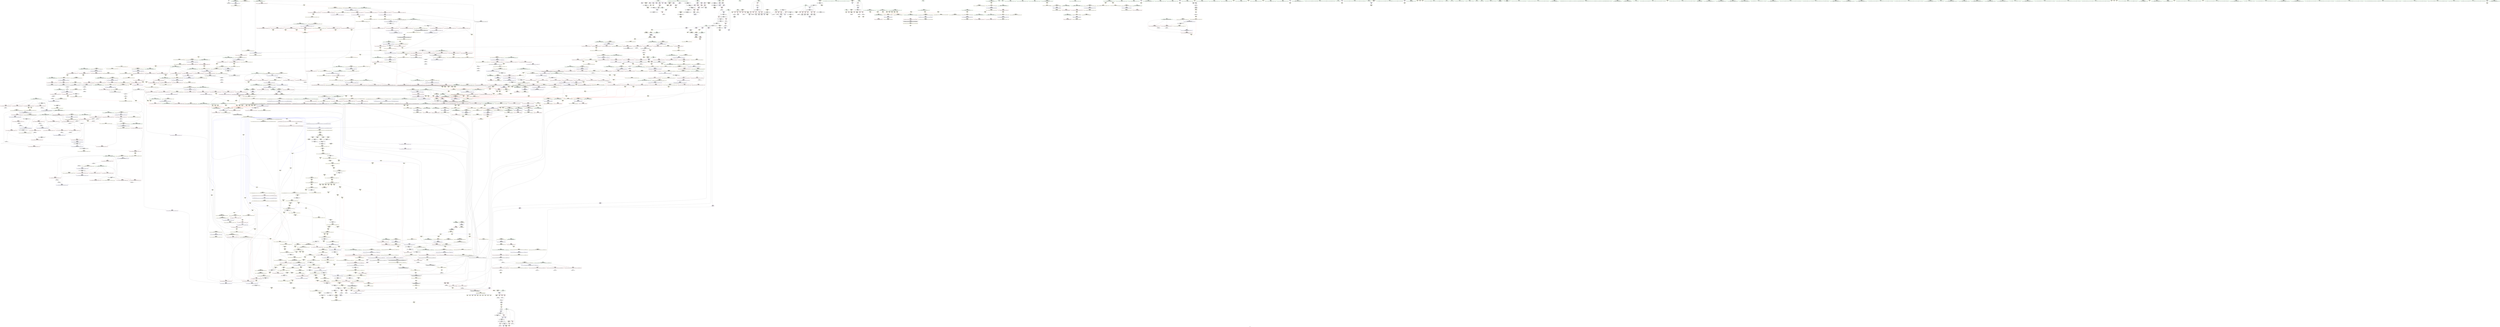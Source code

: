 digraph "SVFG" {
	label="SVFG";

	Node0x563019485b40 [shape=record,color=grey,label="{NodeID: 0\nNullPtr}"];
	Node0x563019485b40 -> Node0x5630194e0ee0[style=solid];
	Node0x5630194f2000 [shape=record,color=blue,label="{NodeID: 775\n1341\<--1347\n__simple\<--\n_ZSt22__copy_move_backward_aILb1EPiS0_ET1_T0_S2_S1_\n}"];
	Node0x5630194f2000 -> Node0x56301950b290[style=dashed];
	Node0x56301950a0a0 [shape=record,color=yellow,style=double,label="{NodeID: 1550\nRETMU(130V_6)\npts\{760 \}\nFun[_ZSt13__adjust_heapIPiliN9__gnu_cxx5__ops15_Iter_less_iterEEvT_T0_S5_T1_T2_]}"];
	Node0x5630194e8d00 [shape=record,color=red,label="{NodeID: 443\n594\<--586\n\<--__last.addr\n_ZSt11__sort_heapIPiN9__gnu_cxx5__ops15_Iter_less_iterEEvT_S4_RT0_\n}"];
	Node0x5630194e8d00 -> Node0x5630194eabd0[style=solid];
	Node0x56301955e0e0 [shape=record,color=black,label="{NodeID: 1218\nMR_18V_2 = PHI(MR_18V_5, MR_18V_1, )\npts\{39 \}\n}"];
	Node0x56301955e0e0 -> Node0x56301956c800[style=dashed];
	Node0x56301955e0e0 -> Node0x563019588720[style=dashed];
	Node0x5630194dc760 [shape=record,color=green,label="{NodeID: 111\n659\<--660\n_ZSt4moveIRiEONSt16remove_referenceIT_E4typeEOS2_\<--_ZSt4moveIRiEONSt16remove_referenceIT_E4typeEOS2__field_insensitive\n}"];
	Node0x563019513280 [shape=record,color=yellow,style=double,label="{NodeID: 886\nAPARM(911)\nCS[]|{<s0>45}}"];
	Node0x563019513280:s0 -> Node0x56301951e1a0[style=solid,color=red];
	Node0x563019599ea0 [shape=record,color=yellow,style=double,label="{NodeID: 1661\n12V_10 = CSCHI(MR_12V_1)\npts\{33 \}\nCS[]}"];
	Node0x563019599ea0 -> Node0x563019573600[style=dashed];
	Node0x5630194fe4a0 [shape=record,color=red,label="{NodeID: 554\n1048\<--1037\n\<--__first.addr\n_ZSt21__unguarded_partitionIPiN9__gnu_cxx5__ops15_Iter_less_iterEET_S4_S4_S4_T0_\n}"];
	Node0x5630194fe4a0 -> Node0x563019514c80[style=solid];
	Node0x563019579b40 [shape=record,color=yellow,style=double,label="{NodeID: 1329\n59V_1 = ENCHI(MR_59V_0)\npts\{466 \}\nFun[_ZSt14__partial_sortIPiN9__gnu_cxx5__ops15_Iter_less_iterEEvT_S4_S4_T0_]}"];
	Node0x563019579b40 -> Node0x563019504210[style=dashed];
	Node0x5630194e1590 [shape=record,color=black,label="{NodeID: 222\n120\<--119\nidxprom20\<--\nmain\n}"];
	Node0x563019518470 [shape=record,color=yellow,style=double,label="{NodeID: 997\nARet(1112)\nCS[]}"];
	Node0x563019518470 -> Node0x5630194ff4e0[style=solid];
	Node0x563019503ed0 [shape=record,color=blue,label="{NodeID: 665\n347\<--397\n__last.addr\<--\n_ZSt16__introsort_loopIPilN9__gnu_cxx5__ops15_Iter_less_iterEEvT_S4_T0_T1_\n}"];
	Node0x563019503ed0 -> Node0x56301955a0e0[style=dashed];
	Node0x563019566ab0 [shape=record,color=yellow,style=double,label="{NodeID: 1440\n227V_1 = ENCHI(MR_227V_0)\npts\{1260 \}\nFun[_ZSt25__unguarded_linear_insertIPiN9__gnu_cxx5__ops14_Val_less_iterEEvT_T0_]}"];
	Node0x563019566ab0 -> Node0x563019508da0[style=dashed];
	Node0x5630194ef0e0 [shape=record,color=purple,label="{NodeID: 333\n1403\<--1400\nadd.ptr2\<--\n_ZNSt20__copy_move_backwardILb1ELb1ESt26random_access_iterator_tagE13__copy_move_bIiEEPT_PKS3_S6_S4_\n}"];
	Node0x5630194ef0e0 -> Node0x5630194ebdb0[style=solid];
	Node0x563019520900 [shape=record,color=yellow,style=double,label="{NodeID: 1108\nFRet(681)\nFun[_ZNK9__gnu_cxx5__ops15_Iter_less_iterclIPiS3_EEbT_T0_]|{<s0>28|<s1>38|<s2>48|<s3>49|<s4>51|<s5>54|<s6>56|<s7>59|<s8>60|<s9>66}}"];
	Node0x563019520900:s0 -> Node0x563019517810[style=solid,color=blue];
	Node0x563019520900:s1 -> Node0x563019517b70[style=solid,color=blue];
	Node0x563019520900:s2 -> Node0x563019517ff0[style=solid,color=blue];
	Node0x563019520900:s3 -> Node0x563019518080[style=solid,color=blue];
	Node0x563019520900:s4 -> Node0x563019518110[style=solid,color=blue];
	Node0x563019520900:s5 -> Node0x5630195181a0[style=solid,color=blue];
	Node0x563019520900:s6 -> Node0x563019518230[style=solid,color=blue];
	Node0x563019520900:s7 -> Node0x5630195182c0[style=solid,color=blue];
	Node0x563019520900:s8 -> Node0x563019518350[style=solid,color=blue];
	Node0x563019520900:s9 -> Node0x563019518590[style=solid,color=blue];
	Node0x5630194d8f60 [shape=record,color=green,label="{NodeID: 1\n7\<--1\n.str\<--dummyObj\nGlob }"];
	Node0x5630194f20d0 [shape=record,color=blue,label="{NodeID: 776\n1357\<--1356\n__it.addr\<--__it\n_ZSt12__niter_baseIPiET_S1_\n}"];
	Node0x5630194f20d0 -> Node0x563019501970[style=dashed];
	Node0x5630194f20d0 -> Node0x563019567e70[style=dashed];
	Node0x56301950a180 [shape=record,color=yellow,style=double,label="{NodeID: 1551\nRETMU(132V_2)\npts\{762 \}\nFun[_ZSt13__adjust_heapIPiliN9__gnu_cxx5__ops15_Iter_less_iterEEvT_T0_S5_T1_T2_]}"];
	Node0x5630194e8dd0 [shape=record,color=red,label="{NodeID: 444\n603\<--586\n\<--__last.addr\n_ZSt11__sort_heapIPiN9__gnu_cxx5__ops15_Iter_less_iterEEvT_S4_RT0_\n}"];
	Node0x5630194e8dd0 -> Node0x5630194edaf0[style=solid];
	Node0x56301955e5e0 [shape=record,color=black,label="{NodeID: 1219\nMR_20V_2 = PHI(MR_20V_7, MR_20V_1, )\npts\{41 \}\n}"];
	Node0x56301955e5e0 -> Node0x56301956cd00[style=dashed];
	Node0x56301955e5e0 -> Node0x563019588800[style=dashed];
	Node0x5630194dc830 [shape=record,color=green,label="{NodeID: 112\n670\<--671\n_ZSt13__adjust_heapIPiliN9__gnu_cxx5__ops15_Iter_less_iterEEvT_T0_S5_T1_T2_\<--_ZSt13__adjust_heapIPiliN9__gnu_cxx5__ops15_Iter_less_iterEEvT_T0_S5_T1_T2__field_insensitive\n}"];
	Node0x563019513350 [shape=record,color=yellow,style=double,label="{NodeID: 887\nAPARM(888)\nCS[]|{<s0>45}}"];
	Node0x563019513350:s0 -> Node0x56301951e290[style=solid,color=red];
	Node0x56301959a000 [shape=record,color=yellow,style=double,label="{NodeID: 1662\n12V_12 = CSCHI(MR_12V_1)\npts\{33 \}\nCS[]}"];
	Node0x56301959a000 -> Node0x563019573600[style=dashed];
	Node0x5630194fe570 [shape=record,color=red,label="{NodeID: 555\n1052\<--1037\n\<--__first.addr\n_ZSt21__unguarded_partitionIPiN9__gnu_cxx5__ops15_Iter_less_iterEET_S4_S4_S4_T0_\n}"];
	Node0x5630194fe570 -> Node0x5630194edbc0[style=solid];
	Node0x563019579c20 [shape=record,color=yellow,style=double,label="{NodeID: 1330\n61V_1 = ENCHI(MR_61V_0)\npts\{468 \}\nFun[_ZSt14__partial_sortIPiN9__gnu_cxx5__ops15_Iter_less_iterEEvT_S4_S4_T0_]}"];
	Node0x563019579c20 -> Node0x5630195042e0[style=dashed];
	Node0x5630194e1660 [shape=record,color=black,label="{NodeID: 223\n124\<--123\nconv22\<--\nmain\n}"];
	Node0x5630194e1660 -> Node0x563019502dc0[style=solid];
	Node0x563019518500 [shape=record,color=yellow,style=double,label="{NodeID: 998\nARet(1116)\nCS[]}"];
	Node0x563019518500 -> Node0x5630194ff5b0[style=solid];
	Node0x563019503fa0 [shape=record,color=blue,label="{NodeID: 666\n403\<--402\n__n.addr\<--__n\n_ZSt4__lgl\n}"];
	Node0x563019503fa0 -> Node0x5630194e6ef0[style=dashed];
	Node0x563019503fa0 -> Node0x5630195848b0[style=dashed];
	Node0x563019566b90 [shape=record,color=yellow,style=double,label="{NodeID: 1441\n229V_1 = ENCHI(MR_229V_0)\npts\{628 715 764 889 1104 1136 \}\nFun[_ZSt25__unguarded_linear_insertIPiN9__gnu_cxx5__ops14_Val_less_iterEEvT_T0_]}"];
	Node0x563019566b90 -> Node0x563019501150[style=dashed];
	Node0x563019566b90 -> Node0x563019501220[style=dashed];
	Node0x563019566b90 -> Node0x5630195012f0[style=dashed];
	Node0x563019566b90 -> Node0x56301950c3f0[style=dashed];
	Node0x5630194ef1b0 [shape=record,color=red,label="{NodeID: 334\n53\<--20\n\<--cas\nmain\n}"];
	Node0x5630194ef1b0 -> Node0x56301952c5f0[style=solid];
	Node0x563019520b70 [shape=record,color=yellow,style=double,label="{NodeID: 1109\nFRet(1362)\nFun[_ZNSt20__copy_move_backwardILb1ELb1ESt26random_access_iterator_tagE13__copy_move_bIiEEPT_PKS3_S6_S4_]|{<s0>85}}"];
	Node0x563019520b70:s0 -> Node0x563019519610[style=solid,color=blue];
	Node0x5630194d8ff0 [shape=record,color=green,label="{NodeID: 2\n9\<--1\n.str.1\<--dummyObj\nGlob }"];
	Node0x5630194f21a0 [shape=record,color=blue,label="{NodeID: 777\n1366\<--1363\n__first.addr\<--__first\n_ZNSt20__copy_move_backwardILb1ELb1ESt26random_access_iterator_tagE13__copy_move_bIiEEPT_PKS3_S6_S4_\n}"];
	Node0x5630194f21a0 -> Node0x563019501a40[style=dashed];
	Node0x5630194f21a0 -> Node0x563019501b10[style=dashed];
	Node0x5630194f21a0 -> Node0x56301950b910[style=dashed];
	Node0x56301950a260 [shape=record,color=yellow,style=double,label="{NodeID: 1552\nRETMU(134V_2)\npts\{764 \}\nFun[_ZSt13__adjust_heapIPiliN9__gnu_cxx5__ops15_Iter_less_iterEEvT_T0_S5_T1_T2_]}"];
	Node0x5630194e8ea0 [shape=record,color=red,label="{NodeID: 445\n607\<--586\n\<--__last.addr\n_ZSt11__sort_heapIPiN9__gnu_cxx5__ops15_Iter_less_iterEEvT_S4_RT0_\n}"];
	Node0x5630194e8ea0 -> Node0x563019511e30[style=solid];
	Node0x56301955eae0 [shape=record,color=black,label="{NodeID: 1220\nMR_22V_2 = PHI(MR_22V_3, MR_22V_1, )\npts\{43 \}\n}"];
	Node0x56301955eae0 -> Node0x56301956d200[style=dashed];
	Node0x56301955eae0 -> Node0x5630195888e0[style=dashed];
	Node0x5630194dc930 [shape=record,color=green,label="{NodeID: 113\n685\<--686\nthis.addr\<--this.addr_field_insensitive\n_ZNK9__gnu_cxx5__ops15_Iter_less_iterclIPiS3_EEbT_T0_\n}"];
	Node0x5630194dc930 -> Node0x5630194f9ab0[style=solid];
	Node0x5630194dc930 -> Node0x5630195053f0[style=solid];
	Node0x563019513420 [shape=record,color=yellow,style=double,label="{NodeID: 888\nAPARM(920)\nCS[]|{<s0>46}}"];
	Node0x563019513420:s0 -> Node0x56301951b4d0[style=solid,color=red];
	Node0x56301959a160 [shape=record,color=yellow,style=double,label="{NodeID: 1663\n12V_3 = CSCHI(MR_12V_2)\npts\{33 \}\nCS[]}"];
	Node0x56301959a160 -> Node0x563019565de0[style=dashed];
	Node0x5630194fe640 [shape=record,color=red,label="{NodeID: 556\n1068\<--1037\n\<--__first.addr\n_ZSt21__unguarded_partitionIPiN9__gnu_cxx5__ops15_Iter_less_iterEET_S4_S4_S4_T0_\n}"];
	Node0x5630194fe640 -> Node0x56301952b570[style=solid];
	Node0x563019579d00 [shape=record,color=yellow,style=double,label="{NodeID: 1331\n63V_1 = ENCHI(MR_63V_0)\npts\{470 \}\nFun[_ZSt14__partial_sortIPiN9__gnu_cxx5__ops15_Iter_less_iterEEvT_S4_S4_T0_]}"];
	Node0x563019579d00 -> Node0x5630195043b0[style=dashed];
	Node0x5630194e1730 [shape=record,color=black,label="{NodeID: 224\n127\<--126\n\<--arraydecay23\nmain\n}"];
	Node0x5630194e1730 -> Node0x5630194f3520[style=solid];
	Node0x563019518590 [shape=record,color=yellow,style=double,label="{NodeID: 999\nARet(1160)\nCS[]}"];
	Node0x563019504070 [shape=record,color=blue,label="{NodeID: 667\n421\<--417\n__first.addr\<--__first\n_ZSt22__final_insertion_sortIPiN9__gnu_cxx5__ops15_Iter_less_iterEEvT_S4_T0_\n}"];
	Node0x563019504070 -> Node0x5630194e6fc0[style=dashed];
	Node0x563019504070 -> Node0x5630194e7090[style=dashed];
	Node0x563019504070 -> Node0x5630194e7160[style=dashed];
	Node0x563019504070 -> Node0x5630194e7230[style=dashed];
	Node0x563019504070 -> Node0x5630194e7300[style=dashed];
	Node0x563019504070 -> Node0x563019584ad0[style=dashed];
	Node0x563019566d00 [shape=record,color=yellow,style=double,label="{NodeID: 1442\nRETMU(12V_4)\npts\{33 \}\nFun[_ZSt6__sortIPiN9__gnu_cxx5__ops15_Iter_less_iterEEvT_S4_T0_]|{<s0>12}}"];
	Node0x563019566d00:s0 -> Node0x5630195107c0[style=dashed,color=blue];
	Node0x5630194ef280 [shape=record,color=red,label="{NodeID: 335\n62\<--22\n\<--n\nmain\n}"];
	Node0x5630194ef280 -> Node0x56301952c2f0[style=solid];
	Node0x563019520c30 [shape=record,color=yellow,style=double,label="{NodeID: 1110\nFRet(488)\nFun[_ZSt27__unguarded_partition_pivotIPiN9__gnu_cxx5__ops15_Iter_less_iterEET_S4_S4_T0_]|{<s0>17}}"];
	Node0x563019520c30:s0 -> Node0x563019517660[style=solid,color=blue];
	Node0x5630194d92a0 [shape=record,color=green,label="{NodeID: 3\n11\<--1\n.str.2\<--dummyObj\nGlob }"];
	Node0x5630194f2270 [shape=record,color=blue,label="{NodeID: 778\n1368\<--1364\n__last.addr\<--__last\n_ZNSt20__copy_move_backwardILb1ELb1ESt26random_access_iterator_tagE13__copy_move_bIiEEPT_PKS3_S6_S4_\n}"];
	Node0x5630194f2270 -> Node0x563019501be0[style=dashed];
	Node0x5630194f2270 -> Node0x56301950b9f0[style=dashed];
	Node0x56301950a340 [shape=record,color=yellow,style=double,label="{NodeID: 1553\nRETMU(136V_2)\npts\{766 \}\nFun[_ZSt13__adjust_heapIPiliN9__gnu_cxx5__ops15_Iter_less_iterEEvT_T0_S5_T1_T2_]}"];
	Node0x5630194e8f70 [shape=record,color=red,label="{NodeID: 446\n608\<--586\n\<--__last.addr\n_ZSt11__sort_heapIPiN9__gnu_cxx5__ops15_Iter_less_iterEEvT_S4_RT0_\n}"];
	Node0x5630194e8f70 -> Node0x563019511f00[style=solid];
	Node0x56301955efe0 [shape=record,color=black,label="{NodeID: 1221\nMR_26V_2 = PHI(MR_26V_3, MR_26V_1, )\npts\{250000 \}\n}"];
	Node0x56301955efe0 -> Node0x563019576800[style=dashed];
	Node0x56301955efe0 -> Node0x563019509390[style=dashed];
	Node0x5630194dca00 [shape=record,color=green,label="{NodeID: 114\n687\<--688\n__it1.addr\<--__it1.addr_field_insensitive\n_ZNK9__gnu_cxx5__ops15_Iter_less_iterclIPiS3_EEbT_T0_\n}"];
	Node0x5630194dca00 -> Node0x5630194f9b80[style=solid];
	Node0x5630194dca00 -> Node0x5630195054c0[style=solid];
	Node0x5630195134f0 [shape=record,color=yellow,style=double,label="{NodeID: 889\nAPARM(888)\nCS[]|{<s0>47}}"];
	Node0x5630195134f0:s0 -> Node0x56301951b4d0[style=solid,color=red];
	Node0x56301959a2c0 [shape=record,color=yellow,style=double,label="{NodeID: 1664\n12V_2 = CSCHI(MR_12V_1)\npts\{33 \}\nCS[]}"];
	Node0x56301959a2c0 -> Node0x563019584260[style=dashed];
	Node0x5630194fe710 [shape=record,color=red,label="{NodeID: 557\n1072\<--1037\n\<--__first.addr\n_ZSt21__unguarded_partitionIPiN9__gnu_cxx5__ops15_Iter_less_iterEET_S4_S4_S4_T0_\n}"];
	Node0x5630194fe710 -> Node0x5630194eb590[style=solid];
	Node0x563019579de0 [shape=record,color=yellow,style=double,label="{NodeID: 1332\n125V_1 = ENCHI(MR_125V_0)\npts\{746 \}\nFun[_ZSt4moveIRiEONSt16remove_referenceIT_E4typeEOS2_]}"];
	Node0x563019579de0 -> Node0x563019505b40[style=dashed];
	Node0x5630194e1800 [shape=record,color=black,label="{NodeID: 225\n137\<--136\nidxprom29\<--\nmain\n}"];
	Node0x563019518620 [shape=record,color=yellow,style=double,label="{NodeID: 1000\nARet(1163)\nCS[]}"];
	Node0x563019518620 -> Node0x5630195001e0[style=solid];
	Node0x563019504140 [shape=record,color=blue,label="{NodeID: 668\n423\<--418\n__last.addr\<--__last\n_ZSt22__final_insertion_sortIPiN9__gnu_cxx5__ops15_Iter_less_iterEEvT_S4_T0_\n}"];
	Node0x563019504140 -> Node0x5630194e73d0[style=dashed];
	Node0x563019504140 -> Node0x5630194e74a0[style=dashed];
	Node0x563019504140 -> Node0x5630194e7570[style=dashed];
	Node0x563019504140 -> Node0x563019584bb0[style=dashed];
	Node0x563019567820 [shape=record,color=yellow,style=double,label="{NodeID: 1443\nRETMU(38V_2)\npts\{298 \}\nFun[_ZSt6__sortIPiN9__gnu_cxx5__ops15_Iter_less_iterEEvT_S4_T0_]}"];
	Node0x5630194ef350 [shape=record,color=red,label="{NodeID: 336\n132\<--22\n\<--n\nmain\n}"];
	Node0x5630194ef350 -> Node0x56301952ac70[style=solid];
	Node0x563019520cf0 [shape=record,color=black,label="{NodeID: 1111\n287 = PHI(282, 285, )\n}"];
	Node0x563019520cf0 -> Node0x5630194ea140[style=solid];
	Node0x5630194d9360 [shape=record,color=green,label="{NodeID: 4\n13\<--1\n.str.3\<--dummyObj\nGlob }"];
	Node0x5630194f2340 [shape=record,color=blue,label="{NodeID: 779\n1370\<--1365\n__result.addr\<--__result\n_ZNSt20__copy_move_backwardILb1ELb1ESt26random_access_iterator_tagE13__copy_move_bIiEEPT_PKS3_S6_S4_\n}"];
	Node0x5630194f2340 -> Node0x563019501cb0[style=dashed];
	Node0x5630194f2340 -> Node0x563019501d80[style=dashed];
	Node0x5630194f2340 -> Node0x56301950bad0[style=dashed];
	Node0x56301950a420 [shape=record,color=yellow,style=double,label="{NodeID: 1554\nRETMU(138V_8)\npts\{768 \}\nFun[_ZSt13__adjust_heapIPiliN9__gnu_cxx5__ops15_Iter_less_iterEEvT_T0_S5_T1_T2_]}"];
	Node0x5630194e9040 [shape=record,color=red,label="{NodeID: 447\n609\<--588\n\<--__comp.addr\n_ZSt11__sort_heapIPiN9__gnu_cxx5__ops15_Iter_less_iterEEvT_S4_RT0_\n}"];
	Node0x5630194e9040 -> Node0x563019511fd0[style=solid];
	Node0x56301955f4e0 [shape=record,color=black,label="{NodeID: 1222\nMR_28V_2 = PHI(MR_28V_8, MR_28V_1, )\npts\{290000 \}\n}"];
	Node0x56301955f4e0 -> Node0x56301956d700[style=dashed];
	Node0x56301955f4e0 -> Node0x563019509470[style=dashed];
	Node0x5630194e1c70 [shape=record,color=green,label="{NodeID: 115\n689\<--690\n__it2.addr\<--__it2.addr_field_insensitive\n_ZNK9__gnu_cxx5__ops15_Iter_less_iterclIPiS3_EEbT_T0_\n}"];
	Node0x5630194e1c70 -> Node0x5630194f9c50[style=solid];
	Node0x5630194e1c70 -> Node0x563019505590[style=solid];
	Node0x5630195135c0 [shape=record,color=yellow,style=double,label="{NodeID: 890\nAPARM(966)\nCS[]|{<s0>48}}"];
	Node0x5630195135c0:s0 -> Node0x56301951e530[style=solid,color=red];
	Node0x56301959a420 [shape=record,color=yellow,style=double,label="{NodeID: 1665\n12V_4 = CSCHI(MR_12V_3)\npts\{33 \}\nCS[]}"];
	Node0x56301959a420 -> Node0x5630195002b0[style=dashed];
	Node0x56301959a420 -> Node0x5630195084b0[style=dashed];
	Node0x5630194fe7e0 [shape=record,color=red,label="{NodeID: 558\n1074\<--1037\n\<--__first.addr\n_ZSt21__unguarded_partitionIPiN9__gnu_cxx5__ops15_Iter_less_iterEET_S4_S4_S4_T0_\n}"];
	Node0x5630194fe7e0 -> Node0x563019515090[style=solid];
	Node0x563019579ef0 [shape=record,color=yellow,style=double,label="{NodeID: 1333\n12V_1 = ENCHI(MR_12V_0)\npts\{33 \}\nFun[_ZSt21__unguarded_partitionIPiN9__gnu_cxx5__ops15_Iter_less_iterEET_S4_S4_S4_T0_]}"];
	Node0x563019579ef0 -> Node0x563019565de0[style=dashed];
	Node0x5630194e18d0 [shape=record,color=black,label="{NodeID: 226\n140\<--139\nidxprom31\<--\nmain\n}"];
	Node0x5630195186b0 [shape=record,color=yellow,style=double,label="{NodeID: 1001\nARet(1170)\nCS[]}"];
	Node0x563019504210 [shape=record,color=blue,label="{NodeID: 669\n465\<--460\n__first.addr\<--__first\n_ZSt14__partial_sortIPiN9__gnu_cxx5__ops15_Iter_less_iterEEvT_S4_S4_T0_\n}"];
	Node0x563019504210 -> Node0x5630194e7640[style=dashed];
	Node0x563019504210 -> Node0x5630194e7710[style=dashed];
	Node0x563019504210 -> Node0x563019585150[style=dashed];
	Node0x563019567900 [shape=record,color=yellow,style=double,label="{NodeID: 1444\nRETMU(40V_2)\npts\{300 \}\nFun[_ZSt6__sortIPiN9__gnu_cxx5__ops15_Iter_less_iterEEvT_S4_T0_]}"];
	Node0x5630194ef420 [shape=record,color=red,label="{NodeID: 337\n185\<--22\n\<--n\nmain\n}"];
	Node0x5630194ef420 -> Node0x5630194e9ed0[style=solid];
	Node0x563019520e80 [shape=record,color=black,label="{NodeID: 1112\n916 = PHI(102, 912, )\n}"];
	Node0x5630194d9420 [shape=record,color=green,label="{NodeID: 5\n45\<--1\n\<--dummyObj\nCan only get source location for instruction, argument, global var or function.}"];
	Node0x5630194f2410 [shape=record,color=blue,label="{NodeID: 780\n1372\<--1382\n_Num\<--sub.ptr.div\n_ZNSt20__copy_move_backwardILb1ELb1ESt26random_access_iterator_tagE13__copy_move_bIiEEPT_PKS3_S6_S4_\n}"];
	Node0x5630194f2410 -> Node0x563019501e50[style=dashed];
	Node0x5630194f2410 -> Node0x563019501f20[style=dashed];
	Node0x5630194f2410 -> Node0x563019501ff0[style=dashed];
	Node0x5630194f2410 -> Node0x5630195020c0[style=dashed];
	Node0x5630194f2410 -> Node0x56301950bbb0[style=dashed];
	Node0x56301950a500 [shape=record,color=yellow,style=double,label="{NodeID: 1555\nRETMU(140V_1)\npts\{628 715 889 1104 1136 1258 \}\nFun[_ZSt13__adjust_heapIPiliN9__gnu_cxx5__ops15_Iter_less_iterEEvT_T0_S5_T1_T2_]}"];
	Node0x5630194e9110 [shape=record,color=red,label="{NodeID: 448\n635\<--617\n\<--__first.addr\n_ZSt11__make_heapIPiN9__gnu_cxx5__ops15_Iter_less_iterEEvT_S4_RT0_\n}"];
	Node0x5630194e9110 -> Node0x5630194eae40[style=solid];
	Node0x56301955f9e0 [shape=record,color=black,label="{NodeID: 1223\nMR_10V_8 = PHI(MR_10V_9, MR_10V_7, )\npts\{31 \}\n}"];
	Node0x56301955f9e0 -> Node0x5630194efb70[style=dashed];
	Node0x56301955f9e0 -> Node0x563019503100[style=dashed];
	Node0x56301955f9e0 -> Node0x5630195630e0[style=dashed];
	Node0x56301955f9e0 -> Node0x56301956e600[style=dashed];
	Node0x5630194e1d40 [shape=record,color=green,label="{NodeID: 116\n706\<--707\n__first.addr\<--__first.addr_field_insensitive\n_ZSt10__pop_heapIPiN9__gnu_cxx5__ops15_Iter_less_iterEEvT_S4_S4_RT0_\n}"];
	Node0x5630194e1d40 -> Node0x5630194f9ec0[style=solid];
	Node0x5630194e1d40 -> Node0x5630194f9f90[style=solid];
	Node0x5630194e1d40 -> Node0x5630194fa060[style=solid];
	Node0x5630194e1d40 -> Node0x563019505660[style=solid];
	Node0x563019513690 [shape=record,color=yellow,style=double,label="{NodeID: 891\nAPARM(980)\nCS[]|{<s0>48}}"];
	Node0x563019513690:s0 -> Node0x56301951e7d0[style=solid,color=red];
	Node0x56301959a580 [shape=record,color=yellow,style=double,label="{NodeID: 1666\n12V_7 = CSCHI(MR_12V_3)\npts\{33 \}\nCS[]}"];
	Node0x56301959a580 -> Node0x5630195590b0[style=dashed];
	Node0x5630194fe8b0 [shape=record,color=red,label="{NodeID: 559\n1077\<--1037\n\<--__first.addr\n_ZSt21__unguarded_partitionIPiN9__gnu_cxx5__ops15_Iter_less_iterEET_S4_S4_S4_T0_\n}"];
	Node0x5630194fe8b0 -> Node0x5630194ede30[style=solid];
	Node0x56301957a000 [shape=record,color=yellow,style=double,label="{NodeID: 1334\n177V_1 = ENCHI(MR_177V_0)\npts\{1038 \}\nFun[_ZSt21__unguarded_partitionIPiN9__gnu_cxx5__ops15_Iter_less_iterEET_S4_S4_S4_T0_]}"];
	Node0x56301957a000 -> Node0x563019507610[style=dashed];
	Node0x5630194e19a0 [shape=record,color=black,label="{NodeID: 227\n143\<--142\nidxprom33\<--\nmain\n}"];
	Node0x563019518740 [shape=record,color=yellow,style=double,label="{NodeID: 1002\nARet(1173)\nCS[]}"];
	Node0x563019518740 -> Node0x5630195002b0[style=solid];
	Node0x5630195042e0 [shape=record,color=blue,label="{NodeID: 670\n467\<--461\n__middle.addr\<--__middle\n_ZSt14__partial_sortIPiN9__gnu_cxx5__ops15_Iter_less_iterEEvT_S4_S4_T0_\n}"];
	Node0x5630195042e0 -> Node0x5630194e77e0[style=dashed];
	Node0x5630195042e0 -> Node0x5630194e78b0[style=dashed];
	Node0x5630195042e0 -> Node0x563019585230[style=dashed];
	Node0x5630195679e0 [shape=record,color=yellow,style=double,label="{NodeID: 1445\nRETMU(12V_3)\npts\{33 \}\nFun[_ZSt13__heap_selectIPiN9__gnu_cxx5__ops15_Iter_less_iterEEvT_S4_S4_T0_]|{<s0>23}}"];
	Node0x5630195679e0:s0 -> Node0x563019598cc0[style=dashed,color=blue];
	Node0x5630194ef4f0 [shape=record,color=red,label="{NodeID: 338\n194\<--22\n\<--n\nmain\n}"];
	Node0x5630194ef4f0 -> Node0x56301952c470[style=solid];
	Node0x5630194f5a80 [shape=record,color=grey,label="{NodeID: 1113\n818 = Binary(817, 601, )\n}"];
	Node0x5630194f5a80 -> Node0x56301952adf0[style=solid];
	Node0x5630194d9c90 [shape=record,color=green,label="{NodeID: 6\n93\<--1\n\<--dummyObj\nCan only get source location for instruction, argument, global var or function.}"];
	Node0x5630194f24e0 [shape=record,color=blue, style = dotted,label="{NodeID: 781\n1430\<--1432\noffset_0\<--dummyVal\n_ZNSt20__copy_move_backwardILb1ELb1ESt26random_access_iterator_tagE13__copy_move_bIiEEPT_PKS3_S6_S4_\n}"];
	Node0x5630194f24e0 -> Node0x563019560de0[style=dashed];
	Node0x56301950a6a0 [shape=record,color=yellow,style=double,label="{NodeID: 1556\nRETMU(12V_1)\npts\{33 \}\nFun[_ZNK9__gnu_cxx5__ops14_Iter_less_valclIPiiEEbT_RT0_]}"];
	Node0x5630194e91e0 [shape=record,color=red,label="{NodeID: 449\n644\<--617\n\<--__first.addr\n_ZSt11__make_heapIPiN9__gnu_cxx5__ops15_Iter_less_iterEEvT_S4_RT0_\n}"];
	Node0x5630194e91e0 -> Node0x5630194eafe0[style=solid];
	Node0x56301955fee0 [shape=record,color=black,label="{NodeID: 1224\nMR_12V_5 = PHI(MR_12V_6, MR_12V_4, )\npts\{33 \}\n}"];
	Node0x56301955fee0 -> Node0x5630194f1300[style=dashed];
	Node0x56301955fee0 -> Node0x5630194f14a0[style=dashed];
	Node0x56301955fee0 -> Node0x563019502f60[style=dashed];
	Node0x56301955fee0 -> Node0x5630195635e0[style=dashed];
	Node0x56301955fee0 -> Node0x56301956eb00[style=dashed];
	Node0x5630194e1e10 [shape=record,color=green,label="{NodeID: 117\n708\<--709\n__last.addr\<--__last.addr_field_insensitive\n_ZSt10__pop_heapIPiN9__gnu_cxx5__ops15_Iter_less_iterEEvT_S4_S4_RT0_\n}"];
	Node0x5630194e1e10 -> Node0x5630194fa130[style=solid];
	Node0x5630194e1e10 -> Node0x563019505730[style=solid];
	Node0x563019513760 [shape=record,color=yellow,style=double,label="{NodeID: 892\nAPARM(981)\nCS[]|{<s0>48}}"];
	Node0x563019513760:s0 -> Node0x56301951ea70[style=solid,color=red];
	Node0x56301959a6e0 [shape=record,color=yellow,style=double,label="{NodeID: 1667\n12V_3 = CSCHI(MR_12V_2)\npts\{33 \}\nCS[]}"];
	Node0x56301959a6e0 -> Node0x563019564ee0[style=dashed];
	Node0x5630194fe980 [shape=record,color=red,label="{NodeID: 560\n1056\<--1039\n\<--__last.addr\n_ZSt21__unguarded_partitionIPiN9__gnu_cxx5__ops15_Iter_less_iterEET_S4_S4_S4_T0_\n}"];
	Node0x5630194fe980 -> Node0x5630194edc90[style=solid];
	Node0x56301957a0e0 [shape=record,color=yellow,style=double,label="{NodeID: 1335\n179V_1 = ENCHI(MR_179V_0)\npts\{1040 \}\nFun[_ZSt21__unguarded_partitionIPiN9__gnu_cxx5__ops15_Iter_less_iterEET_S4_S4_S4_T0_]}"];
	Node0x56301957a0e0 -> Node0x5630195076e0[style=dashed];
	Node0x5630194e1a70 [shape=record,color=black,label="{NodeID: 228\n146\<--145\nconv35\<--\nmain\n}"];
	Node0x5630194e1a70 -> Node0x56301952c770[style=solid];
	Node0x5630195187d0 [shape=record,color=yellow,style=double,label="{NodeID: 1003\nARet(1241)\nCS[]}"];
	Node0x5630195187d0 -> Node0x563019516000[style=solid];
	Node0x5630195043b0 [shape=record,color=blue,label="{NodeID: 671\n469\<--462\n__last.addr\<--__last\n_ZSt14__partial_sortIPiN9__gnu_cxx5__ops15_Iter_less_iterEEvT_S4_S4_T0_\n}"];
	Node0x5630195043b0 -> Node0x5630194e7980[style=dashed];
	Node0x5630195043b0 -> Node0x563019585310[style=dashed];
	Node0x563019567af0 [shape=record,color=yellow,style=double,label="{NodeID: 1446\nRETMU(75V_2)\npts\{539 \}\nFun[_ZSt13__heap_selectIPiN9__gnu_cxx5__ops15_Iter_less_iterEEvT_S4_S4_T0_]}"];
	Node0x5630194ef5c0 [shape=record,color=red,label="{NodeID: 339\n201\<--22\n\<--n\nmain\n}"];
	Node0x5630194ef5c0 -> Node0x5630194f8180[style=solid];
	Node0x5630194f5c00 [shape=record,color=grey,label="{NodeID: 1114\n797 = Binary(796, 601, )\n}"];
	Node0x5630194d9d20 [shape=record,color=green,label="{NodeID: 7\n100\<--1\n\<--dummyObj\nCan only get source location for instruction, argument, global var or function.}"];
	Node0x5630194f25b0 [shape=record,color=blue,label="{NodeID: 782\n1414\<--1411\nthis.addr\<--this\n_ZNK9__gnu_cxx5__ops14_Val_less_iterclIiPiEEbRT_T0_\n}"];
	Node0x5630194f25b0 -> Node0x563019502190[style=dashed];
	Node0x5630194f25b0 -> Node0x563019584610[style=dashed];
	Node0x56301950a7b0 [shape=record,color=yellow,style=double,label="{NodeID: 1557\nRETMU(151V_1)\npts\{889 \}\nFun[_ZNK9__gnu_cxx5__ops14_Iter_less_valclIPiiEEbT_RT0_]}"];
	Node0x5630194e92b0 [shape=record,color=red,label="{NodeID: 450\n655\<--617\n\<--__first.addr\n_ZSt11__make_heapIPiN9__gnu_cxx5__ops15_Iter_less_iterEEvT_S4_RT0_\n}"];
	Node0x5630194e92b0 -> Node0x5630194ee720[style=solid];
	Node0x5630195603e0 [shape=record,color=black,label="{NodeID: 1225\nMR_28V_5 = PHI(MR_28V_6, MR_28V_4, )\npts\{290000 \}\n}"];
	Node0x5630195603e0 -> Node0x5630194f1160[style=dashed];
	Node0x5630195603e0 -> Node0x5630194f13d0[style=dashed];
	Node0x5630195603e0 -> Node0x563019503030[style=dashed];
	Node0x5630195603e0 -> Node0x563019563fe0[style=dashed];
	Node0x5630195603e0 -> Node0x56301956f000[style=dashed];
	Node0x5630194e1ee0 [shape=record,color=green,label="{NodeID: 118\n710\<--711\n__result.addr\<--__result.addr_field_insensitive\n_ZSt10__pop_heapIPiN9__gnu_cxx5__ops15_Iter_less_iterEEvT_S4_S4_RT0_\n}"];
	Node0x5630194e1ee0 -> Node0x5630194fa200[style=solid];
	Node0x5630194e1ee0 -> Node0x5630194fa2d0[style=solid];
	Node0x5630194e1ee0 -> Node0x563019505800[style=solid];
	Node0x563019513830 [shape=record,color=yellow,style=double,label="{NodeID: 893\nAPARM(966)\nCS[]|{<s0>49}}"];
	Node0x563019513830:s0 -> Node0x56301951e530[style=solid,color=red];
	Node0x56301959a840 [shape=record,color=yellow,style=double,label="{NodeID: 1668\n12V_2 = CSCHI(MR_12V_1)\npts\{33 \}\nCS[]}"];
	Node0x56301959a840 -> Node0x563019585c60[style=dashed];
	Node0x5630194fea50 [shape=record,color=red,label="{NodeID: 561\n1061\<--1039\n\<--__last.addr\n_ZSt21__unguarded_partitionIPiN9__gnu_cxx5__ops15_Iter_less_iterEET_S4_S4_S4_T0_\n}"];
	Node0x5630194fea50 -> Node0x563019514fc0[style=solid];
	Node0x56301957a1c0 [shape=record,color=yellow,style=double,label="{NodeID: 1336\n181V_1 = ENCHI(MR_181V_0)\npts\{1042 \}\nFun[_ZSt21__unguarded_partitionIPiN9__gnu_cxx5__ops15_Iter_less_iterEET_S4_S4_S4_T0_]}"];
	Node0x56301957a1c0 -> Node0x5630195077b0[style=dashed];
	Node0x5630194e1b40 [shape=record,color=black,label="{NodeID: 229\n151\<--150\nidxprom38\<--\nmain\n}"];
	Node0x563019518860 [shape=record,color=yellow,style=double,label="{NodeID: 1004\nARet(1245)\nCS[]}"];
	Node0x563019518860 -> Node0x5630195160d0[style=solid];
	Node0x563019504480 [shape=record,color=blue,label="{NodeID: 672\n493\<--489\n__first.addr\<--__first\n_ZSt27__unguarded_partition_pivotIPiN9__gnu_cxx5__ops15_Iter_less_iterEET_S4_S4_T0_\n}"];
	Node0x563019504480 -> Node0x5630194e7a50[style=dashed];
	Node0x563019504480 -> Node0x5630194e7b20[style=dashed];
	Node0x563019504480 -> Node0x5630194e7bf0[style=dashed];
	Node0x563019504480 -> Node0x5630194e7cc0[style=dashed];
	Node0x563019504480 -> Node0x5630194e7d90[style=dashed];
	Node0x563019504480 -> Node0x5630194e7e60[style=dashed];
	Node0x563019504480 -> Node0x56301950bda0[style=dashed];
	Node0x563019567bd0 [shape=record,color=yellow,style=double,label="{NodeID: 1447\nRETMU(77V_2)\npts\{541 \}\nFun[_ZSt13__heap_selectIPiN9__gnu_cxx5__ops15_Iter_less_iterEEvT_S4_S4_T0_]}"];
	Node0x5630194ef690 [shape=record,color=red,label="{NodeID: 340\n179\<--26\n\<--ans\nmain\n}"];
	Node0x5630194ef690 -> Node0x56301952b6f0[style=solid];
	Node0x5630194f5d80 [shape=record,color=grey,label="{NodeID: 1115\n285 = Binary(45, 284, )\n}"];
	Node0x5630194f5d80 -> Node0x563019520cf0[style=solid];
	Node0x5630194d9de0 [shape=record,color=green,label="{NodeID: 8\n101\<--1\n\<--dummyObj\nCan only get source location for instruction, argument, global var or function.}"];
	Node0x5630194f2680 [shape=record,color=blue,label="{NodeID: 783\n1416\<--1412\n__val.addr\<--__val\n_ZNK9__gnu_cxx5__ops14_Val_less_iterclIiPiEEbRT_T0_\n}"];
	Node0x5630194f2680 -> Node0x563019502260[style=dashed];
	Node0x5630194f2680 -> Node0x5630195846f0[style=dashed];
	Node0x56301950a890 [shape=record,color=yellow,style=double,label="{NodeID: 1558\nRETMU(161V_2)\npts\{946 \}\nFun[_ZNK9__gnu_cxx5__ops14_Iter_less_valclIPiiEEbT_RT0_]}"];
	Node0x5630194e9380 [shape=record,color=red,label="{NodeID: 451\n663\<--617\n\<--__first.addr\n_ZSt11__make_heapIPiN9__gnu_cxx5__ops15_Iter_less_iterEEvT_S4_RT0_\n}"];
	Node0x5630194e9380 -> Node0x563019512240[style=solid];
	Node0x5630195608e0 [shape=record,color=black,label="{NodeID: 1226\nMR_12V_5 = PHI(MR_12V_4, MR_12V_3, )\npts\{33 \}\n}"];
	Node0x5630195608e0 -> Node0x563019574000[style=dashed];
	Node0x5630194e1fb0 [shape=record,color=green,label="{NodeID: 119\n712\<--713\n__comp.addr\<--__comp.addr_field_insensitive\n_ZSt10__pop_heapIPiN9__gnu_cxx5__ops15_Iter_less_iterEEvT_S4_S4_RT0_\n}"];
	Node0x5630194e1fb0 -> Node0x5630194fa3a0[style=solid];
	Node0x5630194e1fb0 -> Node0x5630195058d0[style=solid];
	Node0x563019513900 [shape=record,color=yellow,style=double,label="{NodeID: 894\nAPARM(984)\nCS[]|{<s0>49}}"];
	Node0x563019513900:s0 -> Node0x56301951e7d0[style=solid,color=red];
	Node0x56301959a9a0 [shape=record,color=yellow,style=double,label="{NodeID: 1669\n12V_2 = CSCHI(MR_12V_1)\npts\{33 \}\nCS[]}"];
	Node0x56301959a9a0 -> Node0x5630195858b0[style=dashed];
	Node0x5630194feb20 [shape=record,color=red,label="{NodeID: 562\n1064\<--1039\n\<--__last.addr\n_ZSt21__unguarded_partitionIPiN9__gnu_cxx5__ops15_Iter_less_iterEET_S4_S4_S4_T0_\n}"];
	Node0x5630194feb20 -> Node0x5630194edd60[style=solid];
	Node0x56301957a2a0 [shape=record,color=yellow,style=double,label="{NodeID: 1337\n12V_1 = ENCHI(MR_12V_0)\npts\{33 \}\nFun[_ZSt23__copy_move_backward_a2ILb1EPiS0_ET1_T0_S2_S1_]}"];
	Node0x56301957a2a0 -> Node0x5630195103a0[style=dashed];
	Node0x5630194e9d30 [shape=record,color=black,label="{NodeID: 230\n157\<--156\nidxprom41\<--\nmain\n}"];
	Node0x5630195188f0 [shape=record,color=yellow,style=double,label="{NodeID: 1005\nARet(1247)\nCS[]}"];
	Node0x5630195188f0 -> Node0x5630194eb660[style=solid];
	Node0x563019504550 [shape=record,color=blue,label="{NodeID: 673\n495\<--490\n__last.addr\<--__last\n_ZSt27__unguarded_partition_pivotIPiN9__gnu_cxx5__ops15_Iter_less_iterEET_S4_S4_T0_\n}"];
	Node0x563019504550 -> Node0x5630194e7f30[style=dashed];
	Node0x563019504550 -> Node0x5630194e8000[style=dashed];
	Node0x563019504550 -> Node0x5630194e80d0[style=dashed];
	Node0x563019504550 -> Node0x56301950be80[style=dashed];
	Node0x563019567cb0 [shape=record,color=yellow,style=double,label="{NodeID: 1448\nRETMU(79V_2)\npts\{543 \}\nFun[_ZSt13__heap_selectIPiN9__gnu_cxx5__ops15_Iter_less_iterEEvT_S4_S4_T0_]}"];
	Node0x5630194ef760 [shape=record,color=red,label="{NodeID: 341\n211\<--26\n\<--ans\nmain\n}"];
	Node0x5630194ef760 -> Node0x5630194f8a80[style=solid];
	Node0x5630194f5f00 [shape=record,color=grey,label="{NodeID: 1116\n802 = Binary(801, 385, )\n}"];
	Node0x5630194f5f00 -> Node0x5630195061c0[style=solid];
	Node0x5630194d9ee0 [shape=record,color=green,label="{NodeID: 9\n102\<--1\n\<--dummyObj\nCan only get source location for instruction, argument, global var or function.}"];
	Node0x5630194f2750 [shape=record,color=blue,label="{NodeID: 784\n1418\<--1413\n__it.addr\<--__it\n_ZNK9__gnu_cxx5__ops14_Val_less_iterclIiPiEEbRT_T0_\n}"];
	Node0x5630194f2750 -> Node0x563019502330[style=dashed];
	Node0x5630194f2750 -> Node0x5630195847d0[style=dashed];
	Node0x56301950a970 [shape=record,color=yellow,style=double,label="{NodeID: 1559\nRETMU(163V_2)\npts\{948 \}\nFun[_ZNK9__gnu_cxx5__ops14_Iter_less_valclIPiiEEbT_RT0_]}"];
	Node0x5630194e9450 [shape=record,color=red,label="{NodeID: 452\n634\<--619\n\<--__last.addr\n_ZSt11__make_heapIPiN9__gnu_cxx5__ops15_Iter_less_iterEEvT_S4_RT0_\n}"];
	Node0x5630194e9450 -> Node0x5630194ead70[style=solid];
	Node0x563019560de0 [shape=record,color=black,label="{NodeID: 1227\nMR_12V_3 = PHI(MR_12V_2, MR_12V_1, )\npts\{33 \}\n}"];
	Node0x563019560de0 -> Node0x56301950b800[style=dashed];
	Node0x5630194e2080 [shape=record,color=green,label="{NodeID: 120\n714\<--715\n__value\<--__value_field_insensitive\n_ZSt10__pop_heapIPiN9__gnu_cxx5__ops15_Iter_less_iterEEvT_S4_S4_RT0_\n}"];
	Node0x5630194e2080 -> Node0x5630195059a0[style=solid];
	Node0x5630194e2080 -> Node0x563019512720[style=solid];
	Node0x5630195139d0 [shape=record,color=yellow,style=double,label="{NodeID: 895\nAPARM(985)\nCS[]|{<s0>49}}"];
	Node0x5630195139d0:s0 -> Node0x56301951ea70[style=solid,color=red];
	Node0x56301959ab00 [shape=record,color=yellow,style=double,label="{NodeID: 1670\n12V_2 = CSCHI(MR_12V_1)\npts\{33 \}\nCS[]}"];
	Node0x56301959ab00 -> Node0x56301950aee0[style=dashed];
	Node0x5630194febf0 [shape=record,color=red,label="{NodeID: 563\n1069\<--1039\n\<--__last.addr\n_ZSt21__unguarded_partitionIPiN9__gnu_cxx5__ops15_Iter_less_iterEET_S4_S4_S4_T0_\n}"];
	Node0x5630194febf0 -> Node0x56301952b570[style=solid];
	Node0x56301957a3b0 [shape=record,color=yellow,style=double,label="{NodeID: 1338\n232V_1 = ENCHI(MR_232V_0)\npts\{1304 \}\nFun[_ZSt23__copy_move_backward_a2ILb1EPiS0_ET1_T0_S2_S1_]}"];
	Node0x56301957a3b0 -> Node0x5630194f1a50[style=dashed];
	Node0x5630194e9e00 [shape=record,color=black,label="{NodeID: 231\n167\<--166\nidxprom44\<--\nmain\n}"];
	Node0x563019518980 [shape=record,color=yellow,style=double,label="{NodeID: 1006\nARet(1263)\nCS[]}"];
	Node0x563019518980 -> Node0x563019501150[style=solid];
	Node0x563019504620 [shape=record,color=blue,label="{NodeID: 674\n497\<--513\n__mid\<--add.ptr\n_ZSt27__unguarded_partition_pivotIPiN9__gnu_cxx5__ops15_Iter_less_iterEET_S4_S4_T0_\n}"];
	Node0x563019504620 -> Node0x5630194e81a0[style=dashed];
	Node0x563019504620 -> Node0x56301950bf60[style=dashed];
	Node0x563019567d90 [shape=record,color=yellow,style=double,label="{NodeID: 1449\nRETMU(81V_3)\npts\{545 \}\nFun[_ZSt13__heap_selectIPiN9__gnu_cxx5__ops15_Iter_less_iterEEvT_S4_S4_T0_]}"];
	Node0x5630194ef830 [shape=record,color=red,label="{NodeID: 342\n220\<--26\n\<--ans\nmain\n}"];
	Node0x5630194ef830 -> Node0x56301952cbf0[style=solid];
	Node0x5630194f6080 [shape=record,color=grey,label="{NodeID: 1117\n789 = Binary(788, 601, )\n}"];
	Node0x5630194f6080 -> Node0x5630194f6200[style=solid];
	Node0x5630194d9fe0 [shape=record,color=green,label="{NodeID: 10\n116\<--1\n\<--dummyObj\nCan only get source location for instruction, argument, global var or function.}"];
	Node0x5630194f2820 [shape=record,color=yellow,style=double,label="{NodeID: 785\nAPARM(46)\nCS[]}"];
	Node0x56301950aa50 [shape=record,color=yellow,style=double,label="{NodeID: 1560\nRETMU(165V_2)\npts\{950 \}\nFun[_ZNK9__gnu_cxx5__ops14_Iter_less_valclIPiiEEbT_RT0_]}"];
	Node0x5630194e9520 [shape=record,color=red,label="{NodeID: 453\n643\<--619\n\<--__last.addr\n_ZSt11__make_heapIPiN9__gnu_cxx5__ops15_Iter_less_iterEEvT_S4_RT0_\n}"];
	Node0x5630194e9520 -> Node0x5630194eaf10[style=solid];
	Node0x5630195612e0 [shape=record,color=black,label="{NodeID: 1228\nMR_12V_6 = PHI(MR_12V_3, MR_12V_2, )\npts\{33 \}\n}"];
	Node0x5630195612e0 -> Node0x56301950b370[style=dashed];
	Node0x5630194e2150 [shape=record,color=green,label="{NodeID: 121\n716\<--717\nagg.tmp\<--agg.tmp_field_insensitive\n_ZSt10__pop_heapIPiN9__gnu_cxx5__ops15_Iter_less_iterEEvT_S4_S4_RT0_\n}"];
	Node0x563019513aa0 [shape=record,color=yellow,style=double,label="{NodeID: 896\nAPARM(988)\nCS[]|{<s0>50}}"];
	Node0x563019513aa0:s0 -> Node0x56301951a360[style=solid,color=red];
	Node0x5630194fecc0 [shape=record,color=red,label="{NodeID: 564\n1075\<--1039\n\<--__last.addr\n_ZSt21__unguarded_partitionIPiN9__gnu_cxx5__ops15_Iter_less_iterEET_S4_S4_S4_T0_\n}"];
	Node0x5630194fecc0 -> Node0x563019515160[style=solid];
	Node0x56301957a490 [shape=record,color=yellow,style=double,label="{NodeID: 1339\n234V_1 = ENCHI(MR_234V_0)\npts\{1306 \}\nFun[_ZSt23__copy_move_backward_a2ILb1EPiS0_ET1_T0_S2_S1_]}"];
	Node0x56301957a490 -> Node0x5630194f1b20[style=dashed];
	Node0x5630194e9ed0 [shape=record,color=black,label="{NodeID: 232\n186\<--185\nidx.ext\<--\nmain\n}"];
	Node0x563019518a10 [shape=record,color=yellow,style=double,label="{NodeID: 1007\nARet(1273)\nCS[]}"];
	Node0x5630195046f0 [shape=record,color=blue,label="{NodeID: 675\n538\<--533\n__first.addr\<--__first\n_ZSt13__heap_selectIPiN9__gnu_cxx5__ops15_Iter_less_iterEEvT_S4_S4_T0_\n}"];
	Node0x5630195046f0 -> Node0x5630194e8270[style=dashed];
	Node0x5630195046f0 -> Node0x5630194e8340[style=dashed];
	Node0x5630195046f0 -> Node0x5630194e8410[style=dashed];
	Node0x5630195046f0 -> Node0x563019567af0[style=dashed];
	Node0x563019567e70 [shape=record,color=yellow,style=double,label="{NodeID: 1450\nRETMU(249V_2)\npts\{1358 \}\nFun[_ZSt12__niter_baseIPiET_S1_]}"];
	Node0x5630194ef900 [shape=record,color=red,label="{NodeID: 343\n225\<--26\n\<--ans\nmain\n}"];
	Node0x5630194ef900 -> Node0x5630194f2b60[style=solid];
	Node0x5630194f6200 [shape=record,color=grey,label="{NodeID: 1118\n790 = Binary(324, 789, )\n}"];
	Node0x5630194f6200 -> Node0x5630195060f0[style=solid];
	Node0x5630194da0e0 [shape=record,color=green,label="{NodeID: 11\n203\<--1\n\<--dummyObj\nCan only get source location for instruction, argument, global var or function.}"];
	Node0x5630194f28f0 [shape=record,color=yellow,style=double,label="{NodeID: 786\nAPARM(20)\nCS[]}"];
	Node0x56301950ab30 [shape=record,color=yellow,style=double,label="{NodeID: 1561\nRETMU(108V_2)\npts\{688 \}\nFun[_ZNK9__gnu_cxx5__ops15_Iter_less_iterclIPiS3_EEbT_T0_]}"];
	Node0x5630194e95f0 [shape=record,color=red,label="{NodeID: 454\n668\<--621\n\<--__comp.addr\n_ZSt11__make_heapIPiN9__gnu_cxx5__ops15_Iter_less_iterEEvT_S4_RT0_\n}"];
	Node0x5630195617e0 [shape=record,color=black,label="{NodeID: 1229\nMR_12V_5 = PHI(MR_12V_6, MR_12V_4, )\npts\{33 \}\n}"];
	Node0x5630195617e0 -> Node0x5630195644e0[style=dashed];
	Node0x5630194e2220 [shape=record,color=green,label="{NodeID: 122\n745\<--746\n__t.addr\<--__t.addr_field_insensitive\n_ZSt4moveIRiEONSt16remove_referenceIT_E4typeEOS2_\n}"];
	Node0x5630194e2220 -> Node0x5630194fa6e0[style=solid];
	Node0x5630194e2220 -> Node0x563019505b40[style=solid];
	Node0x563019513b70 [shape=record,color=yellow,style=double,label="{NodeID: 897\nAPARM(989)\nCS[]|{<s0>50}}"];
	Node0x563019513b70:s0 -> Node0x56301951a570[style=solid,color=red];
	Node0x5630194fed90 [shape=record,color=red,label="{NodeID: 565\n1049\<--1041\n\<--__pivot.addr\n_ZSt21__unguarded_partitionIPiN9__gnu_cxx5__ops15_Iter_less_iterEET_S4_S4_S4_T0_\n}"];
	Node0x5630194fed90 -> Node0x563019514d50[style=solid];
	Node0x56301957a570 [shape=record,color=yellow,style=double,label="{NodeID: 1340\n236V_1 = ENCHI(MR_236V_0)\npts\{1308 \}\nFun[_ZSt23__copy_move_backward_a2ILb1EPiS0_ET1_T0_S2_S1_]}"];
	Node0x56301957a570 -> Node0x5630194f1bf0[style=dashed];
	Node0x5630194e9fa0 [shape=record,color=black,label="{NodeID: 233\n198\<--197\nidxprom61\<--\nmain\n}"];
	Node0x563019518aa0 [shape=record,color=yellow,style=double,label="{NodeID: 1008\nARet(1278)\nCS[]}"];
	Node0x563019518aa0 -> Node0x563019501220[style=solid];
	Node0x5630195047c0 [shape=record,color=blue,label="{NodeID: 676\n540\<--534\n__middle.addr\<--__middle\n_ZSt13__heap_selectIPiN9__gnu_cxx5__ops15_Iter_less_iterEEvT_S4_S4_T0_\n}"];
	Node0x5630195047c0 -> Node0x5630194e84e0[style=dashed];
	Node0x5630195047c0 -> Node0x5630194e85b0[style=dashed];
	Node0x5630195047c0 -> Node0x5630194e8680[style=dashed];
	Node0x5630195047c0 -> Node0x563019567bd0[style=dashed];
	Node0x563019567f80 [shape=record,color=yellow,style=double,label="{NodeID: 1451\nRETMU(12V_3)\npts\{33 \}\nFun[_ZSt10__pop_heapIPiN9__gnu_cxx5__ops15_Iter_less_iterEEvT_S4_S4_RT0_]|{<s0>29|<s1>30}}"];
	Node0x563019567f80:s0 -> Node0x5630195993a0[style=dashed,color=blue];
	Node0x563019567f80:s1 -> Node0x563019599500[style=dashed,color=blue];
	Node0x5630194ef9d0 [shape=record,color=red,label="{NodeID: 344\n87\<--30\n\<--sum\nmain\n}"];
	Node0x5630194ef9d0 -> Node0x563019529ef0[style=solid];
	Node0x5630194f6380 [shape=record,color=grey,label="{NodeID: 1119\n232 = Binary(231, 93, )\n}"];
	Node0x5630194f6380 -> Node0x5630194f3450[style=solid];
	Node0x5630194da1e0 [shape=record,color=green,label="{NodeID: 12\n319\<--1\n\<--dummyObj\nCan only get source location for instruction, argument, global var or function.}"];
	Node0x5630194f29c0 [shape=record,color=yellow,style=double,label="{NodeID: 787\nAPARM(226)\nCS[]}"];
	Node0x56301950ac40 [shape=record,color=yellow,style=double,label="{NodeID: 1562\nRETMU(110V_2)\npts\{690 \}\nFun[_ZNK9__gnu_cxx5__ops15_Iter_less_iterclIPiS3_EEbT_T0_]}"];
	Node0x5630194e96c0 [shape=record,color=red,label="{NodeID: 455\n650\<--623\n\<--__len\n_ZSt11__make_heapIPiN9__gnu_cxx5__ops15_Iter_less_iterEEvT_S4_RT0_\n}"];
	Node0x5630194e96c0 -> Node0x5630194f8c00[style=solid];
	Node0x563019561ce0 [shape=record,color=black,label="{NodeID: 1230\nMR_179V_5 = PHI(MR_179V_6, MR_179V_4, )\npts\{1040 \}\n}"];
	Node0x563019561ce0 -> Node0x5630194fea50[style=dashed];
	Node0x563019561ce0 -> Node0x5630194feb20[style=dashed];
	Node0x563019561ce0 -> Node0x5630194febf0[style=dashed];
	Node0x563019561ce0 -> Node0x5630194fecc0[style=dashed];
	Node0x563019561ce0 -> Node0x563019507a20[style=dashed];
	Node0x563019561ce0 -> Node0x5630195591e0[style=dashed];
	Node0x563019561ce0 -> Node0x5630195856f0[style=dashed];
	Node0x5630194e22f0 [shape=record,color=green,label="{NodeID: 123\n755\<--756\n__comp\<--__comp_field_insensitive\n_ZSt13__adjust_heapIPiliN9__gnu_cxx5__ops15_Iter_less_iterEEvT_T0_S5_T1_T2_\n}"];
	Node0x5630194e22f0 -> Node0x563019512b30[style=solid];
	Node0x5630194e22f0 -> Node0x563019512f40[style=solid];
	Node0x563019513c40 [shape=record,color=yellow,style=double,label="{NodeID: 898\nAPARM(966)\nCS[]|{<s0>51}}"];
	Node0x563019513c40:s0 -> Node0x56301951e530[style=solid,color=red];
	Node0x5630194fee60 [shape=record,color=red,label="{NodeID: 566\n1060\<--1041\n\<--__pivot.addr\n_ZSt21__unguarded_partitionIPiN9__gnu_cxx5__ops15_Iter_less_iterEET_S4_S4_S4_T0_\n}"];
	Node0x5630194fee60 -> Node0x563019514ef0[style=solid];
	Node0x56301957a650 [shape=record,color=yellow,style=double,label="{NodeID: 1341\n12V_1 = ENCHI(MR_12V_0)\npts\{33 \}\nFun[_ZSt13move_backwardIPiS0_ET0_T_S2_S1_]}"];
	Node0x56301957a650 -> Node0x563019510000[style=dashed];
	Node0x5630194ea070 [shape=record,color=black,label="{NodeID: 234\n204\<--202\nidxprom63\<--div\nmain\n}"];
	Node0x563019518b30 [shape=record,color=yellow,style=double,label="{NodeID: 1009\nARet(1288)\nCS[]}"];
	Node0x563019518b30 -> Node0x5630195012f0[style=solid];
	Node0x563019504890 [shape=record,color=blue,label="{NodeID: 677\n542\<--535\n__last.addr\<--__last\n_ZSt13__heap_selectIPiN9__gnu_cxx5__ops15_Iter_less_iterEEvT_S4_S4_T0_\n}"];
	Node0x563019504890 -> Node0x5630194e8750[style=dashed];
	Node0x563019504890 -> Node0x563019567cb0[style=dashed];
	Node0x563019568090 [shape=record,color=yellow,style=double,label="{NodeID: 1452\nRETMU(113V_2)\npts\{707 \}\nFun[_ZSt10__pop_heapIPiN9__gnu_cxx5__ops15_Iter_less_iterEEvT_S4_S4_RT0_]}"];
	Node0x5630194efaa0 [shape=record,color=red,label="{NodeID: 345\n106\<--30\n\<--sum\nmain\n}"];
	Node0x5630194efaa0 -> Node0x56301952b3f0[style=solid];
	Node0x5630194f6500 [shape=record,color=grey,label="{NodeID: 1120\n842 = Binary(841, 601, )\n}"];
	Node0x5630194f6500 -> Node0x5630195065d0[style=solid];
	Node0x5630194da2e0 [shape=record,color=green,label="{NodeID: 13\n324\<--1\n\<--dummyObj\nCan only get source location for instruction, argument, global var or function.}"];
	Node0x5630194f2a90 [shape=record,color=yellow,style=double,label="{NodeID: 788\nAPARM(224)\nCS[]}"];
	Node0x56301950ad20 [shape=record,color=yellow,style=double,label="{NodeID: 1563\nRETMU(12V_1)\npts\{33 \}\nFun[_ZNK9__gnu_cxx5__ops15_Iter_less_iterclIPiS3_EEbT_T0_]}"];
	Node0x5630194e9790 [shape=record,color=red,label="{NodeID: 456\n665\<--623\n\<--__len\n_ZSt11__make_heapIPiN9__gnu_cxx5__ops15_Iter_less_iterEEvT_S4_RT0_\n}"];
	Node0x5630194e9790 -> Node0x5630195123e0[style=solid];
	Node0x5630195621e0 [shape=record,color=black,label="{NodeID: 1231\nMR_12V_3 = PHI(MR_12V_6, MR_12V_1, )\npts\{33 \}\n}"];
	Node0x5630195621e0 -> Node0x5630195001e0[style=dashed];
	Node0x5630195621e0 -> Node0x56301956f500[style=dashed];
	Node0x5630195621e0 -> Node0x56301950fa80[style=dashed];
	Node0x5630195621e0 -> Node0x56301950fbe0[style=dashed];
	Node0x5630195621e0 -> Node0x56301950fd40[style=dashed];
	Node0x5630194e23c0 [shape=record,color=green,label="{NodeID: 124\n757\<--758\n__first.addr\<--__first.addr_field_insensitive\n_ZSt13__adjust_heapIPiliN9__gnu_cxx5__ops15_Iter_less_iterEEvT_T0_S5_T1_T2_\n}"];
	Node0x5630194e23c0 -> Node0x5630194fa7b0[style=solid];
	Node0x5630194e23c0 -> Node0x5630194fa880[style=solid];
	Node0x5630194e23c0 -> Node0x5630194fa950[style=solid];
	Node0x5630194e23c0 -> Node0x5630194faa20[style=solid];
	Node0x5630194e23c0 -> Node0x5630194faaf0[style=solid];
	Node0x5630194e23c0 -> Node0x5630194fabc0[style=solid];
	Node0x5630194e23c0 -> Node0x5630194fac90[style=solid];
	Node0x5630194e23c0 -> Node0x563019505c10[style=solid];
	Node0x563019513d10 [shape=record,color=yellow,style=double,label="{NodeID: 899\nAPARM(994)\nCS[]|{<s0>51}}"];
	Node0x563019513d10:s0 -> Node0x56301951e7d0[style=solid,color=red];
	Node0x5630194fef30 [shape=record,color=red,label="{NodeID: 567\n1090\<--1084\n\<--__a.addr\n_ZSt9iter_swapIPiS0_EvT_T0_\n}"];
	Node0x5630194fef30 -> Node0x563019515230[style=solid];
	Node0x56301957a760 [shape=record,color=yellow,style=double,label="{NodeID: 1342\n216V_1 = ENCHI(MR_216V_0)\npts\{1232 \}\nFun[_ZSt13move_backwardIPiS0_ET0_T_S2_S1_]}"];
	Node0x56301957a760 -> Node0x563019508990[style=dashed];
	Node0x5630194ea140 [shape=record,color=black,label="{NodeID: 235\n274\<--287\nabs_ret\<--cond\nabs\n}"];
	Node0x5630194ea140 -> Node0x5630195206c0[style=solid];
	Node0x563019518bc0 [shape=record,color=yellow,style=double,label="{NodeID: 1010\nARet(1313)\nCS[]}"];
	Node0x563019518bc0 -> Node0x5630195169c0[style=solid];
	Node0x563019504960 [shape=record,color=blue,label="{NodeID: 678\n544\<--554\n__i\<--\n_ZSt13__heap_selectIPiN9__gnu_cxx5__ops15_Iter_less_iterEEvT_S4_S4_T0_\n}"];
	Node0x563019504960 -> Node0x563019574500[style=dashed];
	Node0x563019568170 [shape=record,color=yellow,style=double,label="{NodeID: 1453\nRETMU(115V_2)\npts\{709 \}\nFun[_ZSt10__pop_heapIPiN9__gnu_cxx5__ops15_Iter_less_iterEEvT_S4_S4_RT0_]}"];
	Node0x5630194efb70 [shape=record,color=red,label="{NodeID: 346\n162\<--30\n\<--sum\nmain\n}"];
	Node0x5630194efb70 -> Node0x5630194f6980[style=solid];
	Node0x5630194f6680 [shape=record,color=grey,label="{NodeID: 1121\n323 = Binary(320, 324, )\n}"];
	Node0x5630194f6680 -> Node0x5630194f3ee0[style=solid];
	Node0x5630194da3e0 [shape=record,color=green,label="{NodeID: 14\n370\<--1\n\<--dummyObj\nCan only get source location for instruction, argument, global var or function.}"];
	Node0x5630194f2b60 [shape=record,color=yellow,style=double,label="{NodeID: 789\nAPARM(225)\nCS[]}"];
	Node0x56301950ae00 [shape=record,color=yellow,style=double,label="{NodeID: 1564\nRETMU(106V_2)\npts\{686 \}\nFun[_ZNK9__gnu_cxx5__ops15_Iter_less_iterclIPiS3_EEbT_T0_]}"];
	Node0x5630194e9860 [shape=record,color=red,label="{NodeID: 457\n656\<--625\n\<--__parent\n_ZSt11__make_heapIPiN9__gnu_cxx5__ops15_Iter_less_iterEEvT_S4_RT0_\n}"];
	Node0x5630195626e0 [shape=record,color=black,label="{NodeID: 1232\nMR_202V_4 = PHI(MR_202V_5, MR_202V_3, )\npts\{1134 \}\n}"];
	Node0x5630195626e0 -> Node0x5630194ffc30[style=dashed];
	Node0x5630195626e0 -> Node0x5630194ffd00[style=dashed];
	Node0x5630195626e0 -> Node0x5630194ffdd0[style=dashed];
	Node0x5630195626e0 -> Node0x5630194ffea0[style=dashed];
	Node0x5630195626e0 -> Node0x5630194fff70[style=dashed];
	Node0x5630195626e0 -> Node0x563019500040[style=dashed];
	Node0x5630195626e0 -> Node0x563019500110[style=dashed];
	Node0x5630195626e0 -> Node0x563019508580[style=dashed];
	Node0x5630195626e0 -> Node0x56301956fa00[style=dashed];
	Node0x5630194e2490 [shape=record,color=green,label="{NodeID: 125\n759\<--760\n__holeIndex.addr\<--__holeIndex.addr_field_insensitive\n_ZSt13__adjust_heapIPiliN9__gnu_cxx5__ops15_Iter_less_iterEEvT_T0_S5_T1_T2_\n}"];
	Node0x5630194e2490 -> Node0x5630194fad60[style=solid];
	Node0x5630194e2490 -> Node0x5630194fae30[style=solid];
	Node0x5630194e2490 -> Node0x5630194faf00[style=solid];
	Node0x5630194e2490 -> Node0x5630194fafd0[style=solid];
	Node0x5630194e2490 -> Node0x5630194fb0a0[style=solid];
	Node0x5630194e2490 -> Node0x563019505ce0[style=solid];
	Node0x5630194e2490 -> Node0x563019506360[style=solid];
	Node0x5630194e2490 -> Node0x5630195065d0[style=solid];
	Node0x563019513de0 [shape=record,color=yellow,style=double,label="{NodeID: 900\nAPARM(995)\nCS[]|{<s0>51}}"];
	Node0x563019513de0:s0 -> Node0x56301951ea70[style=solid,color=red];
	Node0x5630194ff000 [shape=record,color=red,label="{NodeID: 568\n1091\<--1086\n\<--__b.addr\n_ZSt9iter_swapIPiS0_EvT_T0_\n}"];
	Node0x5630194ff000 -> Node0x563019515300[style=solid];
	Node0x56301957a840 [shape=record,color=yellow,style=double,label="{NodeID: 1343\n218V_1 = ENCHI(MR_218V_0)\npts\{1234 \}\nFun[_ZSt13move_backwardIPiS0_ET0_T_S2_S1_]}"];
	Node0x56301957a840 -> Node0x563019508a60[style=dashed];
	Node0x5630194ea210 [shape=record,color=black,label="{NodeID: 236\n315\<--313\nsub.ptr.lhs.cast\<--\n_ZSt6__sortIPiN9__gnu_cxx5__ops15_Iter_less_iterEEvT_S4_T0_\n}"];
	Node0x5630194ea210 -> Node0x5630194f6f80[style=solid];
	Node0x563019518c50 [shape=record,color=yellow,style=double,label="{NodeID: 1011\nARet(1317)\nCS[]}"];
	Node0x563019518c50 -> Node0x563019516a90[style=solid];
	Node0x563019504a30 [shape=record,color=blue,label="{NodeID: 679\n544\<--576\n__i\<--incdec.ptr\n_ZSt13__heap_selectIPiN9__gnu_cxx5__ops15_Iter_less_iterEEvT_S4_S4_T0_\n}"];
	Node0x563019504a30 -> Node0x563019574500[style=dashed];
	Node0x563019568250 [shape=record,color=yellow,style=double,label="{NodeID: 1454\nRETMU(117V_2)\npts\{711 \}\nFun[_ZSt10__pop_heapIPiN9__gnu_cxx5__ops15_Iter_less_iterEEvT_S4_S4_RT0_]}"];
	Node0x5630194efc40 [shape=record,color=red,label="{NodeID: 347\n52\<--34\n\<--ii\nmain\n}"];
	Node0x5630194efc40 -> Node0x56301952c5f0[style=solid];
	Node0x5630194f6800 [shape=record,color=grey,label="{NodeID: 1122\n833 = Binary(832, 601, )\n}"];
	Node0x5630194da4e0 [shape=record,color=green,label="{NodeID: 15\n374\<--1\n\<--dummyObj\nCan only get source location for instruction, argument, global var or function.}"];
	Node0x5630194f2c30 [shape=record,color=yellow,style=double,label="{NodeID: 790\nAPARM(98)\nCS[]}"];
	Node0x56301950aee0 [shape=record,color=yellow,style=double,label="{NodeID: 1565\nRETMU(12V_2)\npts\{33 \}\nFun[_ZSt22__copy_move_backward_aILb1EPiS0_ET1_T0_S2_S1_]|{<s0>84}}"];
	Node0x56301950aee0:s0 -> Node0x56301959a9a0[style=dashed,color=blue];
	Node0x5630194e9930 [shape=record,color=red,label="{NodeID: 458\n664\<--625\n\<--__parent\n_ZSt11__make_heapIPiN9__gnu_cxx5__ops15_Iter_less_iterEEvT_S4_RT0_\n}"];
	Node0x5630194e9930 -> Node0x563019512310[style=solid];
	Node0x563019562be0 [shape=record,color=black,label="{NodeID: 1233\nMR_204V_3 = PHI(MR_204V_5, MR_204V_1, )\npts\{1136 \}\n}"];
	Node0x563019562be0 -> Node0x5630195001e0[style=dashed];
	Node0x563019562be0 -> Node0x5630195083e0[style=dashed];
	Node0x563019562be0 -> Node0x56301955aa10[style=dashed];
	Node0x563019562be0 -> Node0x56301956ff00[style=dashed];
	Node0x5630194e2560 [shape=record,color=green,label="{NodeID: 126\n761\<--762\n__len.addr\<--__len.addr_field_insensitive\n_ZSt13__adjust_heapIPiliN9__gnu_cxx5__ops15_Iter_less_iterEEvT_T0_S5_T1_T2_\n}"];
	Node0x5630194e2560 -> Node0x5630194fb170[style=solid];
	Node0x5630194e2560 -> Node0x5630194fb240[style=solid];
	Node0x5630194e2560 -> Node0x5630194fb310[style=solid];
	Node0x5630194e2560 -> Node0x563019505db0[style=solid];
	Node0x563019513eb0 [shape=record,color=yellow,style=double,label="{NodeID: 901\nAPARM(998)\nCS[]|{<s0>52}}"];
	Node0x563019513eb0:s0 -> Node0x56301951a360[style=solid,color=red];
	Node0x5630194ff0d0 [shape=record,color=red,label="{NodeID: 569\n1107\<--1099\n\<--__a.addr\n_ZSt4swapIiENSt9enable_ifIXsr6__and_ISt6__not_ISt15__is_tuple_likeIT_EESt21is_move_constructibleIS3_ESt18is_move_assignableIS3_EEE5valueEvE4typeERS3_SC_\n}"];
	Node0x5630194ff0d0 -> Node0x5630195153d0[style=solid];
	Node0x56301957a920 [shape=record,color=yellow,style=double,label="{NodeID: 1344\n220V_1 = ENCHI(MR_220V_0)\npts\{1236 \}\nFun[_ZSt13move_backwardIPiS0_ET0_T_S2_S1_]}"];
	Node0x56301957a920 -> Node0x563019508b30[style=dashed];
	Node0x5630194ea2e0 [shape=record,color=black,label="{NodeID: 237\n316\<--314\nsub.ptr.rhs.cast\<--\n_ZSt6__sortIPiN9__gnu_cxx5__ops15_Iter_less_iterEEvT_S4_T0_\n}"];
	Node0x5630194ea2e0 -> Node0x5630194f6f80[style=solid];
	Node0x5630195194f0 [shape=record,color=yellow,style=double,label="{NodeID: 1012\nARet(1319)\nCS[]}"];
	Node0x5630195194f0 -> Node0x563019516b60[style=solid];
	Node0x563019504b00 [shape=record,color=blue,label="{NodeID: 680\n584\<--581\n__first.addr\<--__first\n_ZSt11__sort_heapIPiN9__gnu_cxx5__ops15_Iter_less_iterEEvT_S4_RT0_\n}"];
	Node0x563019504b00 -> Node0x5630194e8b60[style=dashed];
	Node0x563019504b00 -> Node0x5630194e8c30[style=dashed];
	Node0x563019504b00 -> Node0x563019584da0[style=dashed];
	Node0x563019568330 [shape=record,color=yellow,style=double,label="{NodeID: 1455\nRETMU(119V_2)\npts\{713 \}\nFun[_ZSt10__pop_heapIPiN9__gnu_cxx5__ops15_Iter_less_iterEEvT_S4_S4_RT0_]}"];
	Node0x5630194efd10 [shape=record,color=red,label="{NodeID: 348\n223\<--34\n\<--ii\nmain\n}"];
	Node0x5630194efd10 -> Node0x5630194f8f00[style=solid];
	Node0x5630194f6980 [shape=record,color=grey,label="{NodeID: 1123\n163 = Binary(162, 116, )\n}"];
	Node0x5630194f6980 -> Node0x563019503100[style=solid];
	Node0x5630194da5e0 [shape=record,color=green,label="{NodeID: 16\n385\<--1\n\<--dummyObj\nCan only get source location for instruction, argument, global var or function.}"];
	Node0x5630194f2d00 [shape=record,color=yellow,style=double,label="{NodeID: 791\nAPARM(100)\nCS[]}"];
	Node0x56301950aff0 [shape=record,color=yellow,style=double,label="{NodeID: 1566\nRETMU(241V_2)\npts\{1336 \}\nFun[_ZSt22__copy_move_backward_aILb1EPiS0_ET1_T0_S2_S1_]}"];
	Node0x5630194e9a00 [shape=record,color=red,label="{NodeID: 459\n672\<--625\n\<--__parent\n_ZSt11__make_heapIPiN9__gnu_cxx5__ops15_Iter_less_iterEEvT_S4_RT0_\n}"];
	Node0x5630194e9a00 -> Node0x56301952be70[style=solid];
	Node0x5630195630e0 [shape=record,color=black,label="{NodeID: 1234\nMR_10V_7 = PHI(MR_10V_8, MR_10V_6, )\npts\{31 \}\n}"];
	Node0x5630195630e0 -> Node0x56301955f9e0[style=dashed];
	Node0x5630195630e0 -> Node0x56301956e600[style=dashed];
	Node0x5630194e2630 [shape=record,color=green,label="{NodeID: 127\n763\<--764\n__value.addr\<--__value.addr_field_insensitive\n_ZSt13__adjust_heapIPiliN9__gnu_cxx5__ops15_Iter_less_iterEEvT_T0_S5_T1_T2_\n}"];
	Node0x5630194e2630 -> Node0x563019505e80[style=solid];
	Node0x5630194e2630 -> Node0x5630195130e0[style=solid];
	Node0x563019513f80 [shape=record,color=yellow,style=double,label="{NodeID: 902\nAPARM(999)\nCS[]|{<s0>52}}"];
	Node0x563019513f80:s0 -> Node0x56301951a570[style=solid,color=red];
	Node0x5630194ff1a0 [shape=record,color=red,label="{NodeID: 570\n1114\<--1099\n\<--__a.addr\n_ZSt4swapIiENSt9enable_ifIXsr6__and_ISt6__not_ISt15__is_tuple_likeIT_EESt21is_move_constructibleIS3_ESt18is_move_assignableIS3_EEE5valueEvE4typeERS3_SC_\n}"];
	Node0x5630194ff1a0 -> Node0x563019507fd0[style=solid];
	Node0x56301957aa00 [shape=record,color=yellow,style=double,label="{NodeID: 1345\n213V_1 = ENCHI(MR_213V_0)\npts\{1202 \}\nFun[_ZSt26__unguarded_insertion_sortIPiN9__gnu_cxx5__ops15_Iter_less_iterEEvT_S4_T0_]}"];
	Node0x56301957aa00 -> Node0x5630195087f0[style=dashed];
	Node0x5630194ea3b0 [shape=record,color=black,label="{NodeID: 238\n365\<--363\nsub.ptr.lhs.cast\<--\n_ZSt16__introsort_loopIPilN9__gnu_cxx5__ops15_Iter_less_iterEEvT_S4_T0_T1_\n}"];
	Node0x5630194ea3b0 -> Node0x56301952a670[style=solid];
	Node0x563019519580 [shape=record,color=yellow,style=double,label="{NodeID: 1013\nARet(1320)\nCS[]}"];
	Node0x563019519580 -> Node0x5630194eb730[style=solid];
	Node0x563019504bd0 [shape=record,color=blue,label="{NodeID: 681\n586\<--582\n__last.addr\<--__last\n_ZSt11__sort_heapIPiN9__gnu_cxx5__ops15_Iter_less_iterEEvT_S4_RT0_\n}"];
	Node0x563019504bd0 -> Node0x56301955b3e0[style=dashed];
	Node0x563019568410 [shape=record,color=yellow,style=double,label="{NodeID: 1456\nRETMU(121V_2)\npts\{715 \}\nFun[_ZSt10__pop_heapIPiN9__gnu_cxx5__ops15_Iter_less_iterEEvT_S4_S4_RT0_]}"];
	Node0x5630194efde0 [shape=record,color=red,label="{NodeID: 349\n231\<--34\n\<--ii\nmain\n}"];
	Node0x5630194efde0 -> Node0x5630194f6380[style=solid];
	Node0x5630194f6b00 [shape=record,color=grey,label="{NodeID: 1124\n824 = Binary(823, 324, )\n}"];
	Node0x5630194f6b00 -> Node0x56301952bb70[style=solid];
	Node0x5630194da6e0 [shape=record,color=green,label="{NodeID: 17\n408\<--1\n\<--dummyObj\nCan only get source location for instruction, argument, global var or function.}"];
	Node0x5630194f2dd0 [shape=record,color=yellow,style=double,label="{NodeID: 792\nAPARM(101)\nCS[]}"];
	Node0x56301950b0d0 [shape=record,color=yellow,style=double,label="{NodeID: 1567\nRETMU(243V_2)\npts\{1338 \}\nFun[_ZSt22__copy_move_backward_aILb1EPiS0_ET1_T0_S2_S1_]}"];
	Node0x5630194e9ad0 [shape=record,color=red,label="{NodeID: 460\n676\<--625\n\<--__parent\n_ZSt11__make_heapIPiN9__gnu_cxx5__ops15_Iter_less_iterEEvT_S4_RT0_\n}"];
	Node0x5630194e9ad0 -> Node0x5630194f9080[style=solid];
	Node0x5630195635e0 [shape=record,color=black,label="{NodeID: 1235\nMR_12V_4 = PHI(MR_12V_5, MR_12V_3, )\npts\{33 \}\n}"];
	Node0x5630195635e0 -> Node0x56301955fee0[style=dashed];
	Node0x5630195635e0 -> Node0x56301956eb00[style=dashed];
	Node0x5630194e2700 [shape=record,color=green,label="{NodeID: 128\n765\<--766\n__topIndex\<--__topIndex_field_insensitive\n_ZSt13__adjust_heapIPiliN9__gnu_cxx5__ops15_Iter_less_iterEEvT_T0_S5_T1_T2_\n}"];
	Node0x5630194e2700 -> Node0x5630194fb3e0[style=solid];
	Node0x5630194e2700 -> Node0x563019505f50[style=solid];
	Node0x563019514050 [shape=record,color=yellow,style=double,label="{NodeID: 903\nAPARM(1002)\nCS[]|{<s0>53}}"];
	Node0x563019514050:s0 -> Node0x56301951a360[style=solid,color=red];
	Node0x5630194ff270 [shape=record,color=red,label="{NodeID: 571\n1111\<--1101\n\<--__b.addr\n_ZSt4swapIiENSt9enable_ifIXsr6__and_ISt6__not_ISt15__is_tuple_likeIT_EESt21is_move_constructibleIS3_ESt18is_move_assignableIS3_EEE5valueEvE4typeERS3_SC_\n}"];
	Node0x5630194ff270 -> Node0x5630195154a0[style=solid];
	Node0x56301957ab10 [shape=record,color=yellow,style=double,label="{NodeID: 1346\n12V_1 = ENCHI(MR_12V_0)\npts\{33 \}\nFun[_ZSt26__unguarded_insertion_sortIPiN9__gnu_cxx5__ops15_Iter_less_iterEEvT_S4_T0_]}"];
	Node0x56301957ab10 -> Node0x563019564ee0[style=dashed];
	Node0x5630194ea480 [shape=record,color=black,label="{NodeID: 239\n366\<--364\nsub.ptr.rhs.cast\<--\n_ZSt16__introsort_loopIPilN9__gnu_cxx5__ops15_Iter_less_iterEEvT_S4_T0_T1_\n}"];
	Node0x5630194ea480 -> Node0x56301952a670[style=solid];
	Node0x563019519610 [shape=record,color=yellow,style=double,label="{NodeID: 1014\nARet(1351)\nCS[]}"];
	Node0x563019519610 -> Node0x5630194eb8d0[style=solid];
	Node0x563019504ca0 [shape=record,color=blue,label="{NodeID: 682\n588\<--583\n__comp.addr\<--__comp\n_ZSt11__sort_heapIPiN9__gnu_cxx5__ops15_Iter_less_iterEEvT_S4_RT0_\n}"];
	Node0x563019504ca0 -> Node0x5630194e9040[style=dashed];
	Node0x563019504ca0 -> Node0x563019584f60[style=dashed];
	Node0x5630195684f0 [shape=record,color=yellow,style=double,label="{NodeID: 1457\nRETMU(123V_1)\npts\{628 764 889 1104 1136 1258 \}\nFun[_ZSt10__pop_heapIPiN9__gnu_cxx5__ops15_Iter_less_iterEEvT_S4_S4_RT0_]}"];
	Node0x5630194efeb0 [shape=record,color=red,label="{NodeID: 350\n237\<--34\n\<--ii\nmain\n}"];
	Node0x5630194efeb0 -> Node0x5630194f7580[style=solid];
	Node0x5630194f6c80 [shape=record,color=grey,label="{NodeID: 1125\n823 = Binary(822, 324, )\n}"];
	Node0x5630194f6c80 -> Node0x5630194f6b00[style=solid];
	Node0x5630194da7e0 [shape=record,color=green,label="{NodeID: 18\n414\<--1\n\<--dummyObj\nCan only get source location for instruction, argument, global var or function.}"];
	Node0x5630194f2ea0 [shape=record,color=yellow,style=double,label="{NodeID: 793\nAPARM(102)\nCS[]}"];
	Node0x56301950b1b0 [shape=record,color=yellow,style=double,label="{NodeID: 1568\nRETMU(245V_2)\npts\{1340 \}\nFun[_ZSt22__copy_move_backward_aILb1EPiS0_ET1_T0_S2_S1_]}"];
	Node0x5630194e9ba0 [shape=record,color=red,label="{NodeID: 461\n661\<--658\n\<--call\n_ZSt11__make_heapIPiN9__gnu_cxx5__ops15_Iter_less_iterEEvT_S4_RT0_\n}"];
	Node0x5630194e9ba0 -> Node0x563019505250[style=solid];
	Node0x563019563ae0 [shape=record,color=black,label="{NodeID: 1236\nMR_20V_5 = PHI(MR_20V_6, MR_20V_4, )\npts\{41 \}\n}"];
	Node0x563019563ae0 -> Node0x5630194f0530[style=dashed];
	Node0x563019563ae0 -> Node0x5630194f0600[style=dashed];
	Node0x563019563ae0 -> Node0x5630194f06d0[style=dashed];
	Node0x563019563ae0 -> Node0x5630194f07a0[style=dashed];
	Node0x563019563ae0 -> Node0x5630194f0870[style=dashed];
	Node0x563019563ae0 -> Node0x5630194f0940[style=dashed];
	Node0x563019563ae0 -> Node0x5630194f0a10[style=dashed];
	Node0x563019563ae0 -> Node0x5630195032a0[style=dashed];
	Node0x563019563ae0 -> Node0x56301956cd00[style=dashed];
	Node0x563019563ae0 -> Node0x563019571d00[style=dashed];
	Node0x5630194e27d0 [shape=record,color=green,label="{NodeID: 129\n767\<--768\n__secondChild\<--__secondChild_field_insensitive\n_ZSt13__adjust_heapIPiliN9__gnu_cxx5__ops15_Iter_less_iterEEvT_T0_S5_T1_T2_\n}"];
	Node0x5630194e27d0 -> Node0x5630194fb4b0[style=solid];
	Node0x5630194e27d0 -> Node0x5630194fb580[style=solid];
	Node0x5630194e27d0 -> Node0x5630194fb650[style=solid];
	Node0x5630194e27d0 -> Node0x5630194fb720[style=solid];
	Node0x5630194e27d0 -> Node0x5630194fb7f0[style=solid];
	Node0x5630194e27d0 -> Node0x5630194fb8c0[style=solid];
	Node0x5630194e27d0 -> Node0x5630194fb990[style=solid];
	Node0x5630194e27d0 -> Node0x5630194fba60[style=solid];
	Node0x5630194e27d0 -> Node0x5630194fbb30[style=solid];
	Node0x5630194e27d0 -> Node0x5630194fbc00[style=solid];
	Node0x5630194e27d0 -> Node0x5630194fbcd0[style=solid];
	Node0x5630194e27d0 -> Node0x563019506020[style=solid];
	Node0x5630194e27d0 -> Node0x5630195060f0[style=solid];
	Node0x5630194e27d0 -> Node0x5630195061c0[style=solid];
	Node0x5630194e27d0 -> Node0x563019506430[style=solid];
	Node0x563019514120 [shape=record,color=yellow,style=double,label="{NodeID: 904\nAPARM(1003)\nCS[]|{<s0>53}}"];
	Node0x563019514120:s0 -> Node0x56301951a570[style=solid,color=red];
	Node0x5630194ff340 [shape=record,color=red,label="{NodeID: 572\n1118\<--1101\n\<--__b.addr\n_ZSt4swapIiENSt9enable_ifIXsr6__and_ISt6__not_ISt15__is_tuple_likeIT_EESt21is_move_constructibleIS3_ESt18is_move_assignableIS3_EEE5valueEvE4typeERS3_SC_\n}"];
	Node0x5630194ff340 -> Node0x5630195080a0[style=solid];
	Node0x56301957abf0 [shape=record,color=yellow,style=double,label="{NodeID: 1347\n209V_1 = ENCHI(MR_209V_0)\npts\{1198 \}\nFun[_ZSt26__unguarded_insertion_sortIPiN9__gnu_cxx5__ops15_Iter_less_iterEEvT_S4_T0_]}"];
	Node0x56301957abf0 -> Node0x563019508650[style=dashed];
	Node0x5630194ea550 [shape=record,color=black,label="{NodeID: 240\n411\<--407\ncast\<--\n_ZSt4__lgl\n}"];
	Node0x5630195196a0 [shape=record,color=yellow,style=double,label="{NodeID: 1015\nFPARM(293)\nFun[_ZSt6__sortIPiN9__gnu_cxx5__ops15_Iter_less_iterEEvT_S4_T0_]}"];
	Node0x5630195196a0 -> Node0x563019503920[style=solid];
	Node0x563019504d70 [shape=record,color=blue,label="{NodeID: 683\n586\<--604\n__last.addr\<--incdec.ptr\n_ZSt11__sort_heapIPiN9__gnu_cxx5__ops15_Iter_less_iterEEvT_S4_RT0_\n}"];
	Node0x563019504d70 -> Node0x5630194e8ea0[style=dashed];
	Node0x563019504d70 -> Node0x5630194e8f70[style=dashed];
	Node0x563019504d70 -> Node0x56301955b3e0[style=dashed];
	Node0x563019568690 [shape=record,color=yellow,style=double,label="{NodeID: 1458\nRETMU(238V_2)\npts\{1327 \}\nFun[_ZSt12__miter_baseIPiET_S1_]}"];
	Node0x5630194eff80 [shape=record,color=red,label="{NodeID: 351\n61\<--36\n\<--i\nmain\n}"];
	Node0x5630194eff80 -> Node0x56301952c2f0[style=solid];
	Node0x5630194f6e00 [shape=record,color=grey,label="{NodeID: 1126\n176 = Binary(175, 93, )\n}"];
	Node0x5630194f6e00 -> Node0x5630195032a0[style=solid];
	Node0x5630194da8e0 [shape=record,color=green,label="{NodeID: 19\n601\<--1\n\<--dummyObj\nCan only get source location for instruction, argument, global var or function.}"];
	Node0x5630194f2f70 [shape=record,color=yellow,style=double,label="{NodeID: 794\nAPARM(74)\nCS[]}"];
	Node0x56301950b290 [shape=record,color=yellow,style=double,label="{NodeID: 1569\nRETMU(247V_2)\npts\{1342 \}\nFun[_ZSt22__copy_move_backward_aILb1EPiS0_ET1_T0_S2_S1_]}"];
	Node0x5630194e9c70 [shape=record,color=red,label="{NodeID: 462\n667\<--666\n\<--call5\n_ZSt11__make_heapIPiN9__gnu_cxx5__ops15_Iter_less_iterEEvT_S4_RT0_\n}"];
	Node0x5630194e9c70 -> Node0x5630195124b0[style=solid];
	Node0x563019563fe0 [shape=record,color=black,label="{NodeID: 1237\nMR_28V_4 = PHI(MR_28V_5, MR_28V_3, )\npts\{290000 \}\n}"];
	Node0x563019563fe0 -> Node0x5630195603e0[style=dashed];
	Node0x563019563fe0 -> Node0x56301956f000[style=dashed];
	Node0x5630194e28a0 [shape=record,color=green,label="{NodeID: 130\n769\<--770\n__cmp\<--__cmp_field_insensitive\n_ZSt13__adjust_heapIPiliN9__gnu_cxx5__ops15_Iter_less_iterEEvT_T0_S5_T1_T2_\n}"];
	Node0x5630194e28a0 -> Node0x5630194f4b10[style=solid];
	Node0x5630194e28a0 -> Node0x563019513010[style=solid];
	Node0x5630195141f0 [shape=record,color=yellow,style=double,label="{NodeID: 905\nAPARM(966)\nCS[]|{<s0>54}}"];
	Node0x5630195141f0:s0 -> Node0x56301951e530[style=solid,color=red];
	Node0x5630194ff410 [shape=record,color=red,label="{NodeID: 573\n1109\<--1108\n\<--call\n_ZSt4swapIiENSt9enable_ifIXsr6__and_ISt6__not_ISt15__is_tuple_likeIT_EESt21is_move_constructibleIS3_ESt18is_move_assignableIS3_EEE5valueEvE4typeERS3_SC_\n}"];
	Node0x5630194ff410 -> Node0x563019507f00[style=solid];
	Node0x56301957acd0 [shape=record,color=yellow,style=double,label="{NodeID: 1348\n211V_1 = ENCHI(MR_211V_0)\npts\{1200 \}\nFun[_ZSt26__unguarded_insertion_sortIPiN9__gnu_cxx5__ops15_Iter_less_iterEEvT_S4_T0_]}"];
	Node0x56301957acd0 -> Node0x563019508720[style=dashed];
	Node0x5630194ea620 [shape=record,color=black,label="{NodeID: 241\n412\<--407\nconv\<--\n_ZSt4__lgl\n}"];
	Node0x5630194ea620 -> Node0x563019529470[style=solid];
	Node0x563019519790 [shape=record,color=yellow,style=double,label="{NodeID: 1016\nFPARM(294)\nFun[_ZSt6__sortIPiN9__gnu_cxx5__ops15_Iter_less_iterEEvT_S4_T0_]}"];
	Node0x563019519790 -> Node0x5630195039f0[style=solid];
	Node0x563019504e40 [shape=record,color=blue,label="{NodeID: 684\n617\<--614\n__first.addr\<--__first\n_ZSt11__make_heapIPiN9__gnu_cxx5__ops15_Iter_less_iterEEvT_S4_RT0_\n}"];
	Node0x563019504e40 -> Node0x5630194e9110[style=dashed];
	Node0x563019504e40 -> Node0x5630194e91e0[style=dashed];
	Node0x563019504e40 -> Node0x5630194e92b0[style=dashed];
	Node0x563019504e40 -> Node0x5630194e9380[style=dashed];
	Node0x563019504e40 -> Node0x5630195874b0[style=dashed];
	Node0x563019584180 [shape=record,color=yellow,style=double,label="{NodeID: 1459\nRETMU(184V_2)\npts\{1085 \}\nFun[_ZSt9iter_swapIPiS0_EvT_T0_]}"];
	Node0x5630194f0050 [shape=record,color=red,label="{NodeID: 352\n65\<--36\n\<--i\nmain\n}"];
	Node0x5630194f0050 -> Node0x5630194e10b0[style=solid];
	Node0x5630194f6f80 [shape=record,color=grey,label="{NodeID: 1127\n317 = Binary(315, 316, )\n}"];
	Node0x5630194f6f80 -> Node0x5630194f7400[style=solid];
	Node0x5630194da9e0 [shape=record,color=green,label="{NodeID: 20\n1347\<--1\n\<--dummyObj\nCan only get source location for instruction, argument, global var or function.}"];
	Node0x5630194f3040 [shape=record,color=yellow,style=double,label="{NodeID: 795\nAPARM(57)\nCS[]}"];
	Node0x56301950b370 [shape=record,color=yellow,style=double,label="{NodeID: 1570\nRETMU(12V_6)\npts\{33 \}\nFun[_ZSt16__introsort_loopIPilN9__gnu_cxx5__ops15_Iter_less_iterEEvT_S4_T0_T1_]|{<s0>14|<s1>18}}"];
	Node0x56301950b370:s0 -> Node0x563019510920[style=dashed,color=blue];
	Node0x56301950b370:s1 -> Node0x563019510ea0[style=dashed,color=blue];
	Node0x5630194f9ab0 [shape=record,color=red,label="{NodeID: 463\n694\<--685\nthis1\<--this.addr\n_ZNK9__gnu_cxx5__ops15_Iter_less_iterclIPiS3_EEbT_T0_\n}"];
	Node0x5630195644e0 [shape=record,color=black,label="{NodeID: 1238\nMR_12V_3 = PHI(MR_12V_5, MR_12V_2, )\npts\{33 \}\n}"];
	Node0x5630195644e0 -> Node0x563019576d00[style=dashed];
	Node0x5630194e2970 [shape=record,color=green,label="{NodeID: 131\n771\<--772\nagg.tmp\<--agg.tmp_field_insensitive\n_ZSt13__adjust_heapIPiliN9__gnu_cxx5__ops15_Iter_less_iterEEvT_T0_S5_T1_T2_\n}"];
	Node0x5630195142c0 [shape=record,color=yellow,style=double,label="{NodeID: 906\nAPARM(1008)\nCS[]|{<s0>54}}"];
	Node0x5630195142c0:s0 -> Node0x56301951e7d0[style=solid,color=red];
	Node0x5630194ff4e0 [shape=record,color=red,label="{NodeID: 574\n1113\<--1112\n\<--call1\n_ZSt4swapIiENSt9enable_ifIXsr6__and_ISt6__not_ISt15__is_tuple_likeIT_EESt21is_move_constructibleIS3_ESt18is_move_assignableIS3_EEE5valueEvE4typeERS3_SC_\n}"];
	Node0x5630194ff4e0 -> Node0x563019507fd0[style=solid];
	Node0x56301957adb0 [shape=record,color=yellow,style=double,label="{NodeID: 1349\n12V_1 = ENCHI(MR_12V_0)\npts\{33 \}\nFun[_ZSt4swapIiENSt9enable_ifIXsr6__and_ISt6__not_ISt15__is_tuple_likeIT_EESt21is_move_constructibleIS3_ESt18is_move_assignableIS3_EEE5valueEvE4typeERS3_SC_]}"];
	Node0x56301957adb0 -> Node0x5630194ff410[style=dashed];
	Node0x56301957adb0 -> Node0x5630194ff4e0[style=dashed];
	Node0x56301957adb0 -> Node0x563019507fd0[style=dashed];
	Node0x5630194ea6f0 [shape=record,color=black,label="{NodeID: 242\n401\<--413\n_ZSt4__lgl_ret\<--sub\n_ZSt4__lgl\n}"];
	Node0x5630194ea6f0 -> Node0x56301951fac0[style=solid];
	Node0x563019519880 [shape=record,color=yellow,style=double,label="{NodeID: 1017\nFPARM(533)\nFun[_ZSt13__heap_selectIPiN9__gnu_cxx5__ops15_Iter_less_iterEEvT_S4_S4_T0_]}"];
	Node0x563019519880 -> Node0x5630195046f0[style=solid];
	Node0x563019504f10 [shape=record,color=blue,label="{NodeID: 685\n619\<--615\n__last.addr\<--__last\n_ZSt11__make_heapIPiN9__gnu_cxx5__ops15_Iter_less_iterEEvT_S4_RT0_\n}"];
	Node0x563019504f10 -> Node0x5630194e9450[style=dashed];
	Node0x563019504f10 -> Node0x5630194e9520[style=dashed];
	Node0x563019504f10 -> Node0x563019587590[style=dashed];
	Node0x563019584260 [shape=record,color=yellow,style=double,label="{NodeID: 1460\nRETMU(12V_2)\npts\{33 \}\nFun[_ZSt9iter_swapIPiS0_EvT_T0_]|{<s0>50|<s1>52|<s2>53|<s3>55|<s4>57|<s5>58|<s6>61}}"];
	Node0x563019584260:s0 -> Node0x563019599920[style=dashed,color=blue];
	Node0x563019584260:s1 -> Node0x563019599a80[style=dashed,color=blue];
	Node0x563019584260:s2 -> Node0x563019599be0[style=dashed,color=blue];
	Node0x563019584260:s3 -> Node0x563019599d40[style=dashed,color=blue];
	Node0x563019584260:s4 -> Node0x563019599ea0[style=dashed,color=blue];
	Node0x563019584260:s5 -> Node0x56301959a000[style=dashed,color=blue];
	Node0x563019584260:s6 -> Node0x56301959a160[style=dashed,color=blue];
	Node0x5630194f0120 [shape=record,color=red,label="{NodeID: 353\n71\<--36\n\<--i\nmain\n}"];
	Node0x5630194f0120 -> Node0x5630194e1180[style=solid];
	Node0x5630194f7100 [shape=record,color=grey,label="{NodeID: 1128\n829 = Binary(324, 828, )\n}"];
	Node0x5630194f7100 -> Node0x563019506430[style=solid];
	Node0x5630194daae0 [shape=record,color=green,label="{NodeID: 21\n4\<--6\ninp\<--inp_field_insensitive\nGlob }"];
	Node0x5630194daae0 -> Node0x5630194ebf50[style=solid];
	Node0x5630194daae0 -> Node0x5630194ec020[style=solid];
	Node0x5630194daae0 -> Node0x5630194ec0f0[style=solid];
	Node0x5630194daae0 -> Node0x5630194ec1c0[style=solid];
	Node0x5630194daae0 -> Node0x5630194ec290[style=solid];
	Node0x5630194daae0 -> Node0x5630194ec360[style=solid];
	Node0x5630194daae0 -> Node0x5630194ec430[style=solid];
	Node0x5630194daae0 -> Node0x5630194ec500[style=solid];
	Node0x5630194f3110 [shape=record,color=yellow,style=double,label="{NodeID: 796\nAPARM(22)\nCS[]}"];
	Node0x56301950b480 [shape=record,color=yellow,style=double,label="{NodeID: 1571\nRETMU(43V_2)\npts\{346 \}\nFun[_ZSt16__introsort_loopIPilN9__gnu_cxx5__ops15_Iter_less_iterEEvT_S4_T0_T1_]}"];
	Node0x5630194f9b80 [shape=record,color=red,label="{NodeID: 464\n695\<--687\n\<--__it1.addr\n_ZNK9__gnu_cxx5__ops15_Iter_less_iterclIPiS3_EEbT_T0_\n}"];
	Node0x5630194f9b80 -> Node0x5630194f9d20[style=solid];
	Node0x5630195649e0 [shape=record,color=black,label="{NodeID: 1239\nMR_213V_3 = PHI(MR_213V_4, MR_213V_2, )\npts\{1202 \}\n}"];
	Node0x5630195649e0 -> Node0x563019500520[style=dashed];
	Node0x5630195649e0 -> Node0x5630195005f0[style=dashed];
	Node0x5630195649e0 -> Node0x5630195006c0[style=dashed];
	Node0x5630195649e0 -> Node0x5630195088c0[style=dashed];
	Node0x5630195649e0 -> Node0x563019586010[style=dashed];
	Node0x5630194e2a40 [shape=record,color=green,label="{NodeID: 132\n846\<--847\n_ZSt4moveIRN9__gnu_cxx5__ops15_Iter_less_iterEEONSt16remove_referenceIT_E4typeEOS5_\<--_ZSt4moveIRN9__gnu_cxx5__ops15_Iter_less_iterEEONSt16remove_referenceIT_E4typeEOS5__field_insensitive\n}"];
	Node0x563019514390 [shape=record,color=yellow,style=double,label="{NodeID: 907\nAPARM(1009)\nCS[]|{<s0>54}}"];
	Node0x563019514390:s0 -> Node0x56301951ea70[style=solid,color=red];
	Node0x5630194ff5b0 [shape=record,color=red,label="{NodeID: 575\n1117\<--1116\n\<--call2\n_ZSt4swapIiENSt9enable_ifIXsr6__and_ISt6__not_ISt15__is_tuple_likeIT_EESt21is_move_constructibleIS3_ESt18is_move_assignableIS3_EEE5valueEvE4typeERS3_SC_\n}"];
	Node0x5630194ff5b0 -> Node0x5630195080a0[style=solid];
	Node0x56301957aec0 [shape=record,color=yellow,style=double,label="{NodeID: 1350\n189V_1 = ENCHI(MR_189V_0)\npts\{1100 \}\nFun[_ZSt4swapIiENSt9enable_ifIXsr6__and_ISt6__not_ISt15__is_tuple_likeIT_EESt21is_move_constructibleIS3_ESt18is_move_assignableIS3_EEE5valueEvE4typeERS3_SC_]}"];
	Node0x56301957aec0 -> Node0x563019507d60[style=dashed];
	Node0x5630194ea7c0 [shape=record,color=black,label="{NodeID: 243\n435\<--433\nsub.ptr.lhs.cast\<--\n_ZSt22__final_insertion_sortIPiN9__gnu_cxx5__ops15_Iter_less_iterEEvT_S4_T0_\n}"];
	Node0x5630194ea7c0 -> Node0x563019529bf0[style=solid];
	Node0x563019519970 [shape=record,color=yellow,style=double,label="{NodeID: 1018\nFPARM(534)\nFun[_ZSt13__heap_selectIPiN9__gnu_cxx5__ops15_Iter_less_iterEEvT_S4_S4_T0_]}"];
	Node0x563019519970 -> Node0x5630195047c0[style=solid];
	Node0x563019504fe0 [shape=record,color=blue,label="{NodeID: 686\n621\<--616\n__comp.addr\<--__comp\n_ZSt11__make_heapIPiN9__gnu_cxx5__ops15_Iter_less_iterEEvT_S4_RT0_\n}"];
	Node0x563019504fe0 -> Node0x5630194e95f0[style=dashed];
	Node0x563019504fe0 -> Node0x563019587670[style=dashed];
	Node0x563019584340 [shape=record,color=yellow,style=double,label="{NodeID: 1461\nRETMU(186V_2)\npts\{1087 \}\nFun[_ZSt9iter_swapIPiS0_EvT_T0_]}"];
	Node0x5630194f01f0 [shape=record,color=red,label="{NodeID: 354\n79\<--36\n\<--i\nmain\n}"];
	Node0x5630194f01f0 -> Node0x5630194e1320[style=solid];
	Node0x5630194f7280 [shape=record,color=grey,label="{NodeID: 1129\n828 = Binary(827, 601, )\n}"];
	Node0x5630194f7280 -> Node0x5630194f7100[style=solid];
	Node0x5630194dabe0 [shape=record,color=green,label="{NodeID: 22\n15\<--16\nmain\<--main_field_insensitive\n}"];
	Node0x5630194f31e0 [shape=record,color=yellow,style=double,label="{NodeID: 797\nAPARM(69)\nCS[]}"];
	Node0x56301950b560 [shape=record,color=yellow,style=double,label="{NodeID: 1572\nRETMU(45V_3)\npts\{348 \}\nFun[_ZSt16__introsort_loopIPilN9__gnu_cxx5__ops15_Iter_less_iterEEvT_S4_T0_T1_]}"];
	Node0x5630194f9c50 [shape=record,color=red,label="{NodeID: 465\n697\<--689\n\<--__it2.addr\n_ZNK9__gnu_cxx5__ops15_Iter_less_iterclIPiS3_EEbT_T0_\n}"];
	Node0x5630194f9c50 -> Node0x5630194f9df0[style=solid];
	Node0x563019564ee0 [shape=record,color=black,label="{NodeID: 1240\nMR_12V_2 = PHI(MR_12V_3, MR_12V_1, )\npts\{33 \}\n}"];
	Node0x563019564ee0 -> Node0x563019586120[style=dashed];
	Node0x563019564ee0 -> Node0x56301950fea0[style=dashed];
	Node0x5630194e2b40 [shape=record,color=green,label="{NodeID: 133\n849\<--850\n_ZN9__gnu_cxx5__ops14_Iter_less_valC2ENS0_15_Iter_less_iterE\<--_ZN9__gnu_cxx5__ops14_Iter_less_valC2ENS0_15_Iter_less_iterE_field_insensitive\n}"];
	Node0x563019514460 [shape=record,color=yellow,style=double,label="{NodeID: 908\nAPARM(1012)\nCS[]|{<s0>55}}"];
	Node0x563019514460:s0 -> Node0x56301951a360[style=solid,color=red];
	Node0x5630194ff680 [shape=record,color=red,label="{NodeID: 576\n1145\<--1129\n\<--__first.addr\n_ZSt16__insertion_sortIPiN9__gnu_cxx5__ops15_Iter_less_iterEEvT_S4_T0_\n}"];
	Node0x5630194ff680 -> Node0x56301952ca70[style=solid];
	Node0x56301957afa0 [shape=record,color=yellow,style=double,label="{NodeID: 1351\n191V_1 = ENCHI(MR_191V_0)\npts\{1102 \}\nFun[_ZSt4swapIiENSt9enable_ifIXsr6__and_ISt6__not_ISt15__is_tuple_likeIT_EESt21is_move_constructibleIS3_ESt18is_move_assignableIS3_EEE5valueEvE4typeERS3_SC_]}"];
	Node0x56301957afa0 -> Node0x563019507e30[style=dashed];
	Node0x5630194ea890 [shape=record,color=black,label="{NodeID: 244\n436\<--434\nsub.ptr.rhs.cast\<--\n_ZSt22__final_insertion_sortIPiN9__gnu_cxx5__ops15_Iter_less_iterEEvT_S4_T0_\n}"];
	Node0x5630194ea890 -> Node0x563019529bf0[style=solid];
	Node0x563019519a60 [shape=record,color=yellow,style=double,label="{NodeID: 1019\nFPARM(535)\nFun[_ZSt13__heap_selectIPiN9__gnu_cxx5__ops15_Iter_less_iterEEvT_S4_S4_T0_]}"];
	Node0x563019519a60 -> Node0x563019504890[style=solid];
	Node0x5630195050b0 [shape=record,color=blue,label="{NodeID: 687\n623\<--648\n__len\<--sub.ptr.div4\n_ZSt11__make_heapIPiN9__gnu_cxx5__ops15_Iter_less_iterEEvT_S4_RT0_\n}"];
	Node0x5630195050b0 -> Node0x5630194e96c0[style=dashed];
	Node0x5630195050b0 -> Node0x5630194e9790[style=dashed];
	Node0x5630195050b0 -> Node0x563019569b00[style=dashed];
	Node0x563019584420 [shape=record,color=yellow,style=double,label="{NodeID: 1462\nRETMU(12V_1)\npts\{33 \}\nFun[_ZNK9__gnu_cxx5__ops14_Val_less_iterclIiPiEEbRT_T0_]}"];
	Node0x5630194f02c0 [shape=record,color=red,label="{NodeID: 355\n83\<--36\n\<--i\nmain\n}"];
	Node0x5630194f02c0 -> Node0x5630194e13f0[style=solid];
	Node0x5630194f7400 [shape=record,color=grey,label="{NodeID: 1130\n318 = Binary(317, 319, )\n}"];
	Node0x5630194f7400 -> Node0x5630194f3c70[style=solid];
	Node0x5630194dace0 [shape=record,color=green,label="{NodeID: 23\n18\<--19\nretval\<--retval_field_insensitive\nmain\n}"];
	Node0x5630194dace0 -> Node0x563019502670[style=solid];
	Node0x5630194f32b0 [shape=record,color=yellow,style=double,label="{NodeID: 798\nAPARM(68)\nCS[]}"];
	Node0x56301950b640 [shape=record,color=yellow,style=double,label="{NodeID: 1573\nRETMU(47V_3)\npts\{350 \}\nFun[_ZSt16__introsort_loopIPilN9__gnu_cxx5__ops15_Iter_less_iterEEvT_S4_T0_T1_]}"];
	Node0x5630194f9d20 [shape=record,color=red,label="{NodeID: 466\n696\<--695\n\<--\n_ZNK9__gnu_cxx5__ops15_Iter_less_iterclIPiS3_EEbT_T0_\n}"];
	Node0x5630194f9d20 -> Node0x56301952c170[style=solid];
	Node0x5630195653e0 [shape=record,color=black,label="{NodeID: 1241\nMR_8V_8 = PHI(MR_8V_9, MR_8V_7, )\npts\{27 \}\n}"];
	Node0x5630195653e0 -> Node0x5630194ef760[style=dashed];
	Node0x5630195653e0 -> Node0x563019503440[style=dashed];
	Node0x5630195653e0 -> Node0x56301956b900[style=dashed];
	Node0x5630194e2c40 [shape=record,color=green,label="{NodeID: 134\n857\<--858\n_ZSt11__push_heapIPiliN9__gnu_cxx5__ops14_Iter_less_valEEvT_T0_S5_T1_RT2_\<--_ZSt11__push_heapIPiliN9__gnu_cxx5__ops14_Iter_less_valEEvT_T0_S5_T1_RT2__field_insensitive\n}"];
	Node0x563019514530 [shape=record,color=yellow,style=double,label="{NodeID: 909\nAPARM(1013)\nCS[]|{<s0>55}}"];
	Node0x563019514530:s0 -> Node0x56301951a570[style=solid,color=red];
	Node0x5630194ff750 [shape=record,color=red,label="{NodeID: 577\n1150\<--1129\n\<--__first.addr\n_ZSt16__insertion_sortIPiN9__gnu_cxx5__ops15_Iter_less_iterEEvT_S4_T0_\n}"];
	Node0x5630194ff750 -> Node0x5630194edf00[style=solid];
	Node0x56301957b080 [shape=record,color=yellow,style=double,label="{NodeID: 1352\n193V_1 = ENCHI(MR_193V_0)\npts\{1104 \}\nFun[_ZSt4swapIiENSt9enable_ifIXsr6__and_ISt6__not_ISt15__is_tuple_likeIT_EESt21is_move_constructibleIS3_ESt18is_move_assignableIS3_EEE5valueEvE4typeERS3_SC_]}"];
	Node0x56301957b080 -> Node0x5630194ff410[style=dashed];
	Node0x56301957b080 -> Node0x563019507f00[style=dashed];
	Node0x5630194ea960 [shape=record,color=black,label="{NodeID: 245\n508\<--506\nsub.ptr.lhs.cast\<--\n_ZSt27__unguarded_partition_pivotIPiN9__gnu_cxx5__ops15_Iter_less_iterEET_S4_S4_T0_\n}"];
	Node0x5630194ea960 -> Node0x56301952aaf0[style=solid];
	Node0x563019519bb0 [shape=record,color=yellow,style=double,label="{NodeID: 1020\nFPARM(1356)\nFun[_ZSt12__niter_baseIPiET_S1_]}"];
	Node0x563019519bb0 -> Node0x5630194f20d0[style=solid];
	Node0x563019505180 [shape=record,color=blue,label="{NodeID: 688\n625\<--652\n__parent\<--div\n_ZSt11__make_heapIPiN9__gnu_cxx5__ops15_Iter_less_iterEEvT_S4_RT0_\n}"];
	Node0x563019505180 -> Node0x563019572c00[style=dashed];
	Node0x563019584530 [shape=record,color=yellow,style=double,label="{NodeID: 1463\nRETMU(225V_1)\npts\{1258 \}\nFun[_ZNK9__gnu_cxx5__ops14_Val_less_iterclIiPiEEbRT_T0_]}"];
	Node0x5630194f0390 [shape=record,color=red,label="{NodeID: 356\n91\<--36\n\<--i\nmain\n}"];
	Node0x5630194f0390 -> Node0x56301952a070[style=solid];
	Node0x5630194f7580 [shape=record,color=grey,label="{NodeID: 1131\n238 = Binary(237, 93, )\n}"];
	Node0x5630194f7580 -> Node0x5630195035e0[style=solid];
	Node0x5630194dadb0 [shape=record,color=green,label="{NodeID: 24\n20\<--21\ncas\<--cas_field_insensitive\nmain\n}"];
	Node0x5630194dadb0 -> Node0x5630194ef1b0[style=solid];
	Node0x5630194dadb0 -> Node0x5630194f28f0[style=solid];
	Node0x5630194f3380 [shape=record,color=yellow,style=double,label="{NodeID: 799\nAPARM(233)\nCS[]}"];
	Node0x56301950b720 [shape=record,color=yellow,style=double,label="{NodeID: 1574\nRETMU(49V_2)\npts\{354 \}\nFun[_ZSt16__introsort_loopIPilN9__gnu_cxx5__ops15_Iter_less_iterEEvT_S4_T0_T1_]}"];
	Node0x5630194f9df0 [shape=record,color=red,label="{NodeID: 467\n698\<--697\n\<--\n_ZNK9__gnu_cxx5__ops15_Iter_less_iterclIPiS3_EEbT_T0_\n}"];
	Node0x5630194f9df0 -> Node0x56301952c170[style=solid];
	Node0x5630195658e0 [shape=record,color=black,label="{NodeID: 1242\nMR_22V_5 = PHI(MR_22V_6, MR_22V_4, )\npts\{43 \}\n}"];
	Node0x5630195658e0 -> Node0x5630194f0ae0[style=dashed];
	Node0x5630195658e0 -> Node0x5630194f0bb0[style=dashed];
	Node0x5630195658e0 -> Node0x5630194f0c80[style=dashed];
	Node0x5630195658e0 -> Node0x563019503510[style=dashed];
	Node0x5630195658e0 -> Node0x56301956d200[style=dashed];
	Node0x5630194e2d40 [shape=record,color=green,label="{NodeID: 135\n862\<--863\n__t.addr\<--__t.addr_field_insensitive\n_ZSt4moveIRN9__gnu_cxx5__ops15_Iter_less_iterEEONSt16remove_referenceIT_E4typeEOS5_\n}"];
	Node0x5630194e2d40 -> Node0x5630194fc010[style=solid];
	Node0x5630194e2d40 -> Node0x5630195066a0[style=solid];
	Node0x563019514600 [shape=record,color=yellow,style=double,label="{NodeID: 910\nAPARM(966)\nCS[]|{<s0>56}}"];
	Node0x563019514600:s0 -> Node0x56301951e530[style=solid,color=red];
	Node0x5630194ff820 [shape=record,color=red,label="{NodeID: 578\n1159\<--1129\n\<--__first.addr\n_ZSt16__insertion_sortIPiN9__gnu_cxx5__ops15_Iter_less_iterEEvT_S4_T0_\n}"];
	Node0x5630194ff820 -> Node0x5630195157e0[style=solid];
	Node0x56301957b160 [shape=record,color=yellow,style=double,label="{NodeID: 1353\n195V_1 = ENCHI(MR_195V_0)\npts\{628 715 764 889 1136 1258 \}\nFun[_ZSt4swapIiENSt9enable_ifIXsr6__and_ISt6__not_ISt15__is_tuple_likeIT_EESt21is_move_constructibleIS3_ESt18is_move_assignableIS3_EEE5valueEvE4typeERS3_SC_]}"];
	Node0x56301957b160 -> Node0x5630194ff410[style=dashed];
	Node0x56301957b160 -> Node0x5630194ff4e0[style=dashed];
	Node0x56301957b160 -> Node0x5630194ff5b0[style=dashed];
	Node0x56301957b160 -> Node0x563019586770[style=dashed];
	Node0x5630194eaa30 [shape=record,color=black,label="{NodeID: 246\n509\<--507\nsub.ptr.rhs.cast\<--\n_ZSt27__unguarded_partition_pivotIPiN9__gnu_cxx5__ops15_Iter_less_iterEET_S4_S4_T0_\n}"];
	Node0x5630194eaa30 -> Node0x56301952aaf0[style=solid];
	Node0x563019519d00 [shape=record,color=yellow,style=double,label="{NodeID: 1021\nFPARM(702)\nFun[_ZSt10__pop_heapIPiN9__gnu_cxx5__ops15_Iter_less_iterEEvT_S4_S4_RT0_]}"];
	Node0x563019519d00 -> Node0x563019505660[style=solid];
	Node0x563019505250 [shape=record,color=blue,label="{NodeID: 689\n627\<--661\n__value\<--\n_ZSt11__make_heapIPiN9__gnu_cxx5__ops15_Iter_less_iterEEvT_S4_RT0_\n}"];
	Node0x563019505250 -> Node0x5630194e9c70[style=dashed];
	Node0x563019505250 -> Node0x56301956a500[style=dashed];
	Node0x563019505250 -> Node0x563019573100[style=dashed];
	Node0x563019584610 [shape=record,color=yellow,style=double,label="{NodeID: 1464\nRETMU(262V_2)\npts\{1415 \}\nFun[_ZNK9__gnu_cxx5__ops14_Val_less_iterclIiPiEEbRT_T0_]}"];
	Node0x5630194f0460 [shape=record,color=red,label="{NodeID: 357\n147\<--38\n\<--cha\nmain\n}"];
	Node0x5630194f0460 -> Node0x56301952c770[style=solid];
	Node0x5630194f7700 [shape=record,color=grey,label="{NodeID: 1132\n1389 = Binary(374, 1388, )\n}"];
	Node0x5630194dae80 [shape=record,color=green,label="{NodeID: 25\n22\<--23\nn\<--n_field_insensitive\nmain\n}"];
	Node0x5630194dae80 -> Node0x5630194ef280[style=solid];
	Node0x5630194dae80 -> Node0x5630194ef350[style=solid];
	Node0x5630194dae80 -> Node0x5630194ef420[style=solid];
	Node0x5630194dae80 -> Node0x5630194ef4f0[style=solid];
	Node0x5630194dae80 -> Node0x5630194ef5c0[style=solid];
	Node0x5630194dae80 -> Node0x5630194f3110[style=solid];
	Node0x5630194f3450 [shape=record,color=yellow,style=double,label="{NodeID: 800\nAPARM(232)\nCS[]}"];
	Node0x56301950b800 [shape=record,color=yellow,style=double,label="{NodeID: 1575\nRETMU(12V_3)\npts\{33 \}\nFun[_ZNSt20__copy_move_backwardILb1ELb1ESt26random_access_iterator_tagE13__copy_move_bIiEEPT_PKS3_S6_S4_]|{<s0>85}}"];
	Node0x56301950b800:s0 -> Node0x56301959ab00[style=dashed,color=blue];
	Node0x5630194f9ec0 [shape=record,color=red,label="{NodeID: 468\n726\<--706\n\<--__first.addr\n_ZSt10__pop_heapIPiN9__gnu_cxx5__ops15_Iter_less_iterEEvT_S4_S4_RT0_\n}"];
	Node0x5630194f9ec0 -> Node0x563019512650[style=solid];
	Node0x563019565de0 [shape=record,color=black,label="{NodeID: 1243\nMR_12V_2 = PHI(MR_12V_1, MR_12V_3, )\npts\{33 \}\n}"];
	Node0x563019565de0 -> Node0x563019585500[style=dashed];
	Node0x563019565de0 -> Node0x56301950f500[style=dashed];
	Node0x563019565de0 -> Node0x56301950f660[style=dashed];
	Node0x563019565de0 -> Node0x56301950f7c0[style=dashed];
	Node0x5630194e2e10 [shape=record,color=green,label="{NodeID: 136\n869\<--870\n\<--field_insensitive\n_ZN9__gnu_cxx5__ops14_Iter_less_valC2ENS0_15_Iter_less_iterE\n}"];
	Node0x5630195146d0 [shape=record,color=yellow,style=double,label="{NodeID: 911\nAPARM(1016)\nCS[]|{<s0>56}}"];
	Node0x5630195146d0:s0 -> Node0x56301951e7d0[style=solid,color=red];
	Node0x5630194ff8f0 [shape=record,color=red,label="{NodeID: 579\n1166\<--1129\n\<--__first.addr\n_ZSt16__insertion_sortIPiN9__gnu_cxx5__ops15_Iter_less_iterEEvT_S4_T0_\n}"];
	Node0x5630194ff8f0 -> Node0x563019515980[style=solid];
	Node0x56301957b300 [shape=record,color=yellow,style=double,label="{NodeID: 1354\n33V_1 = ENCHI(MR_33V_0)\npts\{258 \}\nFun[_ZSt4sortIPiEvT_S1_]}"];
	Node0x56301957b300 -> Node0x563019503780[style=dashed];
	Node0x5630194eab00 [shape=record,color=black,label="{NodeID: 247\n488\<--528\n_ZSt27__unguarded_partition_pivotIPiN9__gnu_cxx5__ops15_Iter_less_iterEET_S4_S4_T0__ret\<--call\n_ZSt27__unguarded_partition_pivotIPiN9__gnu_cxx5__ops15_Iter_less_iterEET_S4_S4_T0_\n}"];
	Node0x5630194eab00 -> Node0x563019520c30[style=solid];
	Node0x563019519df0 [shape=record,color=yellow,style=double,label="{NodeID: 1022\nFPARM(703)\nFun[_ZSt10__pop_heapIPiN9__gnu_cxx5__ops15_Iter_less_iterEEvT_S4_S4_RT0_]}"];
	Node0x563019519df0 -> Node0x563019505730[style=solid];
	Node0x563019505320 [shape=record,color=blue,label="{NodeID: 690\n625\<--677\n__parent\<--dec\n_ZSt11__make_heapIPiN9__gnu_cxx5__ops15_Iter_less_iterEEvT_S4_RT0_\n}"];
	Node0x563019505320 -> Node0x563019572c00[style=dashed];
	Node0x5630195846f0 [shape=record,color=yellow,style=double,label="{NodeID: 1465\nRETMU(264V_2)\npts\{1417 \}\nFun[_ZNK9__gnu_cxx5__ops14_Val_less_iterclIiPiEEbRT_T0_]}"];
	Node0x5630194f0530 [shape=record,color=red,label="{NodeID: 358\n131\<--40\n\<--i24\nmain\n}"];
	Node0x5630194f0530 -> Node0x56301952ac70[style=solid];
	Node0x5630194f7880 [shape=record,color=grey,label="{NodeID: 1133\n1381 = Binary(1379, 1380, )\n}"];
	Node0x5630194f7880 -> Node0x5630194f7a00[style=solid];
	Node0x5630194daf50 [shape=record,color=green,label="{NodeID: 26\n24\<--25\nlen\<--len_field_insensitive\nmain\n}"];
	Node0x5630194daf50 -> Node0x5630194ec9e0[style=solid];
	Node0x5630194daf50 -> Node0x5630194ecab0[style=solid];
	Node0x5630194daf50 -> Node0x5630194ecb80[style=solid];
	Node0x5630194f3520 [shape=record,color=yellow,style=double,label="{NodeID: 801\nAPARM(127)\nCS[]}"];
	Node0x56301950b910 [shape=record,color=yellow,style=double,label="{NodeID: 1576\nRETMU(252V_2)\npts\{1367 \}\nFun[_ZNSt20__copy_move_backwardILb1ELb1ESt26random_access_iterator_tagE13__copy_move_bIiEEPT_PKS3_S6_S4_]}"];
	Node0x5630194f9f90 [shape=record,color=red,label="{NodeID: 469\n731\<--706\n\<--__first.addr\n_ZSt10__pop_heapIPiN9__gnu_cxx5__ops15_Iter_less_iterEEvT_S4_S4_RT0_\n}"];
	Node0x5630194f9f90 -> Node0x5630195127f0[style=solid];
	Node0x5630195662e0 [shape=record,color=black,label="{NodeID: 1244\nMR_177V_3 = PHI(MR_177V_2, MR_177V_6, )\npts\{1038 \}\n}"];
	Node0x5630195662e0 -> Node0x5630195596e0[style=dashed];
	Node0x5630194e2ee0 [shape=record,color=green,label="{NodeID: 137\n871\<--872\nthis.addr\<--this.addr_field_insensitive\n_ZN9__gnu_cxx5__ops14_Iter_less_valC2ENS0_15_Iter_less_iterE\n}"];
	Node0x5630194e2ee0 -> Node0x5630194fc0e0[style=solid];
	Node0x5630194e2ee0 -> Node0x563019506770[style=solid];
	Node0x5630195147a0 [shape=record,color=yellow,style=double,label="{NodeID: 912\nAPARM(1017)\nCS[]|{<s0>56}}"];
	Node0x5630195147a0:s0 -> Node0x56301951ea70[style=solid,color=red];
	Node0x5630194ff9c0 [shape=record,color=red,label="{NodeID: 580\n1175\<--1129\n\<--__first.addr\n_ZSt16__insertion_sortIPiN9__gnu_cxx5__ops15_Iter_less_iterEEvT_S4_T0_\n}"];
	Node0x5630194ff9c0 -> Node0x5630195084b0[style=solid];
	Node0x56301957b410 [shape=record,color=yellow,style=double,label="{NodeID: 1355\n31V_1 = ENCHI(MR_31V_0)\npts\{256 \}\nFun[_ZSt4sortIPiEvT_S1_]}"];
	Node0x56301957b410 -> Node0x5630195036b0[style=dashed];
	Node0x5630194eabd0 [shape=record,color=black,label="{NodeID: 248\n596\<--594\nsub.ptr.lhs.cast\<--\n_ZSt11__sort_heapIPiN9__gnu_cxx5__ops15_Iter_less_iterEEvT_S4_RT0_\n}"];
	Node0x5630194eabd0 -> Node0x5630194f7b80[style=solid];
	Node0x563019519f10 [shape=record,color=yellow,style=double,label="{NodeID: 1023\nFPARM(704)\nFun[_ZSt10__pop_heapIPiN9__gnu_cxx5__ops15_Iter_less_iterEEvT_S4_S4_RT0_]}"];
	Node0x563019519f10 -> Node0x563019505800[style=solid];
	Node0x5630195053f0 [shape=record,color=blue,label="{NodeID: 691\n685\<--682\nthis.addr\<--this\n_ZNK9__gnu_cxx5__ops15_Iter_less_iterclIPiS3_EEbT_T0_\n}"];
	Node0x5630195053f0 -> Node0x5630194f9ab0[style=dashed];
	Node0x5630195053f0 -> Node0x56301950ae00[style=dashed];
	Node0x5630195847d0 [shape=record,color=yellow,style=double,label="{NodeID: 1466\nRETMU(266V_2)\npts\{1419 \}\nFun[_ZNK9__gnu_cxx5__ops14_Val_less_iterclIiPiEEbRT_T0_]}"];
	Node0x5630194f0600 [shape=record,color=red,label="{NodeID: 359\n136\<--40\n\<--i24\nmain\n}"];
	Node0x5630194f0600 -> Node0x5630194e1800[style=solid];
	Node0x5630194f7a00 [shape=record,color=grey,label="{NodeID: 1134\n1382 = Binary(1381, 319, )\n}"];
	Node0x5630194f7a00 -> Node0x5630194f2410[style=solid];
	Node0x5630194db020 [shape=record,color=green,label="{NodeID: 27\n26\<--27\nans\<--ans_field_insensitive\nmain\n}"];
	Node0x5630194db020 -> Node0x5630194ef690[style=solid];
	Node0x5630194db020 -> Node0x5630194ef760[style=solid];
	Node0x5630194db020 -> Node0x5630194ef830[style=solid];
	Node0x5630194db020 -> Node0x5630194ef900[style=solid];
	Node0x5630194db020 -> Node0x563019502c20[style=solid];
	Node0x5630194db020 -> Node0x563019502cf0[style=solid];
	Node0x5630194db020 -> Node0x5630195031d0[style=solid];
	Node0x5630194db020 -> Node0x563019503440[style=solid];
	Node0x5630194f35f0 [shape=record,color=yellow,style=double,label="{NodeID: 802\nAPARM(100)\nCS[]}"];
	Node0x56301950b9f0 [shape=record,color=yellow,style=double,label="{NodeID: 1577\nRETMU(254V_2)\npts\{1369 \}\nFun[_ZNSt20__copy_move_backwardILb1ELb1ESt26random_access_iterator_tagE13__copy_move_bIiEEPT_PKS3_S6_S4_]}"];
	Node0x5630194fa060 [shape=record,color=red,label="{NodeID: 470\n733\<--706\n\<--__first.addr\n_ZSt10__pop_heapIPiN9__gnu_cxx5__ops15_Iter_less_iterEEvT_S4_S4_RT0_\n}"];
	Node0x5630194fa060 -> Node0x5630194eb250[style=solid];
	Node0x5630195591e0 [shape=record,color=black,label="{NodeID: 1245\nMR_179V_3 = PHI(MR_179V_2, MR_179V_5, )\npts\{1040 \}\n}"];
	Node0x5630195591e0 -> Node0x5630194fe980[style=dashed];
	Node0x5630195591e0 -> Node0x563019507950[style=dashed];
	Node0x5630194e2fb0 [shape=record,color=green,label="{NodeID: 138\n882\<--883\n__first.addr\<--__first.addr_field_insensitive\n_ZSt11__push_heapIPiliN9__gnu_cxx5__ops14_Iter_less_valEEvT_T0_S5_T1_RT2_\n}"];
	Node0x5630194e2fb0 -> Node0x5630194fc1b0[style=solid];
	Node0x5630194e2fb0 -> Node0x5630194fc280[style=solid];
	Node0x5630194e2fb0 -> Node0x5630194fc350[style=solid];
	Node0x5630194e2fb0 -> Node0x5630194fc420[style=solid];
	Node0x5630194e2fb0 -> Node0x563019506840[style=solid];
	Node0x563019514870 [shape=record,color=yellow,style=double,label="{NodeID: 913\nAPARM(1020)\nCS[]|{<s0>57}}"];
	Node0x563019514870:s0 -> Node0x56301951a360[style=solid,color=red];
	Node0x5630194ffa90 [shape=record,color=red,label="{NodeID: 581\n1146\<--1131\n\<--__last.addr\n_ZSt16__insertion_sortIPiN9__gnu_cxx5__ops15_Iter_less_iterEEvT_S4_T0_\n}"];
	Node0x5630194ffa90 -> Node0x56301952ca70[style=solid];
	Node0x56301957b4f0 [shape=record,color=yellow,style=double,label="{NodeID: 1356\n12V_1 = ENCHI(MR_12V_0)\npts\{33 \}\nFun[_ZSt4sortIPiEvT_S1_]}"];
	Node0x56301957b4f0 -> Node0x56301950c6c0[style=dashed];
	Node0x5630194eaca0 [shape=record,color=black,label="{NodeID: 249\n597\<--595\nsub.ptr.rhs.cast\<--\n_ZSt11__sort_heapIPiN9__gnu_cxx5__ops15_Iter_less_iterEEvT_S4_RT0_\n}"];
	Node0x5630194eaca0 -> Node0x5630194f7b80[style=solid];
	Node0x56301951a030 [shape=record,color=yellow,style=double,label="{NodeID: 1024\nFPARM(705)\nFun[_ZSt10__pop_heapIPiN9__gnu_cxx5__ops15_Iter_less_iterEEvT_S4_S4_RT0_]}"];
	Node0x56301951a030 -> Node0x5630195058d0[style=solid];
	Node0x5630195054c0 [shape=record,color=blue,label="{NodeID: 692\n687\<--683\n__it1.addr\<--__it1\n_ZNK9__gnu_cxx5__ops15_Iter_less_iterclIPiS3_EEbT_T0_\n}"];
	Node0x5630195054c0 -> Node0x5630194f9b80[style=dashed];
	Node0x5630195054c0 -> Node0x56301950ab30[style=dashed];
	Node0x5630195848b0 [shape=record,color=yellow,style=double,label="{NodeID: 1467\nRETMU(51V_2)\npts\{404 \}\nFun[_ZSt4__lgl]}"];
	Node0x5630194f06d0 [shape=record,color=red,label="{NodeID: 360\n139\<--40\n\<--i24\nmain\n}"];
	Node0x5630194f06d0 -> Node0x5630194e18d0[style=solid];
	Node0x5630194f7b80 [shape=record,color=grey,label="{NodeID: 1135\n598 = Binary(596, 597, )\n}"];
	Node0x5630194f7b80 -> Node0x5630194f7d00[style=solid];
	Node0x5630194db0f0 [shape=record,color=green,label="{NodeID: 28\n28\<--29\ncur\<--cur_field_insensitive\nmain\n}"];
	Node0x5630194db0f0 -> Node0x5630194ecc50[style=solid];
	Node0x5630194db0f0 -> Node0x5630194ecd20[style=solid];
	Node0x5630194db0f0 -> Node0x5630194ecdf0[style=solid];
	Node0x5630194db0f0 -> Node0x5630194ecec0[style=solid];
	Node0x5630194db0f0 -> Node0x5630194ecf90[style=solid];
	Node0x5630194f36c0 [shape=record,color=yellow,style=double,label="{NodeID: 803\nAPARM(101)\nCS[]}"];
	Node0x56301950bad0 [shape=record,color=yellow,style=double,label="{NodeID: 1578\nRETMU(256V_2)\npts\{1371 \}\nFun[_ZNSt20__copy_move_backwardILb1ELb1ESt26random_access_iterator_tagE13__copy_move_bIiEEPT_PKS3_S6_S4_]}"];
	Node0x5630194fa130 [shape=record,color=red,label="{NodeID: 471\n732\<--708\n\<--__last.addr\n_ZSt10__pop_heapIPiN9__gnu_cxx5__ops15_Iter_less_iterEEvT_S4_S4_RT0_\n}"];
	Node0x5630194fa130 -> Node0x5630194eb180[style=solid];
	Node0x5630195596e0 [shape=record,color=black,label="{NodeID: 1246\nMR_177V_4 = PHI(MR_177V_5, MR_177V_3, )\npts\{1038 \}\n}"];
	Node0x5630195596e0 -> Node0x5630194fe4a0[style=dashed];
	Node0x5630195596e0 -> Node0x5630194fe570[style=dashed];
	Node0x5630195596e0 -> Node0x5630194fe640[style=dashed];
	Node0x5630195596e0 -> Node0x5630194fe710[style=dashed];
	Node0x5630195596e0 -> Node0x5630194fe7e0[style=dashed];
	Node0x5630195596e0 -> Node0x5630194fe8b0[style=dashed];
	Node0x5630195596e0 -> Node0x563019507880[style=dashed];
	Node0x5630195596e0 -> Node0x563019507af0[style=dashed];
	Node0x5630195596e0 -> Node0x563019585610[style=dashed];
	Node0x5630194e3080 [shape=record,color=green,label="{NodeID: 139\n884\<--885\n__holeIndex.addr\<--__holeIndex.addr_field_insensitive\n_ZSt11__push_heapIPiliN9__gnu_cxx5__ops14_Iter_less_valEEvT_T0_S5_T1_RT2_\n}"];
	Node0x5630194e3080 -> Node0x5630194fc4f0[style=solid];
	Node0x5630194e3080 -> Node0x5630194fc5c0[style=solid];
	Node0x5630194e3080 -> Node0x5630194fc690[style=solid];
	Node0x5630194e3080 -> Node0x5630194fc760[style=solid];
	Node0x5630194e3080 -> Node0x5630194fc830[style=solid];
	Node0x5630194e3080 -> Node0x563019506910[style=solid];
	Node0x5630194e3080 -> Node0x563019506df0[style=solid];
	Node0x563019514940 [shape=record,color=yellow,style=double,label="{NodeID: 914\nAPARM(1021)\nCS[]|{<s0>57}}"];
	Node0x563019514940:s0 -> Node0x56301951a570[style=solid,color=red];
	Node0x5630194ffb60 [shape=record,color=red,label="{NodeID: 582\n1155\<--1131\n\<--__last.addr\n_ZSt16__insertion_sortIPiN9__gnu_cxx5__ops15_Iter_less_iterEEvT_S4_T0_\n}"];
	Node0x5630194ffb60 -> Node0x56301952cef0[style=solid];
	Node0x56301957b5d0 [shape=record,color=yellow,style=double,label="{NodeID: 1357\n145V_1 = ENCHI(MR_145V_0)\npts\{883 \}\nFun[_ZSt11__push_heapIPiliN9__gnu_cxx5__ops14_Iter_less_valEEvT_T0_S5_T1_RT2_]}"];
	Node0x56301957b5d0 -> Node0x563019506840[style=dashed];
	Node0x5630194ead70 [shape=record,color=black,label="{NodeID: 250\n636\<--634\nsub.ptr.lhs.cast\<--\n_ZSt11__make_heapIPiN9__gnu_cxx5__ops15_Iter_less_iterEEvT_S4_RT0_\n}"];
	Node0x5630194ead70 -> Node0x5630194f8600[style=solid];
	Node0x56301951a150 [shape=record,color=yellow,style=double,label="{NodeID: 1025\nFPARM(1325)\nFun[_ZSt12__miter_baseIPiET_S1_]}"];
	Node0x56301951a150 -> Node0x5630194f1cc0[style=solid];
	Node0x563019505590 [shape=record,color=blue,label="{NodeID: 693\n689\<--684\n__it2.addr\<--__it2\n_ZNK9__gnu_cxx5__ops15_Iter_less_iterclIPiS3_EEbT_T0_\n}"];
	Node0x563019505590 -> Node0x5630194f9c50[style=dashed];
	Node0x563019505590 -> Node0x56301950ac40[style=dashed];
	Node0x5630195849c0 [shape=record,color=yellow,style=double,label="{NodeID: 1468\nRETMU(12V_4)\npts\{33 \}\nFun[_ZSt22__final_insertion_sortIPiN9__gnu_cxx5__ops15_Iter_less_iterEEvT_S4_T0_]|{<s0>15}}"];
	Node0x5630195849c0:s0 -> Node0x563019510a80[style=dashed,color=blue];
	Node0x5630194f07a0 [shape=record,color=red,label="{NodeID: 361\n150\<--40\n\<--i24\nmain\n}"];
	Node0x5630194f07a0 -> Node0x5630194e1b40[style=solid];
	Node0x5630194f7d00 [shape=record,color=grey,label="{NodeID: 1136\n599 = Binary(598, 319, )\n}"];
	Node0x5630194f7d00 -> Node0x56301952bcf0[style=solid];
	Node0x5630194db1c0 [shape=record,color=green,label="{NodeID: 29\n30\<--31\nsum\<--sum_field_insensitive\nmain\n}"];
	Node0x5630194db1c0 -> Node0x5630194ef9d0[style=solid];
	Node0x5630194db1c0 -> Node0x5630194efaa0[style=solid];
	Node0x5630194db1c0 -> Node0x5630194efb70[style=solid];
	Node0x5630194db1c0 -> Node0x563019502810[style=solid];
	Node0x5630194db1c0 -> Node0x563019502a80[style=solid];
	Node0x5630194db1c0 -> Node0x563019503100[style=solid];
	Node0x5630194f3790 [shape=record,color=yellow,style=double,label="{NodeID: 804\nAPARM(102)\nCS[]}"];
	Node0x56301950bbb0 [shape=record,color=yellow,style=double,label="{NodeID: 1579\nRETMU(258V_2)\npts\{1373 \}\nFun[_ZNSt20__copy_move_backwardILb1ELb1ESt26random_access_iterator_tagE13__copy_move_bIiEEPT_PKS3_S6_S4_]}"];
	Node0x5630194fa200 [shape=record,color=red,label="{NodeID: 472\n722\<--710\n\<--__result.addr\n_ZSt10__pop_heapIPiN9__gnu_cxx5__ops15_Iter_less_iterEEvT_S4_S4_RT0_\n}"];
	Node0x5630194fa200 -> Node0x563019512580[style=solid];
	Node0x563019559be0 [shape=record,color=black,label="{NodeID: 1247\nMR_12V_2 = PHI(MR_12V_5, MR_12V_1, )\npts\{33 \}\n}"];
	Node0x563019559be0 -> Node0x5630195612e0[style=dashed];
	Node0x563019559be0 -> Node0x56301950cae0[style=dashed];
	Node0x563019559be0 -> Node0x56301950cc40[style=dashed];
	Node0x5630194e3150 [shape=record,color=green,label="{NodeID: 140\n886\<--887\n__topIndex.addr\<--__topIndex.addr_field_insensitive\n_ZSt11__push_heapIPiliN9__gnu_cxx5__ops14_Iter_less_valEEvT_T0_S5_T1_RT2_\n}"];
	Node0x5630194e3150 -> Node0x5630194fc900[style=solid];
	Node0x5630194e3150 -> Node0x5630195069e0[style=solid];
	Node0x563019514a10 [shape=record,color=yellow,style=double,label="{NodeID: 915\nAPARM(1024)\nCS[]|{<s0>58}}"];
	Node0x563019514a10:s0 -> Node0x56301951a360[style=solid,color=red];
	Node0x5630194ffc30 [shape=record,color=red,label="{NodeID: 583\n1154\<--1133\n\<--__i\n_ZSt16__insertion_sortIPiN9__gnu_cxx5__ops15_Iter_less_iterEEvT_S4_T0_\n}"];
	Node0x5630194ffc30 -> Node0x56301952cef0[style=solid];
	Node0x56301957b6e0 [shape=record,color=yellow,style=double,label="{NodeID: 1358\n147V_1 = ENCHI(MR_147V_0)\npts\{885 \}\nFun[_ZSt11__push_heapIPiliN9__gnu_cxx5__ops14_Iter_less_valEEvT_T0_S5_T1_RT2_]}"];
	Node0x56301957b6e0 -> Node0x563019506910[style=dashed];
	Node0x5630194eae40 [shape=record,color=black,label="{NodeID: 251\n637\<--635\nsub.ptr.rhs.cast\<--\n_ZSt11__make_heapIPiN9__gnu_cxx5__ops15_Iter_less_iterEEvT_S4_RT0_\n}"];
	Node0x5630194eae40 -> Node0x5630194f8600[style=solid];
	Node0x56301951a360 [shape=record,color=yellow,style=double,label="{NodeID: 1026\nFPARM(1082)\nFun[_ZSt9iter_swapIPiS0_EvT_T0_]}"];
	Node0x56301951a360 -> Node0x563019507bc0[style=solid];
	Node0x563019505660 [shape=record,color=blue,label="{NodeID: 694\n706\<--702\n__first.addr\<--__first\n_ZSt10__pop_heapIPiN9__gnu_cxx5__ops15_Iter_less_iterEEvT_S4_S4_RT0_\n}"];
	Node0x563019505660 -> Node0x5630194f9ec0[style=dashed];
	Node0x563019505660 -> Node0x5630194f9f90[style=dashed];
	Node0x563019505660 -> Node0x5630194fa060[style=dashed];
	Node0x563019505660 -> Node0x563019568090[style=dashed];
	Node0x563019584ad0 [shape=record,color=yellow,style=double,label="{NodeID: 1469\nRETMU(54V_2)\npts\{422 \}\nFun[_ZSt22__final_insertion_sortIPiN9__gnu_cxx5__ops15_Iter_less_iterEEvT_S4_T0_]}"];
	Node0x5630194f0870 [shape=record,color=red,label="{NodeID: 362\n156\<--40\n\<--i24\nmain\n}"];
	Node0x5630194f0870 -> Node0x5630194e9d30[style=solid];
	Node0x5630194f7e80 [shape=record,color=grey,label="{NodeID: 1137\n160 = Binary(159, 93, )\n}"];
	Node0x5630194f7e80 -> Node0x563019503030[style=solid];
	Node0x5630194db290 [shape=record,color=green,label="{NodeID: 30\n32\<--33\nsrt\<--srt_field_insensitive\nmain\n}"];
	Node0x5630194db290 -> Node0x5630194ed060[style=solid];
	Node0x5630194db290 -> Node0x5630194ed130[style=solid];
	Node0x5630194db290 -> Node0x5630194ed200[style=solid];
	Node0x5630194db290 -> Node0x5630194ed2d0[style=solid];
	Node0x5630194db290 -> Node0x5630194ed3a0[style=solid];
	Node0x5630194db290 -> Node0x5630194ed470[style=solid];
	Node0x5630194db290 -> Node0x5630194ed540[style=solid];
	Node0x5630194db290 -> Node0x5630194ee580[style=solid];
	Node0x5630194f3860 [shape=record,color=yellow,style=double,label="{NodeID: 805\nAPARM(183)\nCS[]|{<s0>7}}"];
	Node0x5630194f3860:s0 -> Node0x56301951c2b0[style=solid,color=red];
	Node0x56301950bc90 [shape=record,color=yellow,style=double,label="{NodeID: 1580\nRETMU(12V_3)\npts\{33 \}\nFun[_ZSt27__unguarded_partition_pivotIPiN9__gnu_cxx5__ops15_Iter_less_iterEET_S4_S4_T0_]|{<s0>17}}"];
	Node0x56301950bc90:s0 -> Node0x563019510d40[style=dashed,color=blue];
	Node0x5630194fa2d0 [shape=record,color=red,label="{NodeID: 473\n729\<--710\n\<--__result.addr\n_ZSt10__pop_heapIPiN9__gnu_cxx5__ops15_Iter_less_iterEEvT_S4_S4_RT0_\n}"];
	Node0x5630194fa2d0 -> Node0x563019505a70[style=solid];
	Node0x56301955a0e0 [shape=record,color=black,label="{NodeID: 1248\nMR_45V_3 = PHI(MR_45V_4, MR_45V_2, )\npts\{348 \}\n}"];
	Node0x56301955a0e0 -> Node0x5630194e66d0[style=dashed];
	Node0x56301955a0e0 -> Node0x5630194e67a0[style=dashed];
	Node0x56301955a0e0 -> Node0x5630194e6870[style=dashed];
	Node0x56301955a0e0 -> Node0x5630194e6940[style=dashed];
	Node0x56301955a0e0 -> Node0x5630194e6a10[style=dashed];
	Node0x56301955a0e0 -> Node0x563019503ed0[style=dashed];
	Node0x56301955a0e0 -> Node0x56301950b560[style=dashed];
	Node0x5630194e3220 [shape=record,color=green,label="{NodeID: 141\n888\<--889\n__value.addr\<--__value.addr_field_insensitive\n_ZSt11__push_heapIPiliN9__gnu_cxx5__ops14_Iter_less_valEEvT_T0_S5_T1_RT2_\n}"];
	Node0x5630194e3220 -> Node0x563019506ab0[style=solid];
	Node0x5630194e3220 -> Node0x563019513350[style=solid];
	Node0x5630194e3220 -> Node0x5630195134f0[style=solid];
	Node0x563019514ae0 [shape=record,color=yellow,style=double,label="{NodeID: 916\nAPARM(1025)\nCS[]|{<s0>58}}"];
	Node0x563019514ae0:s0 -> Node0x56301951a570[style=solid,color=red];
	Node0x5630194ffd00 [shape=record,color=red,label="{NodeID: 584\n1158\<--1133\n\<--__i\n_ZSt16__insertion_sortIPiN9__gnu_cxx5__ops15_Iter_less_iterEEvT_S4_T0_\n}"];
	Node0x5630194ffd00 -> Node0x563019515710[style=solid];
	Node0x56301957b7c0 [shape=record,color=yellow,style=double,label="{NodeID: 1359\n149V_1 = ENCHI(MR_149V_0)\npts\{887 \}\nFun[_ZSt11__push_heapIPiliN9__gnu_cxx5__ops14_Iter_less_valEEvT_T0_S5_T1_RT2_]}"];
	Node0x56301957b7c0 -> Node0x5630195069e0[style=dashed];
	Node0x5630194eaf10 [shape=record,color=black,label="{NodeID: 252\n645\<--643\nsub.ptr.lhs.cast1\<--\n_ZSt11__make_heapIPiN9__gnu_cxx5__ops15_Iter_less_iterEEvT_S4_RT0_\n}"];
	Node0x5630194eaf10 -> Node0x5630194f8780[style=solid];
	Node0x56301951a570 [shape=record,color=yellow,style=double,label="{NodeID: 1027\nFPARM(1083)\nFun[_ZSt9iter_swapIPiS0_EvT_T0_]}"];
	Node0x56301951a570 -> Node0x563019507c90[style=solid];
	Node0x563019505730 [shape=record,color=blue,label="{NodeID: 695\n708\<--703\n__last.addr\<--__last\n_ZSt10__pop_heapIPiN9__gnu_cxx5__ops15_Iter_less_iterEEvT_S4_S4_RT0_\n}"];
	Node0x563019505730 -> Node0x5630194fa130[style=dashed];
	Node0x563019505730 -> Node0x563019568170[style=dashed];
	Node0x563019584bb0 [shape=record,color=yellow,style=double,label="{NodeID: 1470\nRETMU(56V_2)\npts\{424 \}\nFun[_ZSt22__final_insertion_sortIPiN9__gnu_cxx5__ops15_Iter_less_iterEEvT_S4_T0_]}"];
	Node0x5630194f0940 [shape=record,color=red,label="{NodeID: 363\n166\<--40\n\<--i24\nmain\n}"];
	Node0x5630194f0940 -> Node0x5630194e9e00[style=solid];
	Node0x5630194f8000 [shape=record,color=grey,label="{NodeID: 1138\n154 = Binary(153, 93, )\n}"];
	Node0x5630194f8000 -> Node0x563019502f60[style=solid];
	Node0x5630194db360 [shape=record,color=green,label="{NodeID: 31\n34\<--35\nii\<--ii_field_insensitive\nmain\n}"];
	Node0x5630194db360 -> Node0x5630194efc40[style=solid];
	Node0x5630194db360 -> Node0x5630194efd10[style=solid];
	Node0x5630194db360 -> Node0x5630194efde0[style=solid];
	Node0x5630194db360 -> Node0x5630194efeb0[style=solid];
	Node0x5630194db360 -> Node0x563019502740[style=solid];
	Node0x5630194db360 -> Node0x5630195035e0[style=solid];
	Node0x5630194f3930 [shape=record,color=yellow,style=double,label="{NodeID: 806\nAPARM(187)\nCS[]|{<s0>7}}"];
	Node0x5630194f3930:s0 -> Node0x56301951c370[style=solid,color=red];
	Node0x56301950bda0 [shape=record,color=yellow,style=double,label="{NodeID: 1581\nRETMU(68V_2)\npts\{494 \}\nFun[_ZSt27__unguarded_partition_pivotIPiN9__gnu_cxx5__ops15_Iter_less_iterEET_S4_S4_T0_]}"];
	Node0x5630194fa3a0 [shape=record,color=red,label="{NodeID: 474\n740\<--712\n\<--__comp.addr\n_ZSt10__pop_heapIPiN9__gnu_cxx5__ops15_Iter_less_iterEEvT_S4_S4_RT0_\n}"];
	Node0x563019568c00 [shape=record,color=black,label="{NodeID: 1249\nMR_47V_3 = PHI(MR_47V_4, MR_47V_2, )\npts\{350 \}\n}"];
	Node0x563019568c00 -> Node0x5630194e6ae0[style=dashed];
	Node0x563019568c00 -> Node0x5630194e6bb0[style=dashed];
	Node0x563019568c00 -> Node0x563019503d30[style=dashed];
	Node0x563019568c00 -> Node0x56301950b640[style=dashed];
	Node0x5630194e32f0 [shape=record,color=green,label="{NodeID: 142\n890\<--891\n__comp.addr\<--__comp.addr_field_insensitive\n_ZSt11__push_heapIPiliN9__gnu_cxx5__ops14_Iter_less_valEEvT_T0_S5_T1_RT2_\n}"];
	Node0x5630194e32f0 -> Node0x5630194fc9d0[style=solid];
	Node0x5630194e32f0 -> Node0x563019506b80[style=solid];
	Node0x563019514bb0 [shape=record,color=yellow,style=double,label="{NodeID: 917\nAPARM(1035)\nCS[]|{<s0>59}}"];
	Node0x563019514bb0:s0 -> Node0x56301951e530[style=solid,color=red];
	Node0x5630194ffdd0 [shape=record,color=red,label="{NodeID: 585\n1162\<--1133\n\<--__i\n_ZSt16__insertion_sortIPiN9__gnu_cxx5__ops15_Iter_less_iterEEvT_S4_T0_\n}"];
	Node0x5630194ffdd0 -> Node0x5630195158b0[style=solid];
	Node0x56301957b8a0 [shape=record,color=yellow,style=double,label="{NodeID: 1360\n151V_1 = ENCHI(MR_151V_0)\npts\{889 \}\nFun[_ZSt11__push_heapIPiliN9__gnu_cxx5__ops14_Iter_less_valEEvT_T0_S5_T1_RT2_]}"];
	Node0x56301957b8a0 -> Node0x563019506ab0[style=dashed];
	Node0x5630194eafe0 [shape=record,color=black,label="{NodeID: 253\n646\<--644\nsub.ptr.rhs.cast2\<--\n_ZSt11__make_heapIPiN9__gnu_cxx5__ops15_Iter_less_iterEEvT_S4_RT0_\n}"];
	Node0x5630194eafe0 -> Node0x5630194f8780[style=solid];
	Node0x56301951a780 [shape=record,color=yellow,style=double,label="{NodeID: 1028\nFPARM(1411)\nFun[_ZNK9__gnu_cxx5__ops14_Val_less_iterclIiPiEEbRT_T0_]}"];
	Node0x56301951a780 -> Node0x5630194f25b0[style=solid];
	Node0x563019505800 [shape=record,color=blue,label="{NodeID: 696\n710\<--704\n__result.addr\<--__result\n_ZSt10__pop_heapIPiN9__gnu_cxx5__ops15_Iter_less_iterEEvT_S4_S4_RT0_\n}"];
	Node0x563019505800 -> Node0x5630194fa200[style=dashed];
	Node0x563019505800 -> Node0x5630194fa2d0[style=dashed];
	Node0x563019505800 -> Node0x563019568250[style=dashed];
	Node0x563019584c90 [shape=record,color=yellow,style=double,label="{NodeID: 1471\nRETMU(12V_2)\npts\{33 \}\nFun[_ZSt11__sort_heapIPiN9__gnu_cxx5__ops15_Iter_less_iterEEvT_S4_RT0_]|{<s0>24}}"];
	Node0x563019584c90:s0 -> Node0x563019598e20[style=dashed,color=blue];
	Node0x5630194f0a10 [shape=record,color=red,label="{NodeID: 364\n175\<--40\n\<--i24\nmain\n}"];
	Node0x5630194f0a10 -> Node0x5630194f6e00[style=solid];
	Node0x5630194f8180 [shape=record,color=grey,label="{NodeID: 1139\n202 = Binary(201, 203, )\n}"];
	Node0x5630194f8180 -> Node0x5630194ea070[style=solid];
	Node0x5630194db430 [shape=record,color=green,label="{NodeID: 32\n36\<--37\ni\<--i_field_insensitive\nmain\n}"];
	Node0x5630194db430 -> Node0x5630194eff80[style=solid];
	Node0x5630194db430 -> Node0x5630194f0050[style=solid];
	Node0x5630194db430 -> Node0x5630194f0120[style=solid];
	Node0x5630194db430 -> Node0x5630194f01f0[style=solid];
	Node0x5630194db430 -> Node0x5630194f02c0[style=solid];
	Node0x5630194db430 -> Node0x5630194f0390[style=solid];
	Node0x5630194db430 -> Node0x5630195028e0[style=solid];
	Node0x5630194db430 -> Node0x563019502b50[style=solid];
	Node0x5630194f3a00 [shape=record,color=yellow,style=double,label="{NodeID: 807\nAPARM(207)\nCS[]|{<s0>8}}"];
	Node0x5630194f3a00:s0 -> Node0x56301951d810[style=solid,color=red];
	Node0x56301950be80 [shape=record,color=yellow,style=double,label="{NodeID: 1582\nRETMU(70V_2)\npts\{496 \}\nFun[_ZSt27__unguarded_partition_pivotIPiN9__gnu_cxx5__ops15_Iter_less_iterEET_S4_S4_T0_]}"];
	Node0x5630194fa470 [shape=record,color=red,label="{NodeID: 475\n724\<--723\n\<--call\n_ZSt10__pop_heapIPiN9__gnu_cxx5__ops15_Iter_less_iterEEvT_S4_S4_RT0_\n}"];
	Node0x5630194fa470 -> Node0x5630195059a0[style=solid];
	Node0x563019569100 [shape=record,color=black,label="{NodeID: 1250\nMR_49V_2 = PHI(MR_49V_3, MR_49V_1, )\npts\{354 \}\n}"];
	Node0x563019569100 -> Node0x563019503e00[style=dashed];
	Node0x563019569100 -> Node0x56301950b720[style=dashed];
	Node0x5630194e33c0 [shape=record,color=green,label="{NodeID: 143\n892\<--893\n__parent\<--__parent_field_insensitive\n_ZSt11__push_heapIPiliN9__gnu_cxx5__ops14_Iter_less_valEEvT_T0_S5_T1_RT2_\n}"];
	Node0x5630194e33c0 -> Node0x5630194fcaa0[style=solid];
	Node0x5630194e33c0 -> Node0x5630194fcb70[style=solid];
	Node0x5630194e33c0 -> Node0x5630194fcc40[style=solid];
	Node0x5630194e33c0 -> Node0x563019506c50[style=solid];
	Node0x5630194e33c0 -> Node0x563019506ec0[style=solid];
	Node0x563019514c80 [shape=record,color=yellow,style=double,label="{NodeID: 918\nAPARM(1048)\nCS[]|{<s0>59}}"];
	Node0x563019514c80:s0 -> Node0x56301951e7d0[style=solid,color=red];
	Node0x5630194ffea0 [shape=record,color=red,label="{NodeID: 586\n1167\<--1133\n\<--__i\n_ZSt16__insertion_sortIPiN9__gnu_cxx5__ops15_Iter_less_iterEEvT_S4_T0_\n}"];
	Node0x5630194ffea0 -> Node0x563019515a50[style=solid];
	Node0x56301957b980 [shape=record,color=yellow,style=double,label="{NodeID: 1361\n153V_1 = ENCHI(MR_153V_0)\npts\{891 \}\nFun[_ZSt11__push_heapIPiliN9__gnu_cxx5__ops14_Iter_less_valEEvT_T0_S5_T1_RT2_]}"];
	Node0x56301957b980 -> Node0x563019506b80[style=dashed];
	Node0x5630194eb0b0 [shape=record,color=black,label="{NodeID: 254\n681\<--699\n_ZNK9__gnu_cxx5__ops15_Iter_less_iterclIPiS3_EEbT_T0__ret\<--cmp\n_ZNK9__gnu_cxx5__ops15_Iter_less_iterclIPiS3_EEbT_T0_\n}"];
	Node0x5630194eb0b0 -> Node0x563019520900[style=solid];
	Node0x56301951a840 [shape=record,color=yellow,style=double,label="{NodeID: 1029\nFPARM(1412)\nFun[_ZNK9__gnu_cxx5__ops14_Val_less_iterclIiPiEEbRT_T0_]}"];
	Node0x56301951a840 -> Node0x5630194f2680[style=solid];
	Node0x5630195058d0 [shape=record,color=blue,label="{NodeID: 697\n712\<--705\n__comp.addr\<--__comp\n_ZSt10__pop_heapIPiN9__gnu_cxx5__ops15_Iter_less_iterEEvT_S4_S4_RT0_\n}"];
	Node0x5630195058d0 -> Node0x5630194fa3a0[style=dashed];
	Node0x5630195058d0 -> Node0x563019568330[style=dashed];
	Node0x563019584da0 [shape=record,color=yellow,style=double,label="{NodeID: 1472\nRETMU(84V_2)\npts\{585 \}\nFun[_ZSt11__sort_heapIPiN9__gnu_cxx5__ops15_Iter_less_iterEEvT_S4_RT0_]}"];
	Node0x5630194f0ae0 [shape=record,color=red,label="{NodeID: 365\n193\<--42\n\<--i57\nmain\n}"];
	Node0x5630194f0ae0 -> Node0x56301952c470[style=solid];
	Node0x5630194f8300 [shape=record,color=grey,label="{NodeID: 1140\n207 = Binary(200, 206, )\n}"];
	Node0x5630194f8300 -> Node0x5630194f3a00[style=solid];
	Node0x5630194db500 [shape=record,color=green,label="{NodeID: 33\n38\<--39\ncha\<--cha_field_insensitive\nmain\n}"];
	Node0x5630194db500 -> Node0x5630194f0460[style=solid];
	Node0x5630194db500 -> Node0x563019502dc0[style=solid];
	Node0x5630194f3ad0 [shape=record,color=yellow,style=double,label="{NodeID: 808\nAPARM(265)\nCS[]|{<s0>12}}"];
	Node0x5630194f3ad0:s0 -> Node0x5630195196a0[style=solid,color=red];
	Node0x56301950bf60 [shape=record,color=yellow,style=double,label="{NodeID: 1583\nRETMU(72V_2)\npts\{498 \}\nFun[_ZSt27__unguarded_partition_pivotIPiN9__gnu_cxx5__ops15_Iter_less_iterEET_S4_S4_T0_]}"];
	Node0x5630194fa540 [shape=record,color=red,label="{NodeID: 476\n728\<--727\n\<--call1\n_ZSt10__pop_heapIPiN9__gnu_cxx5__ops15_Iter_less_iterEEvT_S4_S4_RT0_\n}"];
	Node0x5630194fa540 -> Node0x563019505a70[style=solid];
	Node0x563019569600 [shape=record,color=black,label="{NodeID: 1251\nMR_12V_2 = PHI(MR_12V_4, MR_12V_1, )\npts\{33 \}\n}"];
	Node0x563019569600 -> Node0x5630195873a0[style=dashed];
	Node0x5630194e3490 [shape=record,color=green,label="{NodeID: 144\n913\<--914\n_ZNK9__gnu_cxx5__ops14_Iter_less_valclIPiiEEbT_RT0_\<--_ZNK9__gnu_cxx5__ops14_Iter_less_valclIPiiEEbT_RT0__field_insensitive\n}"];
	Node0x563019514d50 [shape=record,color=yellow,style=double,label="{NodeID: 919\nAPARM(1049)\nCS[]|{<s0>59}}"];
	Node0x563019514d50:s0 -> Node0x56301951ea70[style=solid,color=red];
	Node0x5630194fff70 [shape=record,color=red,label="{NodeID: 587\n1168\<--1133\n\<--__i\n_ZSt16__insertion_sortIPiN9__gnu_cxx5__ops15_Iter_less_iterEEvT_S4_T0_\n}"];
	Node0x5630194fff70 -> Node0x5630194edfd0[style=solid];
	Node0x56301957ba60 [shape=record,color=yellow,style=double,label="{NodeID: 1362\n155V_1 = ENCHI(MR_155V_0)\npts\{893 \}\nFun[_ZSt11__push_heapIPiliN9__gnu_cxx5__ops14_Iter_less_valEEvT_T0_S5_T1_RT2_]}"];
	Node0x56301957ba60 -> Node0x563019506c50[style=dashed];
	Node0x5630194eb180 [shape=record,color=black,label="{NodeID: 255\n734\<--732\nsub.ptr.lhs.cast\<--\n_ZSt10__pop_heapIPiN9__gnu_cxx5__ops15_Iter_less_iterEEvT_S4_S4_RT0_\n}"];
	Node0x5630194eb180 -> Node0x563019529d70[style=solid];
	Node0x56301951a900 [shape=record,color=yellow,style=double,label="{NodeID: 1030\nFPARM(1413)\nFun[_ZNK9__gnu_cxx5__ops14_Val_less_iterclIiPiEEbRT_T0_]}"];
	Node0x56301951a900 -> Node0x5630194f2750[style=solid];
	Node0x5630195059a0 [shape=record,color=blue,label="{NodeID: 698\n714\<--724\n__value\<--\n_ZSt10__pop_heapIPiN9__gnu_cxx5__ops15_Iter_less_iterEEvT_S4_S4_RT0_\n}"];
	Node0x5630195059a0 -> Node0x5630194fa540[style=dashed];
	Node0x5630195059a0 -> Node0x5630194fa610[style=dashed];
	Node0x5630195059a0 -> Node0x563019568410[style=dashed];
	Node0x563019584e80 [shape=record,color=yellow,style=double,label="{NodeID: 1473\nRETMU(86V_3)\npts\{587 \}\nFun[_ZSt11__sort_heapIPiN9__gnu_cxx5__ops15_Iter_less_iterEEvT_S4_RT0_]}"];
	Node0x5630194f0bb0 [shape=record,color=red,label="{NodeID: 366\n197\<--42\n\<--i57\nmain\n}"];
	Node0x5630194f0bb0 -> Node0x5630194e9fa0[style=solid];
	Node0x5630194f8480 [shape=record,color=grey,label="{NodeID: 1141\n639 = Binary(638, 319, )\n}"];
	Node0x5630194f8480 -> Node0x56301952c8f0[style=solid];
	Node0x5630194db5d0 [shape=record,color=green,label="{NodeID: 34\n40\<--41\ni24\<--i24_field_insensitive\nmain\n}"];
	Node0x5630194db5d0 -> Node0x5630194f0530[style=solid];
	Node0x5630194db5d0 -> Node0x5630194f0600[style=solid];
	Node0x5630194db5d0 -> Node0x5630194f06d0[style=solid];
	Node0x5630194db5d0 -> Node0x5630194f07a0[style=solid];
	Node0x5630194db5d0 -> Node0x5630194f0870[style=solid];
	Node0x5630194db5d0 -> Node0x5630194f0940[style=solid];
	Node0x5630194db5d0 -> Node0x5630194f0a10[style=solid];
	Node0x5630194db5d0 -> Node0x563019502e90[style=solid];
	Node0x5630194db5d0 -> Node0x5630195032a0[style=solid];
	Node0x5630194f3ba0 [shape=record,color=yellow,style=double,label="{NodeID: 809\nAPARM(266)\nCS[]|{<s0>12}}"];
	Node0x5630194f3ba0:s0 -> Node0x563019519790[style=solid,color=red];
	Node0x56301950c040 [shape=record,color=yellow,style=double,label="{NodeID: 1584\nRETMU(12V_4)\npts\{33 \}\nFun[_ZSt25__unguarded_linear_insertIPiN9__gnu_cxx5__ops14_Val_less_iterEEvT_T0_]|{<s0>71|<s1>73}}"];
	Node0x56301950c040:s0 -> Node0x56301959a580[style=dashed,color=blue];
	Node0x56301950c040:s1 -> Node0x56301959a6e0[style=dashed,color=blue];
	Node0x5630194fa610 [shape=record,color=red,label="{NodeID: 477\n739\<--738\n\<--call2\n_ZSt10__pop_heapIPiN9__gnu_cxx5__ops15_Iter_less_iterEEvT_S4_S4_RT0_\n}"];
	Node0x5630194fa610 -> Node0x563019512a60[style=solid];
	Node0x563019569b00 [shape=record,color=black,label="{NodeID: 1252\nMR_97V_2 = PHI(MR_97V_3, MR_97V_1, )\npts\{624 \}\n}"];
	Node0x563019569b00 -> Node0x563019587750[style=dashed];
	Node0x5630194e3590 [shape=record,color=green,label="{NodeID: 145\n945\<--946\nthis.addr\<--this.addr_field_insensitive\n_ZNK9__gnu_cxx5__ops14_Iter_less_valclIPiiEEbT_RT0_\n}"];
	Node0x5630194e3590 -> Node0x5630194fceb0[style=solid];
	Node0x5630194e3590 -> Node0x563019507060[style=solid];
	Node0x563019514e20 [shape=record,color=yellow,style=double,label="{NodeID: 920\nAPARM(1035)\nCS[]|{<s0>60}}"];
	Node0x563019514e20:s0 -> Node0x56301951e530[style=solid,color=red];
	Node0x563019500040 [shape=record,color=red,label="{NodeID: 588\n1178\<--1133\n\<--__i\n_ZSt16__insertion_sortIPiN9__gnu_cxx5__ops15_Iter_less_iterEEvT_S4_T0_\n}"];
	Node0x563019500040 -> Node0x563019515cc0[style=solid];
	Node0x56301957bb40 [shape=record,color=yellow,style=double,label="{NodeID: 1363\n157V_1 = ENCHI(MR_157V_0)\npts\{628 715 764 1104 1136 1258 \}\nFun[_ZSt11__push_heapIPiliN9__gnu_cxx5__ops14_Iter_less_valEEvT_T0_S5_T1_RT2_]}"];
	Node0x56301957bb40 -> Node0x5630194fcd10[style=dashed];
	Node0x56301957bb40 -> Node0x5630194fcde0[style=dashed];
	Node0x56301957bb40 -> Node0x563019587150[style=dashed];
	Node0x5630194eb250 [shape=record,color=black,label="{NodeID: 256\n735\<--733\nsub.ptr.rhs.cast\<--\n_ZSt10__pop_heapIPiN9__gnu_cxx5__ops15_Iter_less_iterEEvT_S4_S4_RT0_\n}"];
	Node0x5630194eb250 -> Node0x563019529d70[style=solid];
	Node0x56301951a9c0 [shape=record,color=yellow,style=double,label="{NodeID: 1031\nFPARM(402)\nFun[_ZSt4__lgl]}"];
	Node0x56301951a9c0 -> Node0x563019503fa0[style=solid];
	Node0x563019505a70 [shape=record,color=blue,label="{NodeID: 699\n729\<--728\n\<--\n_ZSt10__pop_heapIPiN9__gnu_cxx5__ops15_Iter_less_iterEEvT_S4_S4_RT0_\n}"];
	Node0x563019505a70 -> Node0x5630194fa610[style=dashed];
	Node0x563019505a70 -> Node0x56301950e0e0[style=dashed];
	Node0x563019584f60 [shape=record,color=yellow,style=double,label="{NodeID: 1474\nRETMU(88V_2)\npts\{589 \}\nFun[_ZSt11__sort_heapIPiN9__gnu_cxx5__ops15_Iter_less_iterEEvT_S4_RT0_]}"];
	Node0x5630194f0c80 [shape=record,color=red,label="{NodeID: 367\n215\<--42\n\<--i57\nmain\n}"];
	Node0x5630194f0c80 -> Node0x5630194f8900[style=solid];
	Node0x5630194f8600 [shape=record,color=grey,label="{NodeID: 1142\n638 = Binary(636, 637, )\n}"];
	Node0x5630194f8600 -> Node0x5630194f8480[style=solid];
	Node0x5630194db6a0 [shape=record,color=green,label="{NodeID: 35\n42\<--43\ni57\<--i57_field_insensitive\nmain\n}"];
	Node0x5630194db6a0 -> Node0x5630194f0ae0[style=solid];
	Node0x5630194db6a0 -> Node0x5630194f0bb0[style=solid];
	Node0x5630194db6a0 -> Node0x5630194f0c80[style=solid];
	Node0x5630194db6a0 -> Node0x563019503370[style=solid];
	Node0x5630194db6a0 -> Node0x563019503510[style=solid];
	Node0x5630194f3c70 [shape=record,color=yellow,style=double,label="{NodeID: 810\nAPARM(318)\nCS[]|{<s0>13}}"];
	Node0x5630194f3c70:s0 -> Node0x56301951a9c0[style=solid,color=red];
	Node0x56301950c150 [shape=record,color=yellow,style=double,label="{NodeID: 1585\nRETMU(223V_3)\npts\{1256 \}\nFun[_ZSt25__unguarded_linear_insertIPiN9__gnu_cxx5__ops14_Val_less_iterEEvT_T0_]}"];
	Node0x5630194fa6e0 [shape=record,color=red,label="{NodeID: 478\n748\<--745\n\<--__t.addr\n_ZSt4moveIRiEONSt16remove_referenceIT_E4typeEOS2_\n}"];
	Node0x5630194fa6e0 -> Node0x5630194eb320[style=solid];
	Node0x56301956a000 [shape=record,color=black,label="{NodeID: 1253\nMR_99V_2 = PHI(MR_99V_4, MR_99V_1, )\npts\{626 \}\n}"];
	Node0x56301956a000 -> Node0x563019587830[style=dashed];
	Node0x5630194e3660 [shape=record,color=green,label="{NodeID: 146\n947\<--948\n__it.addr\<--__it.addr_field_insensitive\n_ZNK9__gnu_cxx5__ops14_Iter_less_valclIPiiEEbT_RT0_\n}"];
	Node0x5630194e3660 -> Node0x5630194fcf80[style=solid];
	Node0x5630194e3660 -> Node0x563019507130[style=solid];
	Node0x563019514ef0 [shape=record,color=yellow,style=double,label="{NodeID: 921\nAPARM(1060)\nCS[]|{<s0>60}}"];
	Node0x563019514ef0:s0 -> Node0x56301951e7d0[style=solid,color=red];
	Node0x563019500110 [shape=record,color=red,label="{NodeID: 589\n1187\<--1133\n\<--__i\n_ZSt16__insertion_sortIPiN9__gnu_cxx5__ops15_Iter_less_iterEEvT_S4_T0_\n}"];
	Node0x563019500110 -> Node0x5630194ee0a0[style=solid];
	Node0x56301957bcb0 [shape=record,color=yellow,style=double,label="{NodeID: 1364\n12V_1 = ENCHI(MR_12V_0)\npts\{33 \}\nFun[_ZSt11__push_heapIPiliN9__gnu_cxx5__ops14_Iter_less_valEEvT_T0_S5_T1_RT2_]}"];
	Node0x56301957bcb0 -> Node0x563019574a00[style=dashed];
	Node0x5630194eb320 [shape=record,color=black,label="{NodeID: 257\n743\<--748\n_ZSt4moveIRiEONSt16remove_referenceIT_E4typeEOS2__ret\<--\n_ZSt4moveIRiEONSt16remove_referenceIT_E4typeEOS2_\n}"];
	Node0x5630194eb320 -> Node0x56301951fee0[style=solid];
	Node0x56301951aa80 [shape=record,color=yellow,style=double,label="{NodeID: 1032\nFPARM(417)\nFun[_ZSt22__final_insertion_sortIPiN9__gnu_cxx5__ops15_Iter_less_iterEEvT_S4_T0_]}"];
	Node0x56301951aa80 -> Node0x563019504070[style=solid];
	Node0x563019505b40 [shape=record,color=blue,label="{NodeID: 700\n745\<--744\n__t.addr\<--__t\n_ZSt4moveIRiEONSt16remove_referenceIT_E4typeEOS2_\n}"];
	Node0x563019505b40 -> Node0x5630194fa6e0[style=dashed];
	Node0x563019505b40 -> Node0x5630195853f0[style=dashed];
	Node0x563019585040 [shape=record,color=yellow,style=double,label="{NodeID: 1475\nRETMU(12V_3)\npts\{33 \}\nFun[_ZSt14__partial_sortIPiN9__gnu_cxx5__ops15_Iter_less_iterEEvT_S4_S4_T0_]|{<s0>16}}"];
	Node0x563019585040:s0 -> Node0x563019510be0[style=dashed,color=blue];
	Node0x5630194f0d50 [shape=record,color=red,label="{NodeID: 368\n86\<--85\n\<--arrayidx13\nmain\n}"];
	Node0x5630194f0d50 -> Node0x563019529ef0[style=solid];
	Node0x5630194f8780 [shape=record,color=grey,label="{NodeID: 1143\n647 = Binary(645, 646, )\n}"];
	Node0x5630194f8780 -> Node0x5630194f8d80[style=solid];
	Node0x5630194db770 [shape=record,color=green,label="{NodeID: 36\n48\<--49\nscanf\<--scanf_field_insensitive\n}"];
	Node0x5630194f3d40 [shape=record,color=yellow,style=double,label="{NodeID: 811\nAPARM(311)\nCS[]|{<s0>14}}"];
	Node0x5630194f3d40:s0 -> Node0x56301951ef50[style=solid,color=red];
	Node0x56301950c230 [shape=record,color=yellow,style=double,label="{NodeID: 1586\nRETMU(225V_2)\npts\{1258 \}\nFun[_ZSt25__unguarded_linear_insertIPiN9__gnu_cxx5__ops14_Val_less_iterEEvT_T0_]}"];
	Node0x5630194fa7b0 [shape=record,color=red,label="{NodeID: 479\n792\<--757\n\<--__first.addr\n_ZSt13__adjust_heapIPiliN9__gnu_cxx5__ops15_Iter_less_iterEEvT_T0_S5_T1_T2_\n}"];
	Node0x5630194fa7b0 -> Node0x5630194ee7f0[style=solid];
	Node0x56301956a500 [shape=record,color=black,label="{NodeID: 1254\nMR_101V_2 = PHI(MR_101V_4, MR_101V_1, )\npts\{628 \}\n}"];
	Node0x56301956a500 -> Node0x563019587910[style=dashed];
	Node0x5630194e3730 [shape=record,color=green,label="{NodeID: 147\n949\<--950\n__val.addr\<--__val.addr_field_insensitive\n_ZNK9__gnu_cxx5__ops14_Iter_less_valclIPiiEEbT_RT0_\n}"];
	Node0x5630194e3730 -> Node0x5630194fd050[style=solid];
	Node0x5630194e3730 -> Node0x563019507200[style=solid];
	Node0x563019514fc0 [shape=record,color=yellow,style=double,label="{NodeID: 922\nAPARM(1061)\nCS[]|{<s0>60}}"];
	Node0x563019514fc0:s0 -> Node0x56301951ea70[style=solid,color=red];
	Node0x5630195001e0 [shape=record,color=red,label="{NodeID: 590\n1164\<--1163\n\<--call3\n_ZSt16__insertion_sortIPiN9__gnu_cxx5__ops15_Iter_less_iterEEvT_S4_T0_\n}"];
	Node0x5630195001e0 -> Node0x5630195083e0[style=solid];
	Node0x56301957bd90 [shape=record,color=yellow,style=double,label="{NodeID: 1365\n12V_1 = ENCHI(MR_12V_0)\npts\{33 \}\nFun[_ZSt11__make_heapIPiN9__gnu_cxx5__ops15_Iter_less_iterEEvT_S4_RT0_]}"];
	Node0x56301957bd90 -> Node0x563019569600[style=dashed];
	Node0x56301957bd90 -> Node0x563019572700[style=dashed];
	Node0x5630194eb3f0 [shape=record,color=black,label="{NodeID: 258\n860\<--865\n_ZSt4moveIRN9__gnu_cxx5__ops15_Iter_less_iterEEONSt16remove_referenceIT_E4typeEOS5__ret\<--\n_ZSt4moveIRN9__gnu_cxx5__ops15_Iter_less_iterEEONSt16remove_referenceIT_E4typeEOS5_\n}"];
	Node0x5630194eb3f0 -> Node0x563019520600[style=solid];
	Node0x56301951ab40 [shape=record,color=yellow,style=double,label="{NodeID: 1033\nFPARM(418)\nFun[_ZSt22__final_insertion_sortIPiN9__gnu_cxx5__ops15_Iter_less_iterEEvT_S4_T0_]}"];
	Node0x56301951ab40 -> Node0x563019504140[style=solid];
	Node0x563019505c10 [shape=record,color=blue,label="{NodeID: 701\n757\<--751\n__first.addr\<--__first\n_ZSt13__adjust_heapIPiliN9__gnu_cxx5__ops15_Iter_less_iterEEvT_T0_S5_T1_T2_\n}"];
	Node0x563019505c10 -> Node0x5630194fa7b0[style=dashed];
	Node0x563019505c10 -> Node0x5630194fa880[style=dashed];
	Node0x563019505c10 -> Node0x5630194fa950[style=dashed];
	Node0x563019505c10 -> Node0x5630194faa20[style=dashed];
	Node0x563019505c10 -> Node0x5630194faaf0[style=dashed];
	Node0x563019505c10 -> Node0x5630194fabc0[style=dashed];
	Node0x563019505c10 -> Node0x5630194fac90[style=dashed];
	Node0x563019505c10 -> Node0x563019509fc0[style=dashed];
	Node0x563019585150 [shape=record,color=yellow,style=double,label="{NodeID: 1476\nRETMU(59V_2)\npts\{466 \}\nFun[_ZSt14__partial_sortIPiN9__gnu_cxx5__ops15_Iter_less_iterEEvT_S4_S4_T0_]}"];
	Node0x5630194f0e20 [shape=record,color=red,label="{NodeID: 369\n110\<--109\n\<--arrayidx16\nmain\n}"];
	Node0x5630194f0e20 -> Node0x56301952b270[style=solid];
	Node0x5630194f8900 [shape=record,color=grey,label="{NodeID: 1144\n216 = Binary(215, 93, )\n}"];
	Node0x5630194f8900 -> Node0x563019503510[style=solid];
	Node0x5630194db870 [shape=record,color=green,label="{NodeID: 37\n76\<--77\nstrlen\<--strlen_field_insensitive\n}"];
	Node0x5630194f3e10 [shape=record,color=yellow,style=double,label="{NodeID: 812\nAPARM(312)\nCS[]|{<s0>14}}"];
	Node0x5630194f3e10:s0 -> Node0x56301951f010[style=solid,color=red];
	Node0x56301950c310 [shape=record,color=yellow,style=double,label="{NodeID: 1587\nRETMU(227V_4)\npts\{1260 \}\nFun[_ZSt25__unguarded_linear_insertIPiN9__gnu_cxx5__ops14_Val_less_iterEEvT_T0_]}"];
	Node0x5630194fa880 [shape=record,color=red,label="{NodeID: 480\n795\<--757\n\<--__first.addr\n_ZSt13__adjust_heapIPiliN9__gnu_cxx5__ops15_Iter_less_iterEEvT_T0_S5_T1_T2_\n}"];
	Node0x5630194fa880 -> Node0x5630194ee8c0[style=solid];
	Node0x56301956aa00 [shape=record,color=black,label="{NodeID: 1255\nMR_12V_5 = PHI(MR_12V_4, MR_12V_2, MR_12V_2, )\npts\{33 \}\n}"];
	Node0x56301956aa00 -> Node0x5630194fbf40[style=dashed];
	Node0x56301956aa00 -> Node0x56301950cf00[style=dashed];
	Node0x5630194e3800 [shape=record,color=green,label="{NodeID: 148\n966\<--967\n__comp\<--__comp_field_insensitive\n_ZSt22__move_median_to_firstIPiN9__gnu_cxx5__ops15_Iter_less_iterEEvT_S4_S4_S4_T0_\n}"];
	Node0x5630194e3800 -> Node0x5630195135c0[style=solid];
	Node0x5630194e3800 -> Node0x563019513830[style=solid];
	Node0x5630194e3800 -> Node0x563019513c40[style=solid];
	Node0x5630194e3800 -> Node0x5630195141f0[style=solid];
	Node0x5630194e3800 -> Node0x563019514600[style=solid];
	Node0x563019515090 [shape=record,color=yellow,style=double,label="{NodeID: 923\nAPARM(1074)\nCS[]|{<s0>61}}"];
	Node0x563019515090:s0 -> Node0x56301951a360[style=solid,color=red];
	Node0x5630195002b0 [shape=record,color=red,label="{NodeID: 591\n1174\<--1173\n\<--call6\n_ZSt16__insertion_sortIPiN9__gnu_cxx5__ops15_Iter_less_iterEEvT_S4_T0_\n}"];
	Node0x5630195002b0 -> Node0x5630195084b0[style=solid];
	Node0x56301957bea0 [shape=record,color=yellow,style=double,label="{NodeID: 1366\n91V_1 = ENCHI(MR_91V_0)\npts\{618 \}\nFun[_ZSt11__make_heapIPiN9__gnu_cxx5__ops15_Iter_less_iterEEvT_S4_RT0_]}"];
	Node0x56301957bea0 -> Node0x563019504e40[style=dashed];
	Node0x5630194eb4c0 [shape=record,color=black,label="{NodeID: 259\n941\<--959\n_ZNK9__gnu_cxx5__ops14_Iter_less_valclIPiiEEbT_RT0__ret\<--cmp\n_ZNK9__gnu_cxx5__ops14_Iter_less_valclIPiiEEbT_RT0_\n}"];
	Node0x5630194eb4c0 -> Node0x563019520780[style=solid];
	Node0x56301951ac00 [shape=record,color=yellow,style=double,label="{NodeID: 1034\nFPARM(581)\nFun[_ZSt11__sort_heapIPiN9__gnu_cxx5__ops15_Iter_less_iterEEvT_S4_RT0_]}"];
	Node0x56301951ac00 -> Node0x563019504b00[style=solid];
	Node0x563019505ce0 [shape=record,color=blue,label="{NodeID: 702\n759\<--752\n__holeIndex.addr\<--__holeIndex\n_ZSt13__adjust_heapIPiliN9__gnu_cxx5__ops15_Iter_less_iterEEvT_T0_S5_T1_T2_\n}"];
	Node0x563019505ce0 -> Node0x5630194fad60[style=dashed];
	Node0x563019505ce0 -> Node0x5630194fae30[style=dashed];
	Node0x563019505ce0 -> Node0x56301955bde0[style=dashed];
	Node0x563019585230 [shape=record,color=yellow,style=double,label="{NodeID: 1477\nRETMU(61V_2)\npts\{468 \}\nFun[_ZSt14__partial_sortIPiN9__gnu_cxx5__ops15_Iter_less_iterEEvT_S4_S4_T0_]}"];
	Node0x5630194f0ef0 [shape=record,color=red,label="{NodeID: 370\n112\<--111\n\<--arrayidx17\nmain\n}"];
	Node0x5630194f0ef0 -> Node0x56301952b270[style=solid];
	Node0x5630194f8a80 [shape=record,color=grey,label="{NodeID: 1145\n212 = Binary(211, 208, )\n}"];
	Node0x5630194f8a80 -> Node0x563019503440[style=solid];
	Node0x5630194db970 [shape=record,color=green,label="{NodeID: 38\n103\<--104\nllvm.memset.p0i8.i64\<--llvm.memset.p0i8.i64_field_insensitive\n}"];
	Node0x5630194f3ee0 [shape=record,color=yellow,style=double,label="{NodeID: 813\nAPARM(323)\nCS[]|{<s0>14}}"];
	Node0x5630194f3ee0:s0 -> Node0x56301951f0d0[style=solid,color=red];
	Node0x56301950c3f0 [shape=record,color=yellow,style=double,label="{NodeID: 1588\nRETMU(229V_1)\npts\{628 715 764 889 1104 1136 \}\nFun[_ZSt25__unguarded_linear_insertIPiN9__gnu_cxx5__ops14_Val_less_iterEEvT_T0_]}"];
	Node0x5630194fa950 [shape=record,color=red,label="{NodeID: 481\n805\<--757\n\<--__first.addr\n_ZSt13__adjust_heapIPiliN9__gnu_cxx5__ops15_Iter_less_iterEEvT_T0_S5_T1_T2_\n}"];
	Node0x5630194fa950 -> Node0x5630194ee990[style=solid];
	Node0x56301956af00 [shape=record,color=black,label="{NodeID: 1256\nMR_130V_6 = PHI(MR_130V_5, MR_130V_3, MR_130V_3, )\npts\{760 \}\n}"];
	Node0x56301956af00 -> Node0x5630194fb0a0[style=dashed];
	Node0x56301956af00 -> Node0x56301950a0a0[style=dashed];
	Node0x5630194e38d0 [shape=record,color=green,label="{NodeID: 149\n968\<--969\n__result.addr\<--__result.addr_field_insensitive\n_ZSt22__move_median_to_firstIPiN9__gnu_cxx5__ops15_Iter_less_iterEEvT_S4_S4_S4_T0_\n}"];
	Node0x5630194e38d0 -> Node0x5630194fd2c0[style=solid];
	Node0x5630194e38d0 -> Node0x5630194fd390[style=solid];
	Node0x5630194e38d0 -> Node0x5630194fd460[style=solid];
	Node0x5630194e38d0 -> Node0x5630194fd530[style=solid];
	Node0x5630194e38d0 -> Node0x5630194fd600[style=solid];
	Node0x5630194e38d0 -> Node0x5630194fd6d0[style=solid];
	Node0x5630194e38d0 -> Node0x5630195072d0[style=solid];
	Node0x563019515160 [shape=record,color=yellow,style=double,label="{NodeID: 924\nAPARM(1075)\nCS[]|{<s0>61}}"];
	Node0x563019515160:s0 -> Node0x56301951a570[style=solid,color=red];
	Node0x563019500380 [shape=record,color=red,label="{NodeID: 592\n1211\<--1197\n\<--__first.addr\n_ZSt26__unguarded_insertion_sortIPiN9__gnu_cxx5__ops15_Iter_less_iterEEvT_S4_T0_\n}"];
	Node0x563019500380 -> Node0x5630195087f0[style=solid];
	Node0x56301957bf80 [shape=record,color=yellow,style=double,label="{NodeID: 1367\n93V_1 = ENCHI(MR_93V_0)\npts\{620 \}\nFun[_ZSt11__make_heapIPiN9__gnu_cxx5__ops15_Iter_less_iterEEvT_S4_RT0_]}"];
	Node0x56301957bf80 -> Node0x563019504f10[style=dashed];
	Node0x5630194eb590 [shape=record,color=black,label="{NodeID: 260\n1031\<--1072\n_ZSt21__unguarded_partitionIPiN9__gnu_cxx5__ops15_Iter_less_iterEET_S4_S4_S4_T0__ret\<--\n_ZSt21__unguarded_partitionIPiN9__gnu_cxx5__ops15_Iter_less_iterEET_S4_S4_S4_T0_\n}"];
	Node0x5630194eb590 -> Node0x563019520480[style=solid];
	Node0x56301951acf0 [shape=record,color=yellow,style=double,label="{NodeID: 1035\nFPARM(582)\nFun[_ZSt11__sort_heapIPiN9__gnu_cxx5__ops15_Iter_less_iterEEvT_S4_RT0_]}"];
	Node0x56301951acf0 -> Node0x563019504bd0[style=solid];
	Node0x563019505db0 [shape=record,color=blue,label="{NodeID: 703\n761\<--753\n__len.addr\<--__len\n_ZSt13__adjust_heapIPiliN9__gnu_cxx5__ops15_Iter_less_iterEEvT_T0_S5_T1_T2_\n}"];
	Node0x563019505db0 -> Node0x5630194fb170[style=dashed];
	Node0x563019505db0 -> Node0x5630194fb240[style=dashed];
	Node0x563019505db0 -> Node0x5630194fb310[style=dashed];
	Node0x563019505db0 -> Node0x56301950a180[style=dashed];
	Node0x563019585310 [shape=record,color=yellow,style=double,label="{NodeID: 1478\nRETMU(63V_2)\npts\{470 \}\nFun[_ZSt14__partial_sortIPiN9__gnu_cxx5__ops15_Iter_less_iterEEvT_S4_S4_T0_]}"];
	Node0x5630194f0fc0 [shape=record,color=red,label="{NodeID: 371\n119\<--118\n\<--arrayidx19\nmain\n}"];
	Node0x5630194f0fc0 -> Node0x5630194e1590[style=solid];
	Node0x5630194f8c00 [shape=record,color=grey,label="{NodeID: 1146\n651 = Binary(650, 324, )\n}"];
	Node0x5630194f8c00 -> Node0x5630194f9680[style=solid];
	Node0x5630194dba70 [shape=record,color=green,label="{NodeID: 39\n189\<--190\n_ZSt4sortIPiEvT_S1_\<--_ZSt4sortIPiEvT_S1__field_insensitive\n}"];
	Node0x5630194f3fb0 [shape=record,color=yellow,style=double,label="{NodeID: 814\nAPARM(328)\nCS[]|{<s0>15}}"];
	Node0x5630194f3fb0:s0 -> Node0x56301951aa80[style=solid,color=red];
	Node0x56301950c560 [shape=record,color=yellow,style=double,label="{NodeID: 1589\nCSMU(12V_7)\npts\{33 \}\nCS[]|{<s0>7}}"];
	Node0x56301950c560:s0 -> Node0x56301957b4f0[style=dashed,color=red];
	Node0x5630194faa20 [shape=record,color=red,label="{NodeID: 482\n810\<--757\n\<--__first.addr\n_ZSt13__adjust_heapIPiliN9__gnu_cxx5__ops15_Iter_less_iterEEvT_T0_S5_T1_T2_\n}"];
	Node0x5630194faa20 -> Node0x5630194eea60[style=solid];
	Node0x56301956b400 [shape=record,color=black,label="{NodeID: 1257\nMR_138V_8 = PHI(MR_138V_7, MR_138V_3, MR_138V_3, )\npts\{768 \}\n}"];
	Node0x56301956b400 -> Node0x56301950a420[style=dashed];
	Node0x5630194e39a0 [shape=record,color=green,label="{NodeID: 150\n970\<--971\n__a.addr\<--__a.addr_field_insensitive\n_ZSt22__move_median_to_firstIPiN9__gnu_cxx5__ops15_Iter_less_iterEEvT_S4_S4_S4_T0_\n}"];
	Node0x5630194e39a0 -> Node0x5630194fd7a0[style=solid];
	Node0x5630194e39a0 -> Node0x5630194fd870[style=solid];
	Node0x5630194e39a0 -> Node0x5630194fd940[style=solid];
	Node0x5630194e39a0 -> Node0x5630194fda10[style=solid];
	Node0x5630194e39a0 -> Node0x5630194fdae0[style=solid];
	Node0x5630194e39a0 -> Node0x5630195073a0[style=solid];
	Node0x563019515230 [shape=record,color=yellow,style=double,label="{NodeID: 925\nAPARM(1090)\nCS[]|{<s0>62}}"];
	Node0x563019515230:s0 -> Node0x56301951c130[style=solid,color=red];
	Node0x563019500450 [shape=record,color=red,label="{NodeID: 593\n1215\<--1199\n\<--__last.addr\n_ZSt26__unguarded_insertion_sortIPiN9__gnu_cxx5__ops15_Iter_less_iterEEvT_S4_T0_\n}"];
	Node0x563019500450 -> Node0x56301952d1f0[style=solid];
	Node0x56301957c060 [shape=record,color=yellow,style=double,label="{NodeID: 1368\n95V_1 = ENCHI(MR_95V_0)\npts\{622 \}\nFun[_ZSt11__make_heapIPiN9__gnu_cxx5__ops15_Iter_less_iterEEvT_S4_RT0_]}"];
	Node0x56301957c060 -> Node0x563019504fe0[style=dashed];
	Node0x5630194eb660 [shape=record,color=black,label="{NodeID: 261\n1227\<--1247\n_ZSt13move_backwardIPiS0_ET0_T_S2_S1__ret\<--call2\n_ZSt13move_backwardIPiS0_ET0_T_S2_S1_\n}"];
	Node0x5630194eb660 -> Node0x5630195203c0[style=solid];
	Node0x56301951ade0 [shape=record,color=yellow,style=double,label="{NodeID: 1036\nFPARM(583)\nFun[_ZSt11__sort_heapIPiN9__gnu_cxx5__ops15_Iter_less_iterEEvT_S4_RT0_]}"];
	Node0x56301951ade0 -> Node0x563019504ca0[style=solid];
	Node0x563019505e80 [shape=record,color=blue,label="{NodeID: 704\n763\<--754\n__value.addr\<--__value\n_ZSt13__adjust_heapIPiliN9__gnu_cxx5__ops15_Iter_less_iterEEvT_T0_S5_T1_T2_\n}"];
	Node0x563019505e80 -> Node0x5630194fbda0[style=dashed];
	Node0x563019505e80 -> Node0x5630194fbe70[style=dashed];
	Node0x563019505e80 -> Node0x5630194fbf40[style=dashed];
	Node0x563019505e80 -> Node0x56301950a260[style=dashed];
	Node0x5630195853f0 [shape=record,color=yellow,style=double,label="{NodeID: 1479\nRETMU(125V_2)\npts\{746 \}\nFun[_ZSt4moveIRiEONSt16remove_referenceIT_E4typeEOS2_]}"];
	Node0x5630194f1090 [shape=record,color=red,label="{NodeID: 372\n123\<--122\n\<--arrayidx21\nmain\n}"];
	Node0x5630194f1090 -> Node0x5630194e1660[style=solid];
	Node0x5630194f8d80 [shape=record,color=grey,label="{NodeID: 1147\n648 = Binary(647, 319, )\n}"];
	Node0x5630194f8d80 -> Node0x5630195050b0[style=solid];
	Node0x5630194dbb70 [shape=record,color=green,label="{NodeID: 40\n209\<--210\nabs\<--abs_field_insensitive\n}"];
	Node0x5630194f4080 [shape=record,color=yellow,style=double,label="{NodeID: 815\nAPARM(329)\nCS[]|{<s0>15}}"];
	Node0x5630194f4080:s0 -> Node0x56301951ab40[style=solid,color=red];
	Node0x56301950c6c0 [shape=record,color=yellow,style=double,label="{NodeID: 1590\nCSMU(12V_1)\npts\{33 \}\nCS[]|{<s0>12}}"];
	Node0x56301950c6c0:s0 -> Node0x563018e9bf50[style=dashed,color=red];
	Node0x5630194faaf0 [shape=record,color=red,label="{NodeID: 483\n831\<--757\n\<--__first.addr\n_ZSt13__adjust_heapIPiliN9__gnu_cxx5__ops15_Iter_less_iterEEvT_T0_S5_T1_T2_\n}"];
	Node0x5630194faaf0 -> Node0x5630194eeb30[style=solid];
	Node0x56301956b900 [shape=record,color=black,label="{NodeID: 1258\nMR_8V_4 = PHI(MR_8V_8, MR_8V_3, )\npts\{27 \}\n}"];
	Node0x56301956b900 -> Node0x563019502cf0[style=dashed];
	Node0x56301956b900 -> Node0x5630195031d0[style=dashed];
	Node0x56301956b900 -> Node0x56301956e100[style=dashed];
	Node0x56301956b900 -> Node0x563019570900[style=dashed];
	Node0x5630194e3a70 [shape=record,color=green,label="{NodeID: 151\n972\<--973\n__b.addr\<--__b.addr_field_insensitive\n_ZSt22__move_median_to_firstIPiN9__gnu_cxx5__ops15_Iter_less_iterEEvT_S4_S4_S4_T0_\n}"];
	Node0x5630194e3a70 -> Node0x5630194fdbb0[style=solid];
	Node0x5630194e3a70 -> Node0x5630194fdc80[style=solid];
	Node0x5630194e3a70 -> Node0x5630194fdd50[style=solid];
	Node0x5630194e3a70 -> Node0x5630194fde20[style=solid];
	Node0x5630194e3a70 -> Node0x5630194fdef0[style=solid];
	Node0x5630194e3a70 -> Node0x563019507470[style=solid];
	Node0x563019515300 [shape=record,color=yellow,style=double,label="{NodeID: 926\nAPARM(1091)\nCS[]|{<s0>62}}"];
	Node0x563019515300:s0 -> Node0x56301951c1f0[style=solid,color=red];
	Node0x563019500520 [shape=record,color=red,label="{NodeID: 594\n1214\<--1201\n\<--__i\n_ZSt26__unguarded_insertion_sortIPiN9__gnu_cxx5__ops15_Iter_less_iterEEvT_S4_T0_\n}"];
	Node0x563019500520 -> Node0x56301952d1f0[style=solid];
	Node0x56301957c140 [shape=record,color=yellow,style=double,label="{NodeID: 1369\n97V_1 = ENCHI(MR_97V_0)\npts\{624 \}\nFun[_ZSt11__make_heapIPiN9__gnu_cxx5__ops15_Iter_less_iterEEvT_S4_RT0_]}"];
	Node0x56301957c140 -> Node0x5630195050b0[style=dashed];
	Node0x56301957c140 -> Node0x563019569b00[style=dashed];
	Node0x5630194eb730 [shape=record,color=black,label="{NodeID: 262\n1299\<--1320\n_ZSt23__copy_move_backward_a2ILb1EPiS0_ET1_T0_S2_S1__ret\<--call3\n_ZSt23__copy_move_backward_a2ILb1EPiS0_ET1_T0_S2_S1_\n}"];
	Node0x5630194eb730 -> Node0x563019520300[style=solid];
	Node0x56301951aed0 [shape=record,color=yellow,style=double,label="{NodeID: 1037\nFPARM(460)\nFun[_ZSt14__partial_sortIPiN9__gnu_cxx5__ops15_Iter_less_iterEEvT_S4_S4_T0_]}"];
	Node0x56301951aed0 -> Node0x563019504210[style=solid];
	Node0x563019505f50 [shape=record,color=blue,label="{NodeID: 705\n765\<--777\n__topIndex\<--\n_ZSt13__adjust_heapIPiliN9__gnu_cxx5__ops15_Iter_less_iterEEvT_T0_S5_T1_T2_\n}"];
	Node0x563019505f50 -> Node0x5630194fb3e0[style=dashed];
	Node0x563019505f50 -> Node0x56301950a340[style=dashed];
	Node0x563019585500 [shape=record,color=yellow,style=double,label="{NodeID: 1480\nRETMU(12V_2)\npts\{33 \}\nFun[_ZSt21__unguarded_partitionIPiN9__gnu_cxx5__ops15_Iter_less_iterEET_S4_S4_S4_T0_]|{<s0>26}}"];
	Node0x563019585500:s0 -> Node0x5630195990e0[style=dashed,color=blue];
	Node0x5630194f1160 [shape=record,color=red,label="{NodeID: 373\n142\<--141\n\<--arrayidx32\nmain\n}"];
	Node0x5630194f1160 -> Node0x5630194e19a0[style=solid];
	Node0x5630194f8f00 [shape=record,color=grey,label="{NodeID: 1148\n224 = Binary(223, 93, )\n}"];
	Node0x5630194f8f00 -> Node0x5630194f2a90[style=solid];
	Node0x5630194dbc70 [shape=record,color=green,label="{NodeID: 41\n228\<--229\nprintf\<--printf_field_insensitive\n}"];
	Node0x5630194f4150 [shape=record,color=yellow,style=double,label="{NodeID: 816\nAPARM(376)\nCS[]|{<s0>16}}"];
	Node0x5630194f4150:s0 -> Node0x56301951aed0[style=solid,color=red];
	Node0x56301950c820 [shape=record,color=yellow,style=double,label="{NodeID: 1591\nCSMU(12V_1)\npts\{33 \}\nCS[]|{<s0>14}}"];
	Node0x56301950c820:s0 -> Node0x56301957f4a0[style=dashed,color=red];
	Node0x5630194fabc0 [shape=record,color=red,label="{NodeID: 484\n837\<--757\n\<--__first.addr\n_ZSt13__adjust_heapIPiliN9__gnu_cxx5__ops15_Iter_less_iterEEvT_T0_S5_T1_T2_\n}"];
	Node0x5630194fabc0 -> Node0x5630194eec00[style=solid];
	Node0x56301956be00 [shape=record,color=black,label="{NodeID: 1259\nMR_10V_6 = PHI(MR_10V_10, MR_10V_4, )\npts\{31 \}\n}"];
	Node0x56301956be00 -> Node0x5630194efaa0[style=dashed];
	Node0x56301956be00 -> Node0x5630195630e0[style=dashed];
	Node0x56301956be00 -> Node0x563019570e00[style=dashed];
	Node0x5630194e3b40 [shape=record,color=green,label="{NodeID: 152\n974\<--975\n__c.addr\<--__c.addr_field_insensitive\n_ZSt22__move_median_to_firstIPiN9__gnu_cxx5__ops15_Iter_less_iterEEvT_S4_S4_S4_T0_\n}"];
	Node0x5630194e3b40 -> Node0x5630194fdfc0[style=solid];
	Node0x5630194e3b40 -> Node0x5630194fe090[style=solid];
	Node0x5630194e3b40 -> Node0x5630194fe160[style=solid];
	Node0x5630194e3b40 -> Node0x5630194fe230[style=solid];
	Node0x5630194e3b40 -> Node0x5630194fe300[style=solid];
	Node0x5630194e3b40 -> Node0x5630194fe3d0[style=solid];
	Node0x5630194e3b40 -> Node0x563019507540[style=solid];
	Node0x5630195153d0 [shape=record,color=yellow,style=double,label="{NodeID: 927\nAPARM(1107)\nCS[]|{<s0>63}}"];
	Node0x5630195153d0:s0 -> Node0x56301951b4d0[style=solid,color=red];
	Node0x5630195005f0 [shape=record,color=red,label="{NodeID: 595\n1218\<--1201\n\<--__i\n_ZSt26__unguarded_insertion_sortIPiN9__gnu_cxx5__ops15_Iter_less_iterEEvT_S4_T0_\n}"];
	Node0x5630195005f0 -> Node0x563019515d90[style=solid];
	Node0x56301957c220 [shape=record,color=yellow,style=double,label="{NodeID: 1370\n99V_1 = ENCHI(MR_99V_0)\npts\{626 \}\nFun[_ZSt11__make_heapIPiN9__gnu_cxx5__ops15_Iter_less_iterEEvT_S4_RT0_]}"];
	Node0x56301957c220 -> Node0x563019505180[style=dashed];
	Node0x56301957c220 -> Node0x56301956a000[style=dashed];
	Node0x5630194eb800 [shape=record,color=black,label="{NodeID: 263\n1324\<--1329\n_ZSt12__miter_baseIPiET_S1__ret\<--\n_ZSt12__miter_baseIPiET_S1_\n}"];
	Node0x5630194eb800 -> Node0x56301951f910[style=solid];
	Node0x56301951afc0 [shape=record,color=yellow,style=double,label="{NodeID: 1038\nFPARM(461)\nFun[_ZSt14__partial_sortIPiN9__gnu_cxx5__ops15_Iter_less_iterEEvT_S4_S4_T0_]}"];
	Node0x56301951afc0 -> Node0x5630195042e0[style=solid];
	Node0x563019506020 [shape=record,color=blue,label="{NodeID: 706\n767\<--779\n__secondChild\<--\n_ZSt13__adjust_heapIPiliN9__gnu_cxx5__ops15_Iter_less_iterEEvT_T0_S5_T1_T2_\n}"];
	Node0x563019506020 -> Node0x56301955c2e0[style=dashed];
	Node0x563019585610 [shape=record,color=yellow,style=double,label="{NodeID: 1481\nRETMU(177V_4)\npts\{1038 \}\nFun[_ZSt21__unguarded_partitionIPiN9__gnu_cxx5__ops15_Iter_less_iterEET_S4_S4_S4_T0_]}"];
	Node0x5630194f1230 [shape=record,color=red,label="{NodeID: 374\n145\<--144\n\<--arrayidx34\nmain\n}"];
	Node0x5630194f1230 -> Node0x5630194e1a70[style=solid];
	Node0x5630194f9080 [shape=record,color=grey,label="{NodeID: 1149\n677 = Binary(676, 385, )\n}"];
	Node0x5630194f9080 -> Node0x563019505320[style=solid];
	Node0x5630194dbd70 [shape=record,color=green,label="{NodeID: 42\n255\<--256\n__first.addr\<--__first.addr_field_insensitive\n_ZSt4sortIPiEvT_S1_\n}"];
	Node0x5630194dbd70 -> Node0x5630194f1710[style=solid];
	Node0x5630194dbd70 -> Node0x5630195036b0[style=solid];
	Node0x5630194f4220 [shape=record,color=yellow,style=double,label="{NodeID: 817\nAPARM(377)\nCS[]|{<s0>16}}"];
	Node0x5630194f4220:s0 -> Node0x56301951afc0[style=solid,color=red];
	Node0x56301950c980 [shape=record,color=yellow,style=double,label="{NodeID: 1592\nCSMU(12V_2)\npts\{33 \}\nCS[]|{<s0>15}}"];
	Node0x56301950c980:s0 -> Node0x5630195793b0[style=dashed,color=red];
	Node0x5630194fac90 [shape=record,color=red,label="{NodeID: 485\n851\<--757\n\<--__first.addr\n_ZSt13__adjust_heapIPiliN9__gnu_cxx5__ops15_Iter_less_iterEEvT_T0_S5_T1_T2_\n}"];
	Node0x5630194fac90 -> Node0x5630194f47d0[style=solid];
	Node0x56301956c300 [shape=record,color=black,label="{NodeID: 1260\nMR_12V_3 = PHI(MR_12V_8, MR_12V_2, )\npts\{33 \}\n}"];
	Node0x56301956c300 -> Node0x5630195635e0[style=dashed];
	Node0x56301956c300 -> Node0x563019571300[style=dashed];
	Node0x5630194e3c10 [shape=record,color=green,label="{NodeID: 153\n991\<--992\n_ZSt9iter_swapIPiS0_EvT_T0_\<--_ZSt9iter_swapIPiS0_EvT_T0__field_insensitive\n}"];
	Node0x5630195154a0 [shape=record,color=yellow,style=double,label="{NodeID: 928\nAPARM(1111)\nCS[]|{<s0>64}}"];
	Node0x5630195154a0:s0 -> Node0x56301951b4d0[style=solid,color=red];
	Node0x5630195006c0 [shape=record,color=red,label="{NodeID: 596\n1222\<--1201\n\<--__i\n_ZSt26__unguarded_insertion_sortIPiN9__gnu_cxx5__ops15_Iter_less_iterEEvT_S4_T0_\n}"];
	Node0x5630195006c0 -> Node0x5630194ee170[style=solid];
	Node0x56301957c300 [shape=record,color=yellow,style=double,label="{NodeID: 1371\n101V_1 = ENCHI(MR_101V_0)\npts\{628 \}\nFun[_ZSt11__make_heapIPiN9__gnu_cxx5__ops15_Iter_less_iterEEvT_S4_RT0_]}"];
	Node0x56301957c300 -> Node0x56301956a500[style=dashed];
	Node0x56301957c300 -> Node0x563019573100[style=dashed];
	Node0x5630194eb8d0 [shape=record,color=black,label="{NodeID: 264\n1331\<--1351\n_ZSt22__copy_move_backward_aILb1EPiS0_ET1_T0_S2_S1__ret\<--call\n_ZSt22__copy_move_backward_aILb1EPiS0_ET1_T0_S2_S1_\n}"];
	Node0x5630194eb8d0 -> Node0x563019520840[style=solid];
	Node0x56301951b0b0 [shape=record,color=yellow,style=double,label="{NodeID: 1039\nFPARM(462)\nFun[_ZSt14__partial_sortIPiN9__gnu_cxx5__ops15_Iter_less_iterEEvT_S4_S4_T0_]}"];
	Node0x56301951b0b0 -> Node0x5630195043b0[style=solid];
	Node0x5630195060f0 [shape=record,color=blue,label="{NodeID: 707\n767\<--790\n__secondChild\<--mul\n_ZSt13__adjust_heapIPiliN9__gnu_cxx5__ops15_Iter_less_iterEEvT_T0_S5_T1_T2_\n}"];
	Node0x5630195060f0 -> Node0x5630194fb650[style=dashed];
	Node0x5630195060f0 -> Node0x5630194fb720[style=dashed];
	Node0x5630195060f0 -> Node0x5630194fb7f0[style=dashed];
	Node0x5630195060f0 -> Node0x5630195061c0[style=dashed];
	Node0x5630195060f0 -> Node0x563019570400[style=dashed];
	Node0x5630195856f0 [shape=record,color=yellow,style=double,label="{NodeID: 1482\nRETMU(179V_5)\npts\{1040 \}\nFun[_ZSt21__unguarded_partitionIPiN9__gnu_cxx5__ops15_Iter_less_iterEET_S4_S4_S4_T0_]}"];
	Node0x5630194f1300 [shape=record,color=red,label="{NodeID: 375\n153\<--152\n\<--arrayidx39\nmain\n}"];
	Node0x5630194f1300 -> Node0x5630194f8000[style=solid];
	Node0x5630194f9200 [shape=record,color=grey,label="{NodeID: 1150\n384 = Binary(383, 385, )\n}"];
	Node0x5630194f9200 -> Node0x563019503d30[style=solid];
	Node0x5630194dbe40 [shape=record,color=green,label="{NodeID: 43\n257\<--258\n__last.addr\<--__last.addr_field_insensitive\n_ZSt4sortIPiEvT_S1_\n}"];
	Node0x5630194dbe40 -> Node0x5630194f17e0[style=solid];
	Node0x5630194dbe40 -> Node0x563019503780[style=solid];
	Node0x5630194f42f0 [shape=record,color=yellow,style=double,label="{NodeID: 818\nAPARM(378)\nCS[]|{<s0>16}}"];
	Node0x5630194f42f0:s0 -> Node0x56301951b0b0[style=solid,color=red];
	Node0x56301950cae0 [shape=record,color=yellow,style=double,label="{NodeID: 1593\nCSMU(12V_2)\npts\{33 \}\nCS[]|{<s0>16}}"];
	Node0x56301950cae0:s0 -> Node0x563019579a30[style=dashed,color=red];
	Node0x5630194fad60 [shape=record,color=red,label="{NodeID: 486\n777\<--759\n\<--__holeIndex.addr\n_ZSt13__adjust_heapIPiliN9__gnu_cxx5__ops15_Iter_less_iterEEvT_T0_S5_T1_T2_\n}"];
	Node0x5630194fad60 -> Node0x563019505f50[style=solid];
	Node0x56301956c800 [shape=record,color=black,label="{NodeID: 1261\nMR_18V_3 = PHI(MR_18V_4, MR_18V_2, )\npts\{39 \}\n}"];
	Node0x56301956c800 -> Node0x563019502dc0[style=dashed];
	Node0x56301956c800 -> Node0x563019571800[style=dashed];
	Node0x5630194e3d10 [shape=record,color=green,label="{NodeID: 154\n1035\<--1036\n__comp\<--__comp_field_insensitive\n_ZSt21__unguarded_partitionIPiN9__gnu_cxx5__ops15_Iter_less_iterEET_S4_S4_S4_T0_\n}"];
	Node0x5630194e3d10 -> Node0x563019514bb0[style=solid];
	Node0x5630194e3d10 -> Node0x563019514e20[style=solid];
	Node0x563019515570 [shape=record,color=yellow,style=double,label="{NodeID: 929\nAPARM(1103)\nCS[]|{<s0>65}}"];
	Node0x563019515570:s0 -> Node0x56301951b4d0[style=solid,color=red];
	Node0x563019500790 [shape=record,color=red,label="{NodeID: 597\n1240\<--1231\n\<--__first.addr\n_ZSt13move_backwardIPiS0_ET0_T_S2_S1_\n}"];
	Node0x563019500790 -> Node0x563019515e60[style=solid];
	Node0x56301957c3e0 [shape=record,color=yellow,style=double,label="{NodeID: 1372\n103V_1 = ENCHI(MR_103V_0)\npts\{715 764 889 1104 1136 1258 \}\nFun[_ZSt11__make_heapIPiN9__gnu_cxx5__ops15_Iter_less_iterEEvT_S4_RT0_]}"];
	Node0x56301957c3e0 -> Node0x5630194e9ba0[style=dashed];
	Node0x56301957c3e0 -> Node0x5630194e9c70[style=dashed];
	Node0x56301957c3e0 -> Node0x5630195879f0[style=dashed];
	Node0x5630194eb9a0 [shape=record,color=black,label="{NodeID: 265\n1355\<--1360\n_ZSt12__niter_baseIPiET_S1__ret\<--\n_ZSt12__niter_baseIPiET_S1_\n}"];
	Node0x5630194eb9a0 -> Node0x56301951f7c0[style=solid];
	Node0x56301951b4d0 [shape=record,color=yellow,style=double,label="{NodeID: 1040\nFPARM(744)\nFun[_ZSt4moveIRiEONSt16remove_referenceIT_E4typeEOS2_]}"];
	Node0x56301951b4d0 -> Node0x563019505b40[style=solid];
	Node0x5630195061c0 [shape=record,color=blue,label="{NodeID: 708\n767\<--802\n__secondChild\<--dec\n_ZSt13__adjust_heapIPiliN9__gnu_cxx5__ops15_Iter_less_iterEEvT_T0_S5_T1_T2_\n}"];
	Node0x5630195061c0 -> Node0x563019570400[style=dashed];
	Node0x5630195857d0 [shape=record,color=yellow,style=double,label="{NodeID: 1483\nRETMU(181V_2)\npts\{1042 \}\nFun[_ZSt21__unguarded_partitionIPiN9__gnu_cxx5__ops15_Iter_less_iterEET_S4_S4_S4_T0_]}"];
	Node0x5630194f13d0 [shape=record,color=red,label="{NodeID: 376\n159\<--158\n\<--arrayidx42\nmain\n}"];
	Node0x5630194f13d0 -> Node0x5630194f7e80[style=solid];
	Node0x5630194f9380 [shape=record,color=grey,label="{NodeID: 1151\n901 = Binary(900, 324, )\n}"];
	Node0x5630194f9380 -> Node0x563019506c50[style=solid];
	Node0x5630194dbf10 [shape=record,color=green,label="{NodeID: 44\n259\<--260\nagg.tmp\<--agg.tmp_field_insensitive\n_ZSt4sortIPiEvT_S1_\n}"];
	Node0x5630194f43c0 [shape=record,color=yellow,style=double,label="{NodeID: 819\nAPARM(387)\nCS[]|{<s0>17}}"];
	Node0x5630194f43c0:s0 -> Node0x56301951f460[style=solid,color=red];
	Node0x56301950cc40 [shape=record,color=yellow,style=double,label="{NodeID: 1594\nCSMU(12V_2)\npts\{33 \}\nCS[]|{<s0>17}}"];
	Node0x56301950cc40:s0 -> Node0x56301957fdc0[style=dashed,color=red];
	Node0x5630194fae30 [shape=record,color=red,label="{NodeID: 487\n779\<--759\n\<--__holeIndex.addr\n_ZSt13__adjust_heapIPiliN9__gnu_cxx5__ops15_Iter_less_iterEEvT_T0_S5_T1_T2_\n}"];
	Node0x5630194fae30 -> Node0x563019506020[style=solid];
	Node0x56301956cd00 [shape=record,color=black,label="{NodeID: 1262\nMR_20V_3 = PHI(MR_20V_5, MR_20V_2, )\npts\{41 \}\n}"];
	Node0x56301956cd00 -> Node0x563019502e90[style=dashed];
	Node0x56301956cd00 -> Node0x563019571d00[style=dashed];
	Node0x5630194e3de0 [shape=record,color=green,label="{NodeID: 155\n1037\<--1038\n__first.addr\<--__first.addr_field_insensitive\n_ZSt21__unguarded_partitionIPiN9__gnu_cxx5__ops15_Iter_less_iterEET_S4_S4_S4_T0_\n}"];
	Node0x5630194e3de0 -> Node0x5630194fe4a0[style=solid];
	Node0x5630194e3de0 -> Node0x5630194fe570[style=solid];
	Node0x5630194e3de0 -> Node0x5630194fe640[style=solid];
	Node0x5630194e3de0 -> Node0x5630194fe710[style=solid];
	Node0x5630194e3de0 -> Node0x5630194fe7e0[style=solid];
	Node0x5630194e3de0 -> Node0x5630194fe8b0[style=solid];
	Node0x5630194e3de0 -> Node0x563019507610[style=solid];
	Node0x5630194e3de0 -> Node0x563019507880[style=solid];
	Node0x5630194e3de0 -> Node0x563019507af0[style=solid];
	Node0x563019515640 [shape=record,color=yellow,style=double,label="{NodeID: 930\nAPARM(1127)\nCS[]|{<s0>66}}"];
	Node0x563019515640:s0 -> Node0x56301951e530[style=solid,color=red];
	Node0x563019500860 [shape=record,color=red,label="{NodeID: 598\n1244\<--1233\n\<--__last.addr\n_ZSt13move_backwardIPiS0_ET0_T_S2_S1_\n}"];
	Node0x563019500860 -> Node0x563019515f30[style=solid];
	Node0x56301957c550 [shape=record,color=yellow,style=double,label="{NodeID: 1373\n12V_1 = ENCHI(MR_12V_0)\npts\{33 \}\nFun[_ZSt22__move_median_to_firstIPiN9__gnu_cxx5__ops15_Iter_less_iterEEvT_S4_S4_S4_T0_]}"];
	Node0x56301957c550 -> Node0x56301950e5e0[style=dashed];
	Node0x56301957c550 -> Node0x56301950e740[style=dashed];
	Node0x56301957c550 -> Node0x56301950e8a0[style=dashed];
	Node0x56301957c550 -> Node0x56301950ea00[style=dashed];
	Node0x56301957c550 -> Node0x56301950eb60[style=dashed];
	Node0x56301957c550 -> Node0x56301950ecc0[style=dashed];
	Node0x56301957c550 -> Node0x56301950ee20[style=dashed];
	Node0x56301957c550 -> Node0x56301950ef80[style=dashed];
	Node0x56301957c550 -> Node0x56301950f0e0[style=dashed];
	Node0x56301957c550 -> Node0x56301950f240[style=dashed];
	Node0x56301957c550 -> Node0x56301950f3a0[style=dashed];
	Node0x5630194eba70 [shape=record,color=black,label="{NodeID: 266\n1379\<--1377\nsub.ptr.lhs.cast\<--\n_ZNSt20__copy_move_backwardILb1ELb1ESt26random_access_iterator_tagE13__copy_move_bIiEEPT_PKS3_S6_S4_\n}"];
	Node0x5630194eba70 -> Node0x5630194f7880[style=solid];
	Node0x56301951b8f0 [shape=record,color=yellow,style=double,label="{NodeID: 1041\nFPARM(1032)\nFun[_ZSt21__unguarded_partitionIPiN9__gnu_cxx5__ops15_Iter_less_iterEET_S4_S4_S4_T0_]}"];
	Node0x56301951b8f0 -> Node0x563019507610[style=solid];
	Node0x563019506290 [shape=record,color=blue,label="{NodeID: 709\n812\<--809\nadd.ptr5\<--\n_ZSt13__adjust_heapIPiliN9__gnu_cxx5__ops15_Iter_less_iterEEvT_T0_S5_T1_T2_\n}"];
	Node0x563019506290 -> Node0x56301955b8e0[style=dashed];
	Node0x5630195858b0 [shape=record,color=yellow,style=double,label="{NodeID: 1484\nRETMU(12V_2)\npts\{33 \}\nFun[_ZSt23__copy_move_backward_a2ILb1EPiS0_ET1_T0_S2_S1_]|{<s0>76}}"];
	Node0x5630195858b0:s0 -> Node0x56301959a840[style=dashed,color=blue];
	Node0x5630194f14a0 [shape=record,color=red,label="{NodeID: 377\n169\<--168\n\<--arrayidx45\nmain\n}"];
	Node0x5630194f14a0 -> Node0x56301952b870[style=solid];
	Node0x5630194f9500 [shape=record,color=grey,label="{NodeID: 1152\n900 = Binary(899, 601, )\n}"];
	Node0x5630194f9500 -> Node0x5630194f9380[style=solid];
	Node0x5630194dbfe0 [shape=record,color=green,label="{NodeID: 45\n261\<--262\nundef.agg.tmp\<--undef.agg.tmp_field_insensitive\n_ZSt4sortIPiEvT_S1_\n}"];
	Node0x5630194f4490 [shape=record,color=yellow,style=double,label="{NodeID: 820\nAPARM(388)\nCS[]|{<s0>17}}"];
	Node0x5630194f4490:s0 -> Node0x56301951f550[style=solid,color=red];
	Node0x56301950cda0 [shape=record,color=yellow,style=double,label="{NodeID: 1595\nCSMU(12V_4)\npts\{33 \}\nCS[]|{<s0>18}}"];
	Node0x56301950cda0:s0 -> Node0x56301957f4a0[style=dashed,color=red];
	Node0x5630194faf00 [shape=record,color=red,label="{NodeID: 488\n811\<--759\n\<--__holeIndex.addr\n_ZSt13__adjust_heapIPiliN9__gnu_cxx5__ops15_Iter_less_iterEEvT_T0_S5_T1_T2_\n}"];
	Node0x56301956d200 [shape=record,color=black,label="{NodeID: 1263\nMR_22V_3 = PHI(MR_22V_5, MR_22V_2, )\npts\{43 \}\n}"];
	Node0x56301956d200 -> Node0x563019503370[style=dashed];
	Node0x56301956d200 -> Node0x56301955eae0[style=dashed];
	Node0x5630194e3eb0 [shape=record,color=green,label="{NodeID: 156\n1039\<--1040\n__last.addr\<--__last.addr_field_insensitive\n_ZSt21__unguarded_partitionIPiN9__gnu_cxx5__ops15_Iter_less_iterEET_S4_S4_S4_T0_\n}"];
	Node0x5630194e3eb0 -> Node0x5630194fe980[style=solid];
	Node0x5630194e3eb0 -> Node0x5630194fea50[style=solid];
	Node0x5630194e3eb0 -> Node0x5630194feb20[style=solid];
	Node0x5630194e3eb0 -> Node0x5630194febf0[style=solid];
	Node0x5630194e3eb0 -> Node0x5630194fecc0[style=solid];
	Node0x5630194e3eb0 -> Node0x5630195076e0[style=solid];
	Node0x5630194e3eb0 -> Node0x563019507950[style=solid];
	Node0x5630194e3eb0 -> Node0x563019507a20[style=solid];
	Node0x563019515710 [shape=record,color=yellow,style=double,label="{NodeID: 931\nAPARM(1158)\nCS[]|{<s0>66}}"];
	Node0x563019515710:s0 -> Node0x56301951e7d0[style=solid,color=red];
	Node0x563019500930 [shape=record,color=red,label="{NodeID: 599\n1246\<--1235\n\<--__result.addr\n_ZSt13move_backwardIPiS0_ET0_T_S2_S1_\n}"];
	Node0x563019500930 -> Node0x5630195161a0[style=solid];
	Node0x56301957c660 [shape=record,color=yellow,style=double,label="{NodeID: 1374\n168V_1 = ENCHI(MR_168V_0)\npts\{969 \}\nFun[_ZSt22__move_median_to_firstIPiN9__gnu_cxx5__ops15_Iter_less_iterEEvT_S4_S4_S4_T0_]}"];
	Node0x56301957c660 -> Node0x5630195072d0[style=dashed];
	Node0x5630194ebb40 [shape=record,color=black,label="{NodeID: 267\n1380\<--1378\nsub.ptr.rhs.cast\<--\n_ZNSt20__copy_move_backwardILb1ELb1ESt26random_access_iterator_tagE13__copy_move_bIiEEPT_PKS3_S6_S4_\n}"];
	Node0x5630194ebb40 -> Node0x5630194f7880[style=solid];
	Node0x56301951b9b0 [shape=record,color=yellow,style=double,label="{NodeID: 1042\nFPARM(1033)\nFun[_ZSt21__unguarded_partitionIPiN9__gnu_cxx5__ops15_Iter_less_iterEET_S4_S4_S4_T0_]}"];
	Node0x56301951b9b0 -> Node0x5630195076e0[style=solid];
	Node0x563019506360 [shape=record,color=blue,label="{NodeID: 710\n759\<--814\n__holeIndex.addr\<--\n_ZSt13__adjust_heapIPiliN9__gnu_cxx5__ops15_Iter_less_iterEEvT_T0_S5_T1_T2_\n}"];
	Node0x563019506360 -> Node0x56301955bde0[style=dashed];
	Node0x5630195859c0 [shape=record,color=yellow,style=double,label="{NodeID: 1485\nRETMU(232V_2)\npts\{1304 \}\nFun[_ZSt23__copy_move_backward_a2ILb1EPiS0_ET1_T0_S2_S1_]}"];
	Node0x5630194f1570 [shape=record,color=red,label="{NodeID: 378\n200\<--199\n\<--arrayidx62\nmain\n}"];
	Node0x5630194f1570 -> Node0x5630194f8300[style=solid];
	Node0x5630194f9680 [shape=record,color=grey,label="{NodeID: 1153\n652 = Binary(651, 324, )\n}"];
	Node0x5630194f9680 -> Node0x563019505180[style=solid];
	Node0x5630194dc0b0 [shape=record,color=green,label="{NodeID: 46\n268\<--269\n_ZN9__gnu_cxx5__ops16__iter_less_iterEv\<--_ZN9__gnu_cxx5__ops16__iter_less_iterEv_field_insensitive\n}"];
	Node0x5630194f4560 [shape=record,color=yellow,style=double,label="{NodeID: 821\nAPARM(393)\nCS[]|{<s0>18}}"];
	Node0x5630194f4560:s0 -> Node0x56301951ef50[style=solid,color=red];
	Node0x56301950cf00 [shape=record,color=yellow,style=double,label="{NodeID: 1596\nCSMU(12V_5)\npts\{33 \}\nCS[]|{<s0>44}}"];
	Node0x56301950cf00:s0 -> Node0x56301957bcb0[style=dashed,color=red];
	Node0x5630194fafd0 [shape=record,color=red,label="{NodeID: 489\n838\<--759\n\<--__holeIndex.addr\n_ZSt13__adjust_heapIPiliN9__gnu_cxx5__ops15_Iter_less_iterEEvT_T0_S5_T1_T2_\n}"];
	Node0x56301956d700 [shape=record,color=black,label="{NodeID: 1264\nMR_28V_3 = PHI(MR_28V_7, MR_28V_2, )\npts\{290000 \}\n}"];
	Node0x56301956d700 -> Node0x5630194f0e20[style=dashed];
	Node0x56301956d700 -> Node0x5630194f0fc0[style=dashed];
	Node0x56301956d700 -> Node0x563019563fe0[style=dashed];
	Node0x56301956d700 -> Node0x563019572200[style=dashed];
	Node0x5630194e3f80 [shape=record,color=green,label="{NodeID: 157\n1041\<--1042\n__pivot.addr\<--__pivot.addr_field_insensitive\n_ZSt21__unguarded_partitionIPiN9__gnu_cxx5__ops15_Iter_less_iterEET_S4_S4_S4_T0_\n}"];
	Node0x5630194e3f80 -> Node0x5630194fed90[style=solid];
	Node0x5630194e3f80 -> Node0x5630194fee60[style=solid];
	Node0x5630194e3f80 -> Node0x5630195077b0[style=solid];
	Node0x5630195157e0 [shape=record,color=yellow,style=double,label="{NodeID: 932\nAPARM(1159)\nCS[]|{<s0>66}}"];
	Node0x5630195157e0:s0 -> Node0x56301951ea70[style=solid,color=red];
	Node0x563019500a00 [shape=record,color=red,label="{NodeID: 600\n1262\<--1255\n\<--__last.addr\n_ZSt25__unguarded_linear_insertIPiN9__gnu_cxx5__ops14_Val_less_iterEEvT_T0_\n}"];
	Node0x563019500a00 -> Node0x563019516270[style=solid];
	Node0x56301957c740 [shape=record,color=yellow,style=double,label="{NodeID: 1375\n170V_1 = ENCHI(MR_170V_0)\npts\{971 \}\nFun[_ZSt22__move_median_to_firstIPiN9__gnu_cxx5__ops15_Iter_less_iterEEvT_S4_S4_S4_T0_]}"];
	Node0x56301957c740 -> Node0x5630195073a0[style=dashed];
	Node0x5630194ebc10 [shape=record,color=black,label="{NodeID: 268\n1391\<--1390\n\<--add.ptr\n_ZNSt20__copy_move_backwardILb1ELb1ESt26random_access_iterator_tagE13__copy_move_bIiEEPT_PKS3_S6_S4_\n}"];
	Node0x5630194ebc10 -> Node0x5630194ee3e0[style=solid];
	Node0x5630194ebc10 -> Node0x563019516ea0[style=solid];
	Node0x56301951ba70 [shape=record,color=yellow,style=double,label="{NodeID: 1043\nFPARM(1034)\nFun[_ZSt21__unguarded_partitionIPiN9__gnu_cxx5__ops15_Iter_less_iterEET_S4_S4_S4_T0_]}"];
	Node0x56301951ba70 -> Node0x5630195077b0[style=solid];
	Node0x563019506430 [shape=record,color=blue,label="{NodeID: 711\n767\<--829\n__secondChild\<--mul12\n_ZSt13__adjust_heapIPiliN9__gnu_cxx5__ops15_Iter_less_iterEEvT_T0_S5_T1_T2_\n}"];
	Node0x563019506430 -> Node0x5630194fbc00[style=dashed];
	Node0x563019506430 -> Node0x5630194fbcd0[style=dashed];
	Node0x563019506430 -> Node0x56301956b400[style=dashed];
	Node0x563019585aa0 [shape=record,color=yellow,style=double,label="{NodeID: 1486\nRETMU(234V_2)\npts\{1306 \}\nFun[_ZSt23__copy_move_backward_a2ILb1EPiS0_ET1_T0_S2_S1_]}"];
	Node0x5630194f1640 [shape=record,color=red,label="{NodeID: 379\n206\<--205\n\<--arrayidx64\nmain\n}"];
	Node0x5630194f1640 -> Node0x5630194f8300[style=solid];
	Node0x5630194f9800 [shape=record,color=grey,label="{NodeID: 1154\n1402 = Binary(374, 1401, )\n}"];
	Node0x5630194dc1b0 [shape=record,color=green,label="{NodeID: 47\n271\<--272\n_ZSt6__sortIPiN9__gnu_cxx5__ops15_Iter_less_iterEEvT_S4_T0_\<--_ZSt6__sortIPiN9__gnu_cxx5__ops15_Iter_less_iterEEvT_S4_T0__field_insensitive\n}"];
	Node0x5630194f4630 [shape=record,color=yellow,style=double,label="{NodeID: 822\nAPARM(394)\nCS[]|{<s0>18}}"];
	Node0x5630194f4630:s0 -> Node0x56301951f010[style=solid,color=red];
	Node0x56301950d060 [shape=record,color=yellow,style=double,label="{NodeID: 1597\nCSMU(12V_1)\npts\{33 \}\nCS[]|{<s0>20}}"];
	Node0x56301950d060:s0 -> Node0x56301957d870[style=dashed,color=red];
	Node0x5630194fb0a0 [shape=record,color=red,label="{NodeID: 490\n852\<--759\n\<--__holeIndex.addr\n_ZSt13__adjust_heapIPiliN9__gnu_cxx5__ops15_Iter_less_iterEEvT_T0_S5_T1_T2_\n}"];
	Node0x5630194fb0a0 -> Node0x5630194f48a0[style=solid];
	Node0x56301956dc00 [shape=record,color=black,label="{NodeID: 1265\nMR_12V_4 = PHI(MR_12V_5, MR_12V_3, )\npts\{33 \}\n}"];
	Node0x56301956dc00 -> Node0x5630195849c0[style=dashed];
	Node0x5630194e4050 [shape=record,color=green,label="{NodeID: 158\n1084\<--1085\n__a.addr\<--__a.addr_field_insensitive\n_ZSt9iter_swapIPiS0_EvT_T0_\n}"];
	Node0x5630194e4050 -> Node0x5630194fef30[style=solid];
	Node0x5630194e4050 -> Node0x563019507bc0[style=solid];
	Node0x5630195158b0 [shape=record,color=yellow,style=double,label="{NodeID: 933\nAPARM(1162)\nCS[]|{<s0>67}}"];
	Node0x5630195158b0:s0 -> Node0x56301951b4d0[style=solid,color=red];
	Node0x563019500ad0 [shape=record,color=red,label="{NodeID: 601\n1266\<--1255\n\<--__last.addr\n_ZSt25__unguarded_linear_insertIPiN9__gnu_cxx5__ops14_Val_less_iterEEvT_T0_\n}"];
	Node0x563019500ad0 -> Node0x563019508da0[style=solid];
	Node0x56301957c820 [shape=record,color=yellow,style=double,label="{NodeID: 1376\n172V_1 = ENCHI(MR_172V_0)\npts\{973 \}\nFun[_ZSt22__move_median_to_firstIPiN9__gnu_cxx5__ops15_Iter_less_iterEEvT_S4_S4_S4_T0_]}"];
	Node0x56301957c820 -> Node0x563019507470[style=dashed];
	Node0x5630194ebce0 [shape=record,color=black,label="{NodeID: 269\n1393\<--1392\n\<--\n_ZNSt20__copy_move_backwardILb1ELb1ESt26random_access_iterator_tagE13__copy_move_bIiEEPT_PKS3_S6_S4_\n}"];
	Node0x5630194ebce0 -> Node0x5630194ee4b0[style=solid];
	Node0x5630194ebce0 -> Node0x563019516f70[style=solid];
	Node0x56301951bb30 [shape=record,color=yellow,style=double,label="{NodeID: 1044\nFPARM(1300)\nFun[_ZSt23__copy_move_backward_a2ILb1EPiS0_ET1_T0_S2_S1_]}"];
	Node0x56301951bb30 -> Node0x5630194f1a50[style=solid];
	Node0x563019506500 [shape=record,color=blue,label="{NodeID: 712\n839\<--836\nadd.ptr16\<--\n_ZSt13__adjust_heapIPiliN9__gnu_cxx5__ops15_Iter_less_iterEEvT_T0_S5_T1_T2_\n}"];
	Node0x563019506500 -> Node0x56301956aa00[style=dashed];
	Node0x563019585b80 [shape=record,color=yellow,style=double,label="{NodeID: 1487\nRETMU(236V_2)\npts\{1308 \}\nFun[_ZSt23__copy_move_backward_a2ILb1EPiS0_ET1_T0_S2_S1_]}"];
	Node0x5630194f1710 [shape=record,color=red,label="{NodeID: 380\n265\<--255\n\<--__first.addr\n_ZSt4sortIPiEvT_S1_\n}"];
	Node0x5630194f1710 -> Node0x5630194f3ad0[style=solid];
	Node0x5630194f9980 [shape=record,color=grey,label="{NodeID: 1155\n1395 = Binary(319, 1394, )\n}"];
	Node0x5630194f9980 -> Node0x563019517040[style=solid];
	Node0x5630194dd2d0 [shape=record,color=green,label="{NodeID: 48\n276\<--277\na.addr\<--a.addr_field_insensitive\nabs\n}"];
	Node0x5630194dd2d0 -> Node0x5630194f18b0[style=solid];
	Node0x5630194dd2d0 -> Node0x5630194f1980[style=solid];
	Node0x5630194dd2d0 -> Node0x5630194e5d10[style=solid];
	Node0x5630194dd2d0 -> Node0x563019503850[style=solid];
	Node0x5630194f4700 [shape=record,color=yellow,style=double,label="{NodeID: 823\nAPARM(395)\nCS[]|{<s0>18}}"];
	Node0x5630194f4700:s0 -> Node0x56301951f0d0[style=solid,color=red];
	Node0x56301950d1c0 [shape=record,color=yellow,style=double,label="{NodeID: 1598\nCSMU(12V_2)\npts\{33 \}\nCS[]|{<s0>21}}"];
	Node0x56301950d1c0:s0 -> Node0x56301957ab10[style=dashed,color=red];
	Node0x5630194fb170 [shape=record,color=red,label="{NodeID: 491\n783\<--761\n\<--__len.addr\n_ZSt13__adjust_heapIPiliN9__gnu_cxx5__ops15_Iter_less_iterEEvT_T0_S5_T1_T2_\n}"];
	Node0x5630194fb170 -> Node0x56301952a370[style=solid];
	Node0x56301956e100 [shape=record,color=black,label="{NodeID: 1266\nMR_8V_7 = PHI(MR_8V_6, MR_8V_4, )\npts\{27 \}\n}"];
	Node0x56301956e100 -> Node0x5630194ef690[style=dashed];
	Node0x56301956e100 -> Node0x5630195653e0[style=dashed];
	Node0x56301956e100 -> Node0x563019570900[style=dashed];
	Node0x5630194e4120 [shape=record,color=green,label="{NodeID: 159\n1086\<--1087\n__b.addr\<--__b.addr_field_insensitive\n_ZSt9iter_swapIPiS0_EvT_T0_\n}"];
	Node0x5630194e4120 -> Node0x5630194ff000[style=solid];
	Node0x5630194e4120 -> Node0x563019507c90[style=solid];
	Node0x563019515980 [shape=record,color=yellow,style=double,label="{NodeID: 934\nAPARM(1166)\nCS[]|{<s0>68}}"];
	Node0x563019515980:s0 -> Node0x56301951bd70[style=solid,color=red];
	Node0x563019500ba0 [shape=record,color=red,label="{NodeID: 602\n1280\<--1255\n\<--__last.addr\n_ZSt25__unguarded_linear_insertIPiN9__gnu_cxx5__ops14_Val_less_iterEEvT_T0_\n}"];
	Node0x563019500ba0 -> Node0x563019508f40[style=solid];
	Node0x56301957c900 [shape=record,color=yellow,style=double,label="{NodeID: 1377\n174V_1 = ENCHI(MR_174V_0)\npts\{975 \}\nFun[_ZSt22__move_median_to_firstIPiN9__gnu_cxx5__ops15_Iter_less_iterEEvT_S4_S4_S4_T0_]}"];
	Node0x56301957c900 -> Node0x563019507540[style=dashed];
	Node0x5630194ebdb0 [shape=record,color=black,label="{NodeID: 270\n1362\<--1403\n_ZNSt20__copy_move_backwardILb1ELb1ESt26random_access_iterator_tagE13__copy_move_bIiEEPT_PKS3_S6_S4__ret\<--add.ptr2\n_ZNSt20__copy_move_backwardILb1ELb1ESt26random_access_iterator_tagE13__copy_move_bIiEEPT_PKS3_S6_S4_\n}"];
	Node0x5630194ebdb0 -> Node0x563019520b70[style=solid];
	Node0x56301951bbf0 [shape=record,color=yellow,style=double,label="{NodeID: 1045\nFPARM(1301)\nFun[_ZSt23__copy_move_backward_a2ILb1EPiS0_ET1_T0_S2_S1_]}"];
	Node0x56301951bbf0 -> Node0x5630194f1b20[style=solid];
	Node0x5630195065d0 [shape=record,color=blue,label="{NodeID: 713\n759\<--842\n__holeIndex.addr\<--sub17\n_ZSt13__adjust_heapIPiliN9__gnu_cxx5__ops15_Iter_less_iterEEvT_T0_S5_T1_T2_\n}"];
	Node0x5630195065d0 -> Node0x56301956af00[style=dashed];
	Node0x563019585c60 [shape=record,color=yellow,style=double,label="{NodeID: 1488\nRETMU(12V_2)\npts\{33 \}\nFun[_ZSt13move_backwardIPiS0_ET0_T_S2_S1_]|{<s0>68}}"];
	Node0x563019585c60:s0 -> Node0x56301959a420[style=dashed,color=blue];
	Node0x5630194f17e0 [shape=record,color=red,label="{NodeID: 381\n266\<--257\n\<--__last.addr\n_ZSt4sortIPiEvT_S1_\n}"];
	Node0x5630194f17e0 -> Node0x5630194f3ba0[style=solid];
	Node0x563019529470 [shape=record,color=grey,label="{NodeID: 1156\n413 = Binary(414, 412, )\n}"];
	Node0x563019529470 -> Node0x5630194ea6f0[style=solid];
	Node0x5630194dd3a0 [shape=record,color=green,label="{NodeID: 49\n295\<--296\n__comp\<--__comp_field_insensitive\n_ZSt6__sortIPiN9__gnu_cxx5__ops15_Iter_less_iterEEvT_S4_T0_\n}"];
	Node0x5630194f47d0 [shape=record,color=yellow,style=double,label="{NodeID: 824\nAPARM(851)\nCS[]|{<s0>44}}"];
	Node0x5630194f47d0:s0 -> Node0x56301951c430[style=solid,color=red];
	Node0x56301950d320 [shape=record,color=yellow,style=double,label="{NodeID: 1599\nCSMU(12V_1)\npts\{33 \}\nCS[]|{<s0>22}}"];
	Node0x56301950d320:s0 -> Node0x56301957d870[style=dashed,color=red];
	Node0x5630194fb240 [shape=record,color=red,label="{NodeID: 492\n817\<--761\n\<--__len.addr\n_ZSt13__adjust_heapIPiliN9__gnu_cxx5__ops15_Iter_less_iterEEvT_T0_S5_T1_T2_\n}"];
	Node0x5630194fb240 -> Node0x5630194f5a80[style=solid];
	Node0x56301956e600 [shape=record,color=black,label="{NodeID: 1267\nMR_10V_10 = PHI(MR_10V_8, MR_10V_7, )\npts\{31 \}\n}"];
	Node0x56301956e600 -> Node0x56301956be00[style=dashed];
	Node0x56301956e600 -> Node0x563019570e00[style=dashed];
	Node0x5630194e41f0 [shape=record,color=green,label="{NodeID: 160\n1093\<--1094\n_ZSt4swapIiENSt9enable_ifIXsr6__and_ISt6__not_ISt15__is_tuple_likeIT_EESt21is_move_constructibleIS3_ESt18is_move_assignableIS3_EEE5valueEvE4typeERS3_SC_\<--_ZSt4swapIiENSt9enable_ifIXsr6__and_ISt6__not_ISt15__is_tuple_likeIT_EESt21is_move_constructibleIS3_ESt18is_move_assignableIS3_EEE5valueEvE4typeERS3_SC__field_insensitive\n}"];
	Node0x563019515a50 [shape=record,color=yellow,style=double,label="{NodeID: 935\nAPARM(1167)\nCS[]|{<s0>68}}"];
	Node0x563019515a50:s0 -> Node0x56301951be30[style=solid,color=red];
	Node0x563019500c70 [shape=record,color=red,label="{NodeID: 603\n1290\<--1255\n\<--__last.addr\n_ZSt25__unguarded_linear_insertIPiN9__gnu_cxx5__ops14_Val_less_iterEEvT_T0_\n}"];
	Node0x563019500c70 -> Node0x5630195091b0[style=solid];
	Node0x56301957c9e0 [shape=record,color=yellow,style=double,label="{NodeID: 1378\n2V_1 = ENCHI(MR_2V_0)\npts\{19 \}\nFun[main]}"];
	Node0x56301957c9e0 -> Node0x563019502670[style=dashed];
	Node0x5630194ebe80 [shape=record,color=black,label="{NodeID: 271\n1410\<--1428\n_ZNK9__gnu_cxx5__ops14_Val_less_iterclIiPiEEbRT_T0__ret\<--cmp\n_ZNK9__gnu_cxx5__ops14_Val_less_iterclIiPiEEbRT_T0_\n}"];
	Node0x5630194ebe80 -> Node0x56301951fa00[style=solid];
	Node0x56301951bcb0 [shape=record,color=yellow,style=double,label="{NodeID: 1046\nFPARM(1302)\nFun[_ZSt23__copy_move_backward_a2ILb1EPiS0_ET1_T0_S2_S1_]}"];
	Node0x56301951bcb0 -> Node0x5630194f1bf0[style=solid];
	Node0x5630195066a0 [shape=record,color=blue,label="{NodeID: 714\n862\<--861\n__t.addr\<--__t\n_ZSt4moveIRN9__gnu_cxx5__ops15_Iter_less_iterEEONSt16remove_referenceIT_E4typeEOS5_\n}"];
	Node0x5630195066a0 -> Node0x5630194fc010[style=dashed];
	Node0x5630195066a0 -> Node0x563019509550[style=dashed];
	Node0x563019585d70 [shape=record,color=yellow,style=double,label="{NodeID: 1489\nRETMU(216V_2)\npts\{1232 \}\nFun[_ZSt13move_backwardIPiS0_ET0_T_S2_S1_]}"];
	Node0x5630194f18b0 [shape=record,color=red,label="{NodeID: 382\n279\<--276\n\<--a.addr\nabs\n}"];
	Node0x5630194f18b0 -> Node0x56301952af70[style=solid];
	Node0x5630195295f0 [shape=record,color=grey,label="{NodeID: 1157\n737 = Binary(736, 319, )\n}"];
	Node0x5630195295f0 -> Node0x563019512990[style=solid];
	Node0x5630194dd470 [shape=record,color=green,label="{NodeID: 50\n297\<--298\n__first.addr\<--__first.addr_field_insensitive\n_ZSt6__sortIPiN9__gnu_cxx5__ops15_Iter_less_iterEEvT_S4_T0_\n}"];
	Node0x5630194dd470 -> Node0x5630194e5de0[style=solid];
	Node0x5630194dd470 -> Node0x5630194e5eb0[style=solid];
	Node0x5630194dd470 -> Node0x5630194e5f80[style=solid];
	Node0x5630194dd470 -> Node0x5630194e6050[style=solid];
	Node0x5630194dd470 -> Node0x563019503920[style=solid];
	Node0x5630194f48a0 [shape=record,color=yellow,style=double,label="{NodeID: 825\nAPARM(852)\nCS[]|{<s0>44}}"];
	Node0x5630194f48a0:s0 -> Node0x56301951c4f0[style=solid,color=red];
	Node0x56301950d480 [shape=record,color=yellow,style=double,label="{NodeID: 1600\nCSMU(12V_1)\npts\{33 \}\nCS[]|{<s0>23}}"];
	Node0x56301950d480:s0 -> Node0x563019577d80[style=dashed,color=red];
	Node0x5630194fb310 [shape=record,color=red,label="{NodeID: 493\n822\<--761\n\<--__len.addr\n_ZSt13__adjust_heapIPiliN9__gnu_cxx5__ops15_Iter_less_iterEEvT_T0_S5_T1_T2_\n}"];
	Node0x5630194fb310 -> Node0x5630194f6c80[style=solid];
	Node0x56301956eb00 [shape=record,color=black,label="{NodeID: 1268\nMR_12V_7 = PHI(MR_12V_5, MR_12V_4, )\npts\{33 \}\n}"];
	Node0x56301956eb00 -> Node0x563019571300[style=dashed];
	Node0x56301956eb00 -> Node0x56301950c560[style=dashed];
	Node0x5630194e42f0 [shape=record,color=green,label="{NodeID: 161\n1099\<--1100\n__a.addr\<--__a.addr_field_insensitive\n_ZSt4swapIiENSt9enable_ifIXsr6__and_ISt6__not_ISt15__is_tuple_likeIT_EESt21is_move_constructibleIS3_ESt18is_move_assignableIS3_EEE5valueEvE4typeERS3_SC_\n}"];
	Node0x5630194e42f0 -> Node0x5630194ff0d0[style=solid];
	Node0x5630194e42f0 -> Node0x5630194ff1a0[style=solid];
	Node0x5630194e42f0 -> Node0x563019507d60[style=solid];
	Node0x563019515b20 [shape=record,color=yellow,style=double,label="{NodeID: 936\nAPARM(1169)\nCS[]|{<s0>68}}"];
	Node0x563019515b20:s0 -> Node0x56301951bef0[style=solid,color=red];
	Node0x563019500d40 [shape=record,color=red,label="{NodeID: 604\n1268\<--1259\n\<--__next\n_ZSt25__unguarded_linear_insertIPiN9__gnu_cxx5__ops14_Val_less_iterEEvT_T0_\n}"];
	Node0x563019500d40 -> Node0x5630194ee240[style=solid];
	Node0x56301957caf0 [shape=record,color=yellow,style=double,label="{NodeID: 1379\n4V_1 = ENCHI(MR_4V_0)\npts\{21 \}\nFun[main]}"];
	Node0x56301957caf0 -> Node0x5630194ef1b0[style=dashed];
	Node0x56301957caf0 -> Node0x563019588100[style=dashed];
	Node0x5630194ebf50 [shape=record,color=purple,label="{NodeID: 272\n67\<--4\narrayidx\<--inp\nmain\n}"];
	Node0x56301951bd70 [shape=record,color=yellow,style=double,label="{NodeID: 1047\nFPARM(1228)\nFun[_ZSt13move_backwardIPiS0_ET0_T_S2_S1_]}"];
	Node0x56301951bd70 -> Node0x563019508990[style=solid];
	Node0x563019506770 [shape=record,color=blue,label="{NodeID: 715\n871\<--868\nthis.addr\<--this\n_ZN9__gnu_cxx5__ops14_Iter_less_valC2ENS0_15_Iter_less_iterE\n}"];
	Node0x563019506770 -> Node0x5630194fc0e0[style=dashed];
	Node0x563019506770 -> Node0x563019509da0[style=dashed];
	Node0x563019585e50 [shape=record,color=yellow,style=double,label="{NodeID: 1490\nRETMU(218V_2)\npts\{1234 \}\nFun[_ZSt13move_backwardIPiS0_ET0_T_S2_S1_]}"];
	Node0x5630194f1980 [shape=record,color=red,label="{NodeID: 383\n282\<--276\n\<--a.addr\nabs\n}"];
	Node0x5630194f1980 -> Node0x563019520cf0[style=solid];
	Node0x563019529770 [shape=record,color=grey,label="{NodeID: 1158\n438 = Binary(437, 319, )\n}"];
	Node0x563019529770 -> Node0x56301952d070[style=solid];
	Node0x5630194dd540 [shape=record,color=green,label="{NodeID: 51\n299\<--300\n__last.addr\<--__last.addr_field_insensitive\n_ZSt6__sortIPiN9__gnu_cxx5__ops15_Iter_less_iterEEvT_S4_T0_\n}"];
	Node0x5630194dd540 -> Node0x5630194e6120[style=solid];
	Node0x5630194dd540 -> Node0x5630194e61f0[style=solid];
	Node0x5630194dd540 -> Node0x5630194e62c0[style=solid];
	Node0x5630194dd540 -> Node0x5630194e6390[style=solid];
	Node0x5630194dd540 -> Node0x5630195039f0[style=solid];
	Node0x5630194f4970 [shape=record,color=yellow,style=double,label="{NodeID: 826\nAPARM(853)\nCS[]|{<s0>44}}"];
	Node0x5630194f4970:s0 -> Node0x56301951c5b0[style=solid,color=red];
	Node0x56301950d5e0 [shape=record,color=yellow,style=double,label="{NodeID: 1601\nCSMU(12V_2)\npts\{33 \}\nCS[]|{<s0>24}}"];
	Node0x56301950d5e0:s0 -> Node0x563019579680[style=dashed,color=red];
	Node0x5630194fb3e0 [shape=record,color=red,label="{NodeID: 494\n853\<--765\n\<--__topIndex\n_ZSt13__adjust_heapIPiliN9__gnu_cxx5__ops15_Iter_less_iterEEvT_T0_S5_T1_T2_\n}"];
	Node0x5630194fb3e0 -> Node0x5630194f4970[style=solid];
	Node0x56301956f000 [shape=record,color=black,label="{NodeID: 1269\nMR_28V_7 = PHI(MR_28V_5, MR_28V_4, )\npts\{290000 \}\n}"];
	Node0x56301956f000 -> Node0x56301956d700[style=dashed];
	Node0x56301956f000 -> Node0x563019572200[style=dashed];
	Node0x5630194e43c0 [shape=record,color=green,label="{NodeID: 162\n1101\<--1102\n__b.addr\<--__b.addr_field_insensitive\n_ZSt4swapIiENSt9enable_ifIXsr6__and_ISt6__not_ISt15__is_tuple_likeIT_EESt21is_move_constructibleIS3_ESt18is_move_assignableIS3_EEE5valueEvE4typeERS3_SC_\n}"];
	Node0x5630194e43c0 -> Node0x5630194ff270[style=solid];
	Node0x5630194e43c0 -> Node0x5630194ff340[style=solid];
	Node0x5630194e43c0 -> Node0x563019507e30[style=solid];
	Node0x563019515bf0 [shape=record,color=yellow,style=double,label="{NodeID: 937\nAPARM(1135)\nCS[]|{<s0>69}}"];
	Node0x563019515bf0:s0 -> Node0x56301951b4d0[style=solid,color=red];
	Node0x563019500e10 [shape=record,color=red,label="{NodeID: 605\n1272\<--1259\n\<--__next\n_ZSt25__unguarded_linear_insertIPiN9__gnu_cxx5__ops14_Val_less_iterEEvT_T0_\n}"];
	Node0x563019500e10 -> Node0x5630195164e0[style=solid];
	Node0x56301957cbd0 [shape=record,color=yellow,style=double,label="{NodeID: 1380\n6V_1 = ENCHI(MR_6V_0)\npts\{23 \}\nFun[main]}"];
	Node0x56301957cbd0 -> Node0x5630194ef280[style=dashed];
	Node0x56301957cbd0 -> Node0x5630194ef350[style=dashed];
	Node0x56301957cbd0 -> Node0x5630194ef420[style=dashed];
	Node0x56301957cbd0 -> Node0x5630194ef4f0[style=dashed];
	Node0x56301957cbd0 -> Node0x5630194ef5c0[style=dashed];
	Node0x56301957cbd0 -> Node0x5630195881e0[style=dashed];
	Node0x5630194ec020 [shape=record,color=purple,label="{NodeID: 273\n68\<--4\narraydecay\<--inp\nmain\n}"];
	Node0x5630194ec020 -> Node0x5630194f32b0[style=solid];
	Node0x56301951be30 [shape=record,color=yellow,style=double,label="{NodeID: 1048\nFPARM(1229)\nFun[_ZSt13move_backwardIPiS0_ET0_T_S2_S1_]}"];
	Node0x56301951be30 -> Node0x563019508a60[style=solid];
	Node0x563019506840 [shape=record,color=blue,label="{NodeID: 716\n882\<--877\n__first.addr\<--__first\n_ZSt11__push_heapIPiliN9__gnu_cxx5__ops14_Iter_less_valEEvT_T0_S5_T1_RT2_\n}"];
	Node0x563019506840 -> Node0x5630194fc1b0[style=dashed];
	Node0x563019506840 -> Node0x5630194fc280[style=dashed];
	Node0x563019506840 -> Node0x5630194fc350[style=dashed];
	Node0x563019506840 -> Node0x5630194fc420[style=dashed];
	Node0x563019506840 -> Node0x563019586be0[style=dashed];
	Node0x563019585f30 [shape=record,color=yellow,style=double,label="{NodeID: 1491\nRETMU(220V_2)\npts\{1236 \}\nFun[_ZSt13move_backwardIPiS0_ET0_T_S2_S1_]}"];
	Node0x5630194e5d10 [shape=record,color=red,label="{NodeID: 384\n284\<--276\n\<--a.addr\nabs\n}"];
	Node0x5630194e5d10 -> Node0x5630194f5d80[style=solid];
	Node0x5630195298f0 [shape=record,color=grey,label="{NodeID: 1159\n931 = Binary(930, 324, )\n}"];
	Node0x5630195298f0 -> Node0x563019506ec0[style=solid];
	Node0x5630194dd610 [shape=record,color=green,label="{NodeID: 52\n301\<--302\nagg.tmp\<--agg.tmp_field_insensitive\n_ZSt6__sortIPiN9__gnu_cxx5__ops15_Iter_less_iterEEvT_S4_T0_\n}"];
	Node0x5630194f4a40 [shape=record,color=yellow,style=double,label="{NodeID: 827\nAPARM(855)\nCS[]|{<s0>44}}"];
	Node0x5630194f4a40:s0 -> Node0x56301951c6a0[style=solid,color=red];
	Node0x56301950d740 [shape=record,color=yellow,style=double,label="{NodeID: 1602\nCSMU(12V_1)\npts\{33 \}\nCS[]|{<s0>25}}"];
	Node0x56301950d740:s0 -> Node0x56301957c550[style=dashed,color=red];
	Node0x5630194fb4b0 [shape=record,color=red,label="{NodeID: 495\n782\<--767\n\<--__secondChild\n_ZSt13__adjust_heapIPiliN9__gnu_cxx5__ops15_Iter_less_iterEEvT_T0_S5_T1_T2_\n}"];
	Node0x5630194fb4b0 -> Node0x56301952d4f0[style=solid];
	Node0x56301956f500 [shape=record,color=black,label="{NodeID: 1270\nMR_12V_2 = PHI(MR_12V_1, MR_12V_3, )\npts\{33 \}\n}"];
	Node0x56301956f500 -> Node0x563019509770[style=dashed];
	Node0x5630194e4490 [shape=record,color=green,label="{NodeID: 163\n1103\<--1104\n__tmp\<--__tmp_field_insensitive\n_ZSt4swapIiENSt9enable_ifIXsr6__and_ISt6__not_ISt15__is_tuple_likeIT_EESt21is_move_constructibleIS3_ESt18is_move_assignableIS3_EEE5valueEvE4typeERS3_SC_\n}"];
	Node0x5630194e4490 -> Node0x563019507f00[style=solid];
	Node0x5630194e4490 -> Node0x563019515570[style=solid];
	Node0x563019515cc0 [shape=record,color=yellow,style=double,label="{NodeID: 938\nAPARM(1178)\nCS[]|{<s0>71}}"];
	Node0x563019515cc0:s0 -> Node0x56301951f670[style=solid,color=red];
	Node0x563019500ee0 [shape=record,color=red,label="{NodeID: 606\n1277\<--1259\n\<--__next\n_ZSt25__unguarded_linear_insertIPiN9__gnu_cxx5__ops14_Val_less_iterEEvT_T0_\n}"];
	Node0x563019500ee0 -> Node0x5630195165b0[style=solid];
	Node0x56301957ccb0 [shape=record,color=yellow,style=double,label="{NodeID: 1381\n8V_1 = ENCHI(MR_8V_0)\npts\{27 \}\nFun[main]}"];
	Node0x56301957ccb0 -> Node0x56301955c7e0[style=dashed];
	Node0x5630194ec0f0 [shape=record,color=purple,label="{NodeID: 274\n73\<--4\narrayidx7\<--inp\nmain\n}"];
	Node0x56301951bef0 [shape=record,color=yellow,style=double,label="{NodeID: 1049\nFPARM(1230)\nFun[_ZSt13move_backwardIPiS0_ET0_T_S2_S1_]}"];
	Node0x56301951bef0 -> Node0x563019508b30[style=solid];
	Node0x563019506910 [shape=record,color=blue,label="{NodeID: 717\n884\<--878\n__holeIndex.addr\<--__holeIndex\n_ZSt11__push_heapIPiliN9__gnu_cxx5__ops14_Iter_less_valEEvT_T0_S5_T1_RT2_\n}"];
	Node0x563019506910 -> Node0x5630194fc4f0[style=dashed];
	Node0x563019506910 -> Node0x563019574f00[style=dashed];
	Node0x563019586010 [shape=record,color=yellow,style=double,label="{NodeID: 1492\nRETMU(213V_3)\npts\{1202 \}\nFun[_ZSt26__unguarded_insertion_sortIPiN9__gnu_cxx5__ops15_Iter_less_iterEEvT_S4_T0_]}"];
	Node0x5630194e5de0 [shape=record,color=red,label="{NodeID: 385\n307\<--297\n\<--__first.addr\n_ZSt6__sortIPiN9__gnu_cxx5__ops15_Iter_less_iterEEvT_S4_T0_\n}"];
	Node0x5630194e5de0 -> Node0x56301952b0f0[style=solid];
	Node0x563019529a70 [shape=record,color=grey,label="{NodeID: 1160\n930 = Binary(929, 601, )\n}"];
	Node0x563019529a70 -> Node0x5630195298f0[style=solid];
	Node0x5630194dd6e0 [shape=record,color=green,label="{NodeID: 53\n303\<--304\nagg.tmp1\<--agg.tmp1_field_insensitive\n_ZSt6__sortIPiN9__gnu_cxx5__ops15_Iter_less_iterEEvT_S4_T0_\n}"];
	Node0x5630194f4b10 [shape=record,color=yellow,style=double,label="{NodeID: 828\nAPARM(769)\nCS[]|{<s0>44}}"];
	Node0x5630194f4b10:s0 -> Node0x56301951c790[style=solid,color=red];
	Node0x56301950d8a0 [shape=record,color=yellow,style=double,label="{NodeID: 1603\nCSMU(12V_2)\npts\{33 \}\nCS[]|{<s0>26}}"];
	Node0x56301950d8a0:s0 -> Node0x563019579ef0[style=dashed,color=red];
	Node0x5630194fb580 [shape=record,color=red,label="{NodeID: 496\n788\<--767\n\<--__secondChild\n_ZSt13__adjust_heapIPiliN9__gnu_cxx5__ops15_Iter_less_iterEEvT_T0_S5_T1_T2_\n}"];
	Node0x5630194fb580 -> Node0x5630194f6080[style=solid];
	Node0x56301956fa00 [shape=record,color=black,label="{NodeID: 1271\nMR_202V_2 = PHI(MR_202V_1, MR_202V_4, )\npts\{1134 \}\n}"];
	Node0x56301956fa00 -> Node0x563019509a40[style=dashed];
	Node0x5630194e4560 [shape=record,color=green,label="{NodeID: 164\n1127\<--1128\n__comp\<--__comp_field_insensitive\n_ZSt16__insertion_sortIPiN9__gnu_cxx5__ops15_Iter_less_iterEEvT_S4_T0_\n}"];
	Node0x5630194e4560 -> Node0x563019515640[style=solid];
	Node0x563019515d90 [shape=record,color=yellow,style=double,label="{NodeID: 939\nAPARM(1218)\nCS[]|{<s0>73}}"];
	Node0x563019515d90:s0 -> Node0x56301951f670[style=solid,color=red];
	Node0x563019500fb0 [shape=record,color=red,label="{NodeID: 607\n1282\<--1259\n\<--__next\n_ZSt25__unguarded_linear_insertIPiN9__gnu_cxx5__ops14_Val_less_iterEEvT_T0_\n}"];
	Node0x563019500fb0 -> Node0x563019509010[style=solid];
	Node0x56301957cd90 [shape=record,color=yellow,style=double,label="{NodeID: 1382\n10V_1 = ENCHI(MR_10V_0)\npts\{31 \}\nFun[main]}"];
	Node0x56301957cd90 -> Node0x56301955cce0[style=dashed];
	Node0x5630194ec1c0 [shape=record,color=purple,label="{NodeID: 275\n74\<--4\narraydecay8\<--inp\nmain\n}"];
	Node0x5630194ec1c0 -> Node0x5630194f2f70[style=solid];
	Node0x56301951bfb0 [shape=record,color=yellow,style=double,label="{NodeID: 1050\nFPARM(1193)\nFun[_ZSt26__unguarded_insertion_sortIPiN9__gnu_cxx5__ops15_Iter_less_iterEEvT_S4_T0_]}"];
	Node0x56301951bfb0 -> Node0x563019508650[style=solid];
	Node0x5630195069e0 [shape=record,color=blue,label="{NodeID: 718\n886\<--879\n__topIndex.addr\<--__topIndex\n_ZSt11__push_heapIPiliN9__gnu_cxx5__ops14_Iter_less_valEEvT_T0_S5_T1_RT2_\n}"];
	Node0x5630195069e0 -> Node0x5630194fc900[style=dashed];
	Node0x5630195069e0 -> Node0x563019586dd0[style=dashed];
	Node0x563019586120 [shape=record,color=yellow,style=double,label="{NodeID: 1493\nRETMU(12V_2)\npts\{33 \}\nFun[_ZSt26__unguarded_insertion_sortIPiN9__gnu_cxx5__ops15_Iter_less_iterEEvT_S4_T0_]|{<s0>21}}"];
	Node0x563019586120:s0 -> Node0x563019598a00[style=dashed,color=blue];
	Node0x5630194e5eb0 [shape=record,color=red,label="{NodeID: 386\n311\<--297\n\<--__first.addr\n_ZSt6__sortIPiN9__gnu_cxx5__ops15_Iter_less_iterEEvT_S4_T0_\n}"];
	Node0x5630194e5eb0 -> Node0x5630194f3d40[style=solid];
	Node0x563019529bf0 [shape=record,color=grey,label="{NodeID: 1161\n437 = Binary(435, 436, )\n}"];
	Node0x563019529bf0 -> Node0x563019529770[style=solid];
	Node0x5630194dd7b0 [shape=record,color=green,label="{NodeID: 54\n321\<--322\n_ZSt4__lgl\<--_ZSt4__lgl_field_insensitive\n}"];
	Node0x5630194f4be0 [shape=record,color=yellow,style=double,label="{NodeID: 829\nAPARM(406)\nCS[]}"];
	Node0x56301950da00 [shape=record,color=yellow,style=double,label="{NodeID: 1604\nCSMU(12V_1)\npts\{33 \}\nCS[]|{<s0>27}}"];
	Node0x56301950da00:s0 -> Node0x56301957bd90[style=dashed,color=red];
	Node0x5630194fb650 [shape=record,color=red,label="{NodeID: 497\n793\<--767\n\<--__secondChild\n_ZSt13__adjust_heapIPiliN9__gnu_cxx5__ops15_Iter_less_iterEEvT_T0_S5_T1_T2_\n}"];
	Node0x56301956ff00 [shape=record,color=black,label="{NodeID: 1272\nMR_204V_2 = PHI(MR_204V_1, MR_204V_3, )\npts\{1136 \}\n}"];
	Node0x56301956ff00 -> Node0x563019509b20[style=dashed];
	Node0x5630194e4630 [shape=record,color=green,label="{NodeID: 165\n1129\<--1130\n__first.addr\<--__first.addr_field_insensitive\n_ZSt16__insertion_sortIPiN9__gnu_cxx5__ops15_Iter_less_iterEEvT_S4_T0_\n}"];
	Node0x5630194e4630 -> Node0x5630194ff680[style=solid];
	Node0x5630194e4630 -> Node0x5630194ff750[style=solid];
	Node0x5630194e4630 -> Node0x5630194ff820[style=solid];
	Node0x5630194e4630 -> Node0x5630194ff8f0[style=solid];
	Node0x5630194e4630 -> Node0x5630194ff9c0[style=solid];
	Node0x5630194e4630 -> Node0x563019508170[style=solid];
	Node0x563019515e60 [shape=record,color=yellow,style=double,label="{NodeID: 940\nAPARM(1240)\nCS[]|{<s0>74}}"];
	Node0x563019515e60:s0 -> Node0x56301951a150[style=solid,color=red];
	Node0x563019501080 [shape=record,color=red,label="{NodeID: 608\n1284\<--1259\n\<--__next\n_ZSt25__unguarded_linear_insertIPiN9__gnu_cxx5__ops14_Val_less_iterEEvT_T0_\n}"];
	Node0x563019501080 -> Node0x5630194ee310[style=solid];
	Node0x56301957ce70 [shape=record,color=yellow,style=double,label="{NodeID: 1383\n12V_1 = ENCHI(MR_12V_0)\npts\{33 \}\nFun[main]}"];
	Node0x56301957ce70 -> Node0x56301955d1e0[style=dashed];
	Node0x5630194ec290 [shape=record,color=purple,label="{NodeID: 276\n121\<--4\n\<--inp\nmain\n}"];
	Node0x56301951c070 [shape=record,color=yellow,style=double,label="{NodeID: 1051\nFPARM(1194)\nFun[_ZSt26__unguarded_insertion_sortIPiN9__gnu_cxx5__ops15_Iter_less_iterEEvT_S4_T0_]}"];
	Node0x56301951c070 -> Node0x563019508720[style=solid];
	Node0x563019506ab0 [shape=record,color=blue,label="{NodeID: 719\n888\<--880\n__value.addr\<--__value\n_ZSt11__push_heapIPiliN9__gnu_cxx5__ops14_Iter_less_valEEvT_T0_S5_T1_RT2_\n}"];
	Node0x563019506ab0 -> Node0x5630194fcd10[style=dashed];
	Node0x563019506ab0 -> Node0x5630194fcde0[style=dashed];
	Node0x563019506ab0 -> Node0x563019586eb0[style=dashed];
	Node0x563019506ab0 -> Node0x56301950e500[style=dashed];
	Node0x563019586200 [shape=record,color=yellow,style=double,label="{NodeID: 1494\nRETMU(209V_2)\npts\{1198 \}\nFun[_ZSt26__unguarded_insertion_sortIPiN9__gnu_cxx5__ops15_Iter_less_iterEEvT_S4_T0_]}"];
	Node0x5630194e5f80 [shape=record,color=red,label="{NodeID: 387\n314\<--297\n\<--__first.addr\n_ZSt6__sortIPiN9__gnu_cxx5__ops15_Iter_less_iterEEvT_S4_T0_\n}"];
	Node0x5630194e5f80 -> Node0x5630194ea2e0[style=solid];
	Node0x563019529d70 [shape=record,color=grey,label="{NodeID: 1162\n736 = Binary(734, 735, )\n}"];
	Node0x563019529d70 -> Node0x5630195295f0[style=solid];
	Node0x5630194dd8b0 [shape=record,color=green,label="{NodeID: 55\n326\<--327\n_ZSt16__introsort_loopIPilN9__gnu_cxx5__ops15_Iter_less_iterEEvT_S4_T0_T1_\<--_ZSt16__introsort_loopIPilN9__gnu_cxx5__ops15_Iter_less_iterEEvT_S4_T0_T1__field_insensitive\n}"];
	Node0x5630194f4cb0 [shape=record,color=yellow,style=double,label="{NodeID: 830\nAPARM(408)\nCS[]}"];
	Node0x56301950db60 [shape=record,color=yellow,style=double,label="{NodeID: 1605\nCSMU(12V_3)\npts\{33 \}\nCS[]|{<s0>28}}"];
	Node0x56301950db60:s0 -> Node0x56301957ee50[style=dashed,color=red];
	Node0x5630194fb720 [shape=record,color=red,label="{NodeID: 498\n796\<--767\n\<--__secondChild\n_ZSt13__adjust_heapIPiliN9__gnu_cxx5__ops15_Iter_less_iterEEvT_T0_S5_T1_T2_\n}"];
	Node0x5630194fb720 -> Node0x5630194f5c00[style=solid];
	Node0x563019570400 [shape=record,color=black,label="{NodeID: 1273\nMR_138V_6 = PHI(MR_138V_5, MR_138V_4, )\npts\{768 \}\n}"];
	Node0x563019570400 -> Node0x5630194fb8c0[style=dashed];
	Node0x563019570400 -> Node0x5630194fb990[style=dashed];
	Node0x563019570400 -> Node0x56301955c2e0[style=dashed];
	Node0x5630194e4700 [shape=record,color=green,label="{NodeID: 166\n1131\<--1132\n__last.addr\<--__last.addr_field_insensitive\n_ZSt16__insertion_sortIPiN9__gnu_cxx5__ops15_Iter_less_iterEEvT_S4_T0_\n}"];
	Node0x5630194e4700 -> Node0x5630194ffa90[style=solid];
	Node0x5630194e4700 -> Node0x5630194ffb60[style=solid];
	Node0x5630194e4700 -> Node0x563019508240[style=solid];
	Node0x563019515f30 [shape=record,color=yellow,style=double,label="{NodeID: 941\nAPARM(1244)\nCS[]|{<s0>75}}"];
	Node0x563019515f30:s0 -> Node0x56301951a150[style=solid,color=red];
	Node0x563019501150 [shape=record,color=red,label="{NodeID: 609\n1264\<--1263\n\<--call\n_ZSt25__unguarded_linear_insertIPiN9__gnu_cxx5__ops14_Val_less_iterEEvT_T0_\n}"];
	Node0x563019501150 -> Node0x563019508cd0[style=solid];
	Node0x56301957cf50 [shape=record,color=yellow,style=double,label="{NodeID: 1384\n14V_1 = ENCHI(MR_14V_0)\npts\{35 \}\nFun[main]}"];
	Node0x56301957cf50 -> Node0x563019502740[style=dashed];
	Node0x5630194ec360 [shape=record,color=purple,label="{NodeID: 277\n122\<--4\narrayidx21\<--inp\nmain\n}"];
	Node0x5630194ec360 -> Node0x5630194f1090[style=solid];
	Node0x56301951c130 [shape=record,color=yellow,style=double,label="{NodeID: 1052\nFPARM(1097)\nFun[_ZSt4swapIiENSt9enable_ifIXsr6__and_ISt6__not_ISt15__is_tuple_likeIT_EESt21is_move_constructibleIS3_ESt18is_move_assignableIS3_EEE5valueEvE4typeERS3_SC_]}"];
	Node0x56301951c130 -> Node0x563019507d60[style=solid];
	Node0x563019506b80 [shape=record,color=blue,label="{NodeID: 720\n890\<--881\n__comp.addr\<--__comp\n_ZSt11__push_heapIPiliN9__gnu_cxx5__ops14_Iter_less_valEEvT_T0_S5_T1_RT2_\n}"];
	Node0x563019506b80 -> Node0x5630194fc9d0[style=dashed];
	Node0x563019506b80 -> Node0x563019586f90[style=dashed];
	Node0x5630195862e0 [shape=record,color=yellow,style=double,label="{NodeID: 1495\nRETMU(211V_2)\npts\{1200 \}\nFun[_ZSt26__unguarded_insertion_sortIPiN9__gnu_cxx5__ops15_Iter_less_iterEEvT_S4_T0_]}"];
	Node0x5630194e6050 [shape=record,color=red,label="{NodeID: 388\n328\<--297\n\<--__first.addr\n_ZSt6__sortIPiN9__gnu_cxx5__ops15_Iter_less_iterEEvT_S4_T0_\n}"];
	Node0x5630194e6050 -> Node0x5630194f3fb0[style=solid];
	Node0x563019529ef0 [shape=record,color=grey,label="{NodeID: 1163\n88 = Binary(87, 86, )\n}"];
	Node0x563019529ef0 -> Node0x563019502a80[style=solid];
	Node0x5630194dd9b0 [shape=record,color=green,label="{NodeID: 56\n331\<--332\n_ZSt22__final_insertion_sortIPiN9__gnu_cxx5__ops15_Iter_less_iterEEvT_S4_T0_\<--_ZSt22__final_insertion_sortIPiN9__gnu_cxx5__ops15_Iter_less_iterEEvT_S4_T0__field_insensitive\n}"];
	Node0x5630194f4d80 [shape=record,color=yellow,style=double,label="{NodeID: 831\nAPARM(441)\nCS[]|{<s0>20}}"];
	Node0x5630194f4d80:s0 -> Node0x56301951d930[style=solid,color=red];
	Node0x56301950dcc0 [shape=record,color=yellow,style=double,label="{NodeID: 1606\nCSMU(12V_3)\npts\{33 \}\nCS[]|{<s0>29}}"];
	Node0x56301950dcc0:s0 -> Node0x563019578320[style=dashed,color=red];
	Node0x5630194fb7f0 [shape=record,color=red,label="{NodeID: 499\n801\<--767\n\<--__secondChild\n_ZSt13__adjust_heapIPiliN9__gnu_cxx5__ops15_Iter_less_iterEEvT_T0_S5_T1_T2_\n}"];
	Node0x5630194fb7f0 -> Node0x5630194f5f00[style=solid];
	Node0x563019570900 [shape=record,color=black,label="{NodeID: 1274\nMR_8V_10 = PHI(MR_8V_7, MR_8V_4, MR_8V_5, )\npts\{27 \}\n}"];
	Node0x563019570900 -> Node0x5630194ef830[style=dashed];
	Node0x563019570900 -> Node0x5630194ef900[style=dashed];
	Node0x563019570900 -> Node0x56301955c7e0[style=dashed];
	Node0x5630194e47d0 [shape=record,color=green,label="{NodeID: 167\n1133\<--1134\n__i\<--__i_field_insensitive\n_ZSt16__insertion_sortIPiN9__gnu_cxx5__ops15_Iter_less_iterEEvT_S4_T0_\n}"];
	Node0x5630194e47d0 -> Node0x5630194ffc30[style=solid];
	Node0x5630194e47d0 -> Node0x5630194ffd00[style=solid];
	Node0x5630194e47d0 -> Node0x5630194ffdd0[style=solid];
	Node0x5630194e47d0 -> Node0x5630194ffea0[style=solid];
	Node0x5630194e47d0 -> Node0x5630194fff70[style=solid];
	Node0x5630194e47d0 -> Node0x563019500040[style=solid];
	Node0x5630194e47d0 -> Node0x563019500110[style=solid];
	Node0x5630194e47d0 -> Node0x563019508310[style=solid];
	Node0x5630194e47d0 -> Node0x563019508580[style=solid];
	Node0x563019516000 [shape=record,color=yellow,style=double,label="{NodeID: 942\nAPARM(1241)\nCS[]|{<s0>76}}"];
	Node0x563019516000:s0 -> Node0x56301951bb30[style=solid,color=red];
	Node0x563019501220 [shape=record,color=red,label="{NodeID: 610\n1279\<--1278\n\<--call2\n_ZSt25__unguarded_linear_insertIPiN9__gnu_cxx5__ops14_Val_less_iterEEvT_T0_\n}"];
	Node0x563019501220 -> Node0x563019508f40[style=solid];
	Node0x56301957d030 [shape=record,color=yellow,style=double,label="{NodeID: 1385\n16V_1 = ENCHI(MR_16V_0)\npts\{37 \}\nFun[main]}"];
	Node0x56301957d030 -> Node0x56301955dbe0[style=dashed];
	Node0x5630194ec430 [shape=record,color=purple,label="{NodeID: 278\n138\<--4\narrayidx30\<--inp\nmain\n}"];
	Node0x56301951c1f0 [shape=record,color=yellow,style=double,label="{NodeID: 1053\nFPARM(1098)\nFun[_ZSt4swapIiENSt9enable_ifIXsr6__and_ISt6__not_ISt15__is_tuple_likeIT_EESt21is_move_constructibleIS3_ESt18is_move_assignableIS3_EEE5valueEvE4typeERS3_SC_]}"];
	Node0x56301951c1f0 -> Node0x563019507e30[style=solid];
	Node0x563019506c50 [shape=record,color=blue,label="{NodeID: 721\n892\<--901\n__parent\<--div\n_ZSt11__push_heapIPiliN9__gnu_cxx5__ops14_Iter_less_valEEvT_T0_S5_T1_RT2_\n}"];
	Node0x563019506c50 -> Node0x563019575400[style=dashed];
	Node0x5630195863c0 [shape=record,color=yellow,style=double,label="{NodeID: 1496\nRETMU(12V_3)\npts\{33 \}\nFun[_ZSt4swapIiENSt9enable_ifIXsr6__and_ISt6__not_ISt15__is_tuple_likeIT_EESt21is_move_constructibleIS3_ESt18is_move_assignableIS3_EEE5valueEvE4typeERS3_SC_]|{<s0>62}}"];
	Node0x5630195863c0:s0 -> Node0x56301959a2c0[style=dashed,color=blue];
	Node0x5630194e6120 [shape=record,color=red,label="{NodeID: 389\n308\<--299\n\<--__last.addr\n_ZSt6__sortIPiN9__gnu_cxx5__ops15_Iter_less_iterEEvT_S4_T0_\n}"];
	Node0x5630194e6120 -> Node0x56301952b0f0[style=solid];
	Node0x56301952a070 [shape=record,color=grey,label="{NodeID: 1164\n92 = Binary(91, 93, )\n}"];
	Node0x56301952a070 -> Node0x563019502b50[style=solid];
	Node0x5630194ddab0 [shape=record,color=green,label="{NodeID: 57\n336\<--337\nretval\<--retval_field_insensitive\n_ZN9__gnu_cxx5__ops16__iter_less_iterEv\n}"];
	Node0x5630194f4e50 [shape=record,color=yellow,style=double,label="{NodeID: 832\nAPARM(443)\nCS[]|{<s0>20}}"];
	Node0x5630194f4e50:s0 -> Node0x56301951da50[style=solid,color=red];
	Node0x56301950de20 [shape=record,color=yellow,style=double,label="{NodeID: 1607\nCSMU(12V_2)\npts\{33 \}\nCS[]|{<s0>30}}"];
	Node0x56301950de20:s0 -> Node0x563019578320[style=dashed,color=red];
	Node0x5630194fb8c0 [shape=record,color=red,label="{NodeID: 500\n806\<--767\n\<--__secondChild\n_ZSt13__adjust_heapIPiliN9__gnu_cxx5__ops15_Iter_less_iterEEvT_T0_S5_T1_T2_\n}"];
	Node0x563019570e00 [shape=record,color=black,label="{NodeID: 1275\nMR_10V_11 = PHI(MR_10V_10, MR_10V_6, MR_10V_6, )\npts\{31 \}\n}"];
	Node0x563019570e00 -> Node0x56301955cce0[style=dashed];
	Node0x5630194e48a0 [shape=record,color=green,label="{NodeID: 168\n1135\<--1136\n__val\<--__val_field_insensitive\n_ZSt16__insertion_sortIPiN9__gnu_cxx5__ops15_Iter_less_iterEEvT_S4_T0_\n}"];
	Node0x5630194e48a0 -> Node0x5630195083e0[style=solid];
	Node0x5630194e48a0 -> Node0x563019515bf0[style=solid];
	Node0x5630195160d0 [shape=record,color=yellow,style=double,label="{NodeID: 943\nAPARM(1245)\nCS[]|{<s0>76}}"];
	Node0x5630195160d0:s0 -> Node0x56301951bbf0[style=solid,color=red];
	Node0x5630195012f0 [shape=record,color=red,label="{NodeID: 611\n1289\<--1288\n\<--call4\n_ZSt25__unguarded_linear_insertIPiN9__gnu_cxx5__ops14_Val_less_iterEEvT_T0_\n}"];
	Node0x5630195012f0 -> Node0x5630195091b0[style=solid];
	Node0x56301957d110 [shape=record,color=yellow,style=double,label="{NodeID: 1386\n18V_1 = ENCHI(MR_18V_0)\npts\{39 \}\nFun[main]}"];
	Node0x56301957d110 -> Node0x56301955e0e0[style=dashed];
	Node0x5630194ec500 [shape=record,color=purple,label="{NodeID: 279\n144\<--4\narrayidx34\<--inp\nmain\n}"];
	Node0x5630194ec500 -> Node0x5630194f1230[style=solid];
	Node0x56301951c2b0 [shape=record,color=yellow,style=double,label="{NodeID: 1054\nFPARM(253)\nFun[_ZSt4sortIPiEvT_S1_]}"];
	Node0x56301951c2b0 -> Node0x5630195036b0[style=solid];
	Node0x563019506d20 [shape=record,color=blue,label="{NodeID: 722\n925\<--922\nadd.ptr3\<--\n_ZSt11__push_heapIPiliN9__gnu_cxx5__ops14_Iter_less_valEEvT_T0_S5_T1_RT2_\n}"];
	Node0x563019506d20 -> Node0x563019574a00[style=dashed];
	Node0x5630195864d0 [shape=record,color=yellow,style=double,label="{NodeID: 1497\nRETMU(189V_2)\npts\{1100 \}\nFun[_ZSt4swapIiENSt9enable_ifIXsr6__and_ISt6__not_ISt15__is_tuple_likeIT_EESt21is_move_constructibleIS3_ESt18is_move_assignableIS3_EEE5valueEvE4typeERS3_SC_]}"];
	Node0x5630194e61f0 [shape=record,color=red,label="{NodeID: 390\n312\<--299\n\<--__last.addr\n_ZSt6__sortIPiN9__gnu_cxx5__ops15_Iter_less_iterEEvT_S4_T0_\n}"];
	Node0x5630194e61f0 -> Node0x5630194f3e10[style=solid];
	Node0x56301952a1f0 [shape=record,color=grey,label="{NodeID: 1165\n785 = Binary(784, 324, )\n}"];
	Node0x56301952a1f0 -> Node0x56301952d4f0[style=solid];
	Node0x5630194ddb80 [shape=record,color=green,label="{NodeID: 58\n343\<--344\n__comp\<--__comp_field_insensitive\n_ZSt16__introsort_loopIPilN9__gnu_cxx5__ops15_Iter_less_iterEEvT_S4_T0_T1_\n}"];
	Node0x5630194f4f20 [shape=record,color=yellow,style=double,label="{NodeID: 833\nAPARM(448)\nCS[]|{<s0>21}}"];
	Node0x5630194f4f20:s0 -> Node0x56301951bfb0[style=solid,color=red];
	Node0x56301950df80 [shape=record,color=yellow,style=double,label="{NodeID: 1608\nCSMU(12V_3)\npts\{33 \}\nCS[]|{<s0>33}}"];
	Node0x56301950df80:s0 -> Node0x56301957dfb0[style=dashed,color=red];
	Node0x5630194fb990 [shape=record,color=red,label="{NodeID: 501\n814\<--767\n\<--__secondChild\n_ZSt13__adjust_heapIPiliN9__gnu_cxx5__ops15_Iter_less_iterEEvT_T0_S5_T1_T2_\n}"];
	Node0x5630194fb990 -> Node0x563019506360[style=solid];
	Node0x563019571300 [shape=record,color=black,label="{NodeID: 1276\nMR_12V_9 = PHI(MR_12V_7, MR_12V_3, MR_12V_3, )\npts\{33 \}\n}"];
	Node0x563019571300 -> Node0x56301955d1e0[style=dashed];
	Node0x5630194e4970 [shape=record,color=green,label="{NodeID: 169\n1137\<--1138\nagg.tmp\<--agg.tmp_field_insensitive\n_ZSt16__insertion_sortIPiN9__gnu_cxx5__ops15_Iter_less_iterEEvT_S4_T0_\n}"];
	Node0x5630195161a0 [shape=record,color=yellow,style=double,label="{NodeID: 944\nAPARM(1246)\nCS[]|{<s0>76}}"];
	Node0x5630195161a0:s0 -> Node0x56301951bcb0[style=solid,color=red];
	Node0x5630195013c0 [shape=record,color=red,label="{NodeID: 612\n1312\<--1303\n\<--__first.addr\n_ZSt23__copy_move_backward_a2ILb1EPiS0_ET1_T0_S2_S1_\n}"];
	Node0x5630195013c0 -> Node0x563019516750[style=solid];
	Node0x56301957d1f0 [shape=record,color=yellow,style=double,label="{NodeID: 1387\n20V_1 = ENCHI(MR_20V_0)\npts\{41 \}\nFun[main]}"];
	Node0x56301957d1f0 -> Node0x56301955e5e0[style=dashed];
	Node0x5630194ec5d0 [shape=record,color=purple,label="{NodeID: 280\n46\<--7\n\<--.str\nmain\n}"];
	Node0x5630194ec5d0 -> Node0x5630194f2820[style=solid];
	Node0x56301951c370 [shape=record,color=yellow,style=double,label="{NodeID: 1055\nFPARM(254)\nFun[_ZSt4sortIPiEvT_S1_]}"];
	Node0x56301951c370 -> Node0x563019503780[style=solid];
	Node0x563019506df0 [shape=record,color=blue,label="{NodeID: 723\n884\<--927\n__holeIndex.addr\<--\n_ZSt11__push_heapIPiliN9__gnu_cxx5__ops14_Iter_less_valEEvT_T0_S5_T1_RT2_\n}"];
	Node0x563019506df0 -> Node0x5630194fc760[style=dashed];
	Node0x563019506df0 -> Node0x563019574f00[style=dashed];
	Node0x5630195865b0 [shape=record,color=yellow,style=double,label="{NodeID: 1498\nRETMU(191V_2)\npts\{1102 \}\nFun[_ZSt4swapIiENSt9enable_ifIXsr6__and_ISt6__not_ISt15__is_tuple_likeIT_EESt21is_move_constructibleIS3_ESt18is_move_assignableIS3_EEE5valueEvE4typeERS3_SC_]}"];
	Node0x5630194e62c0 [shape=record,color=red,label="{NodeID: 391\n313\<--299\n\<--__last.addr\n_ZSt6__sortIPiN9__gnu_cxx5__ops15_Iter_less_iterEEvT_S4_T0_\n}"];
	Node0x5630194e62c0 -> Node0x5630194ea210[style=solid];
	Node0x56301952a370 [shape=record,color=grey,label="{NodeID: 1166\n784 = Binary(783, 601, )\n}"];
	Node0x56301952a370 -> Node0x56301952a1f0[style=solid];
	Node0x5630194ddc50 [shape=record,color=green,label="{NodeID: 59\n345\<--346\n__first.addr\<--__first.addr_field_insensitive\n_ZSt16__introsort_loopIPilN9__gnu_cxx5__ops15_Iter_less_iterEEvT_S4_T0_T1_\n}"];
	Node0x5630194ddc50 -> Node0x5630194e6460[style=solid];
	Node0x5630194ddc50 -> Node0x5630194e6530[style=solid];
	Node0x5630194ddc50 -> Node0x5630194e6600[style=solid];
	Node0x5630194ddc50 -> Node0x563019503ac0[style=solid];
	Node0x5630194f4ff0 [shape=record,color=yellow,style=double,label="{NodeID: 834\nAPARM(449)\nCS[]|{<s0>21}}"];
	Node0x5630194f4ff0:s0 -> Node0x56301951c070[style=solid,color=red];
	Node0x56301950e0e0 [shape=record,color=yellow,style=double,label="{NodeID: 1609\nCSMU(12V_2)\npts\{33 \}\nCS[]|{<s0>37}}"];
	Node0x56301950e0e0:s0 -> Node0x56301957dfb0[style=dashed,color=red];
	Node0x5630194fba60 [shape=record,color=red,label="{NodeID: 502\n821\<--767\n\<--__secondChild\n_ZSt13__adjust_heapIPiliN9__gnu_cxx5__ops15_Iter_less_iterEEvT_T0_S5_T1_T2_\n}"];
	Node0x5630194fba60 -> Node0x56301952bb70[style=solid];
	Node0x563019571800 [shape=record,color=black,label="{NodeID: 1277\nMR_18V_5 = PHI(MR_18V_4, MR_18V_3, MR_18V_3, )\npts\{39 \}\n}"];
	Node0x563019571800 -> Node0x56301955e0e0[style=dashed];
	Node0x5630194e4a40 [shape=record,color=green,label="{NodeID: 170\n1139\<--1140\nagg.tmp7\<--agg.tmp7_field_insensitive\n_ZSt16__insertion_sortIPiN9__gnu_cxx5__ops15_Iter_less_iterEEvT_S4_T0_\n}"];
	Node0x563019516270 [shape=record,color=yellow,style=double,label="{NodeID: 945\nAPARM(1262)\nCS[]|{<s0>77}}"];
	Node0x563019516270:s0 -> Node0x56301951b4d0[style=solid,color=red];
	Node0x563019501490 [shape=record,color=red,label="{NodeID: 613\n1316\<--1305\n\<--__last.addr\n_ZSt23__copy_move_backward_a2ILb1EPiS0_ET1_T0_S2_S1_\n}"];
	Node0x563019501490 -> Node0x563019516820[style=solid];
	Node0x56301957d2d0 [shape=record,color=yellow,style=double,label="{NodeID: 1388\n22V_1 = ENCHI(MR_22V_0)\npts\{43 \}\nFun[main]}"];
	Node0x56301957d2d0 -> Node0x56301955eae0[style=dashed];
	Node0x5630194ec6a0 [shape=record,color=purple,label="{NodeID: 281\n57\<--7\n\<--.str\nmain\n}"];
	Node0x5630194ec6a0 -> Node0x5630194f3040[style=solid];
	Node0x56301951c430 [shape=record,color=yellow,style=double,label="{NodeID: 1056\nFPARM(877)\nFun[_ZSt11__push_heapIPiliN9__gnu_cxx5__ops14_Iter_less_valEEvT_T0_S5_T1_RT2_]}"];
	Node0x56301951c430 -> Node0x563019506840[style=solid];
	Node0x563019506ec0 [shape=record,color=blue,label="{NodeID: 724\n892\<--931\n__parent\<--div5\n_ZSt11__push_heapIPiliN9__gnu_cxx5__ops14_Iter_less_valEEvT_T0_S5_T1_RT2_\n}"];
	Node0x563019506ec0 -> Node0x563019575400[style=dashed];
	Node0x563019586690 [shape=record,color=yellow,style=double,label="{NodeID: 1499\nRETMU(193V_2)\npts\{1104 \}\nFun[_ZSt4swapIiENSt9enable_ifIXsr6__and_ISt6__not_ISt15__is_tuple_likeIT_EESt21is_move_constructibleIS3_ESt18is_move_assignableIS3_EEE5valueEvE4typeERS3_SC_]}"];
	Node0x5630194e6390 [shape=record,color=red,label="{NodeID: 392\n329\<--299\n\<--__last.addr\n_ZSt6__sortIPiN9__gnu_cxx5__ops15_Iter_less_iterEEvT_S4_T0_\n}"];
	Node0x5630194e6390 -> Node0x5630194f4080[style=solid];
	Node0x56301952a4f0 [shape=record,color=grey,label="{NodeID: 1167\n368 = Binary(367, 319, )\n}"];
	Node0x56301952a4f0 -> Node0x56301952d7f0[style=solid];
	Node0x5630194ddd20 [shape=record,color=green,label="{NodeID: 60\n347\<--348\n__last.addr\<--__last.addr_field_insensitive\n_ZSt16__introsort_loopIPilN9__gnu_cxx5__ops15_Iter_less_iterEEvT_S4_T0_T1_\n}"];
	Node0x5630194ddd20 -> Node0x5630194e66d0[style=solid];
	Node0x5630194ddd20 -> Node0x5630194e67a0[style=solid];
	Node0x5630194ddd20 -> Node0x5630194e6870[style=solid];
	Node0x5630194ddd20 -> Node0x5630194e6940[style=solid];
	Node0x5630194ddd20 -> Node0x5630194e6a10[style=solid];
	Node0x5630194ddd20 -> Node0x563019503b90[style=solid];
	Node0x5630194ddd20 -> Node0x563019503ed0[style=solid];
	Node0x5630194f50c0 [shape=record,color=yellow,style=double,label="{NodeID: 835\nAPARM(454)\nCS[]|{<s0>22}}"];
	Node0x5630194f50c0:s0 -> Node0x56301951d930[style=solid,color=red];
	Node0x56301950e240 [shape=record,color=yellow,style=double,label="{NodeID: 1610\nCSMU(12V_2)\npts\{33 \}\nCS[]|{<s0>38}}"];
	Node0x56301950e240:s0 -> Node0x56301957ee50[style=dashed,color=red];
	Node0x5630194fbb30 [shape=record,color=red,label="{NodeID: 503\n827\<--767\n\<--__secondChild\n_ZSt13__adjust_heapIPiliN9__gnu_cxx5__ops15_Iter_less_iterEEvT_T0_S5_T1_T2_\n}"];
	Node0x5630194fbb30 -> Node0x5630194f7280[style=solid];
	Node0x563019571d00 [shape=record,color=black,label="{NodeID: 1278\nMR_20V_7 = PHI(MR_20V_5, MR_20V_3, MR_20V_3, )\npts\{41 \}\n}"];
	Node0x563019571d00 -> Node0x56301955e5e0[style=dashed];
	Node0x5630194e4b10 [shape=record,color=green,label="{NodeID: 171\n1141\<--1142\nundef.agg.tmp\<--undef.agg.tmp_field_insensitive\n_ZSt16__insertion_sortIPiN9__gnu_cxx5__ops15_Iter_less_iterEEvT_S4_T0_\n}"];
	Node0x563019516340 [shape=record,color=yellow,style=double,label="{NodeID: 946\nAPARM(1253)\nCS[]|{<s0>78}}"];
	Node0x563019516340:s0 -> Node0x56301951a780[style=solid,color=red];
	Node0x563019501560 [shape=record,color=red,label="{NodeID: 614\n1318\<--1307\n\<--__result.addr\n_ZSt23__copy_move_backward_a2ILb1EPiS0_ET1_T0_S2_S1_\n}"];
	Node0x563019501560 -> Node0x5630195168f0[style=solid];
	Node0x56301957d3b0 [shape=record,color=yellow,style=double,label="{NodeID: 1389\n24V_1 = ENCHI(MR_24V_0)\npts\{60000 \}\nFun[main]}"];
	Node0x56301957d3b0 -> Node0x5630194f1090[style=dashed];
	Node0x56301957d3b0 -> Node0x5630194f1230[style=dashed];
	Node0x56301957d3b0 -> Node0x563019509280[style=dashed];
	Node0x5630194ec770 [shape=record,color=purple,label="{NodeID: 282\n69\<--9\n\<--.str.1\nmain\n}"];
	Node0x5630194ec770 -> Node0x5630194f31e0[style=solid];
	Node0x56301951c4f0 [shape=record,color=yellow,style=double,label="{NodeID: 1057\nFPARM(878)\nFun[_ZSt11__push_heapIPiliN9__gnu_cxx5__ops14_Iter_less_valEEvT_T0_S5_T1_RT2_]}"];
	Node0x56301951c4f0 -> Node0x563019506910[style=solid];
	Node0x563019506f90 [shape=record,color=blue,label="{NodeID: 725\n938\<--935\nadd.ptr7\<--\n_ZSt11__push_heapIPiliN9__gnu_cxx5__ops14_Iter_less_valEEvT_T0_S5_T1_RT2_\n}"];
	Node0x563019506f90 -> Node0x5630195872c0[style=dashed];
	Node0x563019586770 [shape=record,color=yellow,style=double,label="{NodeID: 1500\nRETMU(195V_1)\npts\{628 715 764 889 1136 1258 \}\nFun[_ZSt4swapIiENSt9enable_ifIXsr6__and_ISt6__not_ISt15__is_tuple_likeIT_EESt21is_move_constructibleIS3_ESt18is_move_assignableIS3_EEE5valueEvE4typeERS3_SC_]}"];
	Node0x5630194e6460 [shape=record,color=red,label="{NodeID: 393\n364\<--345\n\<--__first.addr\n_ZSt16__introsort_loopIPilN9__gnu_cxx5__ops15_Iter_less_iterEEvT_S4_T0_T1_\n}"];
	Node0x5630194e6460 -> Node0x5630194ea480[style=solid];
	Node0x56301952a670 [shape=record,color=grey,label="{NodeID: 1168\n367 = Binary(365, 366, )\n}"];
	Node0x56301952a670 -> Node0x56301952a4f0[style=solid];
	Node0x5630194dddf0 [shape=record,color=green,label="{NodeID: 61\n349\<--350\n__depth_limit.addr\<--__depth_limit.addr_field_insensitive\n_ZSt16__introsort_loopIPilN9__gnu_cxx5__ops15_Iter_less_iterEEvT_S4_T0_T1_\n}"];
	Node0x5630194dddf0 -> Node0x5630194e6ae0[style=solid];
	Node0x5630194dddf0 -> Node0x5630194e6bb0[style=solid];
	Node0x5630194dddf0 -> Node0x5630194e6c80[style=solid];
	Node0x5630194dddf0 -> Node0x563019503c60[style=solid];
	Node0x5630194dddf0 -> Node0x563019503d30[style=solid];
	Node0x5630194f5190 [shape=record,color=yellow,style=double,label="{NodeID: 836\nAPARM(455)\nCS[]|{<s0>22}}"];
	Node0x5630194f5190:s0 -> Node0x56301951da50[style=solid,color=red];
	Node0x56301950e3a0 [shape=record,color=yellow,style=double,label="{NodeID: 1611\nCSMU(12V_2)\npts\{33 \}\nCS[]|{<s0>45}}"];
	Node0x56301950e3a0:s0 -> Node0x56301957e7d0[style=dashed,color=red];
	Node0x5630194fbc00 [shape=record,color=red,label="{NodeID: 504\n832\<--767\n\<--__secondChild\n_ZSt13__adjust_heapIPiliN9__gnu_cxx5__ops15_Iter_less_iterEEvT_T0_S5_T1_T2_\n}"];
	Node0x5630194fbc00 -> Node0x5630194f6800[style=solid];
	Node0x563019572200 [shape=record,color=black,label="{NodeID: 1279\nMR_28V_8 = PHI(MR_28V_7, MR_28V_3, MR_28V_3, )\npts\{290000 \}\n}"];
	Node0x563019572200 -> Node0x56301955f4e0[style=dashed];
	Node0x5630194e4be0 [shape=record,color=green,label="{NodeID: 172\n1171\<--1172\n_ZSt13move_backwardIPiS0_ET0_T_S2_S1_\<--_ZSt13move_backwardIPiS0_ET0_T_S2_S1__field_insensitive\n}"];
	Node0x563019516410 [shape=record,color=yellow,style=double,label="{NodeID: 947\nAPARM(1257)\nCS[]|{<s0>78}}"];
	Node0x563019516410:s0 -> Node0x56301951a840[style=solid,color=red];
	Node0x563019501630 [shape=record,color=red,label="{NodeID: 615\n1329\<--1326\n\<--__it.addr\n_ZSt12__miter_baseIPiET_S1_\n}"];
	Node0x563019501630 -> Node0x5630194eb800[style=solid];
	Node0x56301957d490 [shape=record,color=yellow,style=double,label="{NodeID: 1390\n26V_1 = ENCHI(MR_26V_0)\npts\{250000 \}\nFun[main]}"];
	Node0x56301957d490 -> Node0x56301955efe0[style=dashed];
	Node0x5630194ec840 [shape=record,color=purple,label="{NodeID: 283\n226\<--11\n\<--.str.2\nmain\n}"];
	Node0x5630194ec840 -> Node0x5630194f29c0[style=solid];
	Node0x56301951c5b0 [shape=record,color=yellow,style=double,label="{NodeID: 1058\nFPARM(879)\nFun[_ZSt11__push_heapIPiliN9__gnu_cxx5__ops14_Iter_less_valEEvT_T0_S5_T1_RT2_]}"];
	Node0x56301951c5b0 -> Node0x5630195069e0[style=solid];
	Node0x563019507060 [shape=record,color=blue,label="{NodeID: 726\n945\<--942\nthis.addr\<--this\n_ZNK9__gnu_cxx5__ops14_Iter_less_valclIPiiEEbT_RT0_\n}"];
	Node0x563019507060 -> Node0x5630194fceb0[style=dashed];
	Node0x563019507060 -> Node0x56301950a890[style=dashed];
	Node0x563019586910 [shape=record,color=yellow,style=double,label="{NodeID: 1501\nRETMU(31V_2)\npts\{256 \}\nFun[_ZSt4sortIPiEvT_S1_]}"];
	Node0x5630194e6530 [shape=record,color=red,label="{NodeID: 394\n376\<--345\n\<--__first.addr\n_ZSt16__introsort_loopIPilN9__gnu_cxx5__ops15_Iter_less_iterEEvT_S4_T0_T1_\n}"];
	Node0x5630194e6530 -> Node0x5630194f4150[style=solid];
	Node0x56301952a7f0 [shape=record,color=grey,label="{NodeID: 1169\n512 = Binary(511, 324, )\n}"];
	Node0x5630194ddec0 [shape=record,color=green,label="{NodeID: 62\n351\<--352\nagg.tmp\<--agg.tmp_field_insensitive\n_ZSt16__introsort_loopIPilN9__gnu_cxx5__ops15_Iter_less_iterEEvT_S4_T0_T1_\n}"];
	Node0x5630194f5260 [shape=record,color=yellow,style=double,label="{NodeID: 837\nAPARM(476)\nCS[]|{<s0>23}}"];
	Node0x5630194f5260:s0 -> Node0x563019519880[style=solid,color=red];
	Node0x56301950e500 [shape=record,color=yellow,style=double,label="{NodeID: 1612\nCSMU(151V_2)\npts\{889 \}\nCS[]|{<s0>45}}"];
	Node0x56301950e500:s0 -> Node0x56301957e8e0[style=dashed,color=red];
	Node0x5630194fbcd0 [shape=record,color=red,label="{NodeID: 505\n841\<--767\n\<--__secondChild\n_ZSt13__adjust_heapIPiliN9__gnu_cxx5__ops15_Iter_less_iterEEvT_T0_S5_T1_T2_\n}"];
	Node0x5630194fbcd0 -> Node0x5630194f6500[style=solid];
	Node0x563019572700 [shape=record,color=black,label="{NodeID: 1280\nMR_12V_3 = PHI(MR_12V_1, MR_12V_4, )\npts\{33 \}\n}"];
	Node0x563019572700 -> Node0x5630194e9ba0[style=dashed];
	Node0x563019572700 -> Node0x5630194e9c70[style=dashed];
	Node0x563019572700 -> Node0x56301950df80[style=dashed];
	Node0x5630194e4ce0 [shape=record,color=green,label="{NodeID: 173\n1180\<--1181\n_ZN9__gnu_cxx5__ops15__val_comp_iterENS0_15_Iter_less_iterE\<--_ZN9__gnu_cxx5__ops15__val_comp_iterENS0_15_Iter_less_iterE_field_insensitive\n}"];
	Node0x5630195164e0 [shape=record,color=yellow,style=double,label="{NodeID: 948\nAPARM(1272)\nCS[]|{<s0>78}}"];
	Node0x5630195164e0:s0 -> Node0x56301951a900[style=solid,color=red];
	Node0x563019501700 [shape=record,color=red,label="{NodeID: 616\n1348\<--1335\n\<--__first.addr\n_ZSt22__copy_move_backward_aILb1EPiS0_ET1_T0_S2_S1_\n}"];
	Node0x563019501700 -> Node0x563019516c30[style=solid];
	Node0x56301957d570 [shape=record,color=yellow,style=double,label="{NodeID: 1391\n28V_1 = ENCHI(MR_28V_0)\npts\{290000 \}\nFun[main]}"];
	Node0x56301957d570 -> Node0x56301955f4e0[style=dashed];
	Node0x5630194ec910 [shape=record,color=purple,label="{NodeID: 284\n233\<--13\n\<--.str.3\nmain\n}"];
	Node0x5630194ec910 -> Node0x5630194f3380[style=solid];
	Node0x56301951c6a0 [shape=record,color=yellow,style=double,label="{NodeID: 1059\nFPARM(880)\nFun[_ZSt11__push_heapIPiliN9__gnu_cxx5__ops14_Iter_less_valEEvT_T0_S5_T1_RT2_]}"];
	Node0x56301951c6a0 -> Node0x563019506ab0[style=solid];
	Node0x563019507130 [shape=record,color=blue,label="{NodeID: 727\n947\<--943\n__it.addr\<--__it\n_ZNK9__gnu_cxx5__ops14_Iter_less_valclIPiiEEbT_RT0_\n}"];
	Node0x563019507130 -> Node0x5630194fcf80[style=dashed];
	Node0x563019507130 -> Node0x56301950a970[style=dashed];
	Node0x563019586a20 [shape=record,color=yellow,style=double,label="{NodeID: 1502\nRETMU(12V_2)\npts\{33 \}\nFun[_ZSt4sortIPiEvT_S1_]|{<s0>7}}"];
	Node0x563019586a20:s0 -> Node0x563019510660[style=dashed,color=blue];
	Node0x5630194e6600 [shape=record,color=red,label="{NodeID: 395\n387\<--345\n\<--__first.addr\n_ZSt16__introsort_loopIPilN9__gnu_cxx5__ops15_Iter_less_iterEEvT_S4_T0_T1_\n}"];
	Node0x5630194e6600 -> Node0x5630194f43c0[style=solid];
	Node0x56301952a970 [shape=record,color=grey,label="{NodeID: 1170\n511 = Binary(510, 319, )\n}"];
	Node0x56301952a970 -> Node0x56301952a7f0[style=solid];
	Node0x5630194ddf90 [shape=record,color=green,label="{NodeID: 63\n353\<--354\n__cut\<--__cut_field_insensitive\n_ZSt16__introsort_loopIPilN9__gnu_cxx5__ops15_Iter_less_iterEEvT_S4_T0_T1_\n}"];
	Node0x5630194ddf90 -> Node0x5630194e6d50[style=solid];
	Node0x5630194ddf90 -> Node0x5630194e6e20[style=solid];
	Node0x5630194ddf90 -> Node0x563019503e00[style=solid];
	Node0x5630194f5330 [shape=record,color=yellow,style=double,label="{NodeID: 838\nAPARM(477)\nCS[]|{<s0>23}}"];
	Node0x5630194f5330:s0 -> Node0x563019519970[style=solid,color=red];
	Node0x56301950e5e0 [shape=record,color=yellow,style=double,label="{NodeID: 1613\nCSMU(12V_1)\npts\{33 \}\nCS[]|{<s0>48}}"];
	Node0x56301950e5e0:s0 -> Node0x56301957ee50[style=dashed,color=red];
	Node0x5630194fbda0 [shape=record,color=red,label="{NodeID: 506\n809\<--808\n\<--call4\n_ZSt13__adjust_heapIPiliN9__gnu_cxx5__ops15_Iter_less_iterEEvT_T0_S5_T1_T2_\n}"];
	Node0x5630194fbda0 -> Node0x563019506290[style=solid];
	Node0x563019572c00 [shape=record,color=black,label="{NodeID: 1281\nMR_99V_4 = PHI(MR_99V_3, MR_99V_5, )\npts\{626 \}\n}"];
	Node0x563019572c00 -> Node0x5630194e9860[style=dashed];
	Node0x563019572c00 -> Node0x5630194e9930[style=dashed];
	Node0x563019572c00 -> Node0x5630194e9a00[style=dashed];
	Node0x563019572c00 -> Node0x5630194e9ad0[style=dashed];
	Node0x563019572c00 -> Node0x563019505320[style=dashed];
	Node0x563019572c00 -> Node0x56301956a000[style=dashed];
	Node0x5630194e4de0 [shape=record,color=green,label="{NodeID: 174\n1183\<--1184\n_ZSt25__unguarded_linear_insertIPiN9__gnu_cxx5__ops14_Val_less_iterEEvT_T0_\<--_ZSt25__unguarded_linear_insertIPiN9__gnu_cxx5__ops14_Val_less_iterEEvT_T0__field_insensitive\n}"];
	Node0x5630195165b0 [shape=record,color=yellow,style=double,label="{NodeID: 949\nAPARM(1277)\nCS[]|{<s0>79}}"];
	Node0x5630195165b0:s0 -> Node0x56301951b4d0[style=solid,color=red];
	Node0x5630195017d0 [shape=record,color=red,label="{NodeID: 617\n1349\<--1337\n\<--__last.addr\n_ZSt22__copy_move_backward_aILb1EPiS0_ET1_T0_S2_S1_\n}"];
	Node0x5630195017d0 -> Node0x563019516d00[style=solid];
	Node0x56301957d650 [shape=record,color=yellow,style=double,label="{NodeID: 1392\n65V_1 = ENCHI(MR_65V_0)\npts\{863 \}\nFun[_ZSt4moveIRN9__gnu_cxx5__ops15_Iter_less_iterEEONSt16remove_referenceIT_E4typeEOS5_]}"];
	Node0x56301957d650 -> Node0x5630195066a0[style=dashed];
	Node0x5630194ec9e0 [shape=record,color=purple,label="{NodeID: 285\n81\<--24\narrayidx11\<--len\nmain\n}"];
	Node0x5630194ec9e0 -> Node0x5630195029b0[style=solid];
	Node0x56301951c790 [shape=record,color=yellow,style=double,label="{NodeID: 1060\nFPARM(881)\nFun[_ZSt11__push_heapIPiliN9__gnu_cxx5__ops14_Iter_less_valEEvT_T0_S5_T1_RT2_]}"];
	Node0x56301951c790 -> Node0x563019506b80[style=solid];
	Node0x563019507200 [shape=record,color=blue,label="{NodeID: 728\n949\<--944\n__val.addr\<--__val\n_ZNK9__gnu_cxx5__ops14_Iter_less_valclIPiiEEbT_RT0_\n}"];
	Node0x563019507200 -> Node0x5630194fd050[style=dashed];
	Node0x563019507200 -> Node0x56301950aa50[style=dashed];
	Node0x563019586b00 [shape=record,color=yellow,style=double,label="{NodeID: 1503\nRETMU(33V_2)\npts\{258 \}\nFun[_ZSt4sortIPiEvT_S1_]}"];
	Node0x5630194e66d0 [shape=record,color=red,label="{NodeID: 396\n363\<--347\n\<--__last.addr\n_ZSt16__introsort_loopIPilN9__gnu_cxx5__ops15_Iter_less_iterEEvT_S4_T0_T1_\n}"];
	Node0x5630194e66d0 -> Node0x5630194ea3b0[style=solid];
	Node0x56301952aaf0 [shape=record,color=grey,label="{NodeID: 1171\n510 = Binary(508, 509, )\n}"];
	Node0x56301952aaf0 -> Node0x56301952a970[style=solid];
	Node0x5630194de060 [shape=record,color=green,label="{NodeID: 64\n355\<--356\nagg.tmp2\<--agg.tmp2_field_insensitive\n_ZSt16__introsort_loopIPilN9__gnu_cxx5__ops15_Iter_less_iterEEvT_S4_T0_T1_\n}"];
	Node0x5630194f5400 [shape=record,color=yellow,style=double,label="{NodeID: 839\nAPARM(478)\nCS[]|{<s0>23}}"];
	Node0x5630194f5400:s0 -> Node0x563019519a60[style=solid,color=red];
	Node0x56301950e740 [shape=record,color=yellow,style=double,label="{NodeID: 1614\nCSMU(12V_1)\npts\{33 \}\nCS[]|{<s0>49}}"];
	Node0x56301950e740:s0 -> Node0x56301957ee50[style=dashed,color=red];
	Node0x5630194fbe70 [shape=record,color=red,label="{NodeID: 507\n836\<--835\n\<--call15\n_ZSt13__adjust_heapIPiliN9__gnu_cxx5__ops15_Iter_less_iterEEvT_T0_S5_T1_T2_\n}"];
	Node0x5630194fbe70 -> Node0x563019506500[style=solid];
	Node0x563019573100 [shape=record,color=black,label="{NodeID: 1282\nMR_101V_3 = PHI(MR_101V_1, MR_101V_4, )\npts\{628 \}\n}"];
	Node0x563019573100 -> Node0x5630194e9ba0[style=dashed];
	Node0x563019573100 -> Node0x563019505250[style=dashed];
	Node0x5630194e4ee0 [shape=record,color=green,label="{NodeID: 175\n1195\<--1196\n__comp\<--__comp_field_insensitive\n_ZSt26__unguarded_insertion_sortIPiN9__gnu_cxx5__ops15_Iter_less_iterEEvT_S4_T0_\n}"];
	Node0x563019516680 [shape=record,color=yellow,style=double,label="{NodeID: 950\nAPARM(1257)\nCS[]|{<s0>80}}"];
	Node0x563019516680:s0 -> Node0x56301951b4d0[style=solid,color=red];
	Node0x5630195018a0 [shape=record,color=red,label="{NodeID: 618\n1350\<--1339\n\<--__result.addr\n_ZSt22__copy_move_backward_aILb1EPiS0_ET1_T0_S2_S1_\n}"];
	Node0x5630195018a0 -> Node0x563019516dd0[style=solid];
	Node0x56301957d760 [shape=record,color=yellow,style=double,label="{NodeID: 1393\n35V_1 = ENCHI(MR_35V_0)\npts\{277 \}\nFun[abs]}"];
	Node0x56301957d760 -> Node0x563019503850[style=dashed];
	Node0x5630194ecab0 [shape=record,color=purple,label="{NodeID: 286\n85\<--24\narrayidx13\<--len\nmain\n}"];
	Node0x5630194ecab0 -> Node0x5630194f0d50[style=solid];
	Node0x56301951c880 [shape=record,color=yellow,style=double,label="{NodeID: 1061\nFPARM(614)\nFun[_ZSt11__make_heapIPiN9__gnu_cxx5__ops15_Iter_less_iterEEvT_S4_RT0_]}"];
	Node0x56301951c880 -> Node0x563019504e40[style=solid];
	Node0x5630195072d0 [shape=record,color=blue,label="{NodeID: 729\n968\<--962\n__result.addr\<--__result\n_ZSt22__move_median_to_firstIPiN9__gnu_cxx5__ops15_Iter_less_iterEEvT_S4_S4_S4_T0_\n}"];
	Node0x5630195072d0 -> Node0x5630194fd2c0[style=dashed];
	Node0x5630195072d0 -> Node0x5630194fd390[style=dashed];
	Node0x5630195072d0 -> Node0x5630194fd460[style=dashed];
	Node0x5630195072d0 -> Node0x5630194fd530[style=dashed];
	Node0x5630195072d0 -> Node0x5630194fd600[style=dashed];
	Node0x5630195072d0 -> Node0x5630194fd6d0[style=dashed];
	Node0x5630195072d0 -> Node0x563019587c70[style=dashed];
	Node0x563019586be0 [shape=record,color=yellow,style=double,label="{NodeID: 1504\nRETMU(145V_2)\npts\{883 \}\nFun[_ZSt11__push_heapIPiliN9__gnu_cxx5__ops14_Iter_less_valEEvT_T0_S5_T1_RT2_]}"];
	Node0x5630194e67a0 [shape=record,color=red,label="{NodeID: 397\n377\<--347\n\<--__last.addr\n_ZSt16__introsort_loopIPilN9__gnu_cxx5__ops15_Iter_less_iterEEvT_S4_T0_T1_\n}"];
	Node0x5630194e67a0 -> Node0x5630194f4220[style=solid];
	Node0x56301952ac70 [shape=record,color=grey,label="{NodeID: 1172\n133 = cmp(131, 132, )\n}"];
	Node0x5630194de130 [shape=record,color=green,label="{NodeID: 65\n357\<--358\nagg.tmp3\<--agg.tmp3_field_insensitive\n_ZSt16__introsort_loopIPilN9__gnu_cxx5__ops15_Iter_less_iterEEvT_S4_T0_T1_\n}"];
	Node0x5630194f54d0 [shape=record,color=yellow,style=double,label="{NodeID: 840\nAPARM(482)\nCS[]|{<s0>24}}"];
	Node0x5630194f54d0:s0 -> Node0x56301951ac00[style=solid,color=red];
	Node0x56301950e8a0 [shape=record,color=yellow,style=double,label="{NodeID: 1615\nCSMU(12V_1)\npts\{33 \}\nCS[]|{<s0>50}}"];
	Node0x56301950e8a0:s0 -> Node0x563019578d30[style=dashed,color=red];
	Node0x5630194fbf40 [shape=record,color=red,label="{NodeID: 508\n855\<--854\n\<--call20\n_ZSt13__adjust_heapIPiliN9__gnu_cxx5__ops15_Iter_less_iterEEvT_T0_S5_T1_T2_\n}"];
	Node0x5630194fbf40 -> Node0x5630194f4a40[style=solid];
	Node0x563019573600 [shape=record,color=black,label="{NodeID: 1283\nMR_12V_11 = PHI(MR_12V_12, MR_12V_10, )\npts\{33 \}\n}"];
	Node0x563019573600 -> Node0x563019575900[style=dashed];
	Node0x5630194e4fb0 [shape=record,color=green,label="{NodeID: 176\n1197\<--1198\n__first.addr\<--__first.addr_field_insensitive\n_ZSt26__unguarded_insertion_sortIPiN9__gnu_cxx5__ops15_Iter_less_iterEEvT_S4_T0_\n}"];
	Node0x5630194e4fb0 -> Node0x563019500380[style=solid];
	Node0x5630194e4fb0 -> Node0x563019508650[style=solid];
	Node0x563019516750 [shape=record,color=yellow,style=double,label="{NodeID: 951\nAPARM(1312)\nCS[]|{<s0>81}}"];
	Node0x563019516750:s0 -> Node0x563019519bb0[style=solid,color=red];
	Node0x563019501970 [shape=record,color=red,label="{NodeID: 619\n1360\<--1357\n\<--__it.addr\n_ZSt12__niter_baseIPiET_S1_\n}"];
	Node0x563019501970 -> Node0x5630194eb9a0[style=solid];
	Node0x56301957d870 [shape=record,color=yellow,style=double,label="{NodeID: 1394\n12V_1 = ENCHI(MR_12V_0)\npts\{33 \}\nFun[_ZSt16__insertion_sortIPiN9__gnu_cxx5__ops15_Iter_less_iterEEvT_S4_T0_]}"];
	Node0x56301957d870 -> Node0x5630195621e0[style=dashed];
	Node0x56301957d870 -> Node0x56301956f500[style=dashed];
	Node0x5630194ecb80 [shape=record,color=purple,label="{NodeID: 287\n111\<--24\narrayidx17\<--len\nmain\n}"];
	Node0x5630194ecb80 -> Node0x5630194f0ef0[style=solid];
	Node0x56301951c970 [shape=record,color=yellow,style=double,label="{NodeID: 1062\nFPARM(615)\nFun[_ZSt11__make_heapIPiN9__gnu_cxx5__ops15_Iter_less_iterEEvT_S4_RT0_]}"];
	Node0x56301951c970 -> Node0x563019504f10[style=solid];
	Node0x5630195073a0 [shape=record,color=blue,label="{NodeID: 730\n970\<--963\n__a.addr\<--__a\n_ZSt22__move_median_to_firstIPiN9__gnu_cxx5__ops15_Iter_less_iterEEvT_S4_S4_S4_T0_\n}"];
	Node0x5630195073a0 -> Node0x5630194fd7a0[style=dashed];
	Node0x5630195073a0 -> Node0x5630194fd870[style=dashed];
	Node0x5630195073a0 -> Node0x5630194fd940[style=dashed];
	Node0x5630195073a0 -> Node0x5630194fda10[style=dashed];
	Node0x5630195073a0 -> Node0x5630194fdae0[style=dashed];
	Node0x5630195073a0 -> Node0x563019587d50[style=dashed];
	Node0x563019586cf0 [shape=record,color=yellow,style=double,label="{NodeID: 1505\nRETMU(147V_3)\npts\{885 \}\nFun[_ZSt11__push_heapIPiliN9__gnu_cxx5__ops14_Iter_less_valEEvT_T0_S5_T1_RT2_]}"];
	Node0x5630194e6870 [shape=record,color=red,label="{NodeID: 398\n378\<--347\n\<--__last.addr\n_ZSt16__introsort_loopIPilN9__gnu_cxx5__ops15_Iter_less_iterEEvT_S4_T0_T1_\n}"];
	Node0x5630194e6870 -> Node0x5630194f42f0[style=solid];
	Node0x56301952adf0 [shape=record,color=grey,label="{NodeID: 1173\n819 = cmp(818, 374, )\n}"];
	Node0x5630194de200 [shape=record,color=green,label="{NodeID: 66\n380\<--381\n_ZSt14__partial_sortIPiN9__gnu_cxx5__ops15_Iter_less_iterEEvT_S4_S4_T0_\<--_ZSt14__partial_sortIPiN9__gnu_cxx5__ops15_Iter_less_iterEEvT_S4_S4_T0__field_insensitive\n}"];
	Node0x5630194f55a0 [shape=record,color=yellow,style=double,label="{NodeID: 841\nAPARM(483)\nCS[]|{<s0>24}}"];
	Node0x5630194f55a0:s0 -> Node0x56301951acf0[style=solid,color=red];
	Node0x56301950ea00 [shape=record,color=yellow,style=double,label="{NodeID: 1616\nCSMU(12V_1)\npts\{33 \}\nCS[]|{<s0>51}}"];
	Node0x56301950ea00:s0 -> Node0x56301957ee50[style=dashed,color=red];
	Node0x5630194fc010 [shape=record,color=red,label="{NodeID: 509\n865\<--862\n\<--__t.addr\n_ZSt4moveIRN9__gnu_cxx5__ops15_Iter_less_iterEEONSt16remove_referenceIT_E4typeEOS5_\n}"];
	Node0x5630194fc010 -> Node0x5630194eb3f0[style=solid];
	Node0x563019573b00 [shape=record,color=black,label="{NodeID: 1284\nMR_12V_4 = PHI(MR_12V_3, MR_12V_1, )\npts\{33 \}\n}"];
	Node0x563019573b00 -> Node0x563019566d00[style=dashed];
	Node0x5630194e5080 [shape=record,color=green,label="{NodeID: 177\n1199\<--1200\n__last.addr\<--__last.addr_field_insensitive\n_ZSt26__unguarded_insertion_sortIPiN9__gnu_cxx5__ops15_Iter_less_iterEEvT_S4_T0_\n}"];
	Node0x5630194e5080 -> Node0x563019500450[style=solid];
	Node0x5630194e5080 -> Node0x563019508720[style=solid];
	Node0x563019516820 [shape=record,color=yellow,style=double,label="{NodeID: 952\nAPARM(1316)\nCS[]|{<s0>82}}"];
	Node0x563019516820:s0 -> Node0x563019519bb0[style=solid,color=red];
	Node0x563019501a40 [shape=record,color=red,label="{NodeID: 620\n1378\<--1366\n\<--__first.addr\n_ZNSt20__copy_move_backwardILb1ELb1ESt26random_access_iterator_tagE13__copy_move_bIiEEPT_PKS3_S6_S4_\n}"];
	Node0x563019501a40 -> Node0x5630194ebb40[style=solid];
	Node0x56301957d980 [shape=record,color=yellow,style=double,label="{NodeID: 1395\n198V_1 = ENCHI(MR_198V_0)\npts\{1130 \}\nFun[_ZSt16__insertion_sortIPiN9__gnu_cxx5__ops15_Iter_less_iterEEvT_S4_T0_]}"];
	Node0x56301957d980 -> Node0x563019508170[style=dashed];
	Node0x5630194ecc50 [shape=record,color=purple,label="{NodeID: 288\n97\<--28\narraydecay14\<--cur\nmain\n}"];
	Node0x5630194ecc50 -> Node0x5630194e14c0[style=solid];
	Node0x56301951d270 [shape=record,color=yellow,style=double,label="{NodeID: 1063\nFPARM(616)\nFun[_ZSt11__make_heapIPiN9__gnu_cxx5__ops15_Iter_less_iterEEvT_S4_RT0_]}"];
	Node0x56301951d270 -> Node0x563019504fe0[style=solid];
	Node0x563019507470 [shape=record,color=blue,label="{NodeID: 731\n972\<--964\n__b.addr\<--__b\n_ZSt22__move_median_to_firstIPiN9__gnu_cxx5__ops15_Iter_less_iterEEvT_S4_S4_S4_T0_\n}"];
	Node0x563019507470 -> Node0x5630194fdbb0[style=dashed];
	Node0x563019507470 -> Node0x5630194fdc80[style=dashed];
	Node0x563019507470 -> Node0x5630194fdd50[style=dashed];
	Node0x563019507470 -> Node0x5630194fde20[style=dashed];
	Node0x563019507470 -> Node0x5630194fdef0[style=dashed];
	Node0x563019507470 -> Node0x563019587e30[style=dashed];
	Node0x563019586dd0 [shape=record,color=yellow,style=double,label="{NodeID: 1506\nRETMU(149V_2)\npts\{887 \}\nFun[_ZSt11__push_heapIPiliN9__gnu_cxx5__ops14_Iter_less_valEEvT_T0_S5_T1_RT2_]}"];
	Node0x5630194e6940 [shape=record,color=red,label="{NodeID: 399\n388\<--347\n\<--__last.addr\n_ZSt16__introsort_loopIPilN9__gnu_cxx5__ops15_Iter_less_iterEEvT_S4_T0_T1_\n}"];
	Node0x5630194e6940 -> Node0x5630194f4490[style=solid];
	Node0x56301952af70 [shape=record,color=grey,label="{NodeID: 1174\n280 = cmp(279, 45, )\n}"];
	Node0x5630194de300 [shape=record,color=green,label="{NodeID: 67\n390\<--391\n_ZSt27__unguarded_partition_pivotIPiN9__gnu_cxx5__ops15_Iter_less_iterEET_S4_S4_T0_\<--_ZSt27__unguarded_partition_pivotIPiN9__gnu_cxx5__ops15_Iter_less_iterEET_S4_S4_T0__field_insensitive\n}"];
	Node0x5630194f5670 [shape=record,color=yellow,style=double,label="{NodeID: 842\nAPARM(463)\nCS[]|{<s0>24}}"];
	Node0x5630194f5670:s0 -> Node0x56301951ade0[style=solid,color=red];
	Node0x56301950eb60 [shape=record,color=yellow,style=double,label="{NodeID: 1617\nCSMU(12V_1)\npts\{33 \}\nCS[]|{<s0>52}}"];
	Node0x56301950eb60:s0 -> Node0x563019578d30[style=dashed,color=red];
	Node0x5630194fc0e0 [shape=record,color=red,label="{NodeID: 510\n874\<--871\nthis1\<--this.addr\n_ZN9__gnu_cxx5__ops14_Iter_less_valC2ENS0_15_Iter_less_iterE\n}"];
	Node0x563019574000 [shape=record,color=black,label="{NodeID: 1285\nMR_12V_3 = PHI(MR_12V_5, MR_12V_2, )\npts\{33 \}\n}"];
	Node0x563019574000 -> Node0x5630195608e0[style=dashed];
	Node0x563019574000 -> Node0x5630195679e0[style=dashed];
	Node0x563019574000 -> Node0x56301950db60[style=dashed];
	Node0x563019574000 -> Node0x56301950dcc0[style=dashed];
	Node0x5630194e5150 [shape=record,color=green,label="{NodeID: 178\n1201\<--1202\n__i\<--__i_field_insensitive\n_ZSt26__unguarded_insertion_sortIPiN9__gnu_cxx5__ops15_Iter_less_iterEEvT_S4_T0_\n}"];
	Node0x5630194e5150 -> Node0x563019500520[style=solid];
	Node0x5630194e5150 -> Node0x5630195005f0[style=solid];
	Node0x5630194e5150 -> Node0x5630195006c0[style=solid];
	Node0x5630194e5150 -> Node0x5630195087f0[style=solid];
	Node0x5630194e5150 -> Node0x5630195088c0[style=solid];
	Node0x5630195168f0 [shape=record,color=yellow,style=double,label="{NodeID: 953\nAPARM(1318)\nCS[]|{<s0>83}}"];
	Node0x5630195168f0:s0 -> Node0x563019519bb0[style=solid,color=red];
	Node0x563019501b10 [shape=record,color=red,label="{NodeID: 621\n1392\<--1366\n\<--__first.addr\n_ZNSt20__copy_move_backwardILb1ELb1ESt26random_access_iterator_tagE13__copy_move_bIiEEPT_PKS3_S6_S4_\n}"];
	Node0x563019501b10 -> Node0x5630194ebce0[style=solid];
	Node0x56301957da60 [shape=record,color=yellow,style=double,label="{NodeID: 1396\n200V_1 = ENCHI(MR_200V_0)\npts\{1132 \}\nFun[_ZSt16__insertion_sortIPiN9__gnu_cxx5__ops15_Iter_less_iterEEvT_S4_T0_]}"];
	Node0x56301957da60 -> Node0x563019508240[style=dashed];
	Node0x5630194ecd20 [shape=record,color=purple,label="{NodeID: 289\n109\<--28\narrayidx16\<--cur\nmain\n}"];
	Node0x5630194ecd20 -> Node0x5630194f0e20[style=solid];
	Node0x56301951d360 [shape=record,color=yellow,style=double,label="{NodeID: 1064\nFPARM(962)\nFun[_ZSt22__move_median_to_firstIPiN9__gnu_cxx5__ops15_Iter_less_iterEEvT_S4_S4_S4_T0_]}"];
	Node0x56301951d360 -> Node0x5630195072d0[style=solid];
	Node0x563019507540 [shape=record,color=blue,label="{NodeID: 732\n974\<--965\n__c.addr\<--__c\n_ZSt22__move_median_to_firstIPiN9__gnu_cxx5__ops15_Iter_less_iterEEvT_S4_S4_S4_T0_\n}"];
	Node0x563019507540 -> Node0x5630194fdfc0[style=dashed];
	Node0x563019507540 -> Node0x5630194fe090[style=dashed];
	Node0x563019507540 -> Node0x5630194fe160[style=dashed];
	Node0x563019507540 -> Node0x5630194fe230[style=dashed];
	Node0x563019507540 -> Node0x5630194fe300[style=dashed];
	Node0x563019507540 -> Node0x5630194fe3d0[style=dashed];
	Node0x563019507540 -> Node0x563019587f10[style=dashed];
	Node0x563019586eb0 [shape=record,color=yellow,style=double,label="{NodeID: 1507\nRETMU(151V_2)\npts\{889 \}\nFun[_ZSt11__push_heapIPiliN9__gnu_cxx5__ops14_Iter_less_valEEvT_T0_S5_T1_RT2_]}"];
	Node0x5630194e6a10 [shape=record,color=red,label="{NodeID: 400\n394\<--347\n\<--__last.addr\n_ZSt16__introsort_loopIPilN9__gnu_cxx5__ops15_Iter_less_iterEEvT_S4_T0_T1_\n}"];
	Node0x5630194e6a10 -> Node0x5630194f4630[style=solid];
	Node0x56301952b0f0 [shape=record,color=grey,label="{NodeID: 1175\n309 = cmp(307, 308, )\n}"];
	Node0x5630194de400 [shape=record,color=green,label="{NodeID: 68\n403\<--404\n__n.addr\<--__n.addr_field_insensitive\n_ZSt4__lgl\n}"];
	Node0x5630194de400 -> Node0x5630194e6ef0[style=solid];
	Node0x5630194de400 -> Node0x563019503fa0[style=solid];
	Node0x5630194f5740 [shape=record,color=yellow,style=double,label="{NodeID: 843\nAPARM(515)\nCS[]|{<s0>25}}"];
	Node0x5630194f5740:s0 -> Node0x56301951d360[style=solid,color=red];
	Node0x56301950ecc0 [shape=record,color=yellow,style=double,label="{NodeID: 1618\nCSMU(12V_1)\npts\{33 \}\nCS[]|{<s0>53}}"];
	Node0x56301950ecc0:s0 -> Node0x563019578d30[style=dashed,color=red];
	Node0x5630194fc1b0 [shape=record,color=red,label="{NodeID: 511\n909\<--882\n\<--__first.addr\n_ZSt11__push_heapIPiliN9__gnu_cxx5__ops14_Iter_less_valEEvT_T0_S5_T1_RT2_\n}"];
	Node0x5630194fc1b0 -> Node0x5630194eecd0[style=solid];
	Node0x563019574500 [shape=record,color=black,label="{NodeID: 1286\nMR_81V_3 = PHI(MR_81V_4, MR_81V_2, )\npts\{545 \}\n}"];
	Node0x563019574500 -> Node0x5630194e8820[style=dashed];
	Node0x563019574500 -> Node0x5630194e88f0[style=dashed];
	Node0x563019574500 -> Node0x5630194e89c0[style=dashed];
	Node0x563019574500 -> Node0x5630194e8a90[style=dashed];
	Node0x563019574500 -> Node0x563019504a30[style=dashed];
	Node0x563019574500 -> Node0x563019567d90[style=dashed];
	Node0x5630194e5220 [shape=record,color=green,label="{NodeID: 179\n1203\<--1204\nagg.tmp\<--agg.tmp_field_insensitive\n_ZSt26__unguarded_insertion_sortIPiN9__gnu_cxx5__ops15_Iter_less_iterEEvT_S4_T0_\n}"];
	Node0x5630195169c0 [shape=record,color=yellow,style=double,label="{NodeID: 954\nAPARM(1313)\nCS[]|{<s0>84}}"];
	Node0x5630195169c0:s0 -> Node0x56301951ed10[style=solid,color=red];
	Node0x563019501be0 [shape=record,color=red,label="{NodeID: 622\n1377\<--1368\n\<--__last.addr\n_ZNSt20__copy_move_backwardILb1ELb1ESt26random_access_iterator_tagE13__copy_move_bIiEEPT_PKS3_S6_S4_\n}"];
	Node0x563019501be0 -> Node0x5630194eba70[style=solid];
	Node0x56301957db40 [shape=record,color=yellow,style=double,label="{NodeID: 1397\n202V_1 = ENCHI(MR_202V_0)\npts\{1134 \}\nFun[_ZSt16__insertion_sortIPiN9__gnu_cxx5__ops15_Iter_less_iterEEvT_S4_T0_]}"];
	Node0x56301957db40 -> Node0x563019508310[style=dashed];
	Node0x56301957db40 -> Node0x56301956fa00[style=dashed];
	Node0x5630194ecdf0 [shape=record,color=purple,label="{NodeID: 290\n118\<--28\narrayidx19\<--cur\nmain\n}"];
	Node0x5630194ecdf0 -> Node0x5630194f0fc0[style=solid];
	Node0x56301951d450 [shape=record,color=yellow,style=double,label="{NodeID: 1065\nFPARM(963)\nFun[_ZSt22__move_median_to_firstIPiN9__gnu_cxx5__ops15_Iter_less_iterEEvT_S4_S4_S4_T0_]}"];
	Node0x56301951d450 -> Node0x5630195073a0[style=solid];
	Node0x563019507610 [shape=record,color=blue,label="{NodeID: 733\n1037\<--1032\n__first.addr\<--__first\n_ZSt21__unguarded_partitionIPiN9__gnu_cxx5__ops15_Iter_less_iterEET_S4_S4_S4_T0_\n}"];
	Node0x563019507610 -> Node0x5630195662e0[style=dashed];
	Node0x563019586f90 [shape=record,color=yellow,style=double,label="{NodeID: 1508\nRETMU(153V_2)\npts\{891 \}\nFun[_ZSt11__push_heapIPiliN9__gnu_cxx5__ops14_Iter_less_valEEvT_T0_S5_T1_RT2_]}"];
	Node0x5630194e6ae0 [shape=record,color=red,label="{NodeID: 401\n372\<--349\n\<--__depth_limit.addr\n_ZSt16__introsort_loopIPilN9__gnu_cxx5__ops15_Iter_less_iterEEvT_S4_T0_T1_\n}"];
	Node0x5630194e6ae0 -> Node0x56301952d970[style=solid];
	Node0x56301952b270 [shape=record,color=grey,label="{NodeID: 1176\n113 = cmp(110, 112, )\n}"];
	Node0x5630194de4d0 [shape=record,color=green,label="{NodeID: 69\n409\<--410\nllvm.ctlz.i64\<--llvm.ctlz.i64_field_insensitive\n}"];
	Node0x5630194f5810 [shape=record,color=yellow,style=double,label="{NodeID: 844\nAPARM(517)\nCS[]|{<s0>25}}"];
	Node0x5630194f5810:s0 -> Node0x56301951d450[style=solid,color=red];
	Node0x56301950ee20 [shape=record,color=yellow,style=double,label="{NodeID: 1619\nCSMU(12V_1)\npts\{33 \}\nCS[]|{<s0>54}}"];
	Node0x56301950ee20:s0 -> Node0x56301957ee50[style=dashed,color=red];
	Node0x5630194fc280 [shape=record,color=red,label="{NodeID: 512\n918\<--882\n\<--__first.addr\n_ZSt11__push_heapIPiliN9__gnu_cxx5__ops14_Iter_less_valEEvT_T0_S5_T1_RT2_\n}"];
	Node0x5630194fc280 -> Node0x5630194eeda0[style=solid];
	Node0x563019574a00 [shape=record,color=black,label="{NodeID: 1287\nMR_12V_2 = PHI(MR_12V_3, MR_12V_1, )\npts\{33 \}\n}"];
	Node0x563019574a00 -> Node0x5630194fcd10[style=dashed];
	Node0x563019574a00 -> Node0x5630194fcde0[style=dashed];
	Node0x563019574a00 -> Node0x563019506d20[style=dashed];
	Node0x563019574a00 -> Node0x563019506f90[style=dashed];
	Node0x563019574a00 -> Node0x56301950e3a0[style=dashed];
	Node0x5630194e52f0 [shape=record,color=green,label="{NodeID: 180\n1205\<--1206\nagg.tmp1\<--agg.tmp1_field_insensitive\n_ZSt26__unguarded_insertion_sortIPiN9__gnu_cxx5__ops15_Iter_less_iterEEvT_S4_T0_\n}"];
	Node0x563019516a90 [shape=record,color=yellow,style=double,label="{NodeID: 955\nAPARM(1317)\nCS[]|{<s0>84}}"];
	Node0x563019516a90:s0 -> Node0x56301951edd0[style=solid,color=red];
	Node0x563019501cb0 [shape=record,color=red,label="{NodeID: 623\n1387\<--1370\n\<--__result.addr\n_ZNSt20__copy_move_backwardILb1ELb1ESt26random_access_iterator_tagE13__copy_move_bIiEEPT_PKS3_S6_S4_\n}"];
	Node0x563019501cb0 -> Node0x5630194ef010[style=solid];
	Node0x56301957dc20 [shape=record,color=yellow,style=double,label="{NodeID: 1398\n204V_1 = ENCHI(MR_204V_0)\npts\{1136 \}\nFun[_ZSt16__insertion_sortIPiN9__gnu_cxx5__ops15_Iter_less_iterEEvT_S4_T0_]}"];
	Node0x56301957dc20 -> Node0x563019562be0[style=dashed];
	Node0x56301957dc20 -> Node0x56301956ff00[style=dashed];
	Node0x5630194ecec0 [shape=record,color=purple,label="{NodeID: 291\n141\<--28\narrayidx32\<--cur\nmain\n}"];
	Node0x5630194ecec0 -> Node0x5630194f1160[style=solid];
	Node0x56301951d540 [shape=record,color=yellow,style=double,label="{NodeID: 1066\nFPARM(964)\nFun[_ZSt22__move_median_to_firstIPiN9__gnu_cxx5__ops15_Iter_less_iterEEvT_S4_S4_S4_T0_]}"];
	Node0x56301951d540 -> Node0x563019507470[style=solid];
	Node0x5630195076e0 [shape=record,color=blue,label="{NodeID: 734\n1039\<--1033\n__last.addr\<--__last\n_ZSt21__unguarded_partitionIPiN9__gnu_cxx5__ops15_Iter_less_iterEET_S4_S4_S4_T0_\n}"];
	Node0x5630195076e0 -> Node0x5630195591e0[style=dashed];
	Node0x563019587070 [shape=record,color=yellow,style=double,label="{NodeID: 1509\nRETMU(155V_3)\npts\{893 \}\nFun[_ZSt11__push_heapIPiliN9__gnu_cxx5__ops14_Iter_less_valEEvT_T0_S5_T1_RT2_]}"];
	Node0x5630194e6bb0 [shape=record,color=red,label="{NodeID: 402\n383\<--349\n\<--__depth_limit.addr\n_ZSt16__introsort_loopIPilN9__gnu_cxx5__ops15_Iter_less_iterEEvT_S4_T0_T1_\n}"];
	Node0x5630194e6bb0 -> Node0x5630194f9200[style=solid];
	Node0x56301952b3f0 [shape=record,color=grey,label="{NodeID: 1177\n107 = cmp(106, 45, )\n}"];
	Node0x5630194de5d0 [shape=record,color=green,label="{NodeID: 70\n419\<--420\n__comp\<--__comp_field_insensitive\n_ZSt22__final_insertion_sortIPiN9__gnu_cxx5__ops15_Iter_less_iterEEvT_S4_T0_\n}"];
	Node0x5630194f58e0 [shape=record,color=yellow,style=double,label="{NodeID: 845\nAPARM(518)\nCS[]|{<s0>25}}"];
	Node0x5630194f58e0:s0 -> Node0x56301951d540[style=solid,color=red];
	Node0x56301950ef80 [shape=record,color=yellow,style=double,label="{NodeID: 1620\nCSMU(12V_1)\npts\{33 \}\nCS[]|{<s0>55}}"];
	Node0x56301950ef80:s0 -> Node0x563019578d30[style=dashed,color=red];
	Node0x5630194fc350 [shape=record,color=red,label="{NodeID: 513\n923\<--882\n\<--__first.addr\n_ZSt11__push_heapIPiliN9__gnu_cxx5__ops14_Iter_less_valEEvT_T0_S5_T1_RT2_\n}"];
	Node0x5630194fc350 -> Node0x5630194eee70[style=solid];
	Node0x563019574f00 [shape=record,color=black,label="{NodeID: 1288\nMR_147V_3 = PHI(MR_147V_4, MR_147V_2, )\npts\{885 \}\n}"];
	Node0x563019574f00 -> Node0x5630194fc5c0[style=dashed];
	Node0x563019574f00 -> Node0x5630194fc690[style=dashed];
	Node0x563019574f00 -> Node0x5630194fc830[style=dashed];
	Node0x563019574f00 -> Node0x563019506df0[style=dashed];
	Node0x563019574f00 -> Node0x563019586cf0[style=dashed];
	Node0x5630194e53c0 [shape=record,color=green,label="{NodeID: 181\n1207\<--1208\nundef.agg.tmp\<--undef.agg.tmp_field_insensitive\n_ZSt26__unguarded_insertion_sortIPiN9__gnu_cxx5__ops15_Iter_less_iterEEvT_S4_T0_\n}"];
	Node0x563019516b60 [shape=record,color=yellow,style=double,label="{NodeID: 956\nAPARM(1319)\nCS[]|{<s0>84}}"];
	Node0x563019516b60:s0 -> Node0x56301951ee90[style=solid,color=red];
	Node0x563019501d80 [shape=record,color=red,label="{NodeID: 624\n1400\<--1370\n\<--__result.addr\n_ZNSt20__copy_move_backwardILb1ELb1ESt26random_access_iterator_tagE13__copy_move_bIiEEPT_PKS3_S6_S4_\n}"];
	Node0x563019501d80 -> Node0x5630194ef0e0[style=solid];
	Node0x56301957dd00 [shape=record,color=yellow,style=double,label="{NodeID: 1399\n206V_1 = ENCHI(MR_206V_0)\npts\{628 715 764 889 1104 1258 \}\nFun[_ZSt16__insertion_sortIPiN9__gnu_cxx5__ops15_Iter_less_iterEEvT_S4_T0_]}"];
	Node0x56301957dd00 -> Node0x5630195001e0[style=dashed];
	Node0x56301957dd00 -> Node0x5630195002b0[style=dashed];
	Node0x56301957dd00 -> Node0x563019509c00[style=dashed];
	Node0x5630194ecf90 [shape=record,color=purple,label="{NodeID: 292\n158\<--28\narrayidx42\<--cur\nmain\n}"];
	Node0x5630194ecf90 -> Node0x5630194f13d0[style=solid];
	Node0x5630194ecf90 -> Node0x563019503030[style=solid];
	Node0x56301951d630 [shape=record,color=yellow,style=double,label="{NodeID: 1067\nFPARM(965)\nFun[_ZSt22__move_median_to_firstIPiN9__gnu_cxx5__ops15_Iter_less_iterEEvT_S4_S4_S4_T0_]}"];
	Node0x56301951d630 -> Node0x563019507540[style=solid];
	Node0x5630195077b0 [shape=record,color=blue,label="{NodeID: 735\n1041\<--1034\n__pivot.addr\<--__pivot\n_ZSt21__unguarded_partitionIPiN9__gnu_cxx5__ops15_Iter_less_iterEET_S4_S4_S4_T0_\n}"];
	Node0x5630195077b0 -> Node0x5630194fed90[style=dashed];
	Node0x5630195077b0 -> Node0x5630194fee60[style=dashed];
	Node0x5630195077b0 -> Node0x5630195857d0[style=dashed];
	Node0x563019587150 [shape=record,color=yellow,style=double,label="{NodeID: 1510\nRETMU(157V_1)\npts\{628 715 764 1104 1136 1258 \}\nFun[_ZSt11__push_heapIPiliN9__gnu_cxx5__ops14_Iter_less_valEEvT_T0_S5_T1_RT2_]}"];
	Node0x5630194e6c80 [shape=record,color=red,label="{NodeID: 403\n395\<--349\n\<--__depth_limit.addr\n_ZSt16__introsort_loopIPilN9__gnu_cxx5__ops15_Iter_less_iterEEvT_S4_T0_T1_\n}"];
	Node0x5630194e6c80 -> Node0x5630194f4700[style=solid];
	Node0x56301952b570 [shape=record,color=grey,label="{NodeID: 1178\n1070 = cmp(1068, 1069, )\n}"];
	Node0x5630194de6a0 [shape=record,color=green,label="{NodeID: 71\n421\<--422\n__first.addr\<--__first.addr_field_insensitive\n_ZSt22__final_insertion_sortIPiN9__gnu_cxx5__ops15_Iter_less_iterEEvT_S4_T0_\n}"];
	Node0x5630194de6a0 -> Node0x5630194e6fc0[style=solid];
	Node0x5630194de6a0 -> Node0x5630194e7090[style=solid];
	Node0x5630194de6a0 -> Node0x5630194e7160[style=solid];
	Node0x5630194de6a0 -> Node0x5630194e7230[style=solid];
	Node0x5630194de6a0 -> Node0x5630194e7300[style=solid];
	Node0x5630194de6a0 -> Node0x563019504070[style=solid];
	Node0x5630194f59b0 [shape=record,color=yellow,style=double,label="{NodeID: 846\nAPARM(520)\nCS[]|{<s0>25}}"];
	Node0x5630194f59b0:s0 -> Node0x56301951d630[style=solid,color=red];
	Node0x56301950f0e0 [shape=record,color=yellow,style=double,label="{NodeID: 1621\nCSMU(12V_1)\npts\{33 \}\nCS[]|{<s0>56}}"];
	Node0x56301950f0e0:s0 -> Node0x56301957ee50[style=dashed,color=red];
	Node0x5630194fc420 [shape=record,color=red,label="{NodeID: 514\n936\<--882\n\<--__first.addr\n_ZSt11__push_heapIPiliN9__gnu_cxx5__ops14_Iter_less_valEEvT_T0_S5_T1_RT2_\n}"];
	Node0x5630194fc420 -> Node0x5630194eef40[style=solid];
	Node0x563019575400 [shape=record,color=black,label="{NodeID: 1289\nMR_155V_3 = PHI(MR_155V_4, MR_155V_2, )\npts\{893 \}\n}"];
	Node0x563019575400 -> Node0x5630194fcaa0[style=dashed];
	Node0x563019575400 -> Node0x5630194fcb70[style=dashed];
	Node0x563019575400 -> Node0x5630194fcc40[style=dashed];
	Node0x563019575400 -> Node0x563019506ec0[style=dashed];
	Node0x563019575400 -> Node0x563019587070[style=dashed];
	Node0x5630194e5490 [shape=record,color=green,label="{NodeID: 182\n1231\<--1232\n__first.addr\<--__first.addr_field_insensitive\n_ZSt13move_backwardIPiS0_ET0_T_S2_S1_\n}"];
	Node0x5630194e5490 -> Node0x563019500790[style=solid];
	Node0x5630194e5490 -> Node0x563019508990[style=solid];
	Node0x563019516c30 [shape=record,color=yellow,style=double,label="{NodeID: 957\nAPARM(1348)\nCS[]|{<s0>85}}"];
	Node0x563019516c30:s0 -> Node0x56301951f1c0[style=solid,color=red];
	Node0x563019501e50 [shape=record,color=red,label="{NodeID: 625\n1384\<--1372\n\<--_Num\n_ZNSt20__copy_move_backwardILb1ELb1ESt26random_access_iterator_tagE13__copy_move_bIiEEPT_PKS3_S6_S4_\n}"];
	Node0x563019501e50 -> Node0x56301952bff0[style=solid];
	Node0x56301957dea0 [shape=record,color=yellow,style=double,label="{NodeID: 1400\n142V_1 = ENCHI(MR_142V_0)\npts\{872 \}\nFun[_ZN9__gnu_cxx5__ops14_Iter_less_valC2ENS0_15_Iter_less_iterE]}"];
	Node0x56301957dea0 -> Node0x563019506770[style=dashed];
	Node0x5630194ed060 [shape=record,color=purple,label="{NodeID: 293\n126\<--32\narraydecay23\<--srt\nmain\n}"];
	Node0x5630194ed060 -> Node0x5630194e1730[style=solid];
	Node0x56301951d720 [shape=record,color=yellow,style=double,label="{NodeID: 1068\nFPARM(861)\nFun[_ZSt4moveIRN9__gnu_cxx5__ops15_Iter_less_iterEEONSt16remove_referenceIT_E4typeEOS5_]}"];
	Node0x56301951d720 -> Node0x5630195066a0[style=solid];
	Node0x563019507880 [shape=record,color=blue,label="{NodeID: 736\n1037\<--1053\n__first.addr\<--incdec.ptr\n_ZSt21__unguarded_partitionIPiN9__gnu_cxx5__ops15_Iter_less_iterEET_S4_S4_S4_T0_\n}"];
	Node0x563019507880 -> Node0x5630195596e0[style=dashed];
	Node0x5630195872c0 [shape=record,color=yellow,style=double,label="{NodeID: 1511\nRETMU(12V_4)\npts\{33 \}\nFun[_ZSt11__push_heapIPiliN9__gnu_cxx5__ops14_Iter_less_valEEvT_T0_S5_T1_RT2_]|{<s0>44}}"];
	Node0x5630195872c0:s0 -> Node0x563019511000[style=dashed,color=blue];
	Node0x5630194e6d50 [shape=record,color=red,label="{NodeID: 404\n393\<--353\n\<--__cut\n_ZSt16__introsort_loopIPilN9__gnu_cxx5__ops15_Iter_less_iterEEvT_S4_T0_T1_\n}"];
	Node0x5630194e6d50 -> Node0x5630194f4560[style=solid];
	Node0x56301952b6f0 [shape=record,color=grey,label="{NodeID: 1179\n180 = cmp(179, 116, )\n}"];
	Node0x5630194de770 [shape=record,color=green,label="{NodeID: 72\n423\<--424\n__last.addr\<--__last.addr_field_insensitive\n_ZSt22__final_insertion_sortIPiN9__gnu_cxx5__ops15_Iter_less_iterEEvT_S4_T0_\n}"];
	Node0x5630194de770 -> Node0x5630194e73d0[style=solid];
	Node0x5630194de770 -> Node0x5630194e74a0[style=solid];
	Node0x5630194de770 -> Node0x5630194e7570[style=solid];
	Node0x5630194de770 -> Node0x563019504140[style=solid];
	Node0x5630195112d0 [shape=record,color=yellow,style=double,label="{NodeID: 847\nAPARM(525)\nCS[]|{<s0>26}}"];
	Node0x5630195112d0:s0 -> Node0x56301951b8f0[style=solid,color=red];
	Node0x56301950f240 [shape=record,color=yellow,style=double,label="{NodeID: 1622\nCSMU(12V_1)\npts\{33 \}\nCS[]|{<s0>57}}"];
	Node0x56301950f240:s0 -> Node0x563019578d30[style=dashed,color=red];
	Node0x5630194fc4f0 [shape=record,color=red,label="{NodeID: 515\n899\<--884\n\<--__holeIndex.addr\n_ZSt11__push_heapIPiliN9__gnu_cxx5__ops14_Iter_less_valEEvT_T0_S5_T1_RT2_\n}"];
	Node0x5630194fc4f0 -> Node0x5630194f9500[style=solid];
	Node0x563019575900 [shape=record,color=black,label="{NodeID: 1290\nMR_12V_9 = PHI(MR_12V_11, MR_12V_8, )\npts\{33 \}\n}"];
	Node0x563019575900 -> Node0x563019576d00[style=dashed];
	Node0x5630194e5560 [shape=record,color=green,label="{NodeID: 183\n1233\<--1234\n__last.addr\<--__last.addr_field_insensitive\n_ZSt13move_backwardIPiS0_ET0_T_S2_S1_\n}"];
	Node0x5630194e5560 -> Node0x563019500860[style=solid];
	Node0x5630194e5560 -> Node0x563019508a60[style=solid];
	Node0x563019516d00 [shape=record,color=yellow,style=double,label="{NodeID: 958\nAPARM(1349)\nCS[]|{<s0>85}}"];
	Node0x563019516d00:s0 -> Node0x56301951f280[style=solid,color=red];
	Node0x563019501f20 [shape=record,color=red,label="{NodeID: 626\n1388\<--1372\n\<--_Num\n_ZNSt20__copy_move_backwardILb1ELb1ESt26random_access_iterator_tagE13__copy_move_bIiEEPT_PKS3_S6_S4_\n}"];
	Node0x563019501f20 -> Node0x5630194f7700[style=solid];
	Node0x56301957dfb0 [shape=record,color=yellow,style=double,label="{NodeID: 1401\n12V_1 = ENCHI(MR_12V_0)\npts\{33 \}\nFun[_ZSt13__adjust_heapIPiliN9__gnu_cxx5__ops15_Iter_less_iterEEvT_T0_S5_T1_T2_]}"];
	Node0x56301957dfb0 -> Node0x56301955b8e0[style=dashed];
	Node0x5630194ed130 [shape=record,color=purple,label="{NodeID: 294\n152\<--32\narrayidx39\<--srt\nmain\n}"];
	Node0x5630194ed130 -> Node0x5630194f1300[style=solid];
	Node0x5630194ed130 -> Node0x563019502f60[style=solid];
	Node0x56301951d810 [shape=record,color=yellow,style=double,label="{NodeID: 1069\nFPARM(275)\nFun[abs]}"];
	Node0x56301951d810 -> Node0x563019503850[style=solid];
	Node0x563019507950 [shape=record,color=blue,label="{NodeID: 737\n1039\<--1057\n__last.addr\<--incdec.ptr3\n_ZSt21__unguarded_partitionIPiN9__gnu_cxx5__ops15_Iter_less_iterEET_S4_S4_S4_T0_\n}"];
	Node0x563019507950 -> Node0x563019561ce0[style=dashed];
	Node0x5630195873a0 [shape=record,color=yellow,style=double,label="{NodeID: 1512\nRETMU(12V_2)\npts\{33 \}\nFun[_ZSt11__make_heapIPiN9__gnu_cxx5__ops15_Iter_less_iterEEvT_S4_RT0_]|{<s0>27}}"];
	Node0x5630195873a0:s0 -> Node0x563019599240[style=dashed,color=blue];
	Node0x5630194e6e20 [shape=record,color=red,label="{NodeID: 405\n397\<--353\n\<--__cut\n_ZSt16__introsort_loopIPilN9__gnu_cxx5__ops15_Iter_less_iterEEvT_S4_T0_T1_\n}"];
	Node0x5630194e6e20 -> Node0x563019503ed0[style=solid];
	Node0x56301952b870 [shape=record,color=grey,label="{NodeID: 1180\n170 = cmp(169, 45, )\n}"];
	Node0x5630194de840 [shape=record,color=green,label="{NodeID: 73\n425\<--426\nagg.tmp\<--agg.tmp_field_insensitive\n_ZSt22__final_insertion_sortIPiN9__gnu_cxx5__ops15_Iter_less_iterEEvT_S4_T0_\n}"];
	Node0x5630195113a0 [shape=record,color=yellow,style=double,label="{NodeID: 848\nAPARM(526)\nCS[]|{<s0>26}}"];
	Node0x5630195113a0:s0 -> Node0x56301951b9b0[style=solid,color=red];
	Node0x56301950f3a0 [shape=record,color=yellow,style=double,label="{NodeID: 1623\nCSMU(12V_1)\npts\{33 \}\nCS[]|{<s0>58}}"];
	Node0x56301950f3a0:s0 -> Node0x563019578d30[style=dashed,color=red];
	Node0x5630194fc5c0 [shape=record,color=red,label="{NodeID: 516\n904\<--884\n\<--__holeIndex.addr\n_ZSt11__push_heapIPiliN9__gnu_cxx5__ops14_Iter_less_valEEvT_T0_S5_T1_RT2_\n}"];
	Node0x5630194fc5c0 -> Node0x56301952d370[style=solid];
	Node0x563019575e00 [shape=record,color=black,label="{NodeID: 1291\nMR_10V_4 = PHI(MR_10V_5, MR_10V_3, )\npts\{31 \}\n}"];
	Node0x563019575e00 -> Node0x5630194ef9d0[style=dashed];
	Node0x563019575e00 -> Node0x563019502a80[style=dashed];
	Node0x563019575e00 -> Node0x56301956be00[style=dashed];
	Node0x5630194e5630 [shape=record,color=green,label="{NodeID: 184\n1235\<--1236\n__result.addr\<--__result.addr_field_insensitive\n_ZSt13move_backwardIPiS0_ET0_T_S2_S1_\n}"];
	Node0x5630194e5630 -> Node0x563019500930[style=solid];
	Node0x5630194e5630 -> Node0x563019508b30[style=solid];
	Node0x563019516dd0 [shape=record,color=yellow,style=double,label="{NodeID: 959\nAPARM(1350)\nCS[]|{<s0>85}}"];
	Node0x563019516dd0:s0 -> Node0x56301951f370[style=solid,color=red];
	Node0x563019501ff0 [shape=record,color=red,label="{NodeID: 627\n1394\<--1372\n\<--_Num\n_ZNSt20__copy_move_backwardILb1ELb1ESt26random_access_iterator_tagE13__copy_move_bIiEEPT_PKS3_S6_S4_\n}"];
	Node0x563019501ff0 -> Node0x5630194f9980[style=solid];
	Node0x56301957e0c0 [shape=record,color=yellow,style=double,label="{NodeID: 1402\n128V_1 = ENCHI(MR_128V_0)\npts\{758 \}\nFun[_ZSt13__adjust_heapIPiliN9__gnu_cxx5__ops15_Iter_less_iterEEvT_T0_S5_T1_T2_]}"];
	Node0x56301957e0c0 -> Node0x563019505c10[style=dashed];
	Node0x5630194ed200 [shape=record,color=purple,label="{NodeID: 295\n168\<--32\narrayidx45\<--srt\nmain\n}"];
	Node0x5630194ed200 -> Node0x5630194f14a0[style=solid];
	Node0x56301951d930 [shape=record,color=yellow,style=double,label="{NodeID: 1070\nFPARM(1125)\nFun[_ZSt16__insertion_sortIPiN9__gnu_cxx5__ops15_Iter_less_iterEEvT_S4_T0_]}"];
	Node0x56301951d930 -> Node0x563019508170[style=solid];
	Node0x563019507a20 [shape=record,color=blue,label="{NodeID: 738\n1039\<--1065\n__last.addr\<--incdec.ptr7\n_ZSt21__unguarded_partitionIPiN9__gnu_cxx5__ops15_Iter_less_iterEET_S4_S4_S4_T0_\n}"];
	Node0x563019507a20 -> Node0x563019561ce0[style=dashed];
	Node0x5630195874b0 [shape=record,color=yellow,style=double,label="{NodeID: 1513\nRETMU(91V_2)\npts\{618 \}\nFun[_ZSt11__make_heapIPiN9__gnu_cxx5__ops15_Iter_less_iterEEvT_S4_RT0_]}"];
	Node0x5630194e6ef0 [shape=record,color=red,label="{NodeID: 406\n406\<--403\n\<--__n.addr\n_ZSt4__lgl\n}"];
	Node0x5630194e6ef0 -> Node0x5630194f4be0[style=solid];
	Node0x56301952b9f0 [shape=record,color=grey,label="{NodeID: 1181\n559 = cmp(557, 558, )\n}"];
	Node0x5630194de910 [shape=record,color=green,label="{NodeID: 74\n427\<--428\nagg.tmp2\<--agg.tmp2_field_insensitive\n_ZSt22__final_insertion_sortIPiN9__gnu_cxx5__ops15_Iter_less_iterEEvT_S4_T0_\n}"];
	Node0x563019511470 [shape=record,color=yellow,style=double,label="{NodeID: 849\nAPARM(527)\nCS[]|{<s0>26}}"];
	Node0x563019511470:s0 -> Node0x56301951ba70[style=solid,color=red];
	Node0x56301950f500 [shape=record,color=yellow,style=double,label="{NodeID: 1624\nCSMU(12V_2)\npts\{33 \}\nCS[]|{<s0>59}}"];
	Node0x56301950f500:s0 -> Node0x56301957ee50[style=dashed,color=red];
	Node0x5630194fc690 [shape=record,color=red,label="{NodeID: 517\n924\<--884\n\<--__holeIndex.addr\n_ZSt11__push_heapIPiliN9__gnu_cxx5__ops14_Iter_less_valEEvT_T0_S5_T1_RT2_\n}"];
	Node0x563019576300 [shape=record,color=black,label="{NodeID: 1292\nMR_16V_4 = PHI(MR_16V_5, MR_16V_3, )\npts\{37 \}\n}"];
	Node0x563019576300 -> Node0x5630194eff80[style=dashed];
	Node0x563019576300 -> Node0x5630194f0050[style=dashed];
	Node0x563019576300 -> Node0x5630194f0120[style=dashed];
	Node0x563019576300 -> Node0x5630194f01f0[style=dashed];
	Node0x563019576300 -> Node0x5630194f02c0[style=dashed];
	Node0x563019576300 -> Node0x5630194f0390[style=dashed];
	Node0x563019576300 -> Node0x563019502b50[style=dashed];
	Node0x563019576300 -> Node0x56301955dbe0[style=dashed];
	Node0x5630194e5700 [shape=record,color=green,label="{NodeID: 185\n1242\<--1243\n_ZSt12__miter_baseIPiET_S1_\<--_ZSt12__miter_baseIPiET_S1__field_insensitive\n}"];
	Node0x563019516ea0 [shape=record,color=yellow,style=double,label="{NodeID: 960\nAPARM(1391)\nCS[]}"];
	Node0x5630195020c0 [shape=record,color=red,label="{NodeID: 628\n1401\<--1372\n\<--_Num\n_ZNSt20__copy_move_backwardILb1ELb1ESt26random_access_iterator_tagE13__copy_move_bIiEEPT_PKS3_S6_S4_\n}"];
	Node0x5630195020c0 -> Node0x5630194f9800[style=solid];
	Node0x56301957e1a0 [shape=record,color=yellow,style=double,label="{NodeID: 1403\n130V_1 = ENCHI(MR_130V_0)\npts\{760 \}\nFun[_ZSt13__adjust_heapIPiliN9__gnu_cxx5__ops15_Iter_less_iterEEvT_T0_S5_T1_T2_]}"];
	Node0x56301957e1a0 -> Node0x563019505ce0[style=dashed];
	Node0x5630194ed2d0 [shape=record,color=purple,label="{NodeID: 296\n183\<--32\narraydecay55\<--srt\nmain\n}"];
	Node0x5630194ed2d0 -> Node0x5630194f3860[style=solid];
	Node0x56301951da50 [shape=record,color=yellow,style=double,label="{NodeID: 1071\nFPARM(1126)\nFun[_ZSt16__insertion_sortIPiN9__gnu_cxx5__ops15_Iter_less_iterEEvT_S4_T0_]}"];
	Node0x56301951da50 -> Node0x563019508240[style=solid];
	Node0x563019507af0 [shape=record,color=blue,label="{NodeID: 739\n1037\<--1078\n__first.addr\<--incdec.ptr9\n_ZSt21__unguarded_partitionIPiN9__gnu_cxx5__ops15_Iter_less_iterEET_S4_S4_S4_T0_\n}"];
	Node0x563019507af0 -> Node0x5630195662e0[style=dashed];
	Node0x563019587590 [shape=record,color=yellow,style=double,label="{NodeID: 1514\nRETMU(93V_2)\npts\{620 \}\nFun[_ZSt11__make_heapIPiN9__gnu_cxx5__ops15_Iter_less_iterEEvT_S4_RT0_]}"];
	Node0x5630194e6fc0 [shape=record,color=red,label="{NodeID: 407\n434\<--421\n\<--__first.addr\n_ZSt22__final_insertion_sortIPiN9__gnu_cxx5__ops15_Iter_less_iterEEvT_S4_T0_\n}"];
	Node0x5630194e6fc0 -> Node0x5630194ea890[style=solid];
	Node0x56301952bb70 [shape=record,color=grey,label="{NodeID: 1182\n825 = cmp(821, 824, )\n}"];
	Node0x5630194de9e0 [shape=record,color=green,label="{NodeID: 75\n429\<--430\nagg.tmp3\<--agg.tmp3_field_insensitive\n_ZSt22__final_insertion_sortIPiN9__gnu_cxx5__ops15_Iter_less_iterEEvT_S4_T0_\n}"];
	Node0x563019511540 [shape=record,color=yellow,style=double,label="{NodeID: 850\nAPARM(549)\nCS[]|{<s0>27}}"];
	Node0x563019511540:s0 -> Node0x56301951c880[style=solid,color=red];
	Node0x56301950f660 [shape=record,color=yellow,style=double,label="{NodeID: 1625\nCSMU(12V_2)\npts\{33 \}\nCS[]|{<s0>60}}"];
	Node0x56301950f660:s0 -> Node0x56301957ee50[style=dashed,color=red];
	Node0x5630194fc760 [shape=record,color=red,label="{NodeID: 518\n929\<--884\n\<--__holeIndex.addr\n_ZSt11__push_heapIPiliN9__gnu_cxx5__ops14_Iter_less_valEEvT_T0_S5_T1_RT2_\n}"];
	Node0x5630194fc760 -> Node0x563019529a70[style=solid];
	Node0x563019576800 [shape=record,color=black,label="{NodeID: 1293\nMR_26V_3 = PHI(MR_26V_4, MR_26V_2, )\npts\{250000 \}\n}"];
	Node0x563019576800 -> Node0x5630194f0ef0[style=dashed];
	Node0x563019576800 -> Node0x5630195029b0[style=dashed];
	Node0x563019576800 -> Node0x56301955efe0[style=dashed];
	Node0x5630194e5800 [shape=record,color=green,label="{NodeID: 186\n1248\<--1249\n_ZSt23__copy_move_backward_a2ILb1EPiS0_ET1_T0_S2_S1_\<--_ZSt23__copy_move_backward_a2ILb1EPiS0_ET1_T0_S2_S1__field_insensitive\n}"];
	Node0x563019516f70 [shape=record,color=yellow,style=double,label="{NodeID: 961\nAPARM(1393)\nCS[]}"];
	Node0x563019502190 [shape=record,color=red,label="{NodeID: 629\n1423\<--1414\nthis1\<--this.addr\n_ZNK9__gnu_cxx5__ops14_Val_less_iterclIiPiEEbRT_T0_\n}"];
	Node0x56301957e280 [shape=record,color=yellow,style=double,label="{NodeID: 1404\n132V_1 = ENCHI(MR_132V_0)\npts\{762 \}\nFun[_ZSt13__adjust_heapIPiliN9__gnu_cxx5__ops15_Iter_less_iterEEvT_T0_S5_T1_T2_]}"];
	Node0x56301957e280 -> Node0x563019505db0[style=dashed];
	Node0x5630194ed3a0 [shape=record,color=purple,label="{NodeID: 297\n184\<--32\narraydecay56\<--srt\nmain\n}"];
	Node0x56301951db70 [shape=record,color=yellow,style=double,label="{NodeID: 1072\nFPARM(868)\nFun[_ZN9__gnu_cxx5__ops14_Iter_less_valC2ENS0_15_Iter_less_iterE]}"];
	Node0x56301951db70 -> Node0x563019506770[style=solid];
	Node0x563019507bc0 [shape=record,color=blue,label="{NodeID: 740\n1084\<--1082\n__a.addr\<--__a\n_ZSt9iter_swapIPiS0_EvT_T0_\n}"];
	Node0x563019507bc0 -> Node0x5630194fef30[style=dashed];
	Node0x563019507bc0 -> Node0x563019584180[style=dashed];
	Node0x563019587670 [shape=record,color=yellow,style=double,label="{NodeID: 1515\nRETMU(95V_2)\npts\{622 \}\nFun[_ZSt11__make_heapIPiN9__gnu_cxx5__ops15_Iter_less_iterEEvT_S4_RT0_]}"];
	Node0x5630194e7090 [shape=record,color=red,label="{NodeID: 408\n441\<--421\n\<--__first.addr\n_ZSt22__final_insertion_sortIPiN9__gnu_cxx5__ops15_Iter_less_iterEEvT_S4_T0_\n}"];
	Node0x5630194e7090 -> Node0x5630194f4d80[style=solid];
	Node0x56301952bcf0 [shape=record,color=grey,label="{NodeID: 1183\n600 = cmp(599, 601, )\n}"];
	Node0x5630194deab0 [shape=record,color=green,label="{NodeID: 76\n445\<--446\n_ZSt16__insertion_sortIPiN9__gnu_cxx5__ops15_Iter_less_iterEEvT_S4_T0_\<--_ZSt16__insertion_sortIPiN9__gnu_cxx5__ops15_Iter_less_iterEEvT_S4_T0__field_insensitive\n}"];
	Node0x563019511610 [shape=record,color=yellow,style=double,label="{NodeID: 851\nAPARM(550)\nCS[]|{<s0>27}}"];
	Node0x563019511610:s0 -> Node0x56301951c970[style=solid,color=red];
	Node0x56301950f7c0 [shape=record,color=yellow,style=double,label="{NodeID: 1626\nCSMU(12V_2)\npts\{33 \}\nCS[]|{<s0>61}}"];
	Node0x56301950f7c0:s0 -> Node0x563019578d30[style=dashed,color=red];
	Node0x5630194fc830 [shape=record,color=red,label="{NodeID: 519\n937\<--884\n\<--__holeIndex.addr\n_ZSt11__push_heapIPiliN9__gnu_cxx5__ops14_Iter_less_valEEvT_T0_S5_T1_RT2_\n}"];
	Node0x563019576d00 [shape=record,color=black,label="{NodeID: 1294\nMR_12V_7 = PHI(MR_12V_9, MR_12V_3, )\npts\{33 \}\n}"];
	Node0x563019576d00 -> Node0x563019587b60[style=dashed];
	Node0x5630194e5900 [shape=record,color=green,label="{NodeID: 187\n1253\<--1254\n__comp\<--__comp_field_insensitive\n_ZSt25__unguarded_linear_insertIPiN9__gnu_cxx5__ops14_Val_less_iterEEvT_T0_\n}"];
	Node0x5630194e5900 -> Node0x563019516340[style=solid];
	Node0x563019517040 [shape=record,color=yellow,style=double,label="{NodeID: 962\nAPARM(1395)\nCS[]}"];
	Node0x563019502260 [shape=record,color=red,label="{NodeID: 630\n1424\<--1416\n\<--__val.addr\n_ZNK9__gnu_cxx5__ops14_Val_less_iterclIiPiEEbRT_T0_\n}"];
	Node0x563019502260 -> Node0x563019502400[style=solid];
	Node0x56301957e360 [shape=record,color=yellow,style=double,label="{NodeID: 1405\n134V_1 = ENCHI(MR_134V_0)\npts\{764 \}\nFun[_ZSt13__adjust_heapIPiliN9__gnu_cxx5__ops15_Iter_less_iterEEvT_T0_S5_T1_T2_]}"];
	Node0x56301957e360 -> Node0x563019505e80[style=dashed];
	Node0x5630194ed470 [shape=record,color=purple,label="{NodeID: 298\n199\<--32\narrayidx62\<--srt\nmain\n}"];
	Node0x5630194ed470 -> Node0x5630194f1570[style=solid];
	Node0x56301951dc60 [shape=record,color=yellow,style=double,label="{NodeID: 1073\nFPARM(751)\nFun[_ZSt13__adjust_heapIPiliN9__gnu_cxx5__ops15_Iter_less_iterEEvT_T0_S5_T1_T2_]}"];
	Node0x56301951dc60 -> Node0x563019505c10[style=solid];
	Node0x563019507c90 [shape=record,color=blue,label="{NodeID: 741\n1086\<--1083\n__b.addr\<--__b\n_ZSt9iter_swapIPiS0_EvT_T0_\n}"];
	Node0x563019507c90 -> Node0x5630194ff000[style=dashed];
	Node0x563019507c90 -> Node0x563019584340[style=dashed];
	Node0x563019587750 [shape=record,color=yellow,style=double,label="{NodeID: 1516\nRETMU(97V_2)\npts\{624 \}\nFun[_ZSt11__make_heapIPiN9__gnu_cxx5__ops15_Iter_less_iterEEvT_S4_RT0_]}"];
	Node0x5630194e7160 [shape=record,color=red,label="{NodeID: 409\n442\<--421\n\<--__first.addr\n_ZSt22__final_insertion_sortIPiN9__gnu_cxx5__ops15_Iter_less_iterEEvT_S4_T0_\n}"];
	Node0x5630194e7160 -> Node0x5630194ed610[style=solid];
	Node0x56301952be70 [shape=record,color=grey,label="{NodeID: 1184\n673 = cmp(672, 374, )\n}"];
	Node0x5630194debb0 [shape=record,color=green,label="{NodeID: 77\n451\<--452\n_ZSt26__unguarded_insertion_sortIPiN9__gnu_cxx5__ops15_Iter_less_iterEEvT_S4_T0_\<--_ZSt26__unguarded_insertion_sortIPiN9__gnu_cxx5__ops15_Iter_less_iterEEvT_S4_T0__field_insensitive\n}"];
	Node0x5630195116e0 [shape=record,color=yellow,style=double,label="{NodeID: 852\nAPARM(536)\nCS[]|{<s0>27}}"];
	Node0x5630195116e0:s0 -> Node0x56301951d270[style=solid,color=red];
	Node0x56301950f920 [shape=record,color=yellow,style=double,label="{NodeID: 1627\nCSMU(12V_1)\npts\{33 \}\nCS[]|{<s0>62}}"];
	Node0x56301950f920:s0 -> Node0x56301957adb0[style=dashed,color=red];
	Node0x5630194fc900 [shape=record,color=red,label="{NodeID: 520\n905\<--886\n\<--__topIndex.addr\n_ZSt11__push_heapIPiliN9__gnu_cxx5__ops14_Iter_less_valEEvT_T0_S5_T1_RT2_\n}"];
	Node0x5630194fc900 -> Node0x56301952d370[style=solid];
	Node0x563018e9bf50 [shape=record,color=yellow,style=double,label="{NodeID: 1295\n12V_1 = ENCHI(MR_12V_0)\npts\{33 \}\nFun[_ZSt6__sortIPiN9__gnu_cxx5__ops15_Iter_less_iterEEvT_S4_T0_]}"];
	Node0x563018e9bf50 -> Node0x563019573b00[style=dashed];
	Node0x563018e9bf50 -> Node0x56301950c820[style=dashed];
	Node0x5630194e59d0 [shape=record,color=green,label="{NodeID: 188\n1255\<--1256\n__last.addr\<--__last.addr_field_insensitive\n_ZSt25__unguarded_linear_insertIPiN9__gnu_cxx5__ops14_Val_less_iterEEvT_T0_\n}"];
	Node0x5630194e59d0 -> Node0x563019500a00[style=solid];
	Node0x5630194e59d0 -> Node0x563019500ad0[style=solid];
	Node0x5630194e59d0 -> Node0x563019500ba0[style=solid];
	Node0x5630194e59d0 -> Node0x563019500c70[style=solid];
	Node0x5630194e59d0 -> Node0x563019508c00[style=solid];
	Node0x5630194e59d0 -> Node0x563019509010[style=solid];
	Node0x563019517110 [shape=record,color=yellow,style=double,label="{NodeID: 963\nAPARM(102)\nCS[]}"];
	Node0x563019502330 [shape=record,color=red,label="{NodeID: 631\n1426\<--1418\n\<--__it.addr\n_ZNK9__gnu_cxx5__ops14_Val_less_iterclIiPiEEbRT_T0_\n}"];
	Node0x563019502330 -> Node0x5630195024d0[style=solid];
	Node0x56301957e440 [shape=record,color=yellow,style=double,label="{NodeID: 1406\n136V_1 = ENCHI(MR_136V_0)\npts\{766 \}\nFun[_ZSt13__adjust_heapIPiliN9__gnu_cxx5__ops15_Iter_less_iterEEvT_T0_S5_T1_T2_]}"];
	Node0x56301957e440 -> Node0x563019505f50[style=dashed];
	Node0x5630194ed540 [shape=record,color=purple,label="{NodeID: 299\n205\<--32\narrayidx64\<--srt\nmain\n}"];
	Node0x5630194ed540 -> Node0x5630194f1640[style=solid];
	Node0x56301951dd80 [shape=record,color=yellow,style=double,label="{NodeID: 1074\nFPARM(752)\nFun[_ZSt13__adjust_heapIPiliN9__gnu_cxx5__ops15_Iter_less_iterEEvT_T0_S5_T1_T2_]}"];
	Node0x56301951dd80 -> Node0x563019505ce0[style=solid];
	Node0x563019507d60 [shape=record,color=blue,label="{NodeID: 742\n1099\<--1097\n__a.addr\<--__a\n_ZSt4swapIiENSt9enable_ifIXsr6__and_ISt6__not_ISt15__is_tuple_likeIT_EESt21is_move_constructibleIS3_ESt18is_move_assignableIS3_EEE5valueEvE4typeERS3_SC_\n}"];
	Node0x563019507d60 -> Node0x5630194ff0d0[style=dashed];
	Node0x563019507d60 -> Node0x5630194ff1a0[style=dashed];
	Node0x563019507d60 -> Node0x5630195864d0[style=dashed];
	Node0x563019587830 [shape=record,color=yellow,style=double,label="{NodeID: 1517\nRETMU(99V_2)\npts\{626 \}\nFun[_ZSt11__make_heapIPiN9__gnu_cxx5__ops15_Iter_less_iterEEvT_S4_RT0_]}"];
	Node0x5630194e7230 [shape=record,color=red,label="{NodeID: 410\n447\<--421\n\<--__first.addr\n_ZSt22__final_insertion_sortIPiN9__gnu_cxx5__ops15_Iter_less_iterEEvT_S4_T0_\n}"];
	Node0x5630194e7230 -> Node0x5630194ed6e0[style=solid];
	Node0x56301952bff0 [shape=record,color=grey,label="{NodeID: 1185\n1385 = cmp(1384, 374, )\n}"];
	Node0x5630194decb0 [shape=record,color=green,label="{NodeID: 78\n463\<--464\n__comp\<--__comp_field_insensitive\n_ZSt14__partial_sortIPiN9__gnu_cxx5__ops15_Iter_less_iterEEvT_S4_S4_T0_\n}"];
	Node0x5630194decb0 -> Node0x5630194f5670[style=solid];
	Node0x5630195117b0 [shape=record,color=yellow,style=double,label="{NodeID: 853\nAPARM(536)\nCS[]|{<s0>28}}"];
	Node0x5630195117b0:s0 -> Node0x56301951e530[style=solid,color=red];
	Node0x56301950fa80 [shape=record,color=yellow,style=double,label="{NodeID: 1628\nCSMU(12V_3)\npts\{33 \}\nCS[]|{<s0>66}}"];
	Node0x56301950fa80:s0 -> Node0x56301957ee50[style=dashed,color=red];
	Node0x5630194fc9d0 [shape=record,color=red,label="{NodeID: 521\n908\<--890\n\<--__comp.addr\n_ZSt11__push_heapIPiliN9__gnu_cxx5__ops14_Iter_less_valEEvT_T0_S5_T1_RT2_\n}"];
	Node0x5630194fc9d0 -> Node0x5630195131b0[style=solid];
	Node0x563019018690 [shape=record,color=yellow,style=double,label="{NodeID: 1296\n38V_1 = ENCHI(MR_38V_0)\npts\{298 \}\nFun[_ZSt6__sortIPiN9__gnu_cxx5__ops15_Iter_less_iterEEvT_S4_T0_]}"];
	Node0x563019018690 -> Node0x563019503920[style=dashed];
	Node0x5630194e5aa0 [shape=record,color=green,label="{NodeID: 189\n1257\<--1258\n__val\<--__val_field_insensitive\n_ZSt25__unguarded_linear_insertIPiN9__gnu_cxx5__ops14_Val_less_iterEEvT_T0_\n}"];
	Node0x5630194e5aa0 -> Node0x563019508cd0[style=solid];
	Node0x5630194e5aa0 -> Node0x563019516410[style=solid];
	Node0x5630194e5aa0 -> Node0x563019516680[style=solid];
	Node0x5630195171e0 [shape=record,color=yellow,style=double,label="{NodeID: 964\nARet(47)\nCS[]}"];
	Node0x563019502400 [shape=record,color=red,label="{NodeID: 632\n1425\<--1424\n\<--\n_ZNK9__gnu_cxx5__ops14_Val_less_iterclIiPiEEbRT_T0_\n}"];
	Node0x563019502400 -> Node0x56301952cd70[style=solid];
	Node0x56301957e520 [shape=record,color=yellow,style=double,label="{NodeID: 1407\n138V_1 = ENCHI(MR_138V_0)\npts\{768 \}\nFun[_ZSt13__adjust_heapIPiliN9__gnu_cxx5__ops15_Iter_less_iterEEvT_T0_S5_T1_T2_]}"];
	Node0x56301957e520 -> Node0x563019506020[style=dashed];
	Node0x5630194ed610 [shape=record,color=purple,label="{NodeID: 300\n443\<--442\nadd.ptr\<--\n_ZSt22__final_insertion_sortIPiN9__gnu_cxx5__ops15_Iter_less_iterEEvT_S4_T0_\n}"];
	Node0x5630194ed610 -> Node0x5630194f4e50[style=solid];
	Node0x56301951dea0 [shape=record,color=yellow,style=double,label="{NodeID: 1075\nFPARM(753)\nFun[_ZSt13__adjust_heapIPiliN9__gnu_cxx5__ops15_Iter_less_iterEEvT_T0_S5_T1_T2_]}"];
	Node0x56301951dea0 -> Node0x563019505db0[style=solid];
	Node0x563019507e30 [shape=record,color=blue,label="{NodeID: 743\n1101\<--1098\n__b.addr\<--__b\n_ZSt4swapIiENSt9enable_ifIXsr6__and_ISt6__not_ISt15__is_tuple_likeIT_EESt21is_move_constructibleIS3_ESt18is_move_assignableIS3_EEE5valueEvE4typeERS3_SC_\n}"];
	Node0x563019507e30 -> Node0x5630194ff270[style=dashed];
	Node0x563019507e30 -> Node0x5630194ff340[style=dashed];
	Node0x563019507e30 -> Node0x5630195865b0[style=dashed];
	Node0x563019587910 [shape=record,color=yellow,style=double,label="{NodeID: 1518\nRETMU(101V_2)\npts\{628 \}\nFun[_ZSt11__make_heapIPiN9__gnu_cxx5__ops15_Iter_less_iterEEvT_S4_RT0_]}"];
	Node0x5630194e7300 [shape=record,color=red,label="{NodeID: 411\n454\<--421\n\<--__first.addr\n_ZSt22__final_insertion_sortIPiN9__gnu_cxx5__ops15_Iter_less_iterEEvT_S4_T0_\n}"];
	Node0x5630194e7300 -> Node0x5630194f50c0[style=solid];
	Node0x56301952c170 [shape=record,color=grey,label="{NodeID: 1186\n699 = cmp(696, 698, )\n}"];
	Node0x56301952c170 -> Node0x5630194eb0b0[style=solid];
	Node0x5630194ded80 [shape=record,color=green,label="{NodeID: 79\n465\<--466\n__first.addr\<--__first.addr_field_insensitive\n_ZSt14__partial_sortIPiN9__gnu_cxx5__ops15_Iter_less_iterEEvT_S4_S4_T0_\n}"];
	Node0x5630194ded80 -> Node0x5630194e7640[style=solid];
	Node0x5630194ded80 -> Node0x5630194e7710[style=solid];
	Node0x5630194ded80 -> Node0x563019504210[style=solid];
	Node0x563019511880 [shape=record,color=yellow,style=double,label="{NodeID: 854\nAPARM(561)\nCS[]|{<s0>28}}"];
	Node0x563019511880:s0 -> Node0x56301951e7d0[style=solid,color=red];
	Node0x56301950fbe0 [shape=record,color=yellow,style=double,label="{NodeID: 1629\nCSMU(12V_3)\npts\{33 \}\nCS[]|{<s0>68}}"];
	Node0x56301950fbe0:s0 -> Node0x56301957a650[style=dashed,color=red];
	Node0x5630194fcaa0 [shape=record,color=red,label="{NodeID: 522\n910\<--892\n\<--__parent\n_ZSt11__push_heapIPiliN9__gnu_cxx5__ops14_Iter_less_valEEvT_T0_S5_T1_RT2_\n}"];
	Node0x563019577ca0 [shape=record,color=yellow,style=double,label="{NodeID: 1297\n40V_1 = ENCHI(MR_40V_0)\npts\{300 \}\nFun[_ZSt6__sortIPiN9__gnu_cxx5__ops15_Iter_less_iterEEvT_S4_T0_]}"];
	Node0x563019577ca0 -> Node0x5630195039f0[style=dashed];
	Node0x5630194e5b70 [shape=record,color=green,label="{NodeID: 190\n1259\<--1260\n__next\<--__next_field_insensitive\n_ZSt25__unguarded_linear_insertIPiN9__gnu_cxx5__ops14_Val_less_iterEEvT_T0_\n}"];
	Node0x5630194e5b70 -> Node0x563019500d40[style=solid];
	Node0x5630194e5b70 -> Node0x563019500e10[style=solid];
	Node0x5630194e5b70 -> Node0x563019500ee0[style=solid];
	Node0x5630194e5b70 -> Node0x563019500fb0[style=solid];
	Node0x5630194e5b70 -> Node0x563019501080[style=solid];
	Node0x5630194e5b70 -> Node0x563019508da0[style=solid];
	Node0x5630194e5b70 -> Node0x563019508e70[style=solid];
	Node0x5630194e5b70 -> Node0x5630195090e0[style=solid];
	Node0x563019517270 [shape=record,color=yellow,style=double,label="{NodeID: 965\nARet(227)\nCS[]}"];
	Node0x5630195024d0 [shape=record,color=red,label="{NodeID: 633\n1427\<--1426\n\<--\n_ZNK9__gnu_cxx5__ops14_Val_less_iterclIiPiEEbRT_T0_\n}"];
	Node0x5630195024d0 -> Node0x56301952cd70[style=solid];
	Node0x56301957e600 [shape=record,color=yellow,style=double,label="{NodeID: 1408\n140V_1 = ENCHI(MR_140V_0)\npts\{628 715 889 1104 1136 1258 \}\nFun[_ZSt13__adjust_heapIPiliN9__gnu_cxx5__ops15_Iter_less_iterEEvT_T0_S5_T1_T2_]}"];
	Node0x56301957e600 -> Node0x5630194fbda0[style=dashed];
	Node0x56301957e600 -> Node0x5630194fbe70[style=dashed];
	Node0x56301957e600 -> Node0x5630194fbf40[style=dashed];
	Node0x56301957e600 -> Node0x56301950a500[style=dashed];
	Node0x5630194ed6e0 [shape=record,color=purple,label="{NodeID: 301\n448\<--447\nadd.ptr1\<--\n_ZSt22__final_insertion_sortIPiN9__gnu_cxx5__ops15_Iter_less_iterEEvT_S4_T0_\n}"];
	Node0x5630194ed6e0 -> Node0x5630194f4f20[style=solid];
	Node0x56301951dfc0 [shape=record,color=yellow,style=double,label="{NodeID: 1076\nFPARM(754)\nFun[_ZSt13__adjust_heapIPiliN9__gnu_cxx5__ops15_Iter_less_iterEEvT_T0_S5_T1_T2_]}"];
	Node0x56301951dfc0 -> Node0x563019505e80[style=solid];
	Node0x563019507f00 [shape=record,color=blue,label="{NodeID: 744\n1103\<--1109\n__tmp\<--\n_ZSt4swapIiENSt9enable_ifIXsr6__and_ISt6__not_ISt15__is_tuple_likeIT_EESt21is_move_constructibleIS3_ESt18is_move_assignableIS3_EEE5valueEvE4typeERS3_SC_\n}"];
	Node0x563019507f00 -> Node0x5630194ff4e0[style=dashed];
	Node0x563019507f00 -> Node0x5630194ff5b0[style=dashed];
	Node0x563019507f00 -> Node0x563019586690[style=dashed];
	Node0x5630195879f0 [shape=record,color=yellow,style=double,label="{NodeID: 1519\nRETMU(103V_1)\npts\{715 764 889 1104 1136 1258 \}\nFun[_ZSt11__make_heapIPiN9__gnu_cxx5__ops15_Iter_less_iterEEvT_S4_RT0_]}"];
	Node0x5630194e73d0 [shape=record,color=red,label="{NodeID: 412\n433\<--423\n\<--__last.addr\n_ZSt22__final_insertion_sortIPiN9__gnu_cxx5__ops15_Iter_less_iterEEvT_S4_T0_\n}"];
	Node0x5630194e73d0 -> Node0x5630194ea7c0[style=solid];
	Node0x56301952c2f0 [shape=record,color=grey,label="{NodeID: 1187\n63 = cmp(61, 62, )\n}"];
	Node0x5630194dee50 [shape=record,color=green,label="{NodeID: 80\n467\<--468\n__middle.addr\<--__middle.addr_field_insensitive\n_ZSt14__partial_sortIPiN9__gnu_cxx5__ops15_Iter_less_iterEEvT_S4_S4_T0_\n}"];
	Node0x5630194dee50 -> Node0x5630194e77e0[style=solid];
	Node0x5630194dee50 -> Node0x5630194e78b0[style=solid];
	Node0x5630194dee50 -> Node0x5630195042e0[style=solid];
	Node0x563019511950 [shape=record,color=yellow,style=double,label="{NodeID: 855\nAPARM(562)\nCS[]|{<s0>28}}"];
	Node0x563019511950:s0 -> Node0x56301951ea70[style=solid,color=red];
	Node0x56301950fd40 [shape=record,color=yellow,style=double,label="{NodeID: 1630\nCSMU(12V_3)\npts\{33 \}\nCS[]|{<s0>71}}"];
	Node0x56301950fd40:s0 -> Node0x5630195667e0[style=dashed,color=red];
	Node0x5630194fcb70 [shape=record,color=red,label="{NodeID: 523\n919\<--892\n\<--__parent\n_ZSt11__push_heapIPiliN9__gnu_cxx5__ops14_Iter_less_valEEvT_T0_S5_T1_RT2_\n}"];
	Node0x563019577d80 [shape=record,color=yellow,style=double,label="{NodeID: 1298\n12V_1 = ENCHI(MR_12V_0)\npts\{33 \}\nFun[_ZSt13__heap_selectIPiN9__gnu_cxx5__ops15_Iter_less_iterEEvT_S4_S4_T0_]}"];
	Node0x563019577d80 -> Node0x56301950da00[style=dashed];
	Node0x5630194e5c40 [shape=record,color=green,label="{NodeID: 191\n1274\<--1275\n_ZNK9__gnu_cxx5__ops14_Val_less_iterclIiPiEEbRT_T0_\<--_ZNK9__gnu_cxx5__ops14_Val_less_iterclIiPiEEbRT_T0__field_insensitive\n}"];
	Node0x563019517300 [shape=record,color=yellow,style=double,label="{NodeID: 966\nARet(75)\nCS[]}"];
	Node0x563019517300 -> Node0x5630194e1250[style=solid];
	Node0x5630195025a0 [shape=record,color=red,label="{NodeID: 634\n1432\<--1431\ndummyVal\<--offset_0\n_ZNSt20__copy_move_backwardILb1ELb1ESt26random_access_iterator_tagE13__copy_move_bIiEEPT_PKS3_S6_S4_\n}"];
	Node0x5630195025a0 -> Node0x5630194f24e0[style=solid];
	Node0x56301957e7d0 [shape=record,color=yellow,style=double,label="{NodeID: 1409\n12V_1 = ENCHI(MR_12V_0)\npts\{33 \}\nFun[_ZNK9__gnu_cxx5__ops14_Iter_less_valclIPiiEEbT_RT0_]}"];
	Node0x56301957e7d0 -> Node0x5630194fd120[style=dashed];
	Node0x56301957e7d0 -> Node0x56301950a6a0[style=dashed];
	Node0x5630194ed7b0 [shape=record,color=purple,label="{NodeID: 302\n517\<--516\nadd.ptr1\<--\n_ZSt27__unguarded_partition_pivotIPiN9__gnu_cxx5__ops15_Iter_less_iterEET_S4_S4_T0_\n}"];
	Node0x5630194ed7b0 -> Node0x5630194f5810[style=solid];
	Node0x56301951e0e0 [shape=record,color=yellow,style=double,label="{NodeID: 1077\nFPARM(942)\nFun[_ZNK9__gnu_cxx5__ops14_Iter_less_valclIPiiEEbT_RT0_]}"];
	Node0x56301951e0e0 -> Node0x563019507060[style=solid];
	Node0x563019507fd0 [shape=record,color=blue,label="{NodeID: 745\n1114\<--1113\n\<--\n_ZSt4swapIiENSt9enable_ifIXsr6__and_ISt6__not_ISt15__is_tuple_likeIT_EESt21is_move_constructibleIS3_ESt18is_move_assignableIS3_EEE5valueEvE4typeERS3_SC_\n}"];
	Node0x563019507fd0 -> Node0x5630194ff5b0[style=dashed];
	Node0x563019507fd0 -> Node0x5630195080a0[style=dashed];
	Node0x563019587b60 [shape=record,color=yellow,style=double,label="{NodeID: 1520\nRETMU(12V_7)\npts\{33 \}\nFun[_ZSt22__move_median_to_firstIPiN9__gnu_cxx5__ops15_Iter_less_iterEEvT_S4_S4_S4_T0_]|{<s0>25}}"];
	Node0x563019587b60:s0 -> Node0x563019598f80[style=dashed,color=blue];
	Node0x5630194e74a0 [shape=record,color=red,label="{NodeID: 413\n449\<--423\n\<--__last.addr\n_ZSt22__final_insertion_sortIPiN9__gnu_cxx5__ops15_Iter_less_iterEEvT_S4_T0_\n}"];
	Node0x5630194e74a0 -> Node0x5630194f4ff0[style=solid];
	Node0x56301952c470 [shape=record,color=grey,label="{NodeID: 1188\n195 = cmp(193, 194, )\n}"];
	Node0x5630194def20 [shape=record,color=green,label="{NodeID: 81\n469\<--470\n__last.addr\<--__last.addr_field_insensitive\n_ZSt14__partial_sortIPiN9__gnu_cxx5__ops15_Iter_less_iterEEvT_S4_S4_T0_\n}"];
	Node0x5630194def20 -> Node0x5630194e7980[style=solid];
	Node0x5630194def20 -> Node0x5630195043b0[style=solid];
	Node0x563019511a20 [shape=record,color=yellow,style=double,label="{NodeID: 856\nAPARM(567)\nCS[]|{<s0>29}}"];
	Node0x563019511a20:s0 -> Node0x563019519d00[style=solid,color=red];
	Node0x56301950fea0 [shape=record,color=yellow,style=double,label="{NodeID: 1631\nCSMU(12V_2)\npts\{33 \}\nCS[]|{<s0>73}}"];
	Node0x56301950fea0:s0 -> Node0x5630195667e0[style=dashed,color=red];
	Node0x5630194fcc40 [shape=record,color=red,label="{NodeID: 524\n927\<--892\n\<--__parent\n_ZSt11__push_heapIPiliN9__gnu_cxx5__ops14_Iter_less_valEEvT_T0_S5_T1_RT2_\n}"];
	Node0x5630194fcc40 -> Node0x563019506df0[style=solid];
	Node0x563019577e90 [shape=record,color=yellow,style=double,label="{NodeID: 1299\n75V_1 = ENCHI(MR_75V_0)\npts\{539 \}\nFun[_ZSt13__heap_selectIPiN9__gnu_cxx5__ops15_Iter_less_iterEEvT_S4_S4_T0_]}"];
	Node0x563019577e90 -> Node0x5630195046f0[style=dashed];
	Node0x5630194dfc40 [shape=record,color=green,label="{NodeID: 192\n1294\<--1295\nretval\<--retval_field_insensitive\n_ZN9__gnu_cxx5__ops15__val_comp_iterENS0_15_Iter_less_iterE\n}"];
	Node0x563019517390 [shape=record,color=yellow,style=double,label="{NodeID: 967\nARet(58)\nCS[]}"];
	Node0x563019502670 [shape=record,color=blue,label="{NodeID: 635\n18\<--45\nretval\<--\nmain\n}"];
	Node0x563019502670 -> Node0x563019587ff0[style=dashed];
	Node0x56301957e8e0 [shape=record,color=yellow,style=double,label="{NodeID: 1410\n151V_1 = ENCHI(MR_151V_0)\npts\{889 \}\nFun[_ZNK9__gnu_cxx5__ops14_Iter_less_valclIPiiEEbT_RT0_]}"];
	Node0x56301957e8e0 -> Node0x5630194fd1f0[style=dashed];
	Node0x56301957e8e0 -> Node0x56301950a7b0[style=dashed];
	Node0x5630194ed880 [shape=record,color=purple,label="{NodeID: 303\n520\<--519\nadd.ptr2\<--\n_ZSt27__unguarded_partition_pivotIPiN9__gnu_cxx5__ops15_Iter_less_iterEET_S4_S4_T0_\n}"];
	Node0x5630194ed880 -> Node0x5630194f59b0[style=solid];
	Node0x56301951e1a0 [shape=record,color=yellow,style=double,label="{NodeID: 1078\nFPARM(943)\nFun[_ZNK9__gnu_cxx5__ops14_Iter_less_valclIPiiEEbT_RT0_]}"];
	Node0x56301951e1a0 -> Node0x563019507130[style=solid];
	Node0x5630195080a0 [shape=record,color=blue,label="{NodeID: 746\n1118\<--1117\n\<--\n_ZSt4swapIiENSt9enable_ifIXsr6__and_ISt6__not_ISt15__is_tuple_likeIT_EESt21is_move_constructibleIS3_ESt18is_move_assignableIS3_EEE5valueEvE4typeERS3_SC_\n}"];
	Node0x5630195080a0 -> Node0x5630195863c0[style=dashed];
	Node0x563019587c70 [shape=record,color=yellow,style=double,label="{NodeID: 1521\nRETMU(168V_2)\npts\{969 \}\nFun[_ZSt22__move_median_to_firstIPiN9__gnu_cxx5__ops15_Iter_less_iterEEvT_S4_S4_S4_T0_]}"];
	Node0x5630194e7570 [shape=record,color=red,label="{NodeID: 414\n455\<--423\n\<--__last.addr\n_ZSt22__final_insertion_sortIPiN9__gnu_cxx5__ops15_Iter_less_iterEEvT_S4_T0_\n}"];
	Node0x5630194e7570 -> Node0x5630194f5190[style=solid];
	Node0x56301952c5f0 [shape=record,color=grey,label="{NodeID: 1189\n54 = cmp(52, 53, )\n}"];
	Node0x5630194deff0 [shape=record,color=green,label="{NodeID: 82\n471\<--472\nagg.tmp\<--agg.tmp_field_insensitive\n_ZSt14__partial_sortIPiN9__gnu_cxx5__ops15_Iter_less_iterEEvT_S4_S4_T0_\n}"];
	Node0x563019511af0 [shape=record,color=yellow,style=double,label="{NodeID: 857\nAPARM(568)\nCS[]|{<s0>29}}"];
	Node0x563019511af0:s0 -> Node0x563019519df0[style=solid,color=red];
	Node0x563019510000 [shape=record,color=yellow,style=double,label="{NodeID: 1632\nCSMU(12V_1)\npts\{33 \}\nCS[]|{<s0>76}}"];
	Node0x563019510000:s0 -> Node0x56301957a2a0[style=dashed,color=red];
	Node0x5630194fcd10 [shape=record,color=red,label="{NodeID: 525\n922\<--921\n\<--call2\n_ZSt11__push_heapIPiliN9__gnu_cxx5__ops14_Iter_less_valEEvT_T0_S5_T1_RT2_\n}"];
	Node0x5630194fcd10 -> Node0x563019506d20[style=solid];
	Node0x563019577f70 [shape=record,color=yellow,style=double,label="{NodeID: 1300\n77V_1 = ENCHI(MR_77V_0)\npts\{541 \}\nFun[_ZSt13__heap_selectIPiN9__gnu_cxx5__ops15_Iter_less_iterEEvT_S4_S4_T0_]}"];
	Node0x563019577f70 -> Node0x5630195047c0[style=dashed];
	Node0x5630194dfd10 [shape=record,color=green,label="{NodeID: 193\n1296\<--1297\n\<--field_insensitive\n_ZN9__gnu_cxx5__ops15__val_comp_iterENS0_15_Iter_less_iterE\n}"];
	Node0x563019517420 [shape=record,color=yellow,style=double,label="{NodeID: 968\nARet(70)\nCS[]}"];
	Node0x563019502740 [shape=record,color=blue,label="{NodeID: 636\n34\<--45\nii\<--\nmain\n}"];
	Node0x563019502740 -> Node0x56301955d6e0[style=dashed];
	Node0x56301957e9c0 [shape=record,color=yellow,style=double,label="{NodeID: 1411\n161V_1 = ENCHI(MR_161V_0)\npts\{946 \}\nFun[_ZNK9__gnu_cxx5__ops14_Iter_less_valclIPiiEEbT_RT0_]}"];
	Node0x56301957e9c0 -> Node0x563019507060[style=dashed];
	Node0x5630194ed950 [shape=record,color=purple,label="{NodeID: 304\n525\<--524\nadd.ptr3\<--\n_ZSt27__unguarded_partition_pivotIPiN9__gnu_cxx5__ops15_Iter_less_iterEET_S4_S4_T0_\n}"];
	Node0x5630194ed950 -> Node0x5630195112d0[style=solid];
	Node0x56301951e290 [shape=record,color=yellow,style=double,label="{NodeID: 1079\nFPARM(944)\nFun[_ZNK9__gnu_cxx5__ops14_Iter_less_valclIPiiEEbT_RT0_]}"];
	Node0x56301951e290 -> Node0x563019507200[style=solid];
	Node0x563019508170 [shape=record,color=blue,label="{NodeID: 747\n1129\<--1125\n__first.addr\<--__first\n_ZSt16__insertion_sortIPiN9__gnu_cxx5__ops15_Iter_less_iterEEvT_S4_T0_\n}"];
	Node0x563019508170 -> Node0x5630194ff680[style=dashed];
	Node0x563019508170 -> Node0x5630194ff750[style=dashed];
	Node0x563019508170 -> Node0x5630194ff820[style=dashed];
	Node0x563019508170 -> Node0x5630194ff8f0[style=dashed];
	Node0x563019508170 -> Node0x5630194ff9c0[style=dashed];
	Node0x563019508170 -> Node0x563019509880[style=dashed];
	Node0x563019587d50 [shape=record,color=yellow,style=double,label="{NodeID: 1522\nRETMU(170V_2)\npts\{971 \}\nFun[_ZSt22__move_median_to_firstIPiN9__gnu_cxx5__ops15_Iter_less_iterEEvT_S4_S4_S4_T0_]}"];
	Node0x5630194e7640 [shape=record,color=red,label="{NodeID: 415\n476\<--465\n\<--__first.addr\n_ZSt14__partial_sortIPiN9__gnu_cxx5__ops15_Iter_less_iterEEvT_S4_S4_T0_\n}"];
	Node0x5630194e7640 -> Node0x5630194f5260[style=solid];
	Node0x56301952c770 [shape=record,color=grey,label="{NodeID: 1190\n148 = cmp(146, 147, )\n}"];
	Node0x5630194df0c0 [shape=record,color=green,label="{NodeID: 83\n480\<--481\n_ZSt13__heap_selectIPiN9__gnu_cxx5__ops15_Iter_less_iterEEvT_S4_S4_T0_\<--_ZSt13__heap_selectIPiN9__gnu_cxx5__ops15_Iter_less_iterEEvT_S4_S4_T0__field_insensitive\n}"];
	Node0x563019511bc0 [shape=record,color=yellow,style=double,label="{NodeID: 858\nAPARM(569)\nCS[]|{<s0>29}}"];
	Node0x563019511bc0:s0 -> Node0x563019519f10[style=solid,color=red];
	Node0x563019510160 [shape=record,color=yellow,style=double,label="{NodeID: 1633\nCSMU(12V_2)\npts\{33 \}\nCS[]|{<s0>78}}"];
	Node0x563019510160:s0 -> Node0x563019578e10[style=dashed,color=red];
	Node0x5630194fcde0 [shape=record,color=red,label="{NodeID: 526\n935\<--934\n\<--call6\n_ZSt11__push_heapIPiliN9__gnu_cxx5__ops14_Iter_less_valEEvT_T0_S5_T1_RT2_\n}"];
	Node0x5630194fcde0 -> Node0x563019506f90[style=solid];
	Node0x563019578050 [shape=record,color=yellow,style=double,label="{NodeID: 1301\n79V_1 = ENCHI(MR_79V_0)\npts\{543 \}\nFun[_ZSt13__heap_selectIPiN9__gnu_cxx5__ops15_Iter_less_iterEEvT_S4_S4_T0_]}"];
	Node0x563019578050 -> Node0x563019504890[style=dashed];
	Node0x5630194dfde0 [shape=record,color=green,label="{NodeID: 194\n1303\<--1304\n__first.addr\<--__first.addr_field_insensitive\n_ZSt23__copy_move_backward_a2ILb1EPiS0_ET1_T0_S2_S1_\n}"];
	Node0x5630194dfde0 -> Node0x5630195013c0[style=solid];
	Node0x5630194dfde0 -> Node0x5630194f1a50[style=solid];
	Node0x5630195174b0 [shape=record,color=yellow,style=double,label="{NodeID: 969\nARet(234)\nCS[]}"];
	Node0x563019502810 [shape=record,color=blue,label="{NodeID: 637\n30\<--45\nsum\<--\nmain\n}"];
	Node0x563019502810 -> Node0x563019575e00[style=dashed];
	Node0x56301957eaa0 [shape=record,color=yellow,style=double,label="{NodeID: 1412\n163V_1 = ENCHI(MR_163V_0)\npts\{948 \}\nFun[_ZNK9__gnu_cxx5__ops14_Iter_less_valclIPiiEEbT_RT0_]}"];
	Node0x56301957eaa0 -> Node0x563019507130[style=dashed];
	Node0x5630194eda20 [shape=record,color=purple,label="{NodeID: 305\n576\<--575\nincdec.ptr\<--\n_ZSt13__heap_selectIPiN9__gnu_cxx5__ops15_Iter_less_iterEEvT_S4_S4_T0_\n}"];
	Node0x5630194eda20 -> Node0x563019504a30[style=solid];
	Node0x56301951e530 [shape=record,color=yellow,style=double,label="{NodeID: 1080\nFPARM(682)\nFun[_ZNK9__gnu_cxx5__ops15_Iter_less_iterclIPiS3_EEbT_T0_]}"];
	Node0x56301951e530 -> Node0x5630195053f0[style=solid];
	Node0x563019508240 [shape=record,color=blue,label="{NodeID: 748\n1131\<--1126\n__last.addr\<--__last\n_ZSt16__insertion_sortIPiN9__gnu_cxx5__ops15_Iter_less_iterEEvT_S4_T0_\n}"];
	Node0x563019508240 -> Node0x5630194ffa90[style=dashed];
	Node0x563019508240 -> Node0x5630194ffb60[style=dashed];
	Node0x563019508240 -> Node0x563019509960[style=dashed];
	Node0x563019587e30 [shape=record,color=yellow,style=double,label="{NodeID: 1523\nRETMU(172V_2)\npts\{973 \}\nFun[_ZSt22__move_median_to_firstIPiN9__gnu_cxx5__ops15_Iter_less_iterEEvT_S4_S4_S4_T0_]}"];
	Node0x5630194e7710 [shape=record,color=red,label="{NodeID: 416\n482\<--465\n\<--__first.addr\n_ZSt14__partial_sortIPiN9__gnu_cxx5__ops15_Iter_less_iterEEvT_S4_S4_T0_\n}"];
	Node0x5630194e7710 -> Node0x5630194f54d0[style=solid];
	Node0x56301952c8f0 [shape=record,color=grey,label="{NodeID: 1191\n640 = cmp(639, 324, )\n}"];
	Node0x5630194df1c0 [shape=record,color=green,label="{NodeID: 84\n485\<--486\n_ZSt11__sort_heapIPiN9__gnu_cxx5__ops15_Iter_less_iterEEvT_S4_RT0_\<--_ZSt11__sort_heapIPiN9__gnu_cxx5__ops15_Iter_less_iterEEvT_S4_RT0__field_insensitive\n}"];
	Node0x563019511c90 [shape=record,color=yellow,style=double,label="{NodeID: 859\nAPARM(536)\nCS[]|{<s0>29}}"];
	Node0x563019511c90:s0 -> Node0x56301951a030[style=solid,color=red];
	Node0x5630195102c0 [shape=record,color=yellow,style=double,label="{NodeID: 1634\nCSMU(225V_2)\npts\{1258 \}\nCS[]|{<s0>78}}"];
	Node0x5630195102c0:s0 -> Node0x563019578f20[style=dashed,color=red];
	Node0x5630194fceb0 [shape=record,color=red,label="{NodeID: 527\n954\<--945\nthis1\<--this.addr\n_ZNK9__gnu_cxx5__ops14_Iter_less_valclIPiiEEbT_RT0_\n}"];
	Node0x563019578130 [shape=record,color=yellow,style=double,label="{NodeID: 1302\n81V_1 = ENCHI(MR_81V_0)\npts\{545 \}\nFun[_ZSt13__heap_selectIPiN9__gnu_cxx5__ops15_Iter_less_iterEEvT_S4_S4_T0_]}"];
	Node0x563019578130 -> Node0x563019504960[style=dashed];
	Node0x5630194dfeb0 [shape=record,color=green,label="{NodeID: 195\n1305\<--1306\n__last.addr\<--__last.addr_field_insensitive\n_ZSt23__copy_move_backward_a2ILb1EPiS0_ET1_T0_S2_S1_\n}"];
	Node0x5630194dfeb0 -> Node0x563019501490[style=solid];
	Node0x5630194dfeb0 -> Node0x5630194f1b20[style=solid];
	Node0x563019517540 [shape=record,color=yellow,style=double,label="{NodeID: 970\nARet(208)\nCS[]}"];
	Node0x563019517540 -> Node0x5630194f8a80[style=solid];
	Node0x5630195028e0 [shape=record,color=blue,label="{NodeID: 638\n36\<--45\ni\<--\nmain\n}"];
	Node0x5630195028e0 -> Node0x563019576300[style=dashed];
	Node0x56301957eb80 [shape=record,color=yellow,style=double,label="{NodeID: 1413\n165V_1 = ENCHI(MR_165V_0)\npts\{950 \}\nFun[_ZNK9__gnu_cxx5__ops14_Iter_less_valclIPiiEEbT_RT0_]}"];
	Node0x56301957eb80 -> Node0x563019507200[style=dashed];
	Node0x5630194edaf0 [shape=record,color=purple,label="{NodeID: 306\n604\<--603\nincdec.ptr\<--\n_ZSt11__sort_heapIPiN9__gnu_cxx5__ops15_Iter_less_iterEEvT_S4_RT0_\n}"];
	Node0x5630194edaf0 -> Node0x563019504d70[style=solid];
	Node0x56301951e7d0 [shape=record,color=yellow,style=double,label="{NodeID: 1081\nFPARM(683)\nFun[_ZNK9__gnu_cxx5__ops15_Iter_less_iterclIPiS3_EEbT_T0_]}"];
	Node0x56301951e7d0 -> Node0x5630195054c0[style=solid];
	Node0x563019508310 [shape=record,color=blue,label="{NodeID: 749\n1133\<--1151\n__i\<--add.ptr\n_ZSt16__insertion_sortIPiN9__gnu_cxx5__ops15_Iter_less_iterEEvT_S4_T0_\n}"];
	Node0x563019508310 -> Node0x5630195626e0[style=dashed];
	Node0x563019587f10 [shape=record,color=yellow,style=double,label="{NodeID: 1524\nRETMU(174V_2)\npts\{975 \}\nFun[_ZSt22__move_median_to_firstIPiN9__gnu_cxx5__ops15_Iter_less_iterEEvT_S4_S4_S4_T0_]}"];
	Node0x5630194e77e0 [shape=record,color=red,label="{NodeID: 417\n477\<--467\n\<--__middle.addr\n_ZSt14__partial_sortIPiN9__gnu_cxx5__ops15_Iter_less_iterEEvT_S4_S4_T0_\n}"];
	Node0x5630194e77e0 -> Node0x5630194f5330[style=solid];
	Node0x56301952ca70 [shape=record,color=grey,label="{NodeID: 1192\n1147 = cmp(1145, 1146, )\n}"];
	Node0x5630194df2c0 [shape=record,color=green,label="{NodeID: 85\n491\<--492\n__comp\<--__comp_field_insensitive\n_ZSt27__unguarded_partition_pivotIPiN9__gnu_cxx5__ops15_Iter_less_iterEET_S4_S4_T0_\n}"];
	Node0x563019511d60 [shape=record,color=yellow,style=double,label="{NodeID: 860\nAPARM(606)\nCS[]|{<s0>30}}"];
	Node0x563019511d60:s0 -> Node0x563019519d00[style=solid,color=red];
	Node0x5630195103a0 [shape=record,color=yellow,style=double,label="{NodeID: 1635\nCSMU(12V_1)\npts\{33 \}\nCS[]|{<s0>84}}"];
	Node0x5630195103a0:s0 -> Node0x56301957f010[style=dashed,color=red];
	Node0x5630194fcf80 [shape=record,color=red,label="{NodeID: 528\n955\<--947\n\<--__it.addr\n_ZNK9__gnu_cxx5__ops14_Iter_less_valclIPiiEEbT_RT0_\n}"];
	Node0x5630194fcf80 -> Node0x5630194fd120[style=solid];
	Node0x563019578210 [shape=record,color=yellow,style=double,label="{NodeID: 1303\n249V_1 = ENCHI(MR_249V_0)\npts\{1358 \}\nFun[_ZSt12__niter_baseIPiET_S1_]}"];
	Node0x563019578210 -> Node0x5630194f20d0[style=dashed];
	Node0x5630194dff80 [shape=record,color=green,label="{NodeID: 196\n1307\<--1308\n__result.addr\<--__result.addr_field_insensitive\n_ZSt23__copy_move_backward_a2ILb1EPiS0_ET1_T0_S2_S1_\n}"];
	Node0x5630194dff80 -> Node0x563019501560[style=solid];
	Node0x5630194dff80 -> Node0x5630194f1bf0[style=solid];
	Node0x5630195175d0 [shape=record,color=yellow,style=double,label="{NodeID: 971\nARet(320)\nCS[]}"];
	Node0x5630195175d0 -> Node0x5630194f6680[style=solid];
	Node0x5630195029b0 [shape=record,color=blue,label="{NodeID: 639\n81\<--78\narrayidx11\<--conv\nmain\n}"];
	Node0x5630195029b0 -> Node0x5630194f0d50[style=dashed];
	Node0x5630195029b0 -> Node0x563019576800[style=dashed];
	Node0x56301957ec60 [shape=record,color=yellow,style=double,label="{NodeID: 1414\n108V_1 = ENCHI(MR_108V_0)\npts\{688 \}\nFun[_ZNK9__gnu_cxx5__ops15_Iter_less_iterclIPiS3_EEbT_T0_]}"];
	Node0x56301957ec60 -> Node0x5630195054c0[style=dashed];
	Node0x5630194edbc0 [shape=record,color=purple,label="{NodeID: 307\n1053\<--1052\nincdec.ptr\<--\n_ZSt21__unguarded_partitionIPiN9__gnu_cxx5__ops15_Iter_less_iterEET_S4_S4_S4_T0_\n}"];
	Node0x5630194edbc0 -> Node0x563019507880[style=solid];
	Node0x56301951ea70 [shape=record,color=yellow,style=double,label="{NodeID: 1082\nFPARM(684)\nFun[_ZNK9__gnu_cxx5__ops15_Iter_less_iterclIPiS3_EEbT_T0_]}"];
	Node0x56301951ea70 -> Node0x563019505590[style=solid];
	Node0x5630195083e0 [shape=record,color=blue,label="{NodeID: 750\n1135\<--1164\n__val\<--\n_ZSt16__insertion_sortIPiN9__gnu_cxx5__ops15_Iter_less_iterEEvT_S4_T0_\n}"];
	Node0x5630195083e0 -> Node0x5630195002b0[style=dashed];
	Node0x5630195083e0 -> Node0x56301955aa10[style=dashed];
	Node0x563019587ff0 [shape=record,color=yellow,style=double,label="{NodeID: 1525\nRETMU(2V_2)\npts\{19 \}\nFun[main]}"];
	Node0x5630194e78b0 [shape=record,color=red,label="{NodeID: 418\n483\<--467\n\<--__middle.addr\n_ZSt14__partial_sortIPiN9__gnu_cxx5__ops15_Iter_less_iterEEvT_S4_S4_T0_\n}"];
	Node0x5630194e78b0 -> Node0x5630194f55a0[style=solid];
	Node0x56301952cbf0 [shape=record,color=grey,label="{NodeID: 1193\n221 = cmp(220, 116, )\n}"];
	Node0x5630194df390 [shape=record,color=green,label="{NodeID: 86\n493\<--494\n__first.addr\<--__first.addr_field_insensitive\n_ZSt27__unguarded_partition_pivotIPiN9__gnu_cxx5__ops15_Iter_less_iterEET_S4_S4_T0_\n}"];
	Node0x5630194df390 -> Node0x5630194e7a50[style=solid];
	Node0x5630194df390 -> Node0x5630194e7b20[style=solid];
	Node0x5630194df390 -> Node0x5630194e7bf0[style=solid];
	Node0x5630194df390 -> Node0x5630194e7cc0[style=solid];
	Node0x5630194df390 -> Node0x5630194e7d90[style=solid];
	Node0x5630194df390 -> Node0x5630194e7e60[style=solid];
	Node0x5630194df390 -> Node0x563019504480[style=solid];
	Node0x563019511e30 [shape=record,color=yellow,style=double,label="{NodeID: 861\nAPARM(607)\nCS[]|{<s0>30}}"];
	Node0x563019511e30:s0 -> Node0x563019519df0[style=solid,color=red];
	Node0x563019510500 [shape=record,color=yellow,style=double,label="{NodeID: 1636\nCSMU(12V_1)\npts\{33 \}\nCS[]|{<s0>85}}"];
	Node0x563019510500:s0 -> Node0x56301957f930[style=dashed,color=red];
	Node0x5630194fd050 [shape=record,color=red,label="{NodeID: 529\n957\<--949\n\<--__val.addr\n_ZNK9__gnu_cxx5__ops14_Iter_less_valclIPiiEEbT_RT0_\n}"];
	Node0x5630194fd050 -> Node0x5630194fd1f0[style=solid];
	Node0x563019578320 [shape=record,color=yellow,style=double,label="{NodeID: 1304\n12V_1 = ENCHI(MR_12V_0)\npts\{33 \}\nFun[_ZSt10__pop_heapIPiN9__gnu_cxx5__ops15_Iter_less_iterEEvT_S4_S4_RT0_]}"];
	Node0x563019578320 -> Node0x5630194fa470[style=dashed];
	Node0x563019578320 -> Node0x5630194fa540[style=dashed];
	Node0x563019578320 -> Node0x563019505a70[style=dashed];
	Node0x5630194e0050 [shape=record,color=green,label="{NodeID: 197\n1314\<--1315\n_ZSt12__niter_baseIPiET_S1_\<--_ZSt12__niter_baseIPiET_S1__field_insensitive\n}"];
	Node0x563019517660 [shape=record,color=yellow,style=double,label="{NodeID: 972\nARet(389)\nCS[]}"];
	Node0x563019517660 -> Node0x563019503e00[style=solid];
	Node0x563019502a80 [shape=record,color=blue,label="{NodeID: 640\n30\<--88\nsum\<--add\nmain\n}"];
	Node0x563019502a80 -> Node0x563019575e00[style=dashed];
	Node0x56301957ed70 [shape=record,color=yellow,style=double,label="{NodeID: 1415\n110V_1 = ENCHI(MR_110V_0)\npts\{690 \}\nFun[_ZNK9__gnu_cxx5__ops15_Iter_less_iterclIPiS3_EEbT_T0_]}"];
	Node0x56301957ed70 -> Node0x563019505590[style=dashed];
	Node0x5630194edc90 [shape=record,color=purple,label="{NodeID: 308\n1057\<--1056\nincdec.ptr3\<--\n_ZSt21__unguarded_partitionIPiN9__gnu_cxx5__ops15_Iter_less_iterEET_S4_S4_S4_T0_\n}"];
	Node0x5630194edc90 -> Node0x563019507950[style=solid];
	Node0x56301951ed10 [shape=record,color=yellow,style=double,label="{NodeID: 1083\nFPARM(1332)\nFun[_ZSt22__copy_move_backward_aILb1EPiS0_ET1_T0_S2_S1_]}"];
	Node0x56301951ed10 -> Node0x5630194f1d90[style=solid];
	Node0x5630195084b0 [shape=record,color=blue,label="{NodeID: 751\n1175\<--1174\n\<--\n_ZSt16__insertion_sortIPiN9__gnu_cxx5__ops15_Iter_less_iterEEvT_S4_T0_\n}"];
	Node0x5630195084b0 -> Node0x5630195590b0[style=dashed];
	Node0x563019588100 [shape=record,color=yellow,style=double,label="{NodeID: 1526\nRETMU(4V_1)\npts\{21 \}\nFun[main]}"];
	Node0x5630194e7980 [shape=record,color=red,label="{NodeID: 419\n478\<--469\n\<--__last.addr\n_ZSt14__partial_sortIPiN9__gnu_cxx5__ops15_Iter_less_iterEEvT_S4_S4_T0_\n}"];
	Node0x5630194e7980 -> Node0x5630194f5400[style=solid];
	Node0x56301952cd70 [shape=record,color=grey,label="{NodeID: 1194\n1428 = cmp(1425, 1427, )\n}"];
	Node0x56301952cd70 -> Node0x5630194ebe80[style=solid];
	Node0x5630194df460 [shape=record,color=green,label="{NodeID: 87\n495\<--496\n__last.addr\<--__last.addr_field_insensitive\n_ZSt27__unguarded_partition_pivotIPiN9__gnu_cxx5__ops15_Iter_less_iterEET_S4_S4_T0_\n}"];
	Node0x5630194df460 -> Node0x5630194e7f30[style=solid];
	Node0x5630194df460 -> Node0x5630194e8000[style=solid];
	Node0x5630194df460 -> Node0x5630194e80d0[style=solid];
	Node0x5630194df460 -> Node0x563019504550[style=solid];
	Node0x563019511f00 [shape=record,color=yellow,style=double,label="{NodeID: 862\nAPARM(608)\nCS[]|{<s0>30}}"];
	Node0x563019511f00:s0 -> Node0x563019519f10[style=solid,color=red];
	Node0x563019510660 [shape=record,color=yellow,style=double,label="{NodeID: 1637\n12V_8 = CSCHI(MR_12V_7)\npts\{33 \}\nCS[]}"];
	Node0x563019510660 -> Node0x5630194f1570[style=dashed];
	Node0x563019510660 -> Node0x5630194f1640[style=dashed];
	Node0x563019510660 -> Node0x56301956c300[style=dashed];
	Node0x5630194fd120 [shape=record,color=red,label="{NodeID: 530\n956\<--955\n\<--\n_ZNK9__gnu_cxx5__ops14_Iter_less_valclIPiiEEbT_RT0_\n}"];
	Node0x5630194fd120 -> Node0x56301952d670[style=solid];
	Node0x563019578430 [shape=record,color=yellow,style=double,label="{NodeID: 1305\n113V_1 = ENCHI(MR_113V_0)\npts\{707 \}\nFun[_ZSt10__pop_heapIPiN9__gnu_cxx5__ops15_Iter_less_iterEEvT_S4_S4_RT0_]}"];
	Node0x563019578430 -> Node0x563019505660[style=dashed];
	Node0x5630194e0150 [shape=record,color=green,label="{NodeID: 198\n1321\<--1322\n_ZSt22__copy_move_backward_aILb1EPiS0_ET1_T0_S2_S1_\<--_ZSt22__copy_move_backward_aILb1EPiS0_ET1_T0_S2_S1__field_insensitive\n}"];
	Node0x5630195176f0 [shape=record,color=yellow,style=double,label="{NodeID: 973\nARet(407)\nCS[]}"];
	Node0x5630195176f0 -> Node0x5630194ea550[style=solid];
	Node0x5630195176f0 -> Node0x5630194ea620[style=solid];
	Node0x563019502b50 [shape=record,color=blue,label="{NodeID: 641\n36\<--92\ni\<--inc\nmain\n}"];
	Node0x563019502b50 -> Node0x563019576300[style=dashed];
	Node0x56301957ee50 [shape=record,color=yellow,style=double,label="{NodeID: 1416\n12V_1 = ENCHI(MR_12V_0)\npts\{33 \}\nFun[_ZNK9__gnu_cxx5__ops15_Iter_less_iterclIPiS3_EEbT_T0_]}"];
	Node0x56301957ee50 -> Node0x5630194f9d20[style=dashed];
	Node0x56301957ee50 -> Node0x5630194f9df0[style=dashed];
	Node0x56301957ee50 -> Node0x56301950ad20[style=dashed];
	Node0x5630194edd60 [shape=record,color=purple,label="{NodeID: 309\n1065\<--1064\nincdec.ptr7\<--\n_ZSt21__unguarded_partitionIPiN9__gnu_cxx5__ops15_Iter_less_iterEET_S4_S4_S4_T0_\n}"];
	Node0x5630194edd60 -> Node0x563019507a20[style=solid];
	Node0x56301951edd0 [shape=record,color=yellow,style=double,label="{NodeID: 1084\nFPARM(1333)\nFun[_ZSt22__copy_move_backward_aILb1EPiS0_ET1_T0_S2_S1_]}"];
	Node0x56301951edd0 -> Node0x5630194f1e60[style=solid];
	Node0x563019508580 [shape=record,color=blue,label="{NodeID: 752\n1133\<--1188\n__i\<--incdec.ptr\n_ZSt16__insertion_sortIPiN9__gnu_cxx5__ops15_Iter_less_iterEEvT_S4_T0_\n}"];
	Node0x563019508580 -> Node0x5630195626e0[style=dashed];
	Node0x5630195881e0 [shape=record,color=yellow,style=double,label="{NodeID: 1527\nRETMU(6V_1)\npts\{23 \}\nFun[main]}"];
	Node0x5630194e7a50 [shape=record,color=red,label="{NodeID: 420\n505\<--493\n\<--__first.addr\n_ZSt27__unguarded_partition_pivotIPiN9__gnu_cxx5__ops15_Iter_less_iterEET_S4_S4_T0_\n}"];
	Node0x5630194e7a50 -> Node0x5630194ee650[style=solid];
	Node0x56301952cef0 [shape=record,color=grey,label="{NodeID: 1195\n1156 = cmp(1154, 1155, )\n}"];
	Node0x5630194df530 [shape=record,color=green,label="{NodeID: 88\n497\<--498\n__mid\<--__mid_field_insensitive\n_ZSt27__unguarded_partition_pivotIPiN9__gnu_cxx5__ops15_Iter_less_iterEET_S4_S4_T0_\n}"];
	Node0x5630194df530 -> Node0x5630194e81a0[style=solid];
	Node0x5630194df530 -> Node0x563019504620[style=solid];
	Node0x563019511fd0 [shape=record,color=yellow,style=double,label="{NodeID: 863\nAPARM(609)\nCS[]|{<s0>30}}"];
	Node0x563019511fd0:s0 -> Node0x56301951a030[style=solid,color=red];
	Node0x5630195107c0 [shape=record,color=yellow,style=double,label="{NodeID: 1638\n12V_2 = CSCHI(MR_12V_1)\npts\{33 \}\nCS[]}"];
	Node0x5630195107c0 -> Node0x563019586a20[style=dashed];
	Node0x5630194fd1f0 [shape=record,color=red,label="{NodeID: 531\n958\<--957\n\<--\n_ZNK9__gnu_cxx5__ops14_Iter_less_valclIPiiEEbT_RT0_\n}"];
	Node0x5630194fd1f0 -> Node0x56301952d670[style=solid];
	Node0x563019578510 [shape=record,color=yellow,style=double,label="{NodeID: 1306\n115V_1 = ENCHI(MR_115V_0)\npts\{709 \}\nFun[_ZSt10__pop_heapIPiN9__gnu_cxx5__ops15_Iter_less_iterEEvT_S4_S4_RT0_]}"];
	Node0x563019578510 -> Node0x563019505730[style=dashed];
	Node0x5630194e0250 [shape=record,color=green,label="{NodeID: 199\n1326\<--1327\n__it.addr\<--__it.addr_field_insensitive\n_ZSt12__miter_baseIPiET_S1_\n}"];
	Node0x5630194e0250 -> Node0x563019501630[style=solid];
	Node0x5630194e0250 -> Node0x5630194f1cc0[style=solid];
	Node0x563019517780 [shape=record,color=yellow,style=double,label="{NodeID: 974\nARet(528)\nCS[]}"];
	Node0x563019517780 -> Node0x5630194eab00[style=solid];
	Node0x563019502c20 [shape=record,color=blue,label="{NodeID: 642\n26\<--45\nans\<--\nmain\n}"];
	Node0x563019502c20 -> Node0x56301956b900[style=dashed];
	Node0x56301957ef30 [shape=record,color=yellow,style=double,label="{NodeID: 1417\n106V_1 = ENCHI(MR_106V_0)\npts\{686 \}\nFun[_ZNK9__gnu_cxx5__ops15_Iter_less_iterclIPiS3_EEbT_T0_]}"];
	Node0x56301957ef30 -> Node0x5630195053f0[style=dashed];
	Node0x5630194ede30 [shape=record,color=purple,label="{NodeID: 310\n1078\<--1077\nincdec.ptr9\<--\n_ZSt21__unguarded_partitionIPiN9__gnu_cxx5__ops15_Iter_less_iterEET_S4_S4_S4_T0_\n}"];
	Node0x5630194ede30 -> Node0x563019507af0[style=solid];
	Node0x56301951ee90 [shape=record,color=yellow,style=double,label="{NodeID: 1085\nFPARM(1334)\nFun[_ZSt22__copy_move_backward_aILb1EPiS0_ET1_T0_S2_S1_]}"];
	Node0x56301951ee90 -> Node0x5630194f1f30[style=solid];
	Node0x563019508650 [shape=record,color=blue,label="{NodeID: 753\n1197\<--1193\n__first.addr\<--__first\n_ZSt26__unguarded_insertion_sortIPiN9__gnu_cxx5__ops15_Iter_less_iterEEvT_S4_T0_\n}"];
	Node0x563019508650 -> Node0x563019500380[style=dashed];
	Node0x563019508650 -> Node0x563019586200[style=dashed];
	Node0x5630195882c0 [shape=record,color=yellow,style=double,label="{NodeID: 1528\nRETMU(8V_2)\npts\{27 \}\nFun[main]}"];
	Node0x5630194e7b20 [shape=record,color=red,label="{NodeID: 421\n507\<--493\n\<--__first.addr\n_ZSt27__unguarded_partition_pivotIPiN9__gnu_cxx5__ops15_Iter_less_iterEET_S4_S4_T0_\n}"];
	Node0x5630194e7b20 -> Node0x5630194eaa30[style=solid];
	Node0x56301952d070 [shape=record,color=grey,label="{NodeID: 1196\n439 = cmp(438, 370, )\n}"];
	Node0x5630194df600 [shape=record,color=green,label="{NodeID: 89\n499\<--500\nagg.tmp\<--agg.tmp_field_insensitive\n_ZSt27__unguarded_partition_pivotIPiN9__gnu_cxx5__ops15_Iter_less_iterEET_S4_S4_T0_\n}"];
	Node0x5630195120a0 [shape=record,color=yellow,style=double,label="{NodeID: 864\nAPARM(657)\nCS[]|{<s0>31}}"];
	Node0x5630195120a0:s0 -> Node0x56301951b4d0[style=solid,color=red];
	Node0x563019510920 [shape=record,color=yellow,style=double,label="{NodeID: 1639\n12V_2 = CSCHI(MR_12V_1)\npts\{33 \}\nCS[]}"];
	Node0x563019510920 -> Node0x56301950c980[style=dashed];
	Node0x5630194fd2c0 [shape=record,color=red,label="{NodeID: 532\n988\<--968\n\<--__result.addr\n_ZSt22__move_median_to_firstIPiN9__gnu_cxx5__ops15_Iter_less_iterEEvT_S4_S4_S4_T0_\n}"];
	Node0x5630194fd2c0 -> Node0x563019513aa0[style=solid];
	Node0x5630195785f0 [shape=record,color=yellow,style=double,label="{NodeID: 1307\n117V_1 = ENCHI(MR_117V_0)\npts\{711 \}\nFun[_ZSt10__pop_heapIPiN9__gnu_cxx5__ops15_Iter_less_iterEEvT_S4_S4_RT0_]}"];
	Node0x5630195785f0 -> Node0x563019505800[style=dashed];
	Node0x5630194e0320 [shape=record,color=green,label="{NodeID: 200\n1335\<--1336\n__first.addr\<--__first.addr_field_insensitive\n_ZSt22__copy_move_backward_aILb1EPiS0_ET1_T0_S2_S1_\n}"];
	Node0x5630194e0320 -> Node0x563019501700[style=solid];
	Node0x5630194e0320 -> Node0x5630194f1d90[style=solid];
	Node0x563019517810 [shape=record,color=yellow,style=double,label="{NodeID: 975\nARet(563)\nCS[]}"];
	Node0x563019502cf0 [shape=record,color=blue,label="{NodeID: 643\n26\<--116\nans\<--\nmain\n}"];
	Node0x563019502cf0 -> Node0x563019570900[style=dashed];
	Node0x56301957f010 [shape=record,color=yellow,style=double,label="{NodeID: 1418\n12V_1 = ENCHI(MR_12V_0)\npts\{33 \}\nFun[_ZSt22__copy_move_backward_aILb1EPiS0_ET1_T0_S2_S1_]}"];
	Node0x56301957f010 -> Node0x563019510500[style=dashed];
	Node0x5630194edf00 [shape=record,color=purple,label="{NodeID: 311\n1151\<--1150\nadd.ptr\<--\n_ZSt16__insertion_sortIPiN9__gnu_cxx5__ops15_Iter_less_iterEEvT_S4_T0_\n}"];
	Node0x5630194edf00 -> Node0x563019508310[style=solid];
	Node0x56301951ef50 [shape=record,color=yellow,style=double,label="{NodeID: 1086\nFPARM(340)\nFun[_ZSt16__introsort_loopIPilN9__gnu_cxx5__ops15_Iter_less_iterEEvT_S4_T0_T1_]}"];
	Node0x56301951ef50 -> Node0x563019503ac0[style=solid];
	Node0x563019508720 [shape=record,color=blue,label="{NodeID: 754\n1199\<--1194\n__last.addr\<--__last\n_ZSt26__unguarded_insertion_sortIPiN9__gnu_cxx5__ops15_Iter_less_iterEEvT_S4_T0_\n}"];
	Node0x563019508720 -> Node0x563019500450[style=dashed];
	Node0x563019508720 -> Node0x5630195862e0[style=dashed];
	Node0x5630195883a0 [shape=record,color=yellow,style=double,label="{NodeID: 1529\nRETMU(10V_2)\npts\{31 \}\nFun[main]}"];
	Node0x5630194e7bf0 [shape=record,color=red,label="{NodeID: 422\n515\<--493\n\<--__first.addr\n_ZSt27__unguarded_partition_pivotIPiN9__gnu_cxx5__ops15_Iter_less_iterEET_S4_S4_T0_\n}"];
	Node0x5630194e7bf0 -> Node0x5630194f5740[style=solid];
	Node0x56301952d1f0 [shape=record,color=grey,label="{NodeID: 1197\n1216 = cmp(1214, 1215, )\n}"];
	Node0x5630194df6d0 [shape=record,color=green,label="{NodeID: 90\n501\<--502\nagg.tmp4\<--agg.tmp4_field_insensitive\n_ZSt27__unguarded_partition_pivotIPiN9__gnu_cxx5__ops15_Iter_less_iterEET_S4_S4_T0_\n}"];
	Node0x563019512170 [shape=record,color=yellow,style=double,label="{NodeID: 865\nAPARM(627)\nCS[]|{<s0>32}}"];
	Node0x563019512170:s0 -> Node0x56301951b4d0[style=solid,color=red];
	Node0x563019510a80 [shape=record,color=yellow,style=double,label="{NodeID: 1640\n12V_3 = CSCHI(MR_12V_2)\npts\{33 \}\nCS[]}"];
	Node0x563019510a80 -> Node0x563019573b00[style=dashed];
	Node0x5630194fd390 [shape=record,color=red,label="{NodeID: 533\n998\<--968\n\<--__result.addr\n_ZSt22__move_median_to_firstIPiN9__gnu_cxx5__ops15_Iter_less_iterEEvT_S4_S4_S4_T0_\n}"];
	Node0x5630194fd390 -> Node0x563019513eb0[style=solid];
	Node0x5630195786d0 [shape=record,color=yellow,style=double,label="{NodeID: 1308\n119V_1 = ENCHI(MR_119V_0)\npts\{713 \}\nFun[_ZSt10__pop_heapIPiN9__gnu_cxx5__ops15_Iter_less_iterEEvT_S4_S4_RT0_]}"];
	Node0x5630195786d0 -> Node0x5630195058d0[style=dashed];
	Node0x5630194e03f0 [shape=record,color=green,label="{NodeID: 201\n1337\<--1338\n__last.addr\<--__last.addr_field_insensitive\n_ZSt22__copy_move_backward_aILb1EPiS0_ET1_T0_S2_S1_\n}"];
	Node0x5630194e03f0 -> Node0x5630195017d0[style=solid];
	Node0x5630194e03f0 -> Node0x5630194f1e60[style=solid];
	Node0x5630195178a0 [shape=record,color=yellow,style=double,label="{NodeID: 976\nARet(658)\nCS[]}"];
	Node0x5630195178a0 -> Node0x5630194e9ba0[style=solid];
	Node0x563019502dc0 [shape=record,color=blue,label="{NodeID: 644\n38\<--124\ncha\<--conv22\nmain\n}"];
	Node0x563019502dc0 -> Node0x5630194f0460[style=dashed];
	Node0x563019502dc0 -> Node0x56301956c800[style=dashed];
	Node0x563019502dc0 -> Node0x563019571800[style=dashed];
	Node0x56301957f120 [shape=record,color=yellow,style=double,label="{NodeID: 1419\n241V_1 = ENCHI(MR_241V_0)\npts\{1336 \}\nFun[_ZSt22__copy_move_backward_aILb1EPiS0_ET1_T0_S2_S1_]}"];
	Node0x56301957f120 -> Node0x5630194f1d90[style=dashed];
	Node0x5630194edfd0 [shape=record,color=purple,label="{NodeID: 312\n1169\<--1168\nadd.ptr4\<--\n_ZSt16__insertion_sortIPiN9__gnu_cxx5__ops15_Iter_less_iterEEvT_S4_T0_\n}"];
	Node0x5630194edfd0 -> Node0x563019515b20[style=solid];
	Node0x56301951f010 [shape=record,color=yellow,style=double,label="{NodeID: 1087\nFPARM(341)\nFun[_ZSt16__introsort_loopIPilN9__gnu_cxx5__ops15_Iter_less_iterEEvT_S4_T0_T1_]}"];
	Node0x56301951f010 -> Node0x563019503b90[style=solid];
	Node0x5630195087f0 [shape=record,color=blue,label="{NodeID: 755\n1201\<--1211\n__i\<--\n_ZSt26__unguarded_insertion_sortIPiN9__gnu_cxx5__ops15_Iter_less_iterEEvT_S4_T0_\n}"];
	Node0x5630195087f0 -> Node0x5630195649e0[style=dashed];
	Node0x563019588480 [shape=record,color=yellow,style=double,label="{NodeID: 1530\nRETMU(12V_2)\npts\{33 \}\nFun[main]}"];
	Node0x5630194e7cc0 [shape=record,color=red,label="{NodeID: 423\n516\<--493\n\<--__first.addr\n_ZSt27__unguarded_partition_pivotIPiN9__gnu_cxx5__ops15_Iter_less_iterEET_S4_S4_T0_\n}"];
	Node0x5630194e7cc0 -> Node0x5630194ed7b0[style=solid];
	Node0x56301952d370 [shape=record,color=grey,label="{NodeID: 1198\n906 = cmp(904, 905, )\n}"];
	Node0x5630194df7a0 [shape=record,color=green,label="{NodeID: 91\n522\<--523\n_ZSt22__move_median_to_firstIPiN9__gnu_cxx5__ops15_Iter_less_iterEEvT_S4_S4_S4_T0_\<--_ZSt22__move_median_to_firstIPiN9__gnu_cxx5__ops15_Iter_less_iterEEvT_S4_S4_S4_T0__field_insensitive\n}"];
	Node0x563019512240 [shape=record,color=yellow,style=double,label="{NodeID: 866\nAPARM(663)\nCS[]|{<s0>33}}"];
	Node0x563019512240:s0 -> Node0x56301951dc60[style=solid,color=red];
	Node0x563019510be0 [shape=record,color=yellow,style=double,label="{NodeID: 1641\n12V_3 = CSCHI(MR_12V_2)\npts\{33 \}\nCS[]}"];
	Node0x563019510be0 -> Node0x5630195612e0[style=dashed];
	Node0x5630194fd460 [shape=record,color=red,label="{NodeID: 534\n1002\<--968\n\<--__result.addr\n_ZSt22__move_median_to_firstIPiN9__gnu_cxx5__ops15_Iter_less_iterEEvT_S4_S4_S4_T0_\n}"];
	Node0x5630194fd460 -> Node0x563019514050[style=solid];
	Node0x5630195787b0 [shape=record,color=yellow,style=double,label="{NodeID: 1309\n121V_1 = ENCHI(MR_121V_0)\npts\{715 \}\nFun[_ZSt10__pop_heapIPiN9__gnu_cxx5__ops15_Iter_less_iterEEvT_S4_S4_RT0_]}"];
	Node0x5630195787b0 -> Node0x5630194fa470[style=dashed];
	Node0x5630195787b0 -> Node0x5630195059a0[style=dashed];
	Node0x5630194e04c0 [shape=record,color=green,label="{NodeID: 202\n1339\<--1340\n__result.addr\<--__result.addr_field_insensitive\n_ZSt22__copy_move_backward_aILb1EPiS0_ET1_T0_S2_S1_\n}"];
	Node0x5630194e04c0 -> Node0x5630195018a0[style=solid];
	Node0x5630194e04c0 -> Node0x5630194f1f30[style=solid];
	Node0x563019517930 [shape=record,color=yellow,style=double,label="{NodeID: 977\nARet(666)\nCS[]}"];
	Node0x563019517930 -> Node0x5630194e9c70[style=solid];
	Node0x563019502e90 [shape=record,color=blue,label="{NodeID: 645\n40\<--45\ni24\<--\nmain\n}"];
	Node0x563019502e90 -> Node0x563019563ae0[style=dashed];
	Node0x56301957f200 [shape=record,color=yellow,style=double,label="{NodeID: 1420\n243V_1 = ENCHI(MR_243V_0)\npts\{1338 \}\nFun[_ZSt22__copy_move_backward_aILb1EPiS0_ET1_T0_S2_S1_]}"];
	Node0x56301957f200 -> Node0x5630194f1e60[style=dashed];
	Node0x5630194ee0a0 [shape=record,color=purple,label="{NodeID: 313\n1188\<--1187\nincdec.ptr\<--\n_ZSt16__insertion_sortIPiN9__gnu_cxx5__ops15_Iter_less_iterEEvT_S4_T0_\n}"];
	Node0x5630194ee0a0 -> Node0x563019508580[style=solid];
	Node0x56301951f0d0 [shape=record,color=yellow,style=double,label="{NodeID: 1088\nFPARM(342)\nFun[_ZSt16__introsort_loopIPilN9__gnu_cxx5__ops15_Iter_less_iterEEvT_S4_T0_T1_]}"];
	Node0x56301951f0d0 -> Node0x563019503c60[style=solid];
	Node0x5630195088c0 [shape=record,color=blue,label="{NodeID: 756\n1201\<--1223\n__i\<--incdec.ptr\n_ZSt26__unguarded_insertion_sortIPiN9__gnu_cxx5__ops15_Iter_less_iterEEvT_S4_T0_\n}"];
	Node0x5630195088c0 -> Node0x5630195649e0[style=dashed];
	Node0x563019588560 [shape=record,color=yellow,style=double,label="{NodeID: 1531\nRETMU(14V_3)\npts\{35 \}\nFun[main]}"];
	Node0x5630194e7d90 [shape=record,color=red,label="{NodeID: 424\n524\<--493\n\<--__first.addr\n_ZSt27__unguarded_partition_pivotIPiN9__gnu_cxx5__ops15_Iter_less_iterEET_S4_S4_T0_\n}"];
	Node0x5630194e7d90 -> Node0x5630194ed950[style=solid];
	Node0x56301952d4f0 [shape=record,color=grey,label="{NodeID: 1199\n786 = cmp(782, 785, )\n}"];
	Node0x5630194df8a0 [shape=record,color=green,label="{NodeID: 92\n529\<--530\n_ZSt21__unguarded_partitionIPiN9__gnu_cxx5__ops15_Iter_less_iterEET_S4_S4_S4_T0_\<--_ZSt21__unguarded_partitionIPiN9__gnu_cxx5__ops15_Iter_less_iterEET_S4_S4_S4_T0__field_insensitive\n}"];
	Node0x563019512310 [shape=record,color=yellow,style=double,label="{NodeID: 867\nAPARM(664)\nCS[]|{<s0>33}}"];
	Node0x563019512310:s0 -> Node0x56301951dd80[style=solid,color=red];
	Node0x563019510d40 [shape=record,color=yellow,style=double,label="{NodeID: 1642\n12V_4 = CSCHI(MR_12V_2)\npts\{33 \}\nCS[]}"];
	Node0x563019510d40 -> Node0x56301950cda0[style=dashed];
	Node0x5630194fd530 [shape=record,color=red,label="{NodeID: 535\n1012\<--968\n\<--__result.addr\n_ZSt22__move_median_to_firstIPiN9__gnu_cxx5__ops15_Iter_less_iterEEvT_S4_S4_S4_T0_\n}"];
	Node0x5630194fd530 -> Node0x563019514460[style=solid];
	Node0x563019578890 [shape=record,color=yellow,style=double,label="{NodeID: 1310\n123V_1 = ENCHI(MR_123V_0)\npts\{628 764 889 1104 1136 1258 \}\nFun[_ZSt10__pop_heapIPiN9__gnu_cxx5__ops15_Iter_less_iterEEvT_S4_S4_RT0_]}"];
	Node0x563019578890 -> Node0x5630194fa470[style=dashed];
	Node0x563019578890 -> Node0x5630194fa540[style=dashed];
	Node0x563019578890 -> Node0x5630194fa610[style=dashed];
	Node0x563019578890 -> Node0x5630195684f0[style=dashed];
	Node0x5630194e0590 [shape=record,color=green,label="{NodeID: 203\n1341\<--1342\n__simple\<--__simple_field_insensitive\n_ZSt22__copy_move_backward_aILb1EPiS0_ET1_T0_S2_S1_\n}"];
	Node0x5630194e0590 -> Node0x5630194f2000[style=solid];
	Node0x5630195179c0 [shape=record,color=yellow,style=double,label="{NodeID: 978\nARet(723)\nCS[]}"];
	Node0x5630195179c0 -> Node0x5630194fa470[style=solid];
	Node0x563019502f60 [shape=record,color=blue,label="{NodeID: 646\n152\<--154\narrayidx39\<--inc40\nmain\n}"];
	Node0x563019502f60 -> Node0x56301955fee0[style=dashed];
	Node0x56301957f2e0 [shape=record,color=yellow,style=double,label="{NodeID: 1421\n245V_1 = ENCHI(MR_245V_0)\npts\{1340 \}\nFun[_ZSt22__copy_move_backward_aILb1EPiS0_ET1_T0_S2_S1_]}"];
	Node0x56301957f2e0 -> Node0x5630194f1f30[style=dashed];
	Node0x5630194ee170 [shape=record,color=purple,label="{NodeID: 314\n1223\<--1222\nincdec.ptr\<--\n_ZSt26__unguarded_insertion_sortIPiN9__gnu_cxx5__ops15_Iter_less_iterEEvT_S4_T0_\n}"];
	Node0x5630194ee170 -> Node0x5630195088c0[style=solid];
	Node0x56301951f1c0 [shape=record,color=yellow,style=double,label="{NodeID: 1089\nFPARM(1363)\nFun[_ZNSt20__copy_move_backwardILb1ELb1ESt26random_access_iterator_tagE13__copy_move_bIiEEPT_PKS3_S6_S4_]}"];
	Node0x56301951f1c0 -> Node0x5630194f21a0[style=solid];
	Node0x563019508990 [shape=record,color=blue,label="{NodeID: 757\n1231\<--1228\n__first.addr\<--__first\n_ZSt13move_backwardIPiS0_ET0_T_S2_S1_\n}"];
	Node0x563019508990 -> Node0x563019500790[style=dashed];
	Node0x563019508990 -> Node0x563019585d70[style=dashed];
	Node0x563019588640 [shape=record,color=yellow,style=double,label="{NodeID: 1532\nRETMU(16V_2)\npts\{37 \}\nFun[main]}"];
	Node0x5630194e7e60 [shape=record,color=red,label="{NodeID: 425\n527\<--493\n\<--__first.addr\n_ZSt27__unguarded_partition_pivotIPiN9__gnu_cxx5__ops15_Iter_less_iterEET_S4_S4_T0_\n}"];
	Node0x5630194e7e60 -> Node0x563019511470[style=solid];
	Node0x56301952d670 [shape=record,color=grey,label="{NodeID: 1200\n959 = cmp(956, 958, )\n}"];
	Node0x56301952d670 -> Node0x5630194eb4c0[style=solid];
	Node0x5630194df9a0 [shape=record,color=green,label="{NodeID: 93\n536\<--537\n__comp\<--__comp_field_insensitive\n_ZSt13__heap_selectIPiN9__gnu_cxx5__ops15_Iter_less_iterEEvT_S4_S4_T0_\n}"];
	Node0x5630194df9a0 -> Node0x5630195116e0[style=solid];
	Node0x5630194df9a0 -> Node0x5630195117b0[style=solid];
	Node0x5630194df9a0 -> Node0x563019511c90[style=solid];
	Node0x5630195123e0 [shape=record,color=yellow,style=double,label="{NodeID: 868\nAPARM(665)\nCS[]|{<s0>33}}"];
	Node0x5630195123e0:s0 -> Node0x56301951dea0[style=solid,color=red];
	Node0x563019510ea0 [shape=record,color=yellow,style=double,label="{NodeID: 1643\n12V_5 = CSCHI(MR_12V_4)\npts\{33 \}\nCS[]}"];
	Node0x563019510ea0 -> Node0x563019559be0[style=dashed];
	Node0x5630194fd600 [shape=record,color=red,label="{NodeID: 536\n1020\<--968\n\<--__result.addr\n_ZSt22__move_median_to_firstIPiN9__gnu_cxx5__ops15_Iter_less_iterEEvT_S4_S4_S4_T0_\n}"];
	Node0x5630194fd600 -> Node0x563019514870[style=solid];
	Node0x563019578a30 [shape=record,color=yellow,style=double,label="{NodeID: 1311\n238V_1 = ENCHI(MR_238V_0)\npts\{1327 \}\nFun[_ZSt12__miter_baseIPiET_S1_]}"];
	Node0x563019578a30 -> Node0x5630194f1cc0[style=dashed];
	Node0x5630194e0660 [shape=record,color=green,label="{NodeID: 204\n1352\<--1353\n_ZNSt20__copy_move_backwardILb1ELb1ESt26random_access_iterator_tagE13__copy_move_bIiEEPT_PKS3_S6_S4_\<--_ZNSt20__copy_move_backwardILb1ELb1ESt26random_access_iterator_tagE13__copy_move_bIiEEPT_PKS3_S6_S4__field_insensitive\n}"];
	Node0x563019517a50 [shape=record,color=yellow,style=double,label="{NodeID: 979\nARet(727)\nCS[]}"];
	Node0x563019517a50 -> Node0x5630194fa540[style=solid];
	Node0x563019503030 [shape=record,color=blue,label="{NodeID: 647\n158\<--160\narrayidx42\<--inc43\nmain\n}"];
	Node0x563019503030 -> Node0x5630195603e0[style=dashed];
	Node0x56301957f3c0 [shape=record,color=yellow,style=double,label="{NodeID: 1422\n247V_1 = ENCHI(MR_247V_0)\npts\{1342 \}\nFun[_ZSt22__copy_move_backward_aILb1EPiS0_ET1_T0_S2_S1_]}"];
	Node0x56301957f3c0 -> Node0x5630194f2000[style=dashed];
	Node0x5630194ee240 [shape=record,color=purple,label="{NodeID: 315\n1269\<--1268\nincdec.ptr\<--\n_ZSt25__unguarded_linear_insertIPiN9__gnu_cxx5__ops14_Val_less_iterEEvT_T0_\n}"];
	Node0x5630194ee240 -> Node0x563019508e70[style=solid];
	Node0x56301951f280 [shape=record,color=yellow,style=double,label="{NodeID: 1090\nFPARM(1364)\nFun[_ZNSt20__copy_move_backwardILb1ELb1ESt26random_access_iterator_tagE13__copy_move_bIiEEPT_PKS3_S6_S4_]}"];
	Node0x56301951f280 -> Node0x5630194f2270[style=solid];
	Node0x563019508a60 [shape=record,color=blue,label="{NodeID: 758\n1233\<--1229\n__last.addr\<--__last\n_ZSt13move_backwardIPiS0_ET0_T_S2_S1_\n}"];
	Node0x563019508a60 -> Node0x563019500860[style=dashed];
	Node0x563019508a60 -> Node0x563019585e50[style=dashed];
	Node0x563019588720 [shape=record,color=yellow,style=double,label="{NodeID: 1533\nRETMU(18V_2)\npts\{39 \}\nFun[main]}"];
	Node0x5630194e7f30 [shape=record,color=red,label="{NodeID: 426\n506\<--495\n\<--__last.addr\n_ZSt27__unguarded_partition_pivotIPiN9__gnu_cxx5__ops15_Iter_less_iterEET_S4_S4_T0_\n}"];
	Node0x5630194e7f30 -> Node0x5630194ea960[style=solid];
	Node0x56301952d7f0 [shape=record,color=grey,label="{NodeID: 1201\n369 = cmp(368, 370, )\n}"];
	Node0x5630194dfa70 [shape=record,color=green,label="{NodeID: 94\n538\<--539\n__first.addr\<--__first.addr_field_insensitive\n_ZSt13__heap_selectIPiN9__gnu_cxx5__ops15_Iter_less_iterEEvT_S4_S4_T0_\n}"];
	Node0x5630194dfa70 -> Node0x5630194e8270[style=solid];
	Node0x5630194dfa70 -> Node0x5630194e8340[style=solid];
	Node0x5630194dfa70 -> Node0x5630194e8410[style=solid];
	Node0x5630194dfa70 -> Node0x5630195046f0[style=solid];
	Node0x5630195124b0 [shape=record,color=yellow,style=double,label="{NodeID: 869\nAPARM(667)\nCS[]|{<s0>33}}"];
	Node0x5630195124b0:s0 -> Node0x56301951dfc0[style=solid,color=red];
	Node0x563019511000 [shape=record,color=yellow,style=double,label="{NodeID: 1644\n12V_6 = CSCHI(MR_12V_5)\npts\{33 \}\nCS[]}"];
	Node0x563019511000 -> Node0x563019509eb0[style=dashed];
	Node0x5630194fd6d0 [shape=record,color=red,label="{NodeID: 537\n1024\<--968\n\<--__result.addr\n_ZSt22__move_median_to_firstIPiN9__gnu_cxx5__ops15_Iter_less_iterEEvT_S4_S4_S4_T0_\n}"];
	Node0x5630194fd6d0 -> Node0x563019514a10[style=solid];
	Node0x563019578b40 [shape=record,color=yellow,style=double,label="{NodeID: 1312\n184V_1 = ENCHI(MR_184V_0)\npts\{1085 \}\nFun[_ZSt9iter_swapIPiS0_EvT_T0_]}"];
	Node0x563019578b40 -> Node0x563019507bc0[style=dashed];
	Node0x5630194e0760 [shape=record,color=green,label="{NodeID: 205\n1357\<--1358\n__it.addr\<--__it.addr_field_insensitive\n_ZSt12__niter_baseIPiET_S1_\n}"];
	Node0x5630194e0760 -> Node0x563019501970[style=solid];
	Node0x5630194e0760 -> Node0x5630194f20d0[style=solid];
	Node0x563019517ae0 [shape=record,color=yellow,style=double,label="{NodeID: 980\nARet(738)\nCS[]}"];
	Node0x563019517ae0 -> Node0x5630194fa610[style=solid];
	Node0x563019503100 [shape=record,color=blue,label="{NodeID: 648\n30\<--163\nsum\<--dec\nmain\n}"];
	Node0x563019503100 -> Node0x56301955f9e0[style=dashed];
	Node0x56301957f4a0 [shape=record,color=yellow,style=double,label="{NodeID: 1423\n12V_1 = ENCHI(MR_12V_0)\npts\{33 \}\nFun[_ZSt16__introsort_loopIPilN9__gnu_cxx5__ops15_Iter_less_iterEEvT_S4_T0_T1_]}"];
	Node0x56301957f4a0 -> Node0x563019559be0[style=dashed];
	Node0x5630194ee310 [shape=record,color=purple,label="{NodeID: 316\n1285\<--1284\nincdec.ptr3\<--\n_ZSt25__unguarded_linear_insertIPiN9__gnu_cxx5__ops14_Val_less_iterEEvT_T0_\n}"];
	Node0x5630194ee310 -> Node0x5630195090e0[style=solid];
	Node0x56301951f370 [shape=record,color=yellow,style=double,label="{NodeID: 1091\nFPARM(1365)\nFun[_ZNSt20__copy_move_backwardILb1ELb1ESt26random_access_iterator_tagE13__copy_move_bIiEEPT_PKS3_S6_S4_]}"];
	Node0x56301951f370 -> Node0x5630194f2340[style=solid];
	Node0x563019508b30 [shape=record,color=blue,label="{NodeID: 759\n1235\<--1230\n__result.addr\<--__result\n_ZSt13move_backwardIPiS0_ET0_T_S2_S1_\n}"];
	Node0x563019508b30 -> Node0x563019500930[style=dashed];
	Node0x563019508b30 -> Node0x563019585f30[style=dashed];
	Node0x563019588800 [shape=record,color=yellow,style=double,label="{NodeID: 1534\nRETMU(20V_2)\npts\{41 \}\nFun[main]}"];
	Node0x5630194e8000 [shape=record,color=red,label="{NodeID: 427\n519\<--495\n\<--__last.addr\n_ZSt27__unguarded_partition_pivotIPiN9__gnu_cxx5__ops15_Iter_less_iterEET_S4_S4_T0_\n}"];
	Node0x5630194e8000 -> Node0x5630194ed880[style=solid];
	Node0x56301952d970 [shape=record,color=grey,label="{NodeID: 1202\n373 = cmp(372, 374, )\n}"];
	Node0x5630194dfb40 [shape=record,color=green,label="{NodeID: 95\n540\<--541\n__middle.addr\<--__middle.addr_field_insensitive\n_ZSt13__heap_selectIPiN9__gnu_cxx5__ops15_Iter_less_iterEEvT_S4_S4_T0_\n}"];
	Node0x5630194dfb40 -> Node0x5630194e84e0[style=solid];
	Node0x5630194dfb40 -> Node0x5630194e85b0[style=solid];
	Node0x5630194dfb40 -> Node0x5630194e8680[style=solid];
	Node0x5630194dfb40 -> Node0x5630195047c0[style=solid];
	Node0x563019512580 [shape=record,color=yellow,style=double,label="{NodeID: 870\nAPARM(722)\nCS[]|{<s0>34}}"];
	Node0x563019512580:s0 -> Node0x56301951b4d0[style=solid,color=red];
	Node0x563019511160 [shape=record,color=yellow,style=double,label="{NodeID: 1645\n12V_2 = CSCHI(MR_12V_1)\npts\{33 \}\nCS[]}"];
	Node0x563019511160 -> Node0x56301950d1c0[style=dashed];
	Node0x5630194fd7a0 [shape=record,color=red,label="{NodeID: 538\n980\<--970\n\<--__a.addr\n_ZSt22__move_median_to_firstIPiN9__gnu_cxx5__ops15_Iter_less_iterEEvT_S4_S4_S4_T0_\n}"];
	Node0x5630194fd7a0 -> Node0x563019513690[style=solid];
	Node0x563019578c50 [shape=record,color=yellow,style=double,label="{NodeID: 1313\n186V_1 = ENCHI(MR_186V_0)\npts\{1087 \}\nFun[_ZSt9iter_swapIPiS0_EvT_T0_]}"];
	Node0x563019578c50 -> Node0x563019507c90[style=dashed];
	Node0x5630194e0830 [shape=record,color=green,label="{NodeID: 206\n1366\<--1367\n__first.addr\<--__first.addr_field_insensitive\n_ZNSt20__copy_move_backwardILb1ELb1ESt26random_access_iterator_tagE13__copy_move_bIiEEPT_PKS3_S6_S4_\n}"];
	Node0x5630194e0830 -> Node0x563019501a40[style=solid];
	Node0x5630194e0830 -> Node0x563019501b10[style=solid];
	Node0x5630194e0830 -> Node0x5630194f21a0[style=solid];
	Node0x563019517b70 [shape=record,color=yellow,style=double,label="{NodeID: 981\nARet(799)\nCS[]}"];
	Node0x5630195031d0 [shape=record,color=blue,label="{NodeID: 649\n26\<--116\nans\<--\nmain\n}"];
	Node0x5630195031d0 -> Node0x56301956e100[style=dashed];
	Node0x56301957f5b0 [shape=record,color=yellow,style=double,label="{NodeID: 1424\n43V_1 = ENCHI(MR_43V_0)\npts\{346 \}\nFun[_ZSt16__introsort_loopIPilN9__gnu_cxx5__ops15_Iter_less_iterEEvT_S4_T0_T1_]}"];
	Node0x56301957f5b0 -> Node0x563019503ac0[style=dashed];
	Node0x5630194ee3e0 [shape=record,color=purple,label="{NodeID: 317\n1430\<--1391\noffset_0\<--\n}"];
	Node0x5630194ee3e0 -> Node0x5630194f24e0[style=solid];
	Node0x56301951f460 [shape=record,color=yellow,style=double,label="{NodeID: 1092\nFPARM(489)\nFun[_ZSt27__unguarded_partition_pivotIPiN9__gnu_cxx5__ops15_Iter_less_iterEET_S4_S4_T0_]}"];
	Node0x56301951f460 -> Node0x563019504480[style=solid];
	Node0x563019508c00 [shape=record,color=blue,label="{NodeID: 760\n1255\<--1252\n__last.addr\<--__last\n_ZSt25__unguarded_linear_insertIPiN9__gnu_cxx5__ops14_Val_less_iterEEvT_T0_\n}"];
	Node0x563019508c00 -> Node0x563019500a00[style=dashed];
	Node0x563019508c00 -> Node0x563019500ad0[style=dashed];
	Node0x563019508c00 -> Node0x563019558ac0[style=dashed];
	Node0x5630195888e0 [shape=record,color=yellow,style=double,label="{NodeID: 1535\nRETMU(22V_2)\npts\{43 \}\nFun[main]}"];
	Node0x5630194e80d0 [shape=record,color=red,label="{NodeID: 428\n526\<--495\n\<--__last.addr\n_ZSt27__unguarded_partition_pivotIPiN9__gnu_cxx5__ops15_Iter_less_iterEET_S4_S4_T0_\n}"];
	Node0x5630194e80d0 -> Node0x5630195113a0[style=solid];
	Node0x5630195589d0 [shape=record,color=black,label="{NodeID: 1203\nMR_12V_2 = PHI(MR_12V_3, MR_12V_1, )\npts\{33 \}\n}"];
	Node0x5630195589d0 -> Node0x563019501220[style=dashed];
	Node0x5630195589d0 -> Node0x5630195012f0[style=dashed];
	Node0x5630195589d0 -> Node0x563019508f40[style=dashed];
	Node0x5630195589d0 -> Node0x5630195091b0[style=dashed];
	Node0x5630195589d0 -> Node0x563019510160[style=dashed];
	Node0x5630194dcac0 [shape=record,color=green,label="{NodeID: 96\n542\<--543\n__last.addr\<--__last.addr_field_insensitive\n_ZSt13__heap_selectIPiN9__gnu_cxx5__ops15_Iter_less_iterEEvT_S4_S4_T0_\n}"];
	Node0x5630194dcac0 -> Node0x5630194e8750[style=solid];
	Node0x5630194dcac0 -> Node0x563019504890[style=solid];
	Node0x563019512650 [shape=record,color=yellow,style=double,label="{NodeID: 871\nAPARM(726)\nCS[]|{<s0>35}}"];
	Node0x563019512650:s0 -> Node0x56301951b4d0[style=solid,color=red];
	Node0x563019598a00 [shape=record,color=yellow,style=double,label="{NodeID: 1646\n12V_3 = CSCHI(MR_12V_2)\npts\{33 \}\nCS[]}"];
	Node0x563019598a00 -> Node0x56301956dc00[style=dashed];
	Node0x5630194fd870 [shape=record,color=red,label="{NodeID: 539\n994\<--970\n\<--__a.addr\n_ZSt22__move_median_to_firstIPiN9__gnu_cxx5__ops15_Iter_less_iterEEvT_S4_S4_S4_T0_\n}"];
	Node0x5630194fd870 -> Node0x563019513d10[style=solid];
	Node0x563019578d30 [shape=record,color=yellow,style=double,label="{NodeID: 1314\n12V_1 = ENCHI(MR_12V_0)\npts\{33 \}\nFun[_ZSt9iter_swapIPiS0_EvT_T0_]}"];
	Node0x563019578d30 -> Node0x56301950f920[style=dashed];
	Node0x5630194e0900 [shape=record,color=green,label="{NodeID: 207\n1368\<--1369\n__last.addr\<--__last.addr_field_insensitive\n_ZNSt20__copy_move_backwardILb1ELb1ESt26random_access_iterator_tagE13__copy_move_bIiEEPT_PKS3_S6_S4_\n}"];
	Node0x5630194e0900 -> Node0x563019501be0[style=solid];
	Node0x5630194e0900 -> Node0x5630194f2270[style=solid];
	Node0x563019517c00 [shape=record,color=yellow,style=double,label="{NodeID: 982\nARet(808)\nCS[]}"];
	Node0x563019517c00 -> Node0x5630194fbda0[style=solid];
	Node0x5630195032a0 [shape=record,color=blue,label="{NodeID: 650\n40\<--176\ni24\<--inc50\nmain\n}"];
	Node0x5630195032a0 -> Node0x563019563ae0[style=dashed];
	Node0x56301957f690 [shape=record,color=yellow,style=double,label="{NodeID: 1425\n45V_1 = ENCHI(MR_45V_0)\npts\{348 \}\nFun[_ZSt16__introsort_loopIPilN9__gnu_cxx5__ops15_Iter_less_iterEEvT_S4_T0_T1_]}"];
	Node0x56301957f690 -> Node0x563019503b90[style=dashed];
	Node0x5630194ee4b0 [shape=record,color=purple,label="{NodeID: 318\n1431\<--1393\noffset_0\<--\n}"];
	Node0x5630194ee4b0 -> Node0x5630195025a0[style=solid];
	Node0x56301951f550 [shape=record,color=yellow,style=double,label="{NodeID: 1093\nFPARM(490)\nFun[_ZSt27__unguarded_partition_pivotIPiN9__gnu_cxx5__ops15_Iter_less_iterEET_S4_S4_T0_]}"];
	Node0x56301951f550 -> Node0x563019504550[style=solid];
	Node0x563019508cd0 [shape=record,color=blue,label="{NodeID: 761\n1257\<--1264\n__val\<--\n_ZSt25__unguarded_linear_insertIPiN9__gnu_cxx5__ops14_Val_less_iterEEvT_T0_\n}"];
	Node0x563019508cd0 -> Node0x563019501220[style=dashed];
	Node0x563019508cd0 -> Node0x5630195012f0[style=dashed];
	Node0x563019508cd0 -> Node0x56301950c230[style=dashed];
	Node0x563019508cd0 -> Node0x5630195102c0[style=dashed];
	Node0x563019509280 [shape=record,color=yellow,style=double,label="{NodeID: 1536\nRETMU(24V_1)\npts\{60000 \}\nFun[main]}"];
	Node0x5630194e81a0 [shape=record,color=red,label="{NodeID: 429\n518\<--497\n\<--__mid\n_ZSt27__unguarded_partition_pivotIPiN9__gnu_cxx5__ops15_Iter_less_iterEET_S4_S4_T0_\n}"];
	Node0x5630194e81a0 -> Node0x5630194f58e0[style=solid];
	Node0x563019558ac0 [shape=record,color=black,label="{NodeID: 1204\nMR_223V_3 = PHI(MR_223V_4, MR_223V_2, )\npts\{1256 \}\n}"];
	Node0x563019558ac0 -> Node0x563019500ba0[style=dashed];
	Node0x563019558ac0 -> Node0x563019500c70[style=dashed];
	Node0x563019558ac0 -> Node0x563019509010[style=dashed];
	Node0x563019558ac0 -> Node0x56301950c150[style=dashed];
	Node0x5630194dcb90 [shape=record,color=green,label="{NodeID: 97\n544\<--545\n__i\<--__i_field_insensitive\n_ZSt13__heap_selectIPiN9__gnu_cxx5__ops15_Iter_less_iterEEvT_S4_S4_T0_\n}"];
	Node0x5630194dcb90 -> Node0x5630194e8820[style=solid];
	Node0x5630194dcb90 -> Node0x5630194e88f0[style=solid];
	Node0x5630194dcb90 -> Node0x5630194e89c0[style=solid];
	Node0x5630194dcb90 -> Node0x5630194e8a90[style=solid];
	Node0x5630194dcb90 -> Node0x563019504960[style=solid];
	Node0x5630194dcb90 -> Node0x563019504a30[style=solid];
	Node0x563019512720 [shape=record,color=yellow,style=double,label="{NodeID: 872\nAPARM(714)\nCS[]|{<s0>36}}"];
	Node0x563019512720:s0 -> Node0x56301951b4d0[style=solid,color=red];
	Node0x563019598b60 [shape=record,color=yellow,style=double,label="{NodeID: 1647\n12V_5 = CSCHI(MR_12V_1)\npts\{33 \}\nCS[]}"];
	Node0x563019598b60 -> Node0x56301956dc00[style=dashed];
	Node0x5630194fd940 [shape=record,color=red,label="{NodeID: 540\n1003\<--970\n\<--__a.addr\n_ZSt22__move_median_to_firstIPiN9__gnu_cxx5__ops15_Iter_less_iterEEvT_S4_S4_S4_T0_\n}"];
	Node0x5630194fd940 -> Node0x563019514120[style=solid];
	Node0x563019578e10 [shape=record,color=yellow,style=double,label="{NodeID: 1315\n12V_1 = ENCHI(MR_12V_0)\npts\{33 \}\nFun[_ZNK9__gnu_cxx5__ops14_Val_less_iterclIiPiEEbRT_T0_]}"];
	Node0x563019578e10 -> Node0x5630195024d0[style=dashed];
	Node0x563019578e10 -> Node0x563019584420[style=dashed];
	Node0x5630194e09d0 [shape=record,color=green,label="{NodeID: 208\n1370\<--1371\n__result.addr\<--__result.addr_field_insensitive\n_ZNSt20__copy_move_backwardILb1ELb1ESt26random_access_iterator_tagE13__copy_move_bIiEEPT_PKS3_S6_S4_\n}"];
	Node0x5630194e09d0 -> Node0x563019501cb0[style=solid];
	Node0x5630194e09d0 -> Node0x563019501d80[style=solid];
	Node0x5630194e09d0 -> Node0x5630194f2340[style=solid];
	Node0x563019517c90 [shape=record,color=yellow,style=double,label="{NodeID: 983\nARet(835)\nCS[]}"];
	Node0x563019517c90 -> Node0x5630194fbe70[style=solid];
	Node0x563019503370 [shape=record,color=blue,label="{NodeID: 651\n42\<--45\ni57\<--\nmain\n}"];
	Node0x563019503370 -> Node0x5630195658e0[style=dashed];
	Node0x56301957f770 [shape=record,color=yellow,style=double,label="{NodeID: 1426\n47V_1 = ENCHI(MR_47V_0)\npts\{350 \}\nFun[_ZSt16__introsort_loopIPilN9__gnu_cxx5__ops15_Iter_less_iterEEvT_S4_T0_T1_]}"];
	Node0x56301957f770 -> Node0x563019503c60[style=dashed];
	Node0x5630194ee580 [shape=record,color=purple,label="{NodeID: 319\n187\<--32\nadd.ptr\<--srt\nmain\n}"];
	Node0x5630194ee580 -> Node0x5630194f3930[style=solid];
	Node0x56301951f670 [shape=record,color=yellow,style=double,label="{NodeID: 1094\nFPARM(1252)\nFun[_ZSt25__unguarded_linear_insertIPiN9__gnu_cxx5__ops14_Val_less_iterEEvT_T0_]}"];
	Node0x56301951f670 -> Node0x563019508c00[style=solid];
	Node0x563019508da0 [shape=record,color=blue,label="{NodeID: 762\n1259\<--1266\n__next\<--\n_ZSt25__unguarded_linear_insertIPiN9__gnu_cxx5__ops14_Val_less_iterEEvT_T0_\n}"];
	Node0x563019508da0 -> Node0x563019500d40[style=dashed];
	Node0x563019508da0 -> Node0x563019508e70[style=dashed];
	Node0x563019509390 [shape=record,color=yellow,style=double,label="{NodeID: 1537\nRETMU(26V_2)\npts\{250000 \}\nFun[main]}"];
	Node0x5630194e8270 [shape=record,color=red,label="{NodeID: 430\n549\<--538\n\<--__first.addr\n_ZSt13__heap_selectIPiN9__gnu_cxx5__ops15_Iter_less_iterEEvT_S4_S4_T0_\n}"];
	Node0x5630194e8270 -> Node0x563019511540[style=solid];
	Node0x563019558fc0 [shape=record,color=black,label="{NodeID: 1205\nMR_227V_4 = PHI(MR_227V_5, MR_227V_3, )\npts\{1260 \}\n}"];
	Node0x563019558fc0 -> Node0x563019500e10[style=dashed];
	Node0x563019558fc0 -> Node0x563019500ee0[style=dashed];
	Node0x563019558fc0 -> Node0x563019500fb0[style=dashed];
	Node0x563019558fc0 -> Node0x563019501080[style=dashed];
	Node0x563019558fc0 -> Node0x5630195090e0[style=dashed];
	Node0x563019558fc0 -> Node0x56301950c310[style=dashed];
	Node0x5630194dcc60 [shape=record,color=green,label="{NodeID: 98\n552\<--553\n_ZSt11__make_heapIPiN9__gnu_cxx5__ops15_Iter_less_iterEEvT_S4_RT0_\<--_ZSt11__make_heapIPiN9__gnu_cxx5__ops15_Iter_less_iterEEvT_S4_RT0__field_insensitive\n}"];
	Node0x5630195127f0 [shape=record,color=yellow,style=double,label="{NodeID: 873\nAPARM(731)\nCS[]|{<s0>37}}"];
	Node0x5630195127f0:s0 -> Node0x56301951dc60[style=solid,color=red];
	Node0x563019598cc0 [shape=record,color=yellow,style=double,label="{NodeID: 1648\n12V_2 = CSCHI(MR_12V_1)\npts\{33 \}\nCS[]}"];
	Node0x563019598cc0 -> Node0x56301950d5e0[style=dashed];
	Node0x5630194fda10 [shape=record,color=red,label="{NodeID: 541\n1008\<--970\n\<--__a.addr\n_ZSt22__move_median_to_firstIPiN9__gnu_cxx5__ops15_Iter_less_iterEEvT_S4_S4_S4_T0_\n}"];
	Node0x5630194fda10 -> Node0x5630195142c0[style=solid];
	Node0x563019578f20 [shape=record,color=yellow,style=double,label="{NodeID: 1316\n225V_1 = ENCHI(MR_225V_0)\npts\{1258 \}\nFun[_ZNK9__gnu_cxx5__ops14_Val_less_iterclIiPiEEbRT_T0_]}"];
	Node0x563019578f20 -> Node0x563019502400[style=dashed];
	Node0x563019578f20 -> Node0x563019584530[style=dashed];
	Node0x5630194e0aa0 [shape=record,color=green,label="{NodeID: 209\n1372\<--1373\n_Num\<--_Num_field_insensitive\n_ZNSt20__copy_move_backwardILb1ELb1ESt26random_access_iterator_tagE13__copy_move_bIiEEPT_PKS3_S6_S4_\n}"];
	Node0x5630194e0aa0 -> Node0x563019501e50[style=solid];
	Node0x5630194e0aa0 -> Node0x563019501f20[style=solid];
	Node0x5630194e0aa0 -> Node0x563019501ff0[style=solid];
	Node0x5630194e0aa0 -> Node0x5630195020c0[style=solid];
	Node0x5630194e0aa0 -> Node0x5630194f2410[style=solid];
	Node0x563019517d20 [shape=record,color=yellow,style=double,label="{NodeID: 984\nARet(845)\nCS[]}"];
	Node0x563019503440 [shape=record,color=blue,label="{NodeID: 652\n26\<--212\nans\<--add66\nmain\n}"];
	Node0x563019503440 -> Node0x5630195653e0[style=dashed];
	Node0x56301957f850 [shape=record,color=yellow,style=double,label="{NodeID: 1427\n49V_1 = ENCHI(MR_49V_0)\npts\{354 \}\nFun[_ZSt16__introsort_loopIPilN9__gnu_cxx5__ops15_Iter_less_iterEEvT_S4_T0_T1_]}"];
	Node0x56301957f850 -> Node0x563019569100[style=dashed];
	Node0x5630194ee650 [shape=record,color=purple,label="{NodeID: 320\n513\<--505\nadd.ptr\<--\n_ZSt27__unguarded_partition_pivotIPiN9__gnu_cxx5__ops15_Iter_less_iterEET_S4_S4_T0_\n}"];
	Node0x5630194ee650 -> Node0x563019504620[style=solid];
	Node0x56301951f7c0 [shape=record,color=yellow,style=double,label="{NodeID: 1095\nFRet(1355)\nFun[_ZSt12__niter_baseIPiET_S1_]|{<s0>81|<s1>82|<s2>83}}"];
	Node0x56301951f7c0:s0 -> Node0x563019518bc0[style=solid,color=blue];
	Node0x56301951f7c0:s1 -> Node0x563019518c50[style=solid,color=blue];
	Node0x56301951f7c0:s2 -> Node0x5630195194f0[style=solid,color=blue];
	Node0x563019508e70 [shape=record,color=blue,label="{NodeID: 763\n1259\<--1269\n__next\<--incdec.ptr\n_ZSt25__unguarded_linear_insertIPiN9__gnu_cxx5__ops14_Val_less_iterEEvT_T0_\n}"];
	Node0x563019508e70 -> Node0x563019558fc0[style=dashed];
	Node0x563019509470 [shape=record,color=yellow,style=double,label="{NodeID: 1538\nRETMU(28V_2)\npts\{290000 \}\nFun[main]}"];
	Node0x5630194e8340 [shape=record,color=red,label="{NodeID: 431\n562\<--538\n\<--__first.addr\n_ZSt13__heap_selectIPiN9__gnu_cxx5__ops15_Iter_less_iterEEvT_S4_S4_T0_\n}"];
	Node0x5630194e8340 -> Node0x563019511950[style=solid];
	Node0x5630195590b0 [shape=record,color=black,label="{NodeID: 1206\nMR_12V_6 = PHI(MR_12V_7, MR_12V_5, )\npts\{33 \}\n}"];
	Node0x5630195590b0 -> Node0x5630195621e0[style=dashed];
	Node0x5630194dcd60 [shape=record,color=green,label="{NodeID: 99\n564\<--565\n_ZNK9__gnu_cxx5__ops15_Iter_less_iterclIPiS3_EEbT_T0_\<--_ZNK9__gnu_cxx5__ops15_Iter_less_iterclIPiS3_EEbT_T0__field_insensitive\n}"];
	Node0x5630195128c0 [shape=record,color=yellow,style=double,label="{NodeID: 874\nAPARM(374)\nCS[]|{<s0>37}}"];
	Node0x5630195128c0:s0 -> Node0x56301951dd80[style=solid,color=red];
	Node0x563019598e20 [shape=record,color=yellow,style=double,label="{NodeID: 1649\n12V_3 = CSCHI(MR_12V_2)\npts\{33 \}\nCS[]}"];
	Node0x563019598e20 -> Node0x563019585040[style=dashed];
	Node0x5630194fdae0 [shape=record,color=red,label="{NodeID: 542\n1013\<--970\n\<--__a.addr\n_ZSt22__move_median_to_firstIPiN9__gnu_cxx5__ops15_Iter_less_iterEEvT_S4_S4_S4_T0_\n}"];
	Node0x5630194fdae0 -> Node0x563019514530[style=solid];
	Node0x563019579000 [shape=record,color=yellow,style=double,label="{NodeID: 1317\n262V_1 = ENCHI(MR_262V_0)\npts\{1415 \}\nFun[_ZNK9__gnu_cxx5__ops14_Val_less_iterclIiPiEEbRT_T0_]}"];
	Node0x563019579000 -> Node0x5630194f25b0[style=dashed];
	Node0x5630194e0b70 [shape=record,color=green,label="{NodeID: 210\n1397\<--1398\nllvm.memmove.p0i8.p0i8.i64\<--llvm.memmove.p0i8.p0i8.i64_field_insensitive\n}"];
	Node0x563019517db0 [shape=record,color=yellow,style=double,label="{NodeID: 985\nARet(854)\nCS[]}"];
	Node0x563019517db0 -> Node0x5630194fbf40[style=solid];
	Node0x563019503510 [shape=record,color=blue,label="{NodeID: 653\n42\<--216\ni57\<--inc68\nmain\n}"];
	Node0x563019503510 -> Node0x5630195658e0[style=dashed];
	Node0x56301957f930 [shape=record,color=yellow,style=double,label="{NodeID: 1428\n12V_1 = ENCHI(MR_12V_0)\npts\{33 \}\nFun[_ZNSt20__copy_move_backwardILb1ELb1ESt26random_access_iterator_tagE13__copy_move_bIiEEPT_PKS3_S6_S4_]}"];
	Node0x56301957f930 -> Node0x5630195025a0[style=dashed];
	Node0x56301957f930 -> Node0x5630194f24e0[style=dashed];
	Node0x56301957f930 -> Node0x563019560de0[style=dashed];
	Node0x5630194ee720 [shape=record,color=purple,label="{NodeID: 321\n657\<--655\nadd.ptr\<--\n_ZSt11__make_heapIPiN9__gnu_cxx5__ops15_Iter_less_iterEEvT_S4_RT0_\n}"];
	Node0x5630194ee720 -> Node0x5630195120a0[style=solid];
	Node0x56301951f910 [shape=record,color=yellow,style=double,label="{NodeID: 1096\nFRet(1324)\nFun[_ZSt12__miter_baseIPiET_S1_]|{<s0>74|<s1>75}}"];
	Node0x56301951f910:s0 -> Node0x5630195187d0[style=solid,color=blue];
	Node0x56301951f910:s1 -> Node0x563019518860[style=solid,color=blue];
	Node0x563019508f40 [shape=record,color=blue,label="{NodeID: 764\n1280\<--1279\n\<--\n_ZSt25__unguarded_linear_insertIPiN9__gnu_cxx5__ops14_Val_less_iterEEvT_T0_\n}"];
	Node0x563019508f40 -> Node0x5630195589d0[style=dashed];
	Node0x563019509550 [shape=record,color=yellow,style=double,label="{NodeID: 1539\nRETMU(65V_2)\npts\{863 \}\nFun[_ZSt4moveIRN9__gnu_cxx5__ops15_Iter_less_iterEEONSt16remove_referenceIT_E4typeEOS5_]}"];
	Node0x5630194e8410 [shape=record,color=red,label="{NodeID: 432\n567\<--538\n\<--__first.addr\n_ZSt13__heap_selectIPiN9__gnu_cxx5__ops15_Iter_less_iterEEvT_S4_S4_T0_\n}"];
	Node0x5630194e8410 -> Node0x563019511a20[style=solid];
	Node0x56301955aa10 [shape=record,color=black,label="{NodeID: 1207\nMR_204V_5 = PHI(MR_204V_3, MR_204V_4, )\npts\{1136 \}\n}"];
	Node0x56301955aa10 -> Node0x563019562be0[style=dashed];
	Node0x5630194dce60 [shape=record,color=green,label="{NodeID: 100\n571\<--572\n_ZSt10__pop_heapIPiN9__gnu_cxx5__ops15_Iter_less_iterEEvT_S4_S4_RT0_\<--_ZSt10__pop_heapIPiN9__gnu_cxx5__ops15_Iter_less_iterEEvT_S4_S4_RT0__field_insensitive\n}"];
	Node0x563019512990 [shape=record,color=yellow,style=double,label="{NodeID: 875\nAPARM(737)\nCS[]|{<s0>37}}"];
	Node0x563019512990:s0 -> Node0x56301951dea0[style=solid,color=red];
	Node0x563019598f80 [shape=record,color=yellow,style=double,label="{NodeID: 1650\n12V_2 = CSCHI(MR_12V_1)\npts\{33 \}\nCS[]}"];
	Node0x563019598f80 -> Node0x56301950d8a0[style=dashed];
	Node0x5630194fdbb0 [shape=record,color=red,label="{NodeID: 543\n981\<--972\n\<--__b.addr\n_ZSt22__move_median_to_firstIPiN9__gnu_cxx5__ops15_Iter_less_iterEEvT_S4_S4_S4_T0_\n}"];
	Node0x5630194fdbb0 -> Node0x563019513760[style=solid];
	Node0x5630195790e0 [shape=record,color=yellow,style=double,label="{NodeID: 1318\n264V_1 = ENCHI(MR_264V_0)\npts\{1417 \}\nFun[_ZNK9__gnu_cxx5__ops14_Val_less_iterclIiPiEEbRT_T0_]}"];
	Node0x5630195790e0 -> Node0x5630194f2680[style=dashed];
	Node0x5630194e0c70 [shape=record,color=green,label="{NodeID: 211\n1414\<--1415\nthis.addr\<--this.addr_field_insensitive\n_ZNK9__gnu_cxx5__ops14_Val_less_iterclIiPiEEbRT_T0_\n}"];
	Node0x5630194e0c70 -> Node0x563019502190[style=solid];
	Node0x5630194e0c70 -> Node0x5630194f25b0[style=solid];
	Node0x563019517e40 [shape=record,color=yellow,style=double,label="{NodeID: 986\nARet(912)\nCS[]}"];
	Node0x563019517e40 -> Node0x563019520e80[style=solid];
	Node0x5630195035e0 [shape=record,color=blue,label="{NodeID: 654\n34\<--238\nii\<--inc79\nmain\n}"];
	Node0x5630195035e0 -> Node0x56301955d6e0[style=dashed];
	Node0x56301957fa40 [shape=record,color=yellow,style=double,label="{NodeID: 1429\n252V_1 = ENCHI(MR_252V_0)\npts\{1367 \}\nFun[_ZNSt20__copy_move_backwardILb1ELb1ESt26random_access_iterator_tagE13__copy_move_bIiEEPT_PKS3_S6_S4_]}"];
	Node0x56301957fa40 -> Node0x5630194f21a0[style=dashed];
	Node0x5630194ee7f0 [shape=record,color=purple,label="{NodeID: 322\n794\<--792\nadd.ptr\<--\n_ZSt13__adjust_heapIPiliN9__gnu_cxx5__ops15_Iter_less_iterEEvT_T0_S5_T1_T2_\n}"];
	Node0x5630194ee7f0 -> Node0x563019512c00[style=solid];
	Node0x56301951fa00 [shape=record,color=yellow,style=double,label="{NodeID: 1097\nFRet(1410)\nFun[_ZNK9__gnu_cxx5__ops14_Val_less_iterclIiPiEEbRT_T0_]|{<s0>78}}"];
	Node0x56301951fa00:s0 -> Node0x563019518a10[style=solid,color=blue];
	Node0x563019509010 [shape=record,color=blue,label="{NodeID: 765\n1255\<--1282\n__last.addr\<--\n_ZSt25__unguarded_linear_insertIPiN9__gnu_cxx5__ops14_Val_less_iterEEvT_T0_\n}"];
	Node0x563019509010 -> Node0x563019558ac0[style=dashed];
	Node0x563019509660 [shape=record,color=yellow,style=double,label="{NodeID: 1540\nRETMU(35V_2)\npts\{277 \}\nFun[abs]}"];
	Node0x5630194e84e0 [shape=record,color=red,label="{NodeID: 433\n550\<--540\n\<--__middle.addr\n_ZSt13__heap_selectIPiN9__gnu_cxx5__ops15_Iter_less_iterEEvT_S4_S4_T0_\n}"];
	Node0x5630194e84e0 -> Node0x563019511610[style=solid];
	Node0x56301955aee0 [shape=record,color=black,label="{NodeID: 1208\nMR_12V_2 = PHI(MR_12V_3, MR_12V_1, )\npts\{33 \}\n}"];
	Node0x56301955aee0 -> Node0x563019584c90[style=dashed];
	Node0x56301955aee0 -> Node0x56301950de20[style=dashed];
	Node0x5630194dcf60 [shape=record,color=green,label="{NodeID: 101\n584\<--585\n__first.addr\<--__first.addr_field_insensitive\n_ZSt11__sort_heapIPiN9__gnu_cxx5__ops15_Iter_less_iterEEvT_S4_RT0_\n}"];
	Node0x5630194dcf60 -> Node0x5630194e8b60[style=solid];
	Node0x5630194dcf60 -> Node0x5630194e8c30[style=solid];
	Node0x5630194dcf60 -> Node0x563019504b00[style=solid];
	Node0x563019512a60 [shape=record,color=yellow,style=double,label="{NodeID: 876\nAPARM(739)\nCS[]|{<s0>37}}"];
	Node0x563019512a60:s0 -> Node0x56301951dfc0[style=solid,color=red];
	Node0x5630195990e0 [shape=record,color=yellow,style=double,label="{NodeID: 1651\n12V_3 = CSCHI(MR_12V_2)\npts\{33 \}\nCS[]}"];
	Node0x5630195990e0 -> Node0x56301950bc90[style=dashed];
	Node0x5630194fdc80 [shape=record,color=red,label="{NodeID: 544\n984\<--972\n\<--__b.addr\n_ZSt22__move_median_to_firstIPiN9__gnu_cxx5__ops15_Iter_less_iterEEvT_S4_S4_S4_T0_\n}"];
	Node0x5630194fdc80 -> Node0x563019513900[style=solid];
	Node0x5630195791c0 [shape=record,color=yellow,style=double,label="{NodeID: 1319\n266V_1 = ENCHI(MR_266V_0)\npts\{1419 \}\nFun[_ZNK9__gnu_cxx5__ops14_Val_less_iterclIiPiEEbRT_T0_]}"];
	Node0x5630195791c0 -> Node0x5630194f2750[style=dashed];
	Node0x5630194e0d40 [shape=record,color=green,label="{NodeID: 212\n1416\<--1417\n__val.addr\<--__val.addr_field_insensitive\n_ZNK9__gnu_cxx5__ops14_Val_less_iterclIiPiEEbRT_T0_\n}"];
	Node0x5630194e0d40 -> Node0x563019502260[style=solid];
	Node0x5630194e0d40 -> Node0x5630194f2680[style=solid];
	Node0x563019517ed0 [shape=record,color=yellow,style=double,label="{NodeID: 987\nARet(921)\nCS[]}"];
	Node0x563019517ed0 -> Node0x5630194fcd10[style=solid];
	Node0x5630195036b0 [shape=record,color=blue,label="{NodeID: 655\n255\<--253\n__first.addr\<--__first\n_ZSt4sortIPiEvT_S1_\n}"];
	Node0x5630195036b0 -> Node0x5630194f1710[style=dashed];
	Node0x5630195036b0 -> Node0x563019586910[style=dashed];
	Node0x56301957fb20 [shape=record,color=yellow,style=double,label="{NodeID: 1430\n254V_1 = ENCHI(MR_254V_0)\npts\{1369 \}\nFun[_ZNSt20__copy_move_backwardILb1ELb1ESt26random_access_iterator_tagE13__copy_move_bIiEEPT_PKS3_S6_S4_]}"];
	Node0x56301957fb20 -> Node0x5630194f2270[style=dashed];
	Node0x5630194ee8c0 [shape=record,color=purple,label="{NodeID: 323\n798\<--795\nadd.ptr2\<--\n_ZSt13__adjust_heapIPiliN9__gnu_cxx5__ops15_Iter_less_iterEEvT_T0_S5_T1_T2_\n}"];
	Node0x5630194ee8c0 -> Node0x563019512cd0[style=solid];
	Node0x56301951fac0 [shape=record,color=yellow,style=double,label="{NodeID: 1098\nFRet(401)\nFun[_ZSt4__lgl]|{<s0>13}}"];
	Node0x56301951fac0:s0 -> Node0x5630195175d0[style=solid,color=blue];
	Node0x5630195090e0 [shape=record,color=blue,label="{NodeID: 766\n1259\<--1285\n__next\<--incdec.ptr3\n_ZSt25__unguarded_linear_insertIPiN9__gnu_cxx5__ops14_Val_less_iterEEvT_T0_\n}"];
	Node0x5630195090e0 -> Node0x563019558fc0[style=dashed];
	Node0x563019509770 [shape=record,color=yellow,style=double,label="{NodeID: 1541\nRETMU(12V_2)\npts\{33 \}\nFun[_ZSt16__insertion_sortIPiN9__gnu_cxx5__ops15_Iter_less_iterEEvT_S4_T0_]|{<s0>20|<s1>22}}"];
	Node0x563019509770:s0 -> Node0x563019511160[style=dashed,color=blue];
	Node0x563019509770:s1 -> Node0x563019598b60[style=dashed,color=blue];
	Node0x5630194e85b0 [shape=record,color=red,label="{NodeID: 434\n554\<--540\n\<--__middle.addr\n_ZSt13__heap_selectIPiN9__gnu_cxx5__ops15_Iter_less_iterEEvT_S4_S4_T0_\n}"];
	Node0x5630194e85b0 -> Node0x563019504960[style=solid];
	Node0x56301955b3e0 [shape=record,color=black,label="{NodeID: 1209\nMR_86V_3 = PHI(MR_86V_4, MR_86V_2, )\npts\{587 \}\n}"];
	Node0x56301955b3e0 -> Node0x5630194e8d00[style=dashed];
	Node0x56301955b3e0 -> Node0x5630194e8dd0[style=dashed];
	Node0x56301955b3e0 -> Node0x563019504d70[style=dashed];
	Node0x56301955b3e0 -> Node0x563019584e80[style=dashed];
	Node0x5630194dd030 [shape=record,color=green,label="{NodeID: 102\n586\<--587\n__last.addr\<--__last.addr_field_insensitive\n_ZSt11__sort_heapIPiN9__gnu_cxx5__ops15_Iter_less_iterEEvT_S4_RT0_\n}"];
	Node0x5630194dd030 -> Node0x5630194e8d00[style=solid];
	Node0x5630194dd030 -> Node0x5630194e8dd0[style=solid];
	Node0x5630194dd030 -> Node0x5630194e8ea0[style=solid];
	Node0x5630194dd030 -> Node0x5630194e8f70[style=solid];
	Node0x5630194dd030 -> Node0x563019504bd0[style=solid];
	Node0x5630194dd030 -> Node0x563019504d70[style=solid];
	Node0x563019512b30 [shape=record,color=yellow,style=double,label="{NodeID: 877\nAPARM(755)\nCS[]|{<s0>38}}"];
	Node0x563019512b30:s0 -> Node0x56301951e530[style=solid,color=red];
	Node0x563019599240 [shape=record,color=yellow,style=double,label="{NodeID: 1652\n12V_2 = CSCHI(MR_12V_1)\npts\{33 \}\nCS[]}"];
	Node0x563019599240 -> Node0x563019574000[style=dashed];
	Node0x5630194fdd50 [shape=record,color=red,label="{NodeID: 545\n989\<--972\n\<--__b.addr\n_ZSt22__move_median_to_firstIPiN9__gnu_cxx5__ops15_Iter_less_iterEEvT_S4_S4_S4_T0_\n}"];
	Node0x5630194fdd50 -> Node0x563019513b70[style=solid];
	Node0x5630195792a0 [shape=record,color=yellow,style=double,label="{NodeID: 1320\n51V_1 = ENCHI(MR_51V_0)\npts\{404 \}\nFun[_ZSt4__lgl]}"];
	Node0x5630195792a0 -> Node0x563019503fa0[style=dashed];
	Node0x5630194e0e10 [shape=record,color=green,label="{NodeID: 213\n1418\<--1419\n__it.addr\<--__it.addr_field_insensitive\n_ZNK9__gnu_cxx5__ops14_Val_less_iterclIiPiEEbRT_T0_\n}"];
	Node0x5630194e0e10 -> Node0x563019502330[style=solid];
	Node0x5630194e0e10 -> Node0x5630194f2750[style=solid];
	Node0x563019517f60 [shape=record,color=yellow,style=double,label="{NodeID: 988\nARet(934)\nCS[]}"];
	Node0x563019517f60 -> Node0x5630194fcde0[style=solid];
	Node0x563019503780 [shape=record,color=blue,label="{NodeID: 656\n257\<--254\n__last.addr\<--__last\n_ZSt4sortIPiEvT_S1_\n}"];
	Node0x563019503780 -> Node0x5630194f17e0[style=dashed];
	Node0x563019503780 -> Node0x563019586b00[style=dashed];
	Node0x56301957fc00 [shape=record,color=yellow,style=double,label="{NodeID: 1431\n256V_1 = ENCHI(MR_256V_0)\npts\{1371 \}\nFun[_ZNSt20__copy_move_backwardILb1ELb1ESt26random_access_iterator_tagE13__copy_move_bIiEEPT_PKS3_S6_S4_]}"];
	Node0x56301957fc00 -> Node0x5630194f2340[style=dashed];
	Node0x5630194ee990 [shape=record,color=purple,label="{NodeID: 324\n807\<--805\nadd.ptr3\<--\n_ZSt13__adjust_heapIPiliN9__gnu_cxx5__ops15_Iter_less_iterEEvT_T0_S5_T1_T2_\n}"];
	Node0x5630194ee990 -> Node0x563019512da0[style=solid];
	Node0x56301951fee0 [shape=record,color=yellow,style=double,label="{NodeID: 1099\nFRet(743)\nFun[_ZSt4moveIRiEONSt16remove_referenceIT_E4typeEOS2_]|{<s0>31|<s1>32|<s2>34|<s3>35|<s4>36|<s5>39|<s6>40|<s7>43|<s8>46|<s9>47|<s10>63|<s11>64|<s12>65|<s13>67|<s14>69|<s15>77|<s16>79|<s17>80}}"];
	Node0x56301951fee0:s0 -> Node0x5630195178a0[style=solid,color=blue];
	Node0x56301951fee0:s1 -> Node0x563019517930[style=solid,color=blue];
	Node0x56301951fee0:s2 -> Node0x5630195179c0[style=solid,color=blue];
	Node0x56301951fee0:s3 -> Node0x563019517a50[style=solid,color=blue];
	Node0x56301951fee0:s4 -> Node0x563019517ae0[style=solid,color=blue];
	Node0x56301951fee0:s5 -> Node0x563019517c00[style=solid,color=blue];
	Node0x56301951fee0:s6 -> Node0x563019517c90[style=solid,color=blue];
	Node0x56301951fee0:s7 -> Node0x563019517db0[style=solid,color=blue];
	Node0x56301951fee0:s8 -> Node0x563019517ed0[style=solid,color=blue];
	Node0x56301951fee0:s9 -> Node0x563019517f60[style=solid,color=blue];
	Node0x56301951fee0:s10 -> Node0x5630195183e0[style=solid,color=blue];
	Node0x56301951fee0:s11 -> Node0x563019518470[style=solid,color=blue];
	Node0x56301951fee0:s12 -> Node0x563019518500[style=solid,color=blue];
	Node0x56301951fee0:s13 -> Node0x563019518620[style=solid,color=blue];
	Node0x56301951fee0:s14 -> Node0x563019518740[style=solid,color=blue];
	Node0x56301951fee0:s15 -> Node0x563019518980[style=solid,color=blue];
	Node0x56301951fee0:s16 -> Node0x563019518aa0[style=solid,color=blue];
	Node0x56301951fee0:s17 -> Node0x563019518b30[style=solid,color=blue];
	Node0x5630195091b0 [shape=record,color=blue,label="{NodeID: 767\n1290\<--1289\n\<--\n_ZSt25__unguarded_linear_insertIPiN9__gnu_cxx5__ops14_Val_less_iterEEvT_T0_\n}"];
	Node0x5630195091b0 -> Node0x56301950c040[style=dashed];
	Node0x563019509880 [shape=record,color=yellow,style=double,label="{NodeID: 1542\nRETMU(198V_2)\npts\{1130 \}\nFun[_ZSt16__insertion_sortIPiN9__gnu_cxx5__ops15_Iter_less_iterEEvT_S4_T0_]}"];
	Node0x5630194e8680 [shape=record,color=red,label="{NodeID: 435\n568\<--540\n\<--__middle.addr\n_ZSt13__heap_selectIPiN9__gnu_cxx5__ops15_Iter_less_iterEEvT_S4_S4_T0_\n}"];
	Node0x5630194e8680 -> Node0x563019511af0[style=solid];
	Node0x56301955b8e0 [shape=record,color=black,label="{NodeID: 1210\nMR_12V_2 = PHI(MR_12V_3, MR_12V_1, )\npts\{33 \}\n}"];
	Node0x56301955b8e0 -> Node0x5630194fbda0[style=dashed];
	Node0x56301955b8e0 -> Node0x5630194fbe70[style=dashed];
	Node0x56301955b8e0 -> Node0x563019506290[style=dashed];
	Node0x56301955b8e0 -> Node0x563019506500[style=dashed];
	Node0x56301955b8e0 -> Node0x56301956aa00[style=dashed];
	Node0x56301955b8e0 -> Node0x56301950e240[style=dashed];
	Node0x5630194dd100 [shape=record,color=green,label="{NodeID: 103\n588\<--589\n__comp.addr\<--__comp.addr_field_insensitive\n_ZSt11__sort_heapIPiN9__gnu_cxx5__ops15_Iter_less_iterEEvT_S4_RT0_\n}"];
	Node0x5630194dd100 -> Node0x5630194e9040[style=solid];
	Node0x5630194dd100 -> Node0x563019504ca0[style=solid];
	Node0x563019512c00 [shape=record,color=yellow,style=double,label="{NodeID: 878\nAPARM(794)\nCS[]|{<s0>38}}"];
	Node0x563019512c00:s0 -> Node0x56301951e7d0[style=solid,color=red];
	Node0x5630195993a0 [shape=record,color=yellow,style=double,label="{NodeID: 1653\n12V_4 = CSCHI(MR_12V_3)\npts\{33 \}\nCS[]}"];
	Node0x5630195993a0 -> Node0x5630195608e0[style=dashed];
	Node0x5630194fde20 [shape=record,color=red,label="{NodeID: 546\n1016\<--972\n\<--__b.addr\n_ZSt22__move_median_to_firstIPiN9__gnu_cxx5__ops15_Iter_less_iterEEvT_S4_S4_S4_T0_\n}"];
	Node0x5630194fde20 -> Node0x5630195146d0[style=solid];
	Node0x5630195793b0 [shape=record,color=yellow,style=double,label="{NodeID: 1321\n12V_1 = ENCHI(MR_12V_0)\npts\{33 \}\nFun[_ZSt22__final_insertion_sortIPiN9__gnu_cxx5__ops15_Iter_less_iterEEvT_S4_T0_]}"];
	Node0x5630195793b0 -> Node0x56301950d060[style=dashed];
	Node0x5630195793b0 -> Node0x56301950d320[style=dashed];
	Node0x5630194e0ee0 [shape=record,color=black,label="{NodeID: 214\n2\<--3\ndummyVal\<--dummyVal\n}"];
	Node0x563019517ff0 [shape=record,color=yellow,style=double,label="{NodeID: 989\nARet(982)\nCS[]}"];
	Node0x563019503850 [shape=record,color=blue,label="{NodeID: 657\n276\<--275\na.addr\<--a\nabs\n}"];
	Node0x563019503850 -> Node0x5630194f18b0[style=dashed];
	Node0x563019503850 -> Node0x5630194f1980[style=dashed];
	Node0x563019503850 -> Node0x5630194e5d10[style=dashed];
	Node0x563019503850 -> Node0x563019509660[style=dashed];
	Node0x56301957fce0 [shape=record,color=yellow,style=double,label="{NodeID: 1432\n258V_1 = ENCHI(MR_258V_0)\npts\{1373 \}\nFun[_ZNSt20__copy_move_backwardILb1ELb1ESt26random_access_iterator_tagE13__copy_move_bIiEEPT_PKS3_S6_S4_]}"];
	Node0x56301957fce0 -> Node0x5630194f2410[style=dashed];
	Node0x5630194eea60 [shape=record,color=purple,label="{NodeID: 325\n812\<--810\nadd.ptr5\<--\n_ZSt13__adjust_heapIPiliN9__gnu_cxx5__ops15_Iter_less_iterEEvT_T0_S5_T1_T2_\n}"];
	Node0x5630194eea60 -> Node0x563019506290[style=solid];
	Node0x563019520300 [shape=record,color=yellow,style=double,label="{NodeID: 1100\nFRet(1299)\nFun[_ZSt23__copy_move_backward_a2ILb1EPiS0_ET1_T0_S2_S1_]|{<s0>76}}"];
	Node0x563019520300:s0 -> Node0x5630195188f0[style=solid,color=blue];
	Node0x5630194f1a50 [shape=record,color=blue,label="{NodeID: 768\n1303\<--1300\n__first.addr\<--__first\n_ZSt23__copy_move_backward_a2ILb1EPiS0_ET1_T0_S2_S1_\n}"];
	Node0x5630194f1a50 -> Node0x5630195013c0[style=dashed];
	Node0x5630194f1a50 -> Node0x5630195859c0[style=dashed];
	Node0x563019509960 [shape=record,color=yellow,style=double,label="{NodeID: 1543\nRETMU(200V_2)\npts\{1132 \}\nFun[_ZSt16__insertion_sortIPiN9__gnu_cxx5__ops15_Iter_less_iterEEvT_S4_T0_]}"];
	Node0x5630194e8750 [shape=record,color=red,label="{NodeID: 436\n558\<--542\n\<--__last.addr\n_ZSt13__heap_selectIPiN9__gnu_cxx5__ops15_Iter_less_iterEEvT_S4_S4_T0_\n}"];
	Node0x5630194e8750 -> Node0x56301952b9f0[style=solid];
	Node0x56301955bde0 [shape=record,color=black,label="{NodeID: 1211\nMR_130V_3 = PHI(MR_130V_4, MR_130V_2, )\npts\{760 \}\n}"];
	Node0x56301955bde0 -> Node0x5630194faf00[style=dashed];
	Node0x56301955bde0 -> Node0x5630194fafd0[style=dashed];
	Node0x56301955bde0 -> Node0x563019506360[style=dashed];
	Node0x56301955bde0 -> Node0x5630195065d0[style=dashed];
	Node0x56301955bde0 -> Node0x56301956af00[style=dashed];
	Node0x5630194dd1d0 [shape=record,color=green,label="{NodeID: 104\n617\<--618\n__first.addr\<--__first.addr_field_insensitive\n_ZSt11__make_heapIPiN9__gnu_cxx5__ops15_Iter_less_iterEEvT_S4_RT0_\n}"];
	Node0x5630194dd1d0 -> Node0x5630194e9110[style=solid];
	Node0x5630194dd1d0 -> Node0x5630194e91e0[style=solid];
	Node0x5630194dd1d0 -> Node0x5630194e92b0[style=solid];
	Node0x5630194dd1d0 -> Node0x5630194e9380[style=solid];
	Node0x5630194dd1d0 -> Node0x563019504e40[style=solid];
	Node0x563019512cd0 [shape=record,color=yellow,style=double,label="{NodeID: 879\nAPARM(798)\nCS[]|{<s0>38}}"];
	Node0x563019512cd0:s0 -> Node0x56301951ea70[style=solid,color=red];
	Node0x563019599500 [shape=record,color=yellow,style=double,label="{NodeID: 1654\n12V_3 = CSCHI(MR_12V_2)\npts\{33 \}\nCS[]}"];
	Node0x563019599500 -> Node0x56301955aee0[style=dashed];
	Node0x5630194fdef0 [shape=record,color=red,label="{NodeID: 547\n1025\<--972\n\<--__b.addr\n_ZSt22__move_median_to_firstIPiN9__gnu_cxx5__ops15_Iter_less_iterEEvT_S4_S4_S4_T0_\n}"];
	Node0x5630194fdef0 -> Node0x563019514ae0[style=solid];
	Node0x5630195794c0 [shape=record,color=yellow,style=double,label="{NodeID: 1322\n54V_1 = ENCHI(MR_54V_0)\npts\{422 \}\nFun[_ZSt22__final_insertion_sortIPiN9__gnu_cxx5__ops15_Iter_less_iterEEvT_S4_T0_]}"];
	Node0x5630195794c0 -> Node0x563019504070[style=dashed];
	Node0x5630194e0fe0 [shape=record,color=black,label="{NodeID: 215\n17\<--45\nmain_ret\<--\nmain\n}"];
	Node0x5630194e0fe0 -> Node0x563019520540[style=solid];
	Node0x563019518080 [shape=record,color=yellow,style=double,label="{NodeID: 990\nARet(986)\nCS[]}"];
	Node0x563019503920 [shape=record,color=blue,label="{NodeID: 658\n297\<--293\n__first.addr\<--__first\n_ZSt6__sortIPiN9__gnu_cxx5__ops15_Iter_less_iterEEvT_S4_T0_\n}"];
	Node0x563019503920 -> Node0x5630194e5de0[style=dashed];
	Node0x563019503920 -> Node0x5630194e5eb0[style=dashed];
	Node0x563019503920 -> Node0x5630194e5f80[style=dashed];
	Node0x563019503920 -> Node0x5630194e6050[style=dashed];
	Node0x563019503920 -> Node0x563019567820[style=dashed];
	Node0x56301957fdc0 [shape=record,color=yellow,style=double,label="{NodeID: 1433\n12V_1 = ENCHI(MR_12V_0)\npts\{33 \}\nFun[_ZSt27__unguarded_partition_pivotIPiN9__gnu_cxx5__ops15_Iter_less_iterEET_S4_S4_T0_]}"];
	Node0x56301957fdc0 -> Node0x56301950d740[style=dashed];
	Node0x5630194eeb30 [shape=record,color=purple,label="{NodeID: 326\n834\<--831\nadd.ptr14\<--\n_ZSt13__adjust_heapIPiliN9__gnu_cxx5__ops15_Iter_less_iterEEvT_T0_S5_T1_T2_\n}"];
	Node0x5630194eeb30 -> Node0x563019512e70[style=solid];
	Node0x5630195203c0 [shape=record,color=yellow,style=double,label="{NodeID: 1101\nFRet(1227)\nFun[_ZSt13move_backwardIPiS0_ET0_T_S2_S1_]|{<s0>68}}"];
	Node0x5630195203c0:s0 -> Node0x5630195186b0[style=solid,color=blue];
	Node0x5630194f1b20 [shape=record,color=blue,label="{NodeID: 769\n1305\<--1301\n__last.addr\<--__last\n_ZSt23__copy_move_backward_a2ILb1EPiS0_ET1_T0_S2_S1_\n}"];
	Node0x5630194f1b20 -> Node0x563019501490[style=dashed];
	Node0x5630194f1b20 -> Node0x563019585aa0[style=dashed];
	Node0x563019509a40 [shape=record,color=yellow,style=double,label="{NodeID: 1544\nRETMU(202V_2)\npts\{1134 \}\nFun[_ZSt16__insertion_sortIPiN9__gnu_cxx5__ops15_Iter_less_iterEEvT_S4_T0_]}"];
	Node0x5630194e8820 [shape=record,color=red,label="{NodeID: 437\n557\<--544\n\<--__i\n_ZSt13__heap_selectIPiN9__gnu_cxx5__ops15_Iter_less_iterEEvT_S4_S4_T0_\n}"];
	Node0x5630194e8820 -> Node0x56301952b9f0[style=solid];
	Node0x56301955c2e0 [shape=record,color=black,label="{NodeID: 1212\nMR_138V_3 = PHI(MR_138V_6, MR_138V_2, )\npts\{768 \}\n}"];
	Node0x56301955c2e0 -> Node0x5630194fb4b0[style=dashed];
	Node0x56301955c2e0 -> Node0x5630194fb580[style=dashed];
	Node0x56301955c2e0 -> Node0x5630194fba60[style=dashed];
	Node0x56301955c2e0 -> Node0x5630194fbb30[style=dashed];
	Node0x56301955c2e0 -> Node0x5630195060f0[style=dashed];
	Node0x56301955c2e0 -> Node0x563019506430[style=dashed];
	Node0x56301955c2e0 -> Node0x56301956b400[style=dashed];
	Node0x5630194dc280 [shape=record,color=green,label="{NodeID: 105\n619\<--620\n__last.addr\<--__last.addr_field_insensitive\n_ZSt11__make_heapIPiN9__gnu_cxx5__ops15_Iter_less_iterEEvT_S4_RT0_\n}"];
	Node0x5630194dc280 -> Node0x5630194e9450[style=solid];
	Node0x5630194dc280 -> Node0x5630194e9520[style=solid];
	Node0x5630194dc280 -> Node0x563019504f10[style=solid];
	Node0x563019512da0 [shape=record,color=yellow,style=double,label="{NodeID: 880\nAPARM(807)\nCS[]|{<s0>39}}"];
	Node0x563019512da0:s0 -> Node0x56301951b4d0[style=solid,color=red];
	Node0x563019599660 [shape=record,color=yellow,style=double,label="{NodeID: 1655\n12V_4 = CSCHI(MR_12V_3)\npts\{33 \}\nCS[]}"];
	Node0x563019599660 -> Node0x563019569600[style=dashed];
	Node0x563019599660 -> Node0x563019572700[style=dashed];
	Node0x5630194fdfc0 [shape=record,color=red,label="{NodeID: 548\n985\<--974\n\<--__c.addr\n_ZSt22__move_median_to_firstIPiN9__gnu_cxx5__ops15_Iter_less_iterEEvT_S4_S4_S4_T0_\n}"];
	Node0x5630194fdfc0 -> Node0x5630195139d0[style=solid];
	Node0x5630195795a0 [shape=record,color=yellow,style=double,label="{NodeID: 1323\n56V_1 = ENCHI(MR_56V_0)\npts\{424 \}\nFun[_ZSt22__final_insertion_sortIPiN9__gnu_cxx5__ops15_Iter_less_iterEEvT_S4_T0_]}"];
	Node0x5630195795a0 -> Node0x563019504140[style=dashed];
	Node0x5630194e10b0 [shape=record,color=black,label="{NodeID: 216\n66\<--65\nidxprom\<--\nmain\n}"];
	Node0x563019518110 [shape=record,color=yellow,style=double,label="{NodeID: 991\nARet(996)\nCS[]}"];
	Node0x5630195039f0 [shape=record,color=blue,label="{NodeID: 659\n299\<--294\n__last.addr\<--__last\n_ZSt6__sortIPiN9__gnu_cxx5__ops15_Iter_less_iterEEvT_S4_T0_\n}"];
	Node0x5630195039f0 -> Node0x5630194e6120[style=dashed];
	Node0x5630195039f0 -> Node0x5630194e61f0[style=dashed];
	Node0x5630195039f0 -> Node0x5630194e62c0[style=dashed];
	Node0x5630195039f0 -> Node0x5630194e6390[style=dashed];
	Node0x5630195039f0 -> Node0x563019567900[style=dashed];
	Node0x56301957fed0 [shape=record,color=yellow,style=double,label="{NodeID: 1434\n68V_1 = ENCHI(MR_68V_0)\npts\{494 \}\nFun[_ZSt27__unguarded_partition_pivotIPiN9__gnu_cxx5__ops15_Iter_less_iterEET_S4_S4_T0_]}"];
	Node0x56301957fed0 -> Node0x563019504480[style=dashed];
	Node0x5630194eec00 [shape=record,color=purple,label="{NodeID: 327\n839\<--837\nadd.ptr16\<--\n_ZSt13__adjust_heapIPiliN9__gnu_cxx5__ops15_Iter_less_iterEEvT_T0_S5_T1_T2_\n}"];
	Node0x5630194eec00 -> Node0x563019506500[style=solid];
	Node0x563019520480 [shape=record,color=yellow,style=double,label="{NodeID: 1102\nFRet(1031)\nFun[_ZSt21__unguarded_partitionIPiN9__gnu_cxx5__ops15_Iter_less_iterEET_S4_S4_S4_T0_]|{<s0>26}}"];
	Node0x563019520480:s0 -> Node0x563019517780[style=solid,color=blue];
	Node0x5630194f1bf0 [shape=record,color=blue,label="{NodeID: 770\n1307\<--1302\n__result.addr\<--__result\n_ZSt23__copy_move_backward_a2ILb1EPiS0_ET1_T0_S2_S1_\n}"];
	Node0x5630194f1bf0 -> Node0x563019501560[style=dashed];
	Node0x5630194f1bf0 -> Node0x563019585b80[style=dashed];
	Node0x563019509b20 [shape=record,color=yellow,style=double,label="{NodeID: 1545\nRETMU(204V_2)\npts\{1136 \}\nFun[_ZSt16__insertion_sortIPiN9__gnu_cxx5__ops15_Iter_less_iterEEvT_S4_T0_]}"];
	Node0x5630194e88f0 [shape=record,color=red,label="{NodeID: 438\n561\<--544\n\<--__i\n_ZSt13__heap_selectIPiN9__gnu_cxx5__ops15_Iter_less_iterEEvT_S4_S4_T0_\n}"];
	Node0x5630194e88f0 -> Node0x563019511880[style=solid];
	Node0x56301955c7e0 [shape=record,color=black,label="{NodeID: 1213\nMR_8V_2 = PHI(MR_8V_10, MR_8V_1, )\npts\{27 \}\n}"];
	Node0x56301955c7e0 -> Node0x563019502c20[style=dashed];
	Node0x56301955c7e0 -> Node0x5630195882c0[style=dashed];
	Node0x5630194dc350 [shape=record,color=green,label="{NodeID: 106\n621\<--622\n__comp.addr\<--__comp.addr_field_insensitive\n_ZSt11__make_heapIPiN9__gnu_cxx5__ops15_Iter_less_iterEEvT_S4_RT0_\n}"];
	Node0x5630194dc350 -> Node0x5630194e95f0[style=solid];
	Node0x5630194dc350 -> Node0x563019504fe0[style=solid];
	Node0x563019512e70 [shape=record,color=yellow,style=double,label="{NodeID: 881\nAPARM(834)\nCS[]|{<s0>40}}"];
	Node0x563019512e70:s0 -> Node0x56301951b4d0[style=solid,color=red];
	Node0x5630195997c0 [shape=record,color=yellow,style=double,label="{NodeID: 1656\n12V_3 = CSCHI(MR_12V_2)\npts\{33 \}\nCS[]}"];
	Node0x5630195997c0 -> Node0x563019567f80[style=dashed];
	Node0x5630194fe090 [shape=record,color=red,label="{NodeID: 549\n995\<--974\n\<--__c.addr\n_ZSt22__move_median_to_firstIPiN9__gnu_cxx5__ops15_Iter_less_iterEEvT_S4_S4_S4_T0_\n}"];
	Node0x5630194fe090 -> Node0x563019513de0[style=solid];
	Node0x563019579680 [shape=record,color=yellow,style=double,label="{NodeID: 1324\n12V_1 = ENCHI(MR_12V_0)\npts\{33 \}\nFun[_ZSt11__sort_heapIPiN9__gnu_cxx5__ops15_Iter_less_iterEEvT_S4_RT0_]}"];
	Node0x563019579680 -> Node0x56301955aee0[style=dashed];
	Node0x5630194e1180 [shape=record,color=black,label="{NodeID: 217\n72\<--71\nidxprom6\<--\nmain\n}"];
	Node0x5630195181a0 [shape=record,color=yellow,style=double,label="{NodeID: 992\nARet(1010)\nCS[]}"];
	Node0x563019503ac0 [shape=record,color=blue,label="{NodeID: 660\n345\<--340\n__first.addr\<--__first\n_ZSt16__introsort_loopIPilN9__gnu_cxx5__ops15_Iter_less_iterEEvT_S4_T0_T1_\n}"];
	Node0x563019503ac0 -> Node0x5630194e6460[style=dashed];
	Node0x563019503ac0 -> Node0x5630194e6530[style=dashed];
	Node0x563019503ac0 -> Node0x5630194e6600[style=dashed];
	Node0x563019503ac0 -> Node0x56301950b480[style=dashed];
	Node0x56301957ffb0 [shape=record,color=yellow,style=double,label="{NodeID: 1435\n70V_1 = ENCHI(MR_70V_0)\npts\{496 \}\nFun[_ZSt27__unguarded_partition_pivotIPiN9__gnu_cxx5__ops15_Iter_less_iterEET_S4_S4_T0_]}"];
	Node0x56301957ffb0 -> Node0x563019504550[style=dashed];
	Node0x5630194eecd0 [shape=record,color=purple,label="{NodeID: 328\n911\<--909\nadd.ptr\<--\n_ZSt11__push_heapIPiliN9__gnu_cxx5__ops14_Iter_less_valEEvT_T0_S5_T1_RT2_\n}"];
	Node0x5630194eecd0 -> Node0x563019513280[style=solid];
	Node0x563019520540 [shape=record,color=yellow,style=double,label="{NodeID: 1103\nFRet(17)\nFun[main]}"];
	Node0x5630194f1cc0 [shape=record,color=blue,label="{NodeID: 771\n1326\<--1325\n__it.addr\<--__it\n_ZSt12__miter_baseIPiET_S1_\n}"];
	Node0x5630194f1cc0 -> Node0x563019501630[style=dashed];
	Node0x5630194f1cc0 -> Node0x563019568690[style=dashed];
	Node0x563019509c00 [shape=record,color=yellow,style=double,label="{NodeID: 1546\nRETMU(206V_1)\npts\{628 715 764 889 1104 1258 \}\nFun[_ZSt16__insertion_sortIPiN9__gnu_cxx5__ops15_Iter_less_iterEEvT_S4_T0_]}"];
	Node0x5630194e89c0 [shape=record,color=red,label="{NodeID: 439\n569\<--544\n\<--__i\n_ZSt13__heap_selectIPiN9__gnu_cxx5__ops15_Iter_less_iterEEvT_S4_S4_T0_\n}"];
	Node0x5630194e89c0 -> Node0x563019511bc0[style=solid];
	Node0x56301955cce0 [shape=record,color=black,label="{NodeID: 1214\nMR_10V_2 = PHI(MR_10V_11, MR_10V_1, )\npts\{31 \}\n}"];
	Node0x56301955cce0 -> Node0x563019502810[style=dashed];
	Node0x56301955cce0 -> Node0x5630195883a0[style=dashed];
	Node0x5630194dc420 [shape=record,color=green,label="{NodeID: 107\n623\<--624\n__len\<--__len_field_insensitive\n_ZSt11__make_heapIPiN9__gnu_cxx5__ops15_Iter_less_iterEEvT_S4_RT0_\n}"];
	Node0x5630194dc420 -> Node0x5630194e96c0[style=solid];
	Node0x5630194dc420 -> Node0x5630194e9790[style=solid];
	Node0x5630194dc420 -> Node0x5630195050b0[style=solid];
	Node0x563019512f40 [shape=record,color=yellow,style=double,label="{NodeID: 882\nAPARM(755)\nCS[]|{<s0>41}}"];
	Node0x563019512f40:s0 -> Node0x56301951d720[style=solid,color=red];
	Node0x563019599920 [shape=record,color=yellow,style=double,label="{NodeID: 1657\n12V_2 = CSCHI(MR_12V_1)\npts\{33 \}\nCS[]}"];
	Node0x563019599920 -> Node0x5630195644e0[style=dashed];
	Node0x5630194fe160 [shape=record,color=red,label="{NodeID: 550\n999\<--974\n\<--__c.addr\n_ZSt22__move_median_to_firstIPiN9__gnu_cxx5__ops15_Iter_less_iterEEvT_S4_S4_S4_T0_\n}"];
	Node0x5630194fe160 -> Node0x563019513f80[style=solid];
	Node0x563019579790 [shape=record,color=yellow,style=double,label="{NodeID: 1325\n84V_1 = ENCHI(MR_84V_0)\npts\{585 \}\nFun[_ZSt11__sort_heapIPiN9__gnu_cxx5__ops15_Iter_less_iterEEvT_S4_RT0_]}"];
	Node0x563019579790 -> Node0x563019504b00[style=dashed];
	Node0x5630194e1250 [shape=record,color=black,label="{NodeID: 218\n78\<--75\nconv\<--call9\nmain\n}"];
	Node0x5630194e1250 -> Node0x5630195029b0[style=solid];
	Node0x563019518230 [shape=record,color=yellow,style=double,label="{NodeID: 993\nARet(1018)\nCS[]}"];
	Node0x563019503b90 [shape=record,color=blue,label="{NodeID: 661\n347\<--341\n__last.addr\<--__last\n_ZSt16__introsort_loopIPilN9__gnu_cxx5__ops15_Iter_less_iterEEvT_S4_T0_T1_\n}"];
	Node0x563019503b90 -> Node0x56301955a0e0[style=dashed];
	Node0x563019580090 [shape=record,color=yellow,style=double,label="{NodeID: 1436\n72V_1 = ENCHI(MR_72V_0)\npts\{498 \}\nFun[_ZSt27__unguarded_partition_pivotIPiN9__gnu_cxx5__ops15_Iter_less_iterEET_S4_S4_T0_]}"];
	Node0x563019580090 -> Node0x563019504620[style=dashed];
	Node0x5630194eeda0 [shape=record,color=purple,label="{NodeID: 329\n920\<--918\nadd.ptr1\<--\n_ZSt11__push_heapIPiliN9__gnu_cxx5__ops14_Iter_less_valEEvT_T0_S5_T1_RT2_\n}"];
	Node0x5630194eeda0 -> Node0x563019513420[style=solid];
	Node0x563019520600 [shape=record,color=yellow,style=double,label="{NodeID: 1104\nFRet(860)\nFun[_ZSt4moveIRN9__gnu_cxx5__ops15_Iter_less_iterEEONSt16remove_referenceIT_E4typeEOS5_]|{<s0>41}}"];
	Node0x563019520600:s0 -> Node0x563019517d20[style=solid,color=blue];
	Node0x5630194f1d90 [shape=record,color=blue,label="{NodeID: 772\n1335\<--1332\n__first.addr\<--__first\n_ZSt22__copy_move_backward_aILb1EPiS0_ET1_T0_S2_S1_\n}"];
	Node0x5630194f1d90 -> Node0x563019501700[style=dashed];
	Node0x5630194f1d90 -> Node0x56301950aff0[style=dashed];
	Node0x563019509da0 [shape=record,color=yellow,style=double,label="{NodeID: 1547\nRETMU(142V_2)\npts\{872 \}\nFun[_ZN9__gnu_cxx5__ops14_Iter_less_valC2ENS0_15_Iter_less_iterE]}"];
	Node0x5630194e8a90 [shape=record,color=red,label="{NodeID: 440\n575\<--544\n\<--__i\n_ZSt13__heap_selectIPiN9__gnu_cxx5__ops15_Iter_less_iterEEvT_S4_S4_T0_\n}"];
	Node0x5630194e8a90 -> Node0x5630194eda20[style=solid];
	Node0x56301955d1e0 [shape=record,color=black,label="{NodeID: 1215\nMR_12V_2 = PHI(MR_12V_9, MR_12V_1, )\npts\{33 \}\n}"];
	Node0x56301955d1e0 -> Node0x56301956c300[style=dashed];
	Node0x56301955d1e0 -> Node0x563019588480[style=dashed];
	Node0x5630194dc4f0 [shape=record,color=green,label="{NodeID: 108\n625\<--626\n__parent\<--__parent_field_insensitive\n_ZSt11__make_heapIPiN9__gnu_cxx5__ops15_Iter_less_iterEEvT_S4_RT0_\n}"];
	Node0x5630194dc4f0 -> Node0x5630194e9860[style=solid];
	Node0x5630194dc4f0 -> Node0x5630194e9930[style=solid];
	Node0x5630194dc4f0 -> Node0x5630194e9a00[style=solid];
	Node0x5630194dc4f0 -> Node0x5630194e9ad0[style=solid];
	Node0x5630194dc4f0 -> Node0x563019505180[style=solid];
	Node0x5630194dc4f0 -> Node0x563019505320[style=solid];
	Node0x563019513010 [shape=record,color=yellow,style=double,label="{NodeID: 883\nAPARM(769)\nCS[]|{<s0>42}}"];
	Node0x563019513010:s0 -> Node0x56301951db70[style=solid,color=red];
	Node0x563019599a80 [shape=record,color=yellow,style=double,label="{NodeID: 1658\n12V_4 = CSCHI(MR_12V_1)\npts\{33 \}\nCS[]}"];
	Node0x563019599a80 -> Node0x5630195617e0[style=dashed];
	Node0x5630194fe230 [shape=record,color=red,label="{NodeID: 551\n1009\<--974\n\<--__c.addr\n_ZSt22__move_median_to_firstIPiN9__gnu_cxx5__ops15_Iter_less_iterEEvT_S4_S4_S4_T0_\n}"];
	Node0x5630194fe230 -> Node0x563019514390[style=solid];
	Node0x563019579870 [shape=record,color=yellow,style=double,label="{NodeID: 1326\n86V_1 = ENCHI(MR_86V_0)\npts\{587 \}\nFun[_ZSt11__sort_heapIPiN9__gnu_cxx5__ops15_Iter_less_iterEEvT_S4_RT0_]}"];
	Node0x563019579870 -> Node0x563019504bd0[style=dashed];
	Node0x5630194e1320 [shape=record,color=black,label="{NodeID: 219\n80\<--79\nidxprom10\<--\nmain\n}"];
	Node0x5630195182c0 [shape=record,color=yellow,style=double,label="{NodeID: 994\nARet(1050)\nCS[]}"];
	Node0x563019503c60 [shape=record,color=blue,label="{NodeID: 662\n349\<--342\n__depth_limit.addr\<--__depth_limit\n_ZSt16__introsort_loopIPilN9__gnu_cxx5__ops15_Iter_less_iterEEvT_S4_T0_T1_\n}"];
	Node0x563019503c60 -> Node0x563019568c00[style=dashed];
	Node0x5630195667e0 [shape=record,color=yellow,style=double,label="{NodeID: 1437\n12V_1 = ENCHI(MR_12V_0)\npts\{33 \}\nFun[_ZSt25__unguarded_linear_insertIPiN9__gnu_cxx5__ops14_Val_less_iterEEvT_T0_]}"];
	Node0x5630195667e0 -> Node0x563019501150[style=dashed];
	Node0x5630195667e0 -> Node0x5630195589d0[style=dashed];
	Node0x5630194eee70 [shape=record,color=purple,label="{NodeID: 330\n925\<--923\nadd.ptr3\<--\n_ZSt11__push_heapIPiliN9__gnu_cxx5__ops14_Iter_less_valEEvT_T0_S5_T1_RT2_\n}"];
	Node0x5630194eee70 -> Node0x563019506d20[style=solid];
	Node0x5630195206c0 [shape=record,color=yellow,style=double,label="{NodeID: 1105\nFRet(274)\nFun[abs]|{<s0>8}}"];
	Node0x5630195206c0:s0 -> Node0x563019517540[style=solid,color=blue];
	Node0x5630194f1e60 [shape=record,color=blue,label="{NodeID: 773\n1337\<--1333\n__last.addr\<--__last\n_ZSt22__copy_move_backward_aILb1EPiS0_ET1_T0_S2_S1_\n}"];
	Node0x5630194f1e60 -> Node0x5630195017d0[style=dashed];
	Node0x5630194f1e60 -> Node0x56301950b0d0[style=dashed];
	Node0x563019509eb0 [shape=record,color=yellow,style=double,label="{NodeID: 1548\nRETMU(12V_6)\npts\{33 \}\nFun[_ZSt13__adjust_heapIPiliN9__gnu_cxx5__ops15_Iter_less_iterEEvT_T0_S5_T1_T2_]|{<s0>33|<s1>37}}"];
	Node0x563019509eb0:s0 -> Node0x563019599660[style=dashed,color=blue];
	Node0x563019509eb0:s1 -> Node0x5630195997c0[style=dashed,color=blue];
	Node0x5630194e8b60 [shape=record,color=red,label="{NodeID: 441\n595\<--584\n\<--__first.addr\n_ZSt11__sort_heapIPiN9__gnu_cxx5__ops15_Iter_less_iterEEvT_S4_RT0_\n}"];
	Node0x5630194e8b60 -> Node0x5630194eaca0[style=solid];
	Node0x56301955d6e0 [shape=record,color=black,label="{NodeID: 1216\nMR_14V_3 = PHI(MR_14V_4, MR_14V_2, )\npts\{35 \}\n}"];
	Node0x56301955d6e0 -> Node0x5630194efc40[style=dashed];
	Node0x56301955d6e0 -> Node0x5630194efd10[style=dashed];
	Node0x56301955d6e0 -> Node0x5630194efde0[style=dashed];
	Node0x56301955d6e0 -> Node0x5630194efeb0[style=dashed];
	Node0x56301955d6e0 -> Node0x5630195035e0[style=dashed];
	Node0x56301955d6e0 -> Node0x563019588560[style=dashed];
	Node0x5630194dc5c0 [shape=record,color=green,label="{NodeID: 109\n627\<--628\n__value\<--__value_field_insensitive\n_ZSt11__make_heapIPiN9__gnu_cxx5__ops15_Iter_less_iterEEvT_S4_RT0_\n}"];
	Node0x5630194dc5c0 -> Node0x563019505250[style=solid];
	Node0x5630194dc5c0 -> Node0x563019512170[style=solid];
	Node0x5630195130e0 [shape=record,color=yellow,style=double,label="{NodeID: 884\nAPARM(763)\nCS[]|{<s0>43}}"];
	Node0x5630195130e0:s0 -> Node0x56301951b4d0[style=solid,color=red];
	Node0x563019599be0 [shape=record,color=yellow,style=double,label="{NodeID: 1659\n12V_6 = CSCHI(MR_12V_1)\npts\{33 \}\nCS[]}"];
	Node0x563019599be0 -> Node0x5630195617e0[style=dashed];
	Node0x5630194fe300 [shape=record,color=red,label="{NodeID: 552\n1017\<--974\n\<--__c.addr\n_ZSt22__move_median_to_firstIPiN9__gnu_cxx5__ops15_Iter_less_iterEEvT_S4_S4_S4_T0_\n}"];
	Node0x5630194fe300 -> Node0x5630195147a0[style=solid];
	Node0x563019579950 [shape=record,color=yellow,style=double,label="{NodeID: 1327\n88V_1 = ENCHI(MR_88V_0)\npts\{589 \}\nFun[_ZSt11__sort_heapIPiN9__gnu_cxx5__ops15_Iter_less_iterEEvT_S4_RT0_]}"];
	Node0x563019579950 -> Node0x563019504ca0[style=dashed];
	Node0x5630194e13f0 [shape=record,color=black,label="{NodeID: 220\n84\<--83\nidxprom12\<--\nmain\n}"];
	Node0x563019518350 [shape=record,color=yellow,style=double,label="{NodeID: 995\nARet(1062)\nCS[]}"];
	Node0x563019503d30 [shape=record,color=blue,label="{NodeID: 663\n349\<--384\n__depth_limit.addr\<--dec\n_ZSt16__introsort_loopIPilN9__gnu_cxx5__ops15_Iter_less_iterEEvT_S4_T0_T1_\n}"];
	Node0x563019503d30 -> Node0x5630194e6c80[style=dashed];
	Node0x563019503d30 -> Node0x563019568c00[style=dashed];
	Node0x5630195668f0 [shape=record,color=yellow,style=double,label="{NodeID: 1438\n223V_1 = ENCHI(MR_223V_0)\npts\{1256 \}\nFun[_ZSt25__unguarded_linear_insertIPiN9__gnu_cxx5__ops14_Val_less_iterEEvT_T0_]}"];
	Node0x5630195668f0 -> Node0x563019508c00[style=dashed];
	Node0x5630194eef40 [shape=record,color=purple,label="{NodeID: 331\n938\<--936\nadd.ptr7\<--\n_ZSt11__push_heapIPiliN9__gnu_cxx5__ops14_Iter_less_valEEvT_T0_S5_T1_RT2_\n}"];
	Node0x5630194eef40 -> Node0x563019506f90[style=solid];
	Node0x563019520780 [shape=record,color=yellow,style=double,label="{NodeID: 1106\nFRet(941)\nFun[_ZNK9__gnu_cxx5__ops14_Iter_less_valclIPiiEEbT_RT0_]|{<s0>45}}"];
	Node0x563019520780:s0 -> Node0x563019517e40[style=solid,color=blue];
	Node0x5630194f1f30 [shape=record,color=blue,label="{NodeID: 774\n1339\<--1334\n__result.addr\<--__result\n_ZSt22__copy_move_backward_aILb1EPiS0_ET1_T0_S2_S1_\n}"];
	Node0x5630194f1f30 -> Node0x5630195018a0[style=dashed];
	Node0x5630194f1f30 -> Node0x56301950b1b0[style=dashed];
	Node0x563019509fc0 [shape=record,color=yellow,style=double,label="{NodeID: 1549\nRETMU(128V_2)\npts\{758 \}\nFun[_ZSt13__adjust_heapIPiliN9__gnu_cxx5__ops15_Iter_less_iterEEvT_T0_S5_T1_T2_]}"];
	Node0x5630194e8c30 [shape=record,color=red,label="{NodeID: 442\n606\<--584\n\<--__first.addr\n_ZSt11__sort_heapIPiN9__gnu_cxx5__ops15_Iter_less_iterEEvT_S4_RT0_\n}"];
	Node0x5630194e8c30 -> Node0x563019511d60[style=solid];
	Node0x56301955dbe0 [shape=record,color=black,label="{NodeID: 1217\nMR_16V_2 = PHI(MR_16V_4, MR_16V_1, )\npts\{37 \}\n}"];
	Node0x56301955dbe0 -> Node0x5630195028e0[style=dashed];
	Node0x56301955dbe0 -> Node0x563019588640[style=dashed];
	Node0x5630194dc690 [shape=record,color=green,label="{NodeID: 110\n629\<--630\nagg.tmp\<--agg.tmp_field_insensitive\n_ZSt11__make_heapIPiN9__gnu_cxx5__ops15_Iter_less_iterEEvT_S4_RT0_\n}"];
	Node0x5630195131b0 [shape=record,color=yellow,style=double,label="{NodeID: 885\nAPARM(908)\nCS[]|{<s0>45}}"];
	Node0x5630195131b0:s0 -> Node0x56301951e0e0[style=solid,color=red];
	Node0x563019599d40 [shape=record,color=yellow,style=double,label="{NodeID: 1660\n12V_8 = CSCHI(MR_12V_1)\npts\{33 \}\nCS[]}"];
	Node0x563019599d40 -> Node0x563019575900[style=dashed];
	Node0x5630194fe3d0 [shape=record,color=red,label="{NodeID: 553\n1021\<--974\n\<--__c.addr\n_ZSt22__move_median_to_firstIPiN9__gnu_cxx5__ops15_Iter_less_iterEEvT_S4_S4_S4_T0_\n}"];
	Node0x5630194fe3d0 -> Node0x563019514940[style=solid];
	Node0x563019579a30 [shape=record,color=yellow,style=double,label="{NodeID: 1328\n12V_1 = ENCHI(MR_12V_0)\npts\{33 \}\nFun[_ZSt14__partial_sortIPiN9__gnu_cxx5__ops15_Iter_less_iterEEvT_S4_S4_T0_]}"];
	Node0x563019579a30 -> Node0x56301950d480[style=dashed];
	Node0x5630194e14c0 [shape=record,color=black,label="{NodeID: 221\n98\<--97\n\<--arraydecay14\nmain\n}"];
	Node0x5630194e14c0 -> Node0x5630194f2c30[style=solid];
	Node0x5630195183e0 [shape=record,color=yellow,style=double,label="{NodeID: 996\nARet(1108)\nCS[]}"];
	Node0x5630195183e0 -> Node0x5630194ff410[style=solid];
	Node0x563019503e00 [shape=record,color=blue,label="{NodeID: 664\n353\<--389\n__cut\<--call\n_ZSt16__introsort_loopIPilN9__gnu_cxx5__ops15_Iter_less_iterEEvT_S4_T0_T1_\n}"];
	Node0x563019503e00 -> Node0x5630194e6d50[style=dashed];
	Node0x563019503e00 -> Node0x5630194e6e20[style=dashed];
	Node0x563019503e00 -> Node0x563019569100[style=dashed];
	Node0x5630195669d0 [shape=record,color=yellow,style=double,label="{NodeID: 1439\n225V_1 = ENCHI(MR_225V_0)\npts\{1258 \}\nFun[_ZSt25__unguarded_linear_insertIPiN9__gnu_cxx5__ops14_Val_less_iterEEvT_T0_]}"];
	Node0x5630195669d0 -> Node0x563019501150[style=dashed];
	Node0x5630195669d0 -> Node0x563019508cd0[style=dashed];
	Node0x5630194ef010 [shape=record,color=purple,label="{NodeID: 332\n1390\<--1387\nadd.ptr\<--\n_ZNSt20__copy_move_backwardILb1ELb1ESt26random_access_iterator_tagE13__copy_move_bIiEEPT_PKS3_S6_S4_\n}"];
	Node0x5630194ef010 -> Node0x5630194ebc10[style=solid];
	Node0x563019520840 [shape=record,color=yellow,style=double,label="{NodeID: 1107\nFRet(1331)\nFun[_ZSt22__copy_move_backward_aILb1EPiS0_ET1_T0_S2_S1_]|{<s0>84}}"];
	Node0x563019520840:s0 -> Node0x563019519580[style=solid,color=blue];
}
